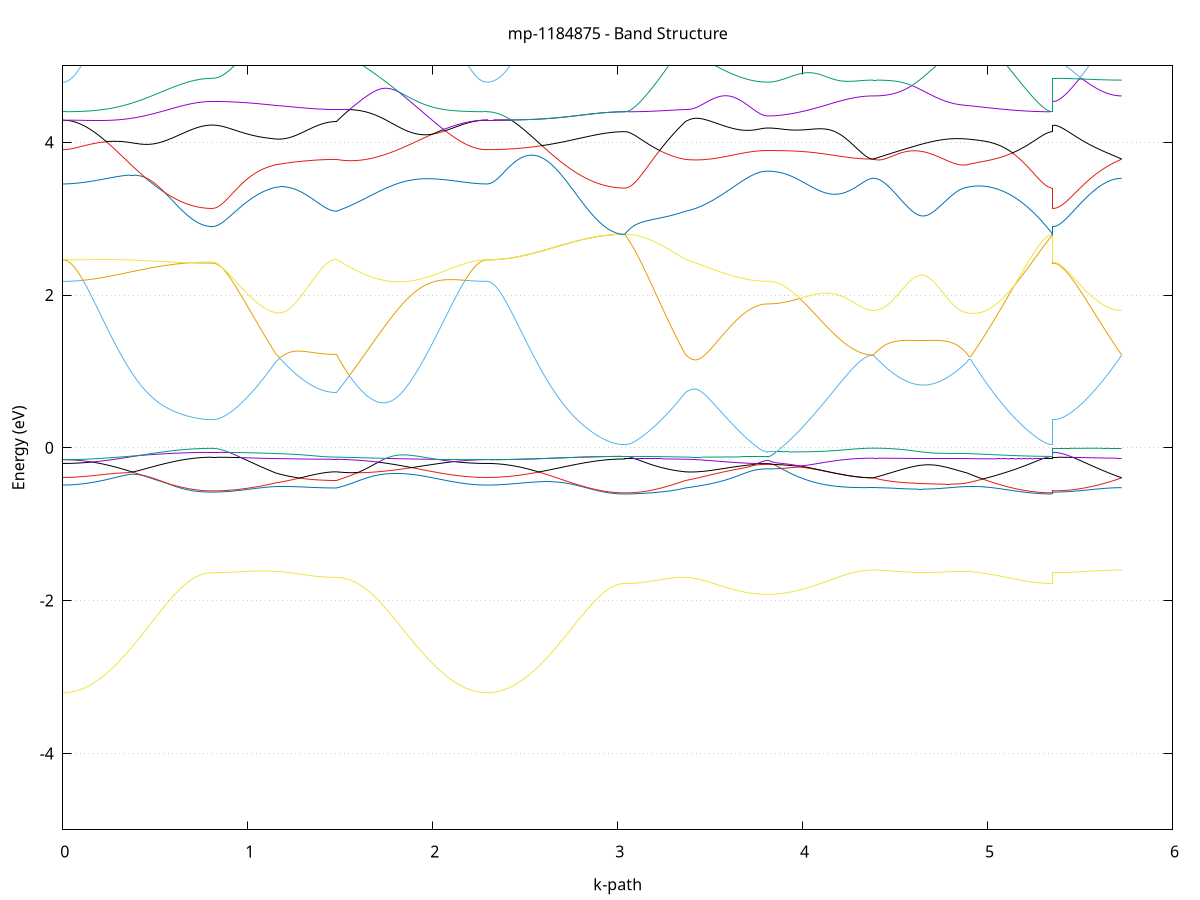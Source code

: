 set title 'mp-1184875 - Band Structure'
set xlabel 'k-path'
set ylabel 'Energy (eV)'
set grid y
set yrange [-5:5]
set terminal png size 800,600
set output 'mp-1184875_bands_gnuplot.png'
plot '-' using 1:2 with lines notitle, '-' using 1:2 with lines notitle, '-' using 1:2 with lines notitle, '-' using 1:2 with lines notitle, '-' using 1:2 with lines notitle, '-' using 1:2 with lines notitle, '-' using 1:2 with lines notitle, '-' using 1:2 with lines notitle, '-' using 1:2 with lines notitle, '-' using 1:2 with lines notitle, '-' using 1:2 with lines notitle, '-' using 1:2 with lines notitle, '-' using 1:2 with lines notitle, '-' using 1:2 with lines notitle, '-' using 1:2 with lines notitle, '-' using 1:2 with lines notitle, '-' using 1:2 with lines notitle, '-' using 1:2 with lines notitle, '-' using 1:2 with lines notitle, '-' using 1:2 with lines notitle, '-' using 1:2 with lines notitle, '-' using 1:2 with lines notitle, '-' using 1:2 with lines notitle, '-' using 1:2 with lines notitle, '-' using 1:2 with lines notitle, '-' using 1:2 with lines notitle, '-' using 1:2 with lines notitle, '-' using 1:2 with lines notitle, '-' using 1:2 with lines notitle, '-' using 1:2 with lines notitle, '-' using 1:2 with lines notitle, '-' using 1:2 with lines notitle, '-' using 1:2 with lines notitle, '-' using 1:2 with lines notitle, '-' using 1:2 with lines notitle, '-' using 1:2 with lines notitle, '-' using 1:2 with lines notitle, '-' using 1:2 with lines notitle, '-' using 1:2 with lines notitle, '-' using 1:2 with lines notitle, '-' using 1:2 with lines notitle, '-' using 1:2 with lines notitle, '-' using 1:2 with lines notitle, '-' using 1:2 with lines notitle, '-' using 1:2 with lines notitle, '-' using 1:2 with lines notitle, '-' using 1:2 with lines notitle, '-' using 1:2 with lines notitle
0.000000 -31.837781
0.009972 -31.837781
0.019944 -31.837781
0.029916 -31.837781
0.039888 -31.837781
0.049860 -31.837781
0.059832 -31.837781
0.069804 -31.837681
0.079776 -31.837681
0.089748 -31.837681
0.099721 -31.837581
0.109693 -31.837581
0.119665 -31.837481
0.129637 -31.837481
0.139609 -31.837381
0.149581 -31.837281
0.159553 -31.837281
0.169525 -31.837181
0.179497 -31.837081
0.189469 -31.836981
0.199441 -31.836981
0.209413 -31.836881
0.219385 -31.836781
0.229357 -31.836681
0.239329 -31.836581
0.249301 -31.836481
0.259273 -31.836381
0.269245 -31.836281
0.279218 -31.836181
0.289190 -31.836081
0.299162 -31.835981
0.309134 -31.835881
0.319106 -31.835781
0.329078 -31.835681
0.339050 -31.835481
0.349022 -31.835381
0.358994 -31.835281
0.368966 -31.835181
0.378938 -31.835081
0.388910 -31.834981
0.398882 -31.834781
0.408854 -31.834681
0.418826 -31.834581
0.428798 -31.834481
0.438770 -31.834381
0.448742 -31.834281
0.458714 -31.834081
0.468687 -31.833981
0.478659 -31.833881
0.488631 -31.833781
0.498603 -31.833681
0.508575 -31.833581
0.518547 -31.833481
0.528519 -31.833381
0.538491 -31.833281
0.548463 -31.833181
0.558435 -31.833081
0.568407 -31.832981
0.578379 -31.832881
0.588351 -31.832781
0.598323 -31.832681
0.608295 -31.832581
0.618267 -31.832481
0.628239 -31.832481
0.638211 -31.832381
0.648184 -31.832281
0.658156 -31.832281
0.668128 -31.832181
0.678100 -31.832081
0.688072 -31.832081
0.698044 -31.831981
0.708016 -31.831981
0.717988 -31.831881
0.727960 -31.831881
0.737932 -31.831881
0.747904 -31.831781
0.757876 -31.831781
0.767848 -31.831781
0.777820 -31.831781
0.787792 -31.831781
0.797764 -31.831781
0.807736 -31.831781
0.807736 -31.831781
0.817547 -31.831781
0.827357 -31.831781
0.837168 -31.831781
0.846978 -31.831781
0.856788 -31.831781
0.866599 -31.831781
0.876409 -31.831781
0.886220 -31.831781
0.896030 -31.831781
0.905840 -31.831781
0.915651 -31.831781
0.925461 -31.831781
0.935272 -31.831781
0.945082 -31.831781
0.954892 -31.831781
0.964703 -31.831781
0.974513 -31.831781
0.984324 -31.831781
0.994134 -31.831781
1.003945 -31.831781
1.013755 -31.831781
1.023565 -31.831781
1.033376 -31.831781
1.043186 -31.831781
1.052997 -31.831781
1.062807 -31.831781
1.072617 -31.831781
1.082428 -31.831781
1.092238 -31.831781
1.102049 -31.831781
1.111859 -31.831781
1.121669 -31.831781
1.131480 -31.831781
1.141290 -31.831781
1.151101 -31.831781
1.151101 -31.831781
1.161051 -31.831781
1.171001 -31.831781
1.180952 -31.831781
1.190902 -31.831781
1.200852 -31.831781
1.210803 -31.831881
1.220753 -31.831881
1.230703 -31.831881
1.240654 -31.831881
1.250604 -31.831881
1.260554 -31.831881
1.270505 -31.831881
1.280455 -31.831881
1.290405 -31.831881
1.300355 -31.831881
1.310306 -31.831981
1.320256 -31.831981
1.330206 -31.831981
1.340157 -31.831981
1.350107 -31.831981
1.360057 -31.831981
1.370008 -31.831981
1.379958 -31.831981
1.389908 -31.831981
1.399859 -31.831981
1.409809 -31.832081
1.419759 -31.832081
1.429710 -31.832081
1.439660 -31.832081
1.449610 -31.832081
1.459561 -31.832081
1.469511 -31.832081
1.479461 -31.832081
1.479461 -31.832081
1.489388 -31.832081
1.499314 -31.832081
1.509240 -31.832081
1.519166 -31.832181
1.529092 -31.832181
1.539019 -31.832181
1.548945 -31.832281
1.558871 -31.832281
1.568797 -31.832381
1.578724 -31.832381
1.588650 -31.832381
1.598576 -31.832481
1.608502 -31.832481
1.618429 -31.832581
1.628355 -31.832581
1.638281 -31.832681
1.648207 -31.832781
1.658134 -31.832781
1.668060 -31.832881
1.677986 -31.832981
1.687912 -31.832981
1.697838 -31.833081
1.707765 -31.833181
1.717691 -31.833281
1.727617 -31.833281
1.737543 -31.833381
1.747470 -31.833481
1.757396 -31.833581
1.767322 -31.833681
1.777248 -31.833781
1.787175 -31.833881
1.797101 -31.833981
1.807027 -31.834081
1.816953 -31.834181
1.826879 -31.834281
1.836806 -31.834381
1.846732 -31.834481
1.856658 -31.834581
1.866584 -31.834681
1.876511 -31.834781
1.886437 -31.834881
1.896363 -31.834981
1.906289 -31.835081
1.916216 -31.835181
1.926142 -31.835281
1.936068 -31.835381
1.945994 -31.835481
1.955920 -31.835581
1.965847 -31.835681
1.975773 -31.835781
1.985699 -31.835981
1.995625 -31.836081
2.005552 -31.836181
2.015478 -31.836281
2.025404 -31.836381
2.035330 -31.836481
2.045257 -31.836481
2.055183 -31.836581
2.065109 -31.836681
2.075035 -31.836781
2.084961 -31.836881
2.094888 -31.836981
2.104814 -31.837081
2.114740 -31.837081
2.124666 -31.837181
2.134593 -31.837281
2.144519 -31.837281
2.154445 -31.837381
2.164371 -31.837481
2.174298 -31.837481
2.184224 -31.837581
2.194150 -31.837581
2.204076 -31.837681
2.214003 -31.837681
2.223929 -31.837681
2.233855 -31.837781
2.243781 -31.837781
2.253707 -31.837781
2.263634 -31.837781
2.273560 -31.837781
2.283486 -31.837781
2.293412 -31.837781
2.293412 -31.837781
2.303343 -31.837781
2.313273 -31.837781
2.323204 -31.837781
2.333134 -31.837781
2.343064 -31.837781
2.352995 -31.837681
2.362925 -31.837681
2.372855 -31.837681
2.382786 -31.837581
2.392716 -31.837581
2.402647 -31.837481
2.412577 -31.837481
2.422507 -31.837381
2.432438 -31.837281
2.442368 -31.837281
2.452299 -31.837181
2.462229 -31.837081
2.472159 -31.836981
2.482090 -31.836981
2.492020 -31.836881
2.501950 -31.836781
2.511881 -31.836681
2.521811 -31.836581
2.531742 -31.836481
2.541672 -31.836381
2.551602 -31.836281
2.561533 -31.836081
2.571463 -31.835981
2.581394 -31.835881
2.591324 -31.835781
2.601254 -31.835681
2.611185 -31.835581
2.621115 -31.835381
2.631045 -31.835281
2.640976 -31.835181
2.650906 -31.835081
2.660837 -31.834881
2.670767 -31.834781
2.680697 -31.834681
2.690628 -31.834581
2.700558 -31.834481
2.710489 -31.834281
2.720419 -31.834181
2.730349 -31.834081
2.740280 -31.833981
2.750210 -31.833881
2.760140 -31.833681
2.770071 -31.833581
2.780001 -31.833481
2.789932 -31.833381
2.799862 -31.833281
2.809792 -31.833181
2.819723 -31.833081
2.829653 -31.832981
2.839584 -31.832881
2.849514 -31.832781
2.859444 -31.832681
2.869375 -31.832581
2.879305 -31.832581
2.889235 -31.832481
2.899166 -31.832381
2.909096 -31.832381
2.919027 -31.832281
2.928957 -31.832181
2.938887 -31.832181
2.948818 -31.832081
2.958748 -31.832081
2.968679 -31.831981
2.978609 -31.831981
2.988539 -31.831981
2.998470 -31.831981
3.008400 -31.831881
3.018330 -31.831881
3.028261 -31.831881
3.038191 -31.831881
3.038191 -31.831881
3.048142 -31.831881
3.058092 -31.831881
3.068042 -31.831881
3.077993 -31.831881
3.087943 -31.831881
3.097893 -31.831881
3.107843 -31.831881
3.117794 -31.831881
3.127744 -31.831881
3.137694 -31.831881
3.147645 -31.831881
3.157595 -31.831881
3.167545 -31.831881
3.177496 -31.831881
3.187446 -31.831881
3.197396 -31.831881
3.207347 -31.831881
3.217297 -31.831881
3.227247 -31.831881
3.237198 -31.831881
3.247148 -31.831881
3.257098 -31.831881
3.267049 -31.831881
3.276999 -31.831981
3.286949 -31.831981
3.296900 -31.831981
3.306850 -31.831981
3.316800 -31.831981
3.326751 -31.831981
3.336701 -31.831981
3.346651 -31.831981
3.356602 -31.832081
3.366552 -31.832081
3.366552 -31.832081
3.376431 -31.832081
3.386310 -31.832081
3.396188 -31.832081
3.406067 -31.832081
3.415946 -31.832181
3.425825 -31.832181
3.435704 -31.832181
3.445583 -31.832181
3.455462 -31.832281
3.465340 -31.832281
3.475219 -31.832281
3.485098 -31.832381
3.494977 -31.832381
3.504856 -31.832481
3.514735 -31.832481
3.524614 -31.832481
3.534492 -31.832581
3.544371 -31.832581
3.554250 -31.832581
3.564129 -31.832681
3.574008 -31.832681
3.583887 -31.832781
3.593766 -31.832781
3.603644 -31.832781
3.613523 -31.832881
3.623402 -31.832881
3.633281 -31.832881
3.643160 -31.832981
3.653039 -31.832981
3.662918 -31.832981
3.672796 -31.833081
3.682675 -31.833081
3.692554 -31.833081
3.702433 -31.833181
3.712312 -31.833181
3.722191 -31.833181
3.732070 -31.833181
3.741948 -31.833181
3.751827 -31.833181
3.761706 -31.833281
3.771585 -31.833281
3.781464 -31.833281
3.791343 -31.833281
3.801222 -31.833281
3.811100 -31.833281
3.811100 -31.833281
3.820948 -31.833281
3.830795 -31.833281
3.840643 -31.833281
3.850491 -31.833281
3.860338 -31.833281
3.870186 -31.833281
3.880033 -31.833181
3.889881 -31.833181
3.899728 -31.833181
3.909576 -31.833181
3.919423 -31.833181
3.929271 -31.833081
3.939118 -31.833081
3.948966 -31.833081
3.958813 -31.833081
3.968661 -31.832981
3.978508 -31.832981
3.988356 -31.832981
3.998203 -31.832881
4.008051 -31.832881
4.017898 -31.832781
4.027746 -31.832781
4.037593 -31.832781
4.047441 -31.832681
4.057288 -31.832681
4.067136 -31.832681
4.076983 -31.832581
4.086831 -31.832581
4.096678 -31.832481
4.106526 -31.832481
4.116373 -31.832381
4.126221 -31.832381
4.136068 -31.832381
4.145916 -31.832281
4.155763 -31.832281
4.165611 -31.832181
4.175459 -31.832181
4.185306 -31.832181
4.195154 -31.832081
4.205001 -31.832081
4.214849 -31.832081
4.224696 -31.831981
4.234544 -31.831981
4.244391 -31.831981
4.254239 -31.831881
4.264086 -31.831881
4.273934 -31.831881
4.283781 -31.831881
4.293629 -31.831881
4.303476 -31.831781
4.313324 -31.831781
4.323171 -31.831781
4.333019 -31.831781
4.342866 -31.831781
4.352714 -31.831781
4.362561 -31.831781
4.372409 -31.831781
4.382256 -31.831781
4.382256 -31.831781
4.392188 -31.831781
4.402120 -31.831781
4.412052 -31.831781
4.421984 -31.831781
4.431916 -31.831781
4.441848 -31.831781
4.451780 -31.831781
4.461712 -31.831781
4.471644 -31.831781
4.481576 -31.831781
4.491508 -31.831781
4.501440 -31.831781
4.511372 -31.831781
4.521304 -31.831781
4.531236 -31.831781
4.541168 -31.831781
4.551100 -31.831781
4.561032 -31.831781
4.570964 -31.831881
4.580896 -31.831881
4.590828 -31.831881
4.600760 -31.831881
4.610692 -31.831881
4.620623 -31.831881
4.630555 -31.831881
4.640487 -31.831881
4.650419 -31.831881
4.660351 -31.831881
4.670283 -31.831881
4.680215 -31.831881
4.690147 -31.831881
4.700079 -31.831881
4.710011 -31.831881
4.719943 -31.831881
4.729875 -31.831881
4.739807 -31.831881
4.749739 -31.831881
4.759671 -31.831781
4.769603 -31.831781
4.779535 -31.831781
4.789467 -31.831781
4.799399 -31.831781
4.809331 -31.831781
4.819263 -31.831781
4.829195 -31.831781
4.839127 -31.831781
4.849059 -31.831781
4.858991 -31.831781
4.868923 -31.831781
4.878855 -31.831781
4.888787 -31.831781
4.888787 -31.831781
4.898667 -31.831781
4.908547 -31.831781
4.918427 -31.831781
4.928308 -31.831781
4.938188 -31.831781
4.948068 -31.831781
4.957948 -31.831781
4.967829 -31.831781
4.977709 -31.831781
4.987589 -31.831781
4.997469 -31.831881
5.007350 -31.831881
5.017230 -31.831881
5.027110 -31.831881
5.036990 -31.831881
5.046871 -31.831881
5.056751 -31.831881
5.066631 -31.831881
5.076511 -31.831881
5.086392 -31.831881
5.096272 -31.831881
5.106152 -31.831881
5.116033 -31.831881
5.125913 -31.831881
5.135793 -31.831881
5.145673 -31.831881
5.155554 -31.831881
5.165434 -31.831881
5.175314 -31.831881
5.185194 -31.831881
5.195075 -31.831881
5.204955 -31.831881
5.214835 -31.831881
5.224715 -31.831881
5.234596 -31.831881
5.244476 -31.831881
5.254356 -31.831881
5.264236 -31.831881
5.274117 -31.831881
5.283997 -31.831881
5.293877 -31.831881
5.303757 -31.831881
5.313638 -31.831881
5.323518 -31.831881
5.333398 -31.831881
5.343278 -31.831881
5.353159 -31.831881
5.353159 -31.831781
5.362958 -31.831781
5.372758 -31.831781
5.382558 -31.831781
5.392358 -31.831781
5.402157 -31.831781
5.411957 -31.831781
5.421757 -31.831781
5.431557 -31.831781
5.441356 -31.831781
5.451156 -31.831781
5.460956 -31.831781
5.470755 -31.831781
5.480555 -31.831781
5.490355 -31.831781
5.500155 -31.831781
5.509954 -31.831781
5.519754 -31.831781
5.529554 -31.831781
5.539353 -31.831781
5.549153 -31.831781
5.558953 -31.831781
5.568753 -31.831781
5.578552 -31.831781
5.588352 -31.831781
5.598152 -31.831781
5.607951 -31.831781
5.617751 -31.831781
5.627551 -31.831781
5.637351 -31.831781
5.647150 -31.831781
5.656950 -31.831781
5.666750 -31.831781
5.676550 -31.831781
5.686349 -31.831781
5.696149 -31.831781
5.705949 -31.831781
5.715748 -31.831781
5.725548 -31.831781
e
0.000000 -30.862881
0.009972 -30.862881
0.019944 -30.862881
0.029916 -30.862881
0.039888 -30.862881
0.049860 -30.862781
0.059832 -30.862781
0.069804 -30.862681
0.079776 -30.862681
0.089748 -30.862581
0.099721 -30.862581
0.109693 -30.862481
0.119665 -30.862381
0.129637 -30.862281
0.139609 -30.862181
0.149581 -30.862081
0.159553 -30.861981
0.169525 -30.861881
0.179497 -30.861781
0.189469 -30.861681
0.199441 -30.861481
0.209413 -30.861381
0.219385 -30.861281
0.229357 -30.861081
0.239329 -30.860981
0.249301 -30.860781
0.259273 -30.860681
0.269245 -30.860481
0.279218 -30.860281
0.289190 -30.860181
0.299162 -30.859981
0.309134 -30.859781
0.319106 -30.859581
0.329078 -30.859481
0.339050 -30.859281
0.349022 -30.859081
0.358994 -30.858881
0.368966 -30.858681
0.378938 -30.858481
0.388910 -30.858281
0.398882 -30.858181
0.408854 -30.857981
0.418826 -30.857781
0.428798 -30.857581
0.438770 -30.857381
0.448742 -30.857181
0.458714 -30.856981
0.468687 -30.856781
0.478659 -30.856681
0.488631 -30.856481
0.498603 -30.856281
0.508575 -30.856081
0.518547 -30.855981
0.528519 -30.855781
0.538491 -30.855581
0.548463 -30.855481
0.558435 -30.855281
0.568407 -30.855081
0.578379 -30.854981
0.588351 -30.854781
0.598323 -30.854681
0.608295 -30.854581
0.618267 -30.854381
0.628239 -30.854281
0.638211 -30.854181
0.648184 -30.854081
0.658156 -30.853981
0.668128 -30.853881
0.678100 -30.853781
0.688072 -30.853681
0.698044 -30.853581
0.708016 -30.853481
0.717988 -30.853481
0.727960 -30.853381
0.737932 -30.853281
0.747904 -30.853281
0.757876 -30.853181
0.767848 -30.853181
0.777820 -30.853181
0.787792 -30.853181
0.797764 -30.853181
0.807736 -30.853181
0.807736 -30.853181
0.817547 -30.853181
0.827357 -30.853081
0.837168 -30.853081
0.846978 -30.853081
0.856788 -30.852981
0.866599 -30.852881
0.876409 -30.852881
0.886220 -30.852781
0.896030 -30.852681
0.905840 -30.852581
0.915651 -30.852481
0.925461 -30.852281
0.935272 -30.852181
0.945082 -30.851981
0.954892 -30.851881
0.964703 -30.851681
0.974513 -30.851481
0.984324 -30.851281
0.994134 -30.851081
1.003945 -30.850881
1.013755 -30.850681
1.023565 -30.850481
1.033376 -30.850181
1.043186 -30.850181
1.052997 -30.850481
1.062807 -30.850681
1.072617 -30.850981
1.082428 -30.851281
1.092238 -30.851481
1.102049 -30.851781
1.111859 -30.852081
1.121669 -30.852381
1.131480 -30.852681
1.141290 -30.852981
1.151101 -30.853281
1.151101 -30.853281
1.161051 -30.853481
1.171001 -30.853781
1.180952 -30.853981
1.190902 -30.854181
1.200852 -30.854381
1.210803 -30.854581
1.220753 -30.854781
1.230703 -30.854881
1.240654 -30.855081
1.250604 -30.855281
1.260554 -30.855381
1.270505 -30.855581
1.280455 -30.855781
1.290405 -30.855881
1.300355 -30.855981
1.310306 -30.856181
1.320256 -30.856281
1.330206 -30.856381
1.340157 -30.856481
1.350107 -30.856581
1.360057 -30.856681
1.370008 -30.856781
1.379958 -30.856881
1.389908 -30.856981
1.399859 -30.856981
1.409809 -30.857081
1.419759 -30.857081
1.429710 -30.857181
1.439660 -30.857181
1.449610 -30.857181
1.459561 -30.857181
1.469511 -30.857281
1.479461 -30.857281
1.479461 -30.857281
1.489388 -30.856881
1.499314 -30.856481
1.509240 -30.856181
1.519166 -30.855781
1.529092 -30.855381
1.539019 -30.854981
1.548945 -30.854581
1.558871 -30.854181
1.568797 -30.853781
1.578724 -30.853381
1.588650 -30.852981
1.598576 -30.852581
1.608502 -30.852081
1.618429 -30.851681
1.628355 -30.851281
1.638281 -30.850881
1.648207 -30.850381
1.658134 -30.849981
1.668060 -30.849581
1.677986 -30.849981
1.687912 -30.850281
1.697838 -30.850681
1.707765 -30.850981
1.717691 -30.851381
1.727617 -30.851781
1.737543 -30.852081
1.747470 -30.852481
1.757396 -30.852781
1.767322 -30.853181
1.777248 -30.853481
1.787175 -30.853781
1.797101 -30.854181
1.807027 -30.854481
1.816953 -30.854781
1.826879 -30.855081
1.836806 -30.855381
1.846732 -30.855781
1.856658 -30.856081
1.866584 -30.856381
1.876511 -30.856581
1.886437 -30.856881
1.896363 -30.857181
1.906289 -30.857481
1.916216 -30.857781
1.926142 -30.857981
1.936068 -30.858281
1.945994 -30.858481
1.955920 -30.858781
1.965847 -30.858981
1.975773 -30.859181
1.985699 -30.859481
1.995625 -30.859681
2.005552 -30.859881
2.015478 -30.860081
2.025404 -30.860281
2.035330 -30.860481
2.045257 -30.860681
2.055183 -30.860781
2.065109 -30.860981
2.075035 -30.861181
2.084961 -30.861281
2.094888 -30.861481
2.104814 -30.861581
2.114740 -30.861781
2.124666 -30.861881
2.134593 -30.861981
2.144519 -30.862081
2.154445 -30.862181
2.164371 -30.862281
2.174298 -30.862381
2.184224 -30.862481
2.194150 -30.862581
2.204076 -30.862581
2.214003 -30.862681
2.223929 -30.862681
2.233855 -30.862781
2.243781 -30.862781
2.253707 -30.862881
2.263634 -30.862881
2.273560 -30.862881
2.283486 -30.862881
2.293412 -30.862881
2.293412 -30.862881
2.303343 -30.862881
2.313273 -30.862881
2.323204 -30.862881
2.333134 -30.862881
2.343064 -30.862881
2.352995 -30.862881
2.362925 -30.862881
2.372855 -30.862881
2.382786 -30.862881
2.392716 -30.862881
2.402647 -30.862981
2.412577 -30.862981
2.422507 -30.862981
2.432438 -30.862981
2.442368 -30.862981
2.452299 -30.862981
2.462229 -30.862981
2.472159 -30.862981
2.482090 -30.862981
2.492020 -30.862981
2.501950 -30.862981
2.511881 -30.862981
2.521811 -30.863081
2.531742 -30.863081
2.541672 -30.863081
2.551602 -30.863081
2.561533 -30.863081
2.571463 -30.863081
2.581394 -30.863081
2.591324 -30.863081
2.601254 -30.863081
2.611185 -30.863181
2.621115 -30.863181
2.631045 -30.863181
2.640976 -30.863181
2.650906 -30.863181
2.660837 -30.863181
2.670767 -30.863181
2.680697 -30.863281
2.690628 -30.863281
2.700558 -30.863281
2.710489 -30.863281
2.720419 -30.863281
2.730349 -30.863281
2.740280 -30.863281
2.750210 -30.863281
2.760140 -30.863381
2.770071 -30.863381
2.780001 -30.863381
2.789932 -30.863381
2.799862 -30.863381
2.809792 -30.863381
2.819723 -30.863381
2.829653 -30.863381
2.839584 -30.863381
2.849514 -30.863481
2.859444 -30.863481
2.869375 -30.863481
2.879305 -30.863481
2.889235 -30.863481
2.899166 -30.863481
2.909096 -30.863481
2.919027 -30.863481
2.928957 -30.863481
2.938887 -30.863481
2.948818 -30.863481
2.958748 -30.863481
2.968679 -30.863481
2.978609 -30.863481
2.988539 -30.863481
2.998470 -30.863481
3.008400 -30.863481
3.018330 -30.863481
3.028261 -30.863481
3.038191 -30.863481
3.038191 -30.863481
3.048142 -30.863481
3.058092 -30.863481
3.068042 -30.863481
3.077993 -30.863381
3.087943 -30.863381
3.097893 -30.863281
3.107843 -30.863181
3.117794 -30.863181
3.127744 -30.862981
3.137694 -30.862881
3.147645 -30.862781
3.157595 -30.862681
3.167545 -30.862481
3.177496 -30.862281
3.187446 -30.862181
3.197396 -30.861981
3.207347 -30.861781
3.217297 -30.861581
3.227247 -30.861381
3.237198 -30.861081
3.247148 -30.860881
3.257098 -30.860581
3.267049 -30.860381
3.276999 -30.860081
3.286949 -30.859781
3.296900 -30.859481
3.306850 -30.859181
3.316800 -30.858881
3.326751 -30.858581
3.336701 -30.858281
3.346651 -30.857981
3.356602 -30.857581
3.366552 -30.857281
3.366552 -30.857281
3.376431 -30.857081
3.386310 -30.856881
3.396188 -30.856681
3.406067 -30.856481
3.415946 -30.856281
3.425825 -30.856081
3.435704 -30.855881
3.445583 -30.855681
3.455462 -30.855481
3.465340 -30.855281
3.475219 -30.855081
3.485098 -30.854881
3.494977 -30.854681
3.504856 -30.854581
3.514735 -30.854381
3.524614 -30.854181
3.534492 -30.853981
3.544371 -30.853781
3.554250 -30.853581
3.564129 -30.853381
3.574008 -30.853281
3.583887 -30.853081
3.593766 -30.852881
3.603644 -30.852781
3.613523 -30.852581
3.623402 -30.852381
3.633281 -30.852281
3.643160 -30.852081
3.653039 -30.851881
3.662918 -30.851781
3.672796 -30.851681
3.682675 -30.851481
3.692554 -30.851381
3.702433 -30.851181
3.712312 -30.851081
3.722191 -30.850981
3.732070 -30.850881
3.741948 -30.850781
3.751827 -30.850681
3.761706 -30.850581
3.771585 -30.850481
3.781464 -30.850481
3.791343 -30.850381
3.801222 -30.850381
3.811100 -30.850381
3.811100 -30.850381
3.820948 -30.850381
3.830795 -30.850381
3.840643 -30.850381
3.850491 -30.850381
3.860338 -30.850381
3.870186 -30.850381
3.880033 -30.850381
3.889881 -30.850381
3.899728 -30.850381
3.909576 -30.850381
3.919423 -30.850281
3.929271 -30.850281
3.939118 -30.850281
3.948966 -30.850281
3.958813 -30.850281
3.968661 -30.850281
3.978508 -30.850281
3.988356 -30.850281
3.998203 -30.850281
4.008051 -30.850281
4.017898 -30.850281
4.027746 -30.850281
4.037593 -30.850281
4.047441 -30.850281
4.057288 -30.850281
4.067136 -30.850181
4.076983 -30.850181
4.086831 -30.850181
4.096678 -30.850181
4.106526 -30.850181
4.116373 -30.850181
4.126221 -30.850181
4.136068 -30.850181
4.145916 -30.850181
4.155763 -30.850181
4.165611 -30.850181
4.175459 -30.850181
4.185306 -30.850081
4.195154 -30.850081
4.205001 -30.850081
4.214849 -30.850081
4.224696 -30.850081
4.234544 -30.850081
4.244391 -30.850081
4.254239 -30.850081
4.264086 -30.850081
4.273934 -30.850081
4.283781 -30.850081
4.293629 -30.850081
4.303476 -30.850081
4.313324 -30.850081
4.323171 -30.850081
4.333019 -30.850081
4.342866 -30.850081
4.352714 -30.850081
4.362561 -30.850081
4.372409 -30.850081
4.382256 -30.850081
4.382256 -30.850081
4.392188 -30.850181
4.402120 -30.850181
4.412052 -30.850281
4.421984 -30.850381
4.431916 -30.850481
4.441848 -30.850481
4.451780 -30.850581
4.461712 -30.850581
4.471644 -30.850681
4.481576 -30.850681
4.491508 -30.850781
4.501440 -30.850781
4.511372 -30.850781
4.521304 -30.850781
4.531236 -30.850781
4.541168 -30.850781
4.551100 -30.850781
4.561032 -30.850781
4.570964 -30.850781
4.580896 -30.850781
4.590828 -30.850681
4.600760 -30.850681
4.610692 -30.850581
4.620623 -30.850581
4.630555 -30.850481
4.640487 -30.850481
4.650419 -30.850381
4.660351 -30.850281
4.670283 -30.850181
4.680215 -30.850181
4.690147 -30.850081
4.700079 -30.850081
4.710011 -30.850181
4.719943 -30.850381
4.729875 -30.850481
4.739807 -30.850581
4.749739 -30.850781
4.759671 -30.850881
4.769603 -30.851081
4.779535 -30.851181
4.789467 -30.851381
4.799399 -30.851581
4.809331 -30.851781
4.819263 -30.851881
4.829195 -30.852081
4.839127 -30.852281
4.849059 -30.852481
4.858991 -30.852681
4.868923 -30.852881
4.878855 -30.853081
4.888787 -30.853281
4.888787 -30.853281
4.898667 -30.853581
4.908547 -30.853981
4.918427 -30.854281
4.928308 -30.854581
4.938188 -30.854881
4.948068 -30.855181
4.957948 -30.855481
4.967829 -30.855881
4.977709 -30.856181
4.987589 -30.856481
4.997469 -30.856781
5.007350 -30.857081
5.017230 -30.857381
5.027110 -30.857681
5.036990 -30.857981
5.046871 -30.858281
5.056751 -30.858581
5.066631 -30.858881
5.076511 -30.859181
5.086392 -30.859481
5.096272 -30.859681
5.106152 -30.859981
5.116033 -30.860281
5.125913 -30.860481
5.135793 -30.860781
5.145673 -30.860981
5.155554 -30.861181
5.165434 -30.861381
5.175314 -30.861581
5.185194 -30.861781
5.195075 -30.861981
5.204955 -30.862181
5.214835 -30.862381
5.224715 -30.862481
5.234596 -30.862681
5.244476 -30.862781
5.254356 -30.862881
5.264236 -30.863081
5.274117 -30.863181
5.283997 -30.863281
5.293877 -30.863281
5.303757 -30.863381
5.313638 -30.863481
5.323518 -30.863481
5.333398 -30.863481
5.343278 -30.863481
5.353159 -30.863481
5.353159 -30.853181
5.362958 -30.853181
5.372758 -30.853081
5.382558 -30.853081
5.392358 -30.853081
5.402157 -30.853081
5.411957 -30.853081
5.421757 -30.852981
5.431557 -30.852981
5.441356 -30.852881
5.451156 -30.852881
5.460956 -30.852781
5.470755 -30.852781
5.480555 -30.852681
5.490355 -30.852681
5.500155 -30.852581
5.509954 -30.852481
5.519754 -30.852381
5.529554 -30.852281
5.539353 -30.852181
5.549153 -30.852181
5.558953 -30.852081
5.568753 -30.851981
5.578552 -30.851881
5.588352 -30.851781
5.598152 -30.851581
5.607951 -30.851481
5.617751 -30.851381
5.627551 -30.851281
5.637351 -30.851181
5.647150 -30.851081
5.656950 -30.850881
5.666750 -30.850781
5.676550 -30.850681
5.686349 -30.850581
5.696149 -30.850381
5.705949 -30.850281
5.715748 -30.850181
5.725548 -30.850081
e
0.000000 -30.830881
0.009972 -30.830881
0.019944 -30.830881
0.029916 -30.830881
0.039888 -30.830981
0.049860 -30.830981
0.059832 -30.831081
0.069804 -30.831181
0.079776 -30.831281
0.089748 -30.831381
0.099721 -30.831481
0.109693 -30.831581
0.119665 -30.831681
0.129637 -30.831881
0.139609 -30.831981
0.149581 -30.832181
0.159553 -30.832381
0.169525 -30.832581
0.179497 -30.832781
0.189469 -30.832981
0.199441 -30.833181
0.209413 -30.833381
0.219385 -30.833581
0.229357 -30.833881
0.239329 -30.834081
0.249301 -30.834381
0.259273 -30.834581
0.269245 -30.834881
0.279218 -30.835181
0.289190 -30.835481
0.299162 -30.835681
0.309134 -30.835981
0.319106 -30.836281
0.329078 -30.836581
0.339050 -30.836881
0.349022 -30.837181
0.358994 -30.837481
0.368966 -30.837781
0.378938 -30.838181
0.388910 -30.838481
0.398882 -30.838781
0.408854 -30.839081
0.418826 -30.839381
0.428798 -30.839681
0.438770 -30.839981
0.448742 -30.840281
0.458714 -30.840581
0.468687 -30.840881
0.478659 -30.841181
0.488631 -30.841481
0.498603 -30.841781
0.508575 -30.842081
0.518547 -30.842381
0.528519 -30.842681
0.538491 -30.842881
0.548463 -30.843181
0.558435 -30.843481
0.568407 -30.843681
0.578379 -30.843981
0.588351 -30.844181
0.598323 -30.844381
0.608295 -30.844681
0.618267 -30.844881
0.628239 -30.845081
0.638211 -30.845281
0.648184 -30.845481
0.658156 -30.845581
0.668128 -30.845781
0.678100 -30.845981
0.688072 -30.846081
0.698044 -30.846181
0.708016 -30.846381
0.717988 -30.846481
0.727960 -30.846581
0.737932 -30.846681
0.747904 -30.846681
0.757876 -30.846781
0.767848 -30.846881
0.777820 -30.846881
0.787792 -30.846881
0.797764 -30.846881
0.807736 -30.846981
0.807736 -30.846981
0.817547 -30.846981
0.827357 -30.846981
0.837168 -30.846981
0.846978 -30.847081
0.856788 -30.847081
0.866599 -30.847181
0.876409 -30.847181
0.886220 -30.847281
0.896030 -30.847381
0.905840 -30.847581
0.915651 -30.847681
0.925461 -30.847781
0.935272 -30.847981
0.945082 -30.848081
0.954892 -30.848281
0.964703 -30.848481
0.974513 -30.848581
0.984324 -30.848781
0.994134 -30.848981
1.003945 -30.849281
1.013755 -30.849481
1.023565 -30.849681
1.033376 -30.849981
1.043186 -30.849981
1.052997 -30.849681
1.062807 -30.849481
1.072617 -30.849181
1.082428 -30.848881
1.092238 -30.848681
1.102049 -30.848381
1.111859 -30.848081
1.121669 -30.847781
1.131480 -30.847481
1.141290 -30.847181
1.151101 -30.846881
1.151101 -30.846881
1.161051 -30.846681
1.171001 -30.846481
1.180952 -30.846281
1.190902 -30.846081
1.200852 -30.845881
1.210803 -30.845681
1.220753 -30.845481
1.230703 -30.845281
1.240654 -30.845081
1.250604 -30.844981
1.260554 -30.844781
1.270505 -30.844581
1.280455 -30.844481
1.290405 -30.844281
1.300355 -30.844181
1.310306 -30.843981
1.320256 -30.843881
1.330206 -30.843781
1.340157 -30.843681
1.350107 -30.843581
1.360057 -30.843381
1.370008 -30.843381
1.379958 -30.843281
1.389908 -30.843181
1.399859 -30.843081
1.409809 -30.843081
1.419759 -30.842981
1.429710 -30.842981
1.439660 -30.842881
1.449610 -30.842881
1.459561 -30.842881
1.469511 -30.842881
1.479461 -30.842881
1.479461 -30.842881
1.489388 -30.843181
1.499314 -30.843481
1.509240 -30.843781
1.519166 -30.844181
1.529092 -30.844481
1.539019 -30.844881
1.548945 -30.845181
1.558871 -30.845581
1.568797 -30.845881
1.578724 -30.846281
1.588650 -30.846681
1.598576 -30.846981
1.608502 -30.847381
1.618429 -30.847781
1.628355 -30.848081
1.638281 -30.848481
1.648207 -30.848881
1.658134 -30.849181
1.668060 -30.849481
1.677986 -30.849081
1.687912 -30.848681
1.697838 -30.848181
1.707765 -30.847781
1.717691 -30.847281
1.727617 -30.846881
1.737543 -30.846381
1.747470 -30.845981
1.757396 -30.845481
1.767322 -30.845081
1.777248 -30.844681
1.787175 -30.844181
1.797101 -30.843781
1.807027 -30.843281
1.816953 -30.842881
1.826879 -30.842481
1.836806 -30.842081
1.846732 -30.841581
1.856658 -30.841181
1.866584 -30.840781
1.876511 -30.840381
1.886437 -30.839981
1.896363 -30.839581
1.906289 -30.839181
1.916216 -30.838781
1.926142 -30.838481
1.936068 -30.838081
1.945994 -30.837681
1.955920 -30.837381
1.965847 -30.836981
1.975773 -30.836681
1.985699 -30.836281
1.995625 -30.835981
2.005552 -30.835681
2.015478 -30.835381
2.025404 -30.835081
2.035330 -30.834781
2.045257 -30.834481
2.055183 -30.834181
2.065109 -30.833981
2.075035 -30.833681
2.084961 -30.833481
2.094888 -30.833181
2.104814 -30.832981
2.114740 -30.832781
2.124666 -30.832581
2.134593 -30.832381
2.144519 -30.832181
2.154445 -30.831981
2.164371 -30.831881
2.174298 -30.831681
2.184224 -30.831581
2.194150 -30.831481
2.204076 -30.831381
2.214003 -30.831281
2.223929 -30.831181
2.233855 -30.831081
2.243781 -30.830981
2.253707 -30.830981
2.263634 -30.830881
2.273560 -30.830881
2.283486 -30.830881
2.293412 -30.830881
2.293412 -30.830881
2.303343 -30.830881
2.313273 -30.830881
2.323204 -30.830881
2.333134 -30.830881
2.343064 -30.830881
2.352995 -30.830981
2.362925 -30.830981
2.372855 -30.830981
2.382786 -30.831081
2.392716 -30.831081
2.402647 -30.831181
2.412577 -30.831281
2.422507 -30.831281
2.432438 -30.831381
2.442368 -30.831481
2.452299 -30.831481
2.462229 -30.831581
2.472159 -30.831681
2.482090 -30.831781
2.492020 -30.831881
2.501950 -30.831981
2.511881 -30.832081
2.521811 -30.832181
2.531742 -30.832281
2.541672 -30.832381
2.551602 -30.832481
2.561533 -30.832581
2.571463 -30.832681
2.581394 -30.832781
2.591324 -30.832881
2.601254 -30.833081
2.611185 -30.833181
2.621115 -30.833281
2.631045 -30.833381
2.640976 -30.833581
2.650906 -30.833681
2.660837 -30.833781
2.670767 -30.833881
2.680697 -30.834081
2.690628 -30.834181
2.700558 -30.834281
2.710489 -30.834381
2.720419 -30.834581
2.730349 -30.834681
2.740280 -30.834781
2.750210 -30.834881
2.760140 -30.834981
2.770071 -30.835081
2.780001 -30.835281
2.789932 -30.835381
2.799862 -30.835481
2.809792 -30.835581
2.819723 -30.835681
2.829653 -30.835781
2.839584 -30.835881
2.849514 -30.835981
2.859444 -30.836081
2.869375 -30.836081
2.879305 -30.836181
2.889235 -30.836281
2.899166 -30.836381
2.909096 -30.836381
2.919027 -30.836481
2.928957 -30.836481
2.938887 -30.836581
2.948818 -30.836681
2.958748 -30.836681
2.968679 -30.836681
2.978609 -30.836781
2.988539 -30.836781
2.998470 -30.836781
3.008400 -30.836781
3.018330 -30.836881
3.028261 -30.836881
3.038191 -30.836881
3.038191 -30.836881
3.048142 -30.836881
3.058092 -30.836881
3.068042 -30.836881
3.077993 -30.836981
3.087943 -30.836981
3.097893 -30.837081
3.107843 -30.837181
3.117794 -30.837281
3.127744 -30.837381
3.137694 -30.837481
3.147645 -30.837581
3.157595 -30.837681
3.167545 -30.837881
3.177496 -30.837981
3.187446 -30.838181
3.197396 -30.838381
3.207347 -30.838581
3.217297 -30.838781
3.227247 -30.838981
3.237198 -30.839181
3.247148 -30.839381
3.257098 -30.839681
3.267049 -30.839881
3.276999 -30.840181
3.286949 -30.840481
3.296900 -30.840681
3.306850 -30.840981
3.316800 -30.841281
3.326751 -30.841581
3.336701 -30.841881
3.346651 -30.842181
3.356602 -30.842481
3.366552 -30.842881
3.366552 -30.842881
3.376431 -30.842981
3.386310 -30.843181
3.396188 -30.843381
3.406067 -30.843481
3.415946 -30.843681
3.425825 -30.843881
3.435704 -30.843981
3.445583 -30.844181
3.455462 -30.844281
3.465340 -30.844481
3.475219 -30.844681
3.485098 -30.844781
3.494977 -30.844981
3.504856 -30.845081
3.514735 -30.845281
3.524614 -30.845381
3.534492 -30.845481
3.544371 -30.845681
3.554250 -30.845781
3.564129 -30.845881
3.574008 -30.846081
3.583887 -30.846181
3.593766 -30.846281
3.603644 -30.846481
3.613523 -30.846581
3.623402 -30.846681
3.633281 -30.846781
3.643160 -30.846881
3.653039 -30.847081
3.662918 -30.847181
3.672796 -30.847281
3.682675 -30.847381
3.692554 -30.847481
3.702433 -30.847581
3.712312 -30.847681
3.722191 -30.847781
3.732070 -30.847881
3.741948 -30.847981
3.751827 -30.848081
3.761706 -30.848081
3.771585 -30.848181
3.781464 -30.848181
3.791343 -30.848281
3.801222 -30.848281
3.811100 -30.848281
3.811100 -30.848281
3.820948 -30.848281
3.830795 -30.848281
3.840643 -30.848281
3.850491 -30.848281
3.860338 -30.848281
3.870186 -30.848381
3.880033 -30.848381
3.889881 -30.848381
3.899728 -30.848381
3.909576 -30.848381
3.919423 -30.848481
3.929271 -30.848481
3.939118 -30.848481
3.948966 -30.848481
3.958813 -30.848581
3.968661 -30.848581
3.978508 -30.848681
3.988356 -30.848681
3.998203 -30.848681
4.008051 -30.848781
4.017898 -30.848781
4.027746 -30.848881
4.037593 -30.848881
4.047441 -30.848881
4.057288 -30.848981
4.067136 -30.848981
4.076983 -30.849081
4.086831 -30.849081
4.096678 -30.849181
4.106526 -30.849181
4.116373 -30.849281
4.126221 -30.849281
4.136068 -30.849381
4.145916 -30.849381
4.155763 -30.849481
4.165611 -30.849481
4.175459 -30.849481
4.185306 -30.849581
4.195154 -30.849581
4.205001 -30.849681
4.214849 -30.849681
4.224696 -30.849681
4.234544 -30.849781
4.244391 -30.849781
4.254239 -30.849781
4.264086 -30.849881
4.273934 -30.849881
4.283781 -30.849881
4.293629 -30.849981
4.303476 -30.849981
4.313324 -30.849981
4.323171 -30.849981
4.333019 -30.849981
4.342866 -30.849981
4.352714 -30.849981
4.362561 -30.850081
4.372409 -30.850081
4.382256 -30.850081
4.382256 -30.850081
4.392188 -30.849981
4.402120 -30.849881
4.412052 -30.849781
4.421984 -30.849681
4.431916 -30.849581
4.441848 -30.849581
4.451780 -30.849481
4.461712 -30.849481
4.471644 -30.849381
4.481576 -30.849381
4.491508 -30.849281
4.501440 -30.849281
4.511372 -30.849281
4.521304 -30.849181
4.531236 -30.849181
4.541168 -30.849181
4.551100 -30.849181
4.561032 -30.849181
4.570964 -30.849281
4.580896 -30.849281
4.590828 -30.849281
4.600760 -30.849381
4.610692 -30.849381
4.620623 -30.849481
4.630555 -30.849481
4.640487 -30.849581
4.650419 -30.849681
4.660351 -30.849681
4.670283 -30.849781
4.680215 -30.849881
4.690147 -30.849981
4.700079 -30.849981
4.710011 -30.849781
4.719943 -30.849681
4.729875 -30.849581
4.739807 -30.849481
4.749739 -30.849381
4.759671 -30.849181
4.769603 -30.849081
4.779535 -30.848881
4.789467 -30.848781
4.799399 -30.848581
4.809331 -30.848381
4.819263 -30.848281
4.829195 -30.848081
4.839127 -30.847881
4.849059 -30.847681
4.858991 -30.847481
4.868923 -30.847281
4.878855 -30.847081
4.888787 -30.846881
4.888787 -30.846881
4.898667 -30.846581
4.908547 -30.846281
4.918427 -30.845981
4.928308 -30.845681
4.938188 -30.845381
4.948068 -30.845081
4.957948 -30.844681
4.967829 -30.844381
4.977709 -30.844081
4.987589 -30.843781
4.997469 -30.843481
5.007350 -30.843181
5.017230 -30.842881
5.027110 -30.842581
5.036990 -30.842281
5.046871 -30.841981
5.056751 -30.841681
5.066631 -30.841381
5.076511 -30.841181
5.086392 -30.840881
5.096272 -30.840581
5.106152 -30.840281
5.116033 -30.840081
5.125913 -30.839781
5.135793 -30.839581
5.145673 -30.839381
5.155554 -30.839181
5.165434 -30.838881
5.175314 -30.838681
5.185194 -30.838481
5.195075 -30.838381
5.204955 -30.838181
5.214835 -30.837981
5.224715 -30.837881
5.234596 -30.837681
5.244476 -30.837581
5.254356 -30.837481
5.264236 -30.837281
5.274117 -30.837181
5.283997 -30.837181
5.293877 -30.837081
5.303757 -30.836981
5.313638 -30.836981
5.323518 -30.836881
5.333398 -30.836881
5.343278 -30.836881
5.353159 -30.836881
5.353159 -30.846981
5.362958 -30.846981
5.372758 -30.846981
5.382558 -30.846981
5.392358 -30.846981
5.402157 -30.846981
5.411957 -30.846981
5.421757 -30.847081
5.431557 -30.847081
5.441356 -30.847181
5.451156 -30.847181
5.460956 -30.847281
5.470755 -30.847281
5.480555 -30.847381
5.490355 -30.847481
5.500155 -30.847481
5.509954 -30.847581
5.519754 -30.847681
5.529554 -30.847781
5.539353 -30.847881
5.549153 -30.847981
5.558953 -30.848081
5.568753 -30.848181
5.578552 -30.848281
5.588352 -30.848381
5.598152 -30.848481
5.607951 -30.848581
5.617751 -30.848681
5.627551 -30.848781
5.637351 -30.848881
5.647150 -30.849081
5.656950 -30.849181
5.666750 -30.849281
5.676550 -30.849381
5.686349 -30.849481
5.696149 -30.849681
5.705949 -30.849781
5.715748 -30.849881
5.725548 -30.850081
e
0.000000 -15.479581
0.009972 -15.479681
0.019944 -15.479681
0.029916 -15.479781
0.039888 -15.479881
0.049860 -15.480081
0.059832 -15.480281
0.069804 -15.480481
0.079776 -15.480681
0.089748 -15.480981
0.099721 -15.481381
0.109693 -15.481681
0.119665 -15.482081
0.129637 -15.482481
0.139609 -15.482981
0.149581 -15.483381
0.159553 -15.483881
0.169525 -15.484481
0.179497 -15.484981
0.189469 -15.485581
0.199441 -15.486181
0.209413 -15.486881
0.219385 -15.487481
0.229357 -15.488181
0.239329 -15.488881
0.249301 -15.489581
0.259273 -15.490381
0.269245 -15.491081
0.279218 -15.491881
0.289190 -15.492681
0.299162 -15.493481
0.309134 -15.494281
0.319106 -15.495181
0.329078 -15.495981
0.339050 -15.496881
0.349022 -15.497681
0.358994 -15.498581
0.368966 -15.499481
0.378938 -15.500381
0.388910 -15.501181
0.398882 -15.502081
0.408854 -15.502981
0.418826 -15.503881
0.428798 -15.504781
0.438770 -15.505681
0.448742 -15.506481
0.458714 -15.507381
0.468687 -15.508281
0.478659 -15.509081
0.488631 -15.509981
0.498603 -15.510781
0.508575 -15.511581
0.518547 -15.512381
0.528519 -15.513181
0.538491 -15.513981
0.548463 -15.514681
0.558435 -15.515481
0.568407 -15.516181
0.578379 -15.516881
0.588351 -15.517581
0.598323 -15.518181
0.608295 -15.518781
0.618267 -15.519381
0.628239 -15.519981
0.638211 -15.520581
0.648184 -15.521081
0.658156 -15.521581
0.668128 -15.522081
0.678100 -15.522481
0.688072 -15.522881
0.698044 -15.523281
0.708016 -15.523581
0.717988 -15.523981
0.727960 -15.524181
0.737932 -15.524481
0.747904 -15.524681
0.757876 -15.524881
0.767848 -15.525081
0.777820 -15.525181
0.787792 -15.525281
0.797764 -15.525281
0.807736 -15.525281
0.807736 -15.525281
0.817547 -15.525281
0.827357 -15.525181
0.837168 -15.524981
0.846978 -15.524781
0.856788 -15.524481
0.866599 -15.524081
0.876409 -15.523681
0.886220 -15.523181
0.896030 -15.522681
0.905840 -15.521981
0.915651 -15.521381
0.925461 -15.520581
0.935272 -15.519781
0.945082 -15.518981
0.954892 -15.518081
0.964703 -15.517081
0.974513 -15.516081
0.984324 -15.515081
0.994134 -15.513981
1.003945 -15.512781
1.013755 -15.511581
1.023565 -15.510381
1.033376 -15.509081
1.043186 -15.507781
1.052997 -15.506381
1.062807 -15.504981
1.072617 -15.503581
1.082428 -15.502181
1.092238 -15.500681
1.102049 -15.499181
1.111859 -15.497681
1.121669 -15.496181
1.131480 -15.494581
1.141290 -15.492981
1.151101 -15.491481
1.151101 -15.491481
1.161051 -15.490281
1.171001 -15.489181
1.180952 -15.488081
1.190902 -15.486881
1.200852 -15.485781
1.210803 -15.484681
1.220753 -15.483581
1.230703 -15.482481
1.240654 -15.481381
1.250604 -15.480381
1.260554 -15.479381
1.270505 -15.478281
1.280455 -15.477381
1.290405 -15.476381
1.300355 -15.475481
1.310306 -15.474581
1.320256 -15.473781
1.330206 -15.472981
1.340157 -15.472181
1.350107 -15.471481
1.360057 -15.470781
1.370008 -15.470181
1.379958 -15.469581
1.389908 -15.469081
1.399859 -15.468581
1.409809 -15.468181
1.419759 -15.467781
1.429710 -15.467481
1.439660 -15.467181
1.449610 -15.466981
1.459561 -15.466881
1.469511 -15.466781
1.479461 -15.466781
1.479461 -15.466781
1.489388 -15.467881
1.499314 -15.469081
1.509240 -15.470281
1.519166 -15.471381
1.529092 -15.472481
1.539019 -15.473681
1.548945 -15.474781
1.558871 -15.475881
1.568797 -15.476981
1.578724 -15.477981
1.588650 -15.479081
1.598576 -15.480081
1.608502 -15.481081
1.618429 -15.481981
1.628355 -15.482981
1.638281 -15.483881
1.648207 -15.484681
1.658134 -15.485581
1.668060 -15.486381
1.677986 -15.487081
1.687912 -15.487881
1.697838 -15.488581
1.707765 -15.489181
1.717691 -15.489781
1.727617 -15.490381
1.737543 -15.490881
1.747470 -15.491381
1.757396 -15.491781
1.767322 -15.492181
1.777248 -15.492481
1.787175 -15.492781
1.797101 -15.493081
1.807027 -15.493281
1.816953 -15.493481
1.826879 -15.493581
1.836806 -15.493681
1.846732 -15.493681
1.856658 -15.493781
1.866584 -15.493681
1.876511 -15.493581
1.886437 -15.493481
1.896363 -15.493381
1.906289 -15.493181
1.916216 -15.492981
1.926142 -15.492681
1.936068 -15.492481
1.945994 -15.492181
1.955920 -15.491781
1.965847 -15.491481
1.975773 -15.491081
1.985699 -15.490681
1.995625 -15.490281
2.005552 -15.489781
2.015478 -15.489381
2.025404 -15.488881
2.035330 -15.488381
2.045257 -15.487881
2.055183 -15.487381
2.065109 -15.486881
2.075035 -15.486481
2.084961 -15.485981
2.094888 -15.485481
2.104814 -15.484981
2.114740 -15.484481
2.124666 -15.484081
2.134593 -15.483581
2.144519 -15.483181
2.154445 -15.482681
2.164371 -15.482281
2.174298 -15.481981
2.184224 -15.481581
2.194150 -15.481281
2.204076 -15.480981
2.214003 -15.480681
2.223929 -15.480481
2.233855 -15.480181
2.243781 -15.480081
2.253707 -15.479881
2.263634 -15.479781
2.273560 -15.479681
2.283486 -15.479681
2.293412 -15.479581
2.293412 -15.479581
2.303343 -15.479581
2.313273 -15.479581
2.323204 -15.479481
2.333134 -15.479381
2.343064 -15.479281
2.352995 -15.479081
2.362925 -15.478981
2.372855 -15.478681
2.382786 -15.478481
2.392716 -15.478181
2.402647 -15.477981
2.412577 -15.477581
2.422507 -15.477281
2.432438 -15.476881
2.442368 -15.476481
2.452299 -15.476081
2.462229 -15.475681
2.472159 -15.475181
2.482090 -15.474681
2.492020 -15.474181
2.501950 -15.473681
2.511881 -15.473081
2.521811 -15.472581
2.531742 -15.471981
2.541672 -15.471381
2.551602 -15.470681
2.561533 -15.470081
2.571463 -15.469381
2.581394 -15.468681
2.591324 -15.467981
2.601254 -15.467281
2.611185 -15.466581
2.621115 -15.465881
2.631045 -15.465081
2.640976 -15.464381
2.650906 -15.463581
2.660837 -15.462781
2.670767 -15.461981
2.680697 -15.461281
2.690628 -15.460481
2.700558 -15.459681
2.710489 -15.458881
2.720419 -15.458081
2.730349 -15.457281
2.740280 -15.456581
2.750210 -15.455781
2.760140 -15.454981
2.770071 -15.454281
2.780001 -15.453481
2.789932 -15.452781
2.799862 -15.452081
2.809792 -15.451281
2.819723 -15.450581
2.829653 -15.449981
2.839584 -15.449281
2.849514 -15.448681
2.859444 -15.448081
2.869375 -15.447481
2.879305 -15.446881
2.889235 -15.446381
2.899166 -15.445881
2.909096 -15.445381
2.919027 -15.444981
2.928957 -15.444481
2.938887 -15.444181
2.948818 -15.443781
2.958748 -15.443481
2.968679 -15.443181
2.978609 -15.442981
2.988539 -15.442781
2.998470 -15.442581
3.008400 -15.442481
3.018330 -15.442381
3.028261 -15.442281
3.038191 -15.442281
3.038191 -15.442281
3.048142 -15.442281
3.058092 -15.442381
3.068042 -15.442481
3.077993 -15.442681
3.087943 -15.442981
3.097893 -15.443281
3.107843 -15.443581
3.117794 -15.443981
3.127744 -15.444481
3.137694 -15.444981
3.147645 -15.445581
3.157595 -15.446181
3.167545 -15.446781
3.177496 -15.447481
3.187446 -15.448281
3.197396 -15.449081
3.207347 -15.449881
3.217297 -15.450781
3.227247 -15.451681
3.237198 -15.452581
3.247148 -15.453581
3.257098 -15.454581
3.267049 -15.455581
3.276999 -15.456581
3.286949 -15.457681
3.296900 -15.458781
3.306850 -15.459881
3.316800 -15.460981
3.326751 -15.462181
3.336701 -15.463281
3.346651 -15.464481
3.356602 -15.465581
3.366552 -15.466781
3.366552 -15.466781
3.376431 -15.467381
3.386310 -15.468081
3.396188 -15.468781
3.406067 -15.469481
3.415946 -15.470181
3.425825 -15.470881
3.435704 -15.471581
3.445583 -15.472381
3.455462 -15.473081
3.465340 -15.473881
3.475219 -15.474581
3.485098 -15.475381
3.494977 -15.476181
3.504856 -15.476881
3.514735 -15.477681
3.524614 -15.478481
3.534492 -15.479181
3.544371 -15.479981
3.554250 -15.480681
3.564129 -15.481381
3.574008 -15.482081
3.583887 -15.482781
3.593766 -15.483481
3.603644 -15.484181
3.613523 -15.484781
3.623402 -15.485381
3.633281 -15.486081
3.643160 -15.486581
3.653039 -15.487181
3.662918 -15.487681
3.672796 -15.488181
3.682675 -15.488681
3.692554 -15.489081
3.702433 -15.489481
3.712312 -15.489881
3.722191 -15.490281
3.732070 -15.490581
3.741948 -15.490781
3.751827 -15.491081
3.761706 -15.491281
3.771585 -15.491381
3.781464 -15.491581
3.791343 -15.491681
3.801222 -15.491681
3.811100 -15.491681
3.811100 -15.491681
3.820948 -15.491781
3.830795 -15.491781
3.840643 -15.491981
3.850491 -15.492181
3.860338 -15.492381
3.870186 -15.492681
3.880033 -15.492981
3.889881 -15.493381
3.899728 -15.493781
3.909576 -15.494281
3.919423 -15.494781
3.929271 -15.495281
3.939118 -15.495881
3.948966 -15.496581
3.958813 -15.497281
3.968661 -15.497981
3.978508 -15.498681
3.988356 -15.499481
3.998203 -15.500281
4.008051 -15.501081
4.017898 -15.501981
4.027746 -15.502881
4.037593 -15.503781
4.047441 -15.504681
4.057288 -15.505581
4.067136 -15.506581
4.076983 -15.507481
4.086831 -15.508481
4.096678 -15.509381
4.106526 -15.510381
4.116373 -15.511381
4.126221 -15.512281
4.136068 -15.513181
4.145916 -15.514181
4.155763 -15.515081
4.165611 -15.515981
4.175459 -15.516881
4.185306 -15.517681
4.195154 -15.518581
4.205001 -15.519381
4.214849 -15.520081
4.224696 -15.520881
4.234544 -15.521581
4.244391 -15.522281
4.254239 -15.522881
4.264086 -15.523481
4.273934 -15.524081
4.283781 -15.524581
4.293629 -15.524981
4.303476 -15.525481
4.313324 -15.525781
4.323171 -15.526181
4.333019 -15.526381
4.342866 -15.526681
4.352714 -15.526881
4.362561 -15.526981
4.372409 -15.527081
4.382256 -15.527081
4.382256 -15.527081
4.392188 -15.527081
4.402120 -15.526981
4.412052 -15.526981
4.421984 -15.526881
4.431916 -15.526681
4.441848 -15.526581
4.451780 -15.526381
4.461712 -15.526181
4.471644 -15.525881
4.481576 -15.525581
4.491508 -15.525281
4.501440 -15.524881
4.511372 -15.524581
4.521304 -15.524081
4.531236 -15.523681
4.541168 -15.523181
4.551100 -15.522681
4.561032 -15.522181
4.570964 -15.521581
4.580896 -15.520981
4.590828 -15.520281
4.600760 -15.519681
4.610692 -15.518981
4.620623 -15.518181
4.630555 -15.517481
4.640487 -15.516681
4.650419 -15.515881
4.660351 -15.515081
4.670283 -15.514181
4.680215 -15.513281
4.690147 -15.512381
4.700079 -15.511481
4.710011 -15.510481
4.719943 -15.509581
4.729875 -15.508581
4.739807 -15.507581
4.749739 -15.506581
4.759671 -15.505481
4.769603 -15.504481
4.779535 -15.503381
4.789467 -15.502381
4.799399 -15.501281
4.809331 -15.500181
4.819263 -15.499081
4.829195 -15.497981
4.839127 -15.496881
4.849059 -15.495781
4.858991 -15.494781
4.868923 -15.493681
4.878855 -15.492581
4.888787 -15.491481
4.888787 -15.491481
4.898667 -15.489881
4.908547 -15.488281
4.918427 -15.486681
4.928308 -15.485081
4.938188 -15.483481
4.948068 -15.481881
4.957948 -15.480281
4.967829 -15.478681
4.977709 -15.477081
4.987589 -15.475581
4.997469 -15.473981
5.007350 -15.472481
5.017230 -15.470981
5.027110 -15.469481
5.036990 -15.467981
5.046871 -15.466581
5.056751 -15.465181
5.066631 -15.463781
5.076511 -15.462381
5.086392 -15.461081
5.096272 -15.459781
5.106152 -15.458581
5.116033 -15.457381
5.125913 -15.456181
5.135793 -15.455081
5.145673 -15.453981
5.155554 -15.452881
5.165434 -15.451881
5.175314 -15.450981
5.185194 -15.449981
5.195075 -15.449181
5.204955 -15.448381
5.214835 -15.447581
5.224715 -15.446881
5.234596 -15.446181
5.244476 -15.445581
5.254356 -15.444981
5.264236 -15.444481
5.274117 -15.443981
5.283997 -15.443581
5.293877 -15.443281
5.303757 -15.442981
5.313638 -15.442681
5.323518 -15.442481
5.333398 -15.442381
5.343278 -15.442281
5.353159 -15.442281
5.353159 -15.525281
5.362958 -15.525281
5.372758 -15.525281
5.382558 -15.525281
5.392358 -15.525381
5.402157 -15.525381
5.411957 -15.525381
5.421757 -15.525481
5.431557 -15.525481
5.441356 -15.525581
5.451156 -15.525581
5.460956 -15.525681
5.470755 -15.525681
5.480555 -15.525781
5.490355 -15.525781
5.500155 -15.525881
5.509954 -15.525981
5.519754 -15.526081
5.529554 -15.526081
5.539353 -15.526181
5.549153 -15.526281
5.558953 -15.526281
5.568753 -15.526381
5.578552 -15.526481
5.588352 -15.526581
5.598152 -15.526581
5.607951 -15.526681
5.617751 -15.526681
5.627551 -15.526781
5.637351 -15.526781
5.647150 -15.526881
5.656950 -15.526881
5.666750 -15.526981
5.676550 -15.526981
5.686349 -15.526981
5.696149 -15.527081
5.705949 -15.527081
5.715748 -15.527081
5.725548 -15.527081
e
0.000000 -15.384881
0.009972 -15.384881
0.019944 -15.384981
0.029916 -15.385081
0.039888 -15.385181
0.049860 -15.385381
0.059832 -15.385681
0.069804 -15.385981
0.079776 -15.386281
0.089748 -15.386681
0.099721 -15.387081
0.109693 -15.387581
0.119665 -15.388081
0.129637 -15.388581
0.139609 -15.389181
0.149581 -15.389881
0.159553 -15.390481
0.169525 -15.391181
0.179497 -15.391981
0.189469 -15.392681
0.199441 -15.393481
0.209413 -15.394381
0.219385 -15.395181
0.229357 -15.396081
0.239329 -15.396981
0.249301 -15.397981
0.259273 -15.398981
0.269245 -15.399981
0.279218 -15.400981
0.289190 -15.401981
0.299162 -15.403081
0.309134 -15.404081
0.319106 -15.405181
0.329078 -15.406281
0.339050 -15.407381
0.349022 -15.408481
0.358994 -15.409581
0.368966 -15.410781
0.378938 -15.411881
0.388910 -15.413081
0.398882 -15.414181
0.408854 -15.415281
0.418826 -15.416481
0.428798 -15.417581
0.438770 -15.418681
0.448742 -15.419781
0.458714 -15.420881
0.468687 -15.421981
0.478659 -15.423081
0.488631 -15.424181
0.498603 -15.425281
0.508575 -15.426281
0.518547 -15.427281
0.528519 -15.428281
0.538491 -15.429281
0.548463 -15.430281
0.558435 -15.431181
0.568407 -15.432081
0.578379 -15.432981
0.588351 -15.433781
0.598323 -15.434681
0.608295 -15.435481
0.618267 -15.436181
0.628239 -15.436881
0.638211 -15.437581
0.648184 -15.438281
0.658156 -15.438881
0.668128 -15.439481
0.678100 -15.440081
0.688072 -15.440581
0.698044 -15.441081
0.708016 -15.441481
0.717988 -15.441881
0.727960 -15.442281
0.737932 -15.442581
0.747904 -15.442781
0.757876 -15.443081
0.767848 -15.443281
0.777820 -15.443381
0.787792 -15.443481
0.797764 -15.443581
0.807736 -15.443581
0.807736 -15.443581
0.817547 -15.443581
0.827357 -15.443581
0.837168 -15.443581
0.846978 -15.443681
0.856788 -15.443681
0.866599 -15.443681
0.876409 -15.443681
0.886220 -15.443781
0.896030 -15.443781
0.905840 -15.443881
0.915651 -15.443881
0.925461 -15.443981
0.935272 -15.443981
0.945082 -15.444081
0.954892 -15.444081
0.964703 -15.444181
0.974513 -15.444181
0.984324 -15.444281
0.994134 -15.444281
1.003945 -15.444381
1.013755 -15.444381
1.023565 -15.444381
1.033376 -15.444481
1.043186 -15.444481
1.052997 -15.444481
1.062807 -15.444581
1.072617 -15.444581
1.082428 -15.444581
1.092238 -15.444581
1.102049 -15.444581
1.111859 -15.444481
1.121669 -15.444481
1.131480 -15.444481
1.141290 -15.444381
1.151101 -15.444381
1.151101 -15.444381
1.161051 -15.444281
1.171001 -15.444181
1.180952 -15.444081
1.190902 -15.443881
1.200852 -15.443681
1.210803 -15.443481
1.220753 -15.443181
1.230703 -15.442881
1.240654 -15.442581
1.250604 -15.442281
1.260554 -15.441881
1.270505 -15.441381
1.280455 -15.440981
1.290405 -15.440481
1.300355 -15.439981
1.310306 -15.439381
1.320256 -15.438781
1.330206 -15.438181
1.340157 -15.437481
1.350107 -15.436881
1.360057 -15.436081
1.370008 -15.435381
1.379958 -15.434581
1.389908 -15.433781
1.399859 -15.432981
1.409809 -15.432181
1.419759 -15.431281
1.429710 -15.430381
1.439660 -15.429481
1.449610 -15.428581
1.459561 -15.427581
1.469511 -15.426781
1.479461 -15.426281
1.479461 -15.426281
1.489388 -15.425681
1.499314 -15.425081
1.509240 -15.424481
1.519166 -15.423881
1.529092 -15.423281
1.539019 -15.422681
1.548945 -15.421981
1.558871 -15.421381
1.568797 -15.420681
1.578724 -15.420081
1.588650 -15.419381
1.598576 -15.418681
1.608502 -15.418081
1.618429 -15.417381
1.628355 -15.416681
1.638281 -15.415981
1.648207 -15.415381
1.658134 -15.414681
1.668060 -15.413981
1.677986 -15.413281
1.687912 -15.412581
1.697838 -15.411981
1.707765 -15.411281
1.717691 -15.410581
1.727617 -15.409881
1.737543 -15.409181
1.747470 -15.408581
1.757396 -15.407881
1.767322 -15.407181
1.777248 -15.406581
1.787175 -15.405881
1.797101 -15.405281
1.807027 -15.404581
1.816953 -15.403981
1.826879 -15.403281
1.836806 -15.402681
1.846732 -15.402081
1.856658 -15.401381
1.866584 -15.400781
1.876511 -15.400181
1.886437 -15.399581
1.896363 -15.398981
1.906289 -15.398381
1.916216 -15.397781
1.926142 -15.397181
1.936068 -15.396681
1.945994 -15.396081
1.955920 -15.395581
1.965847 -15.394981
1.975773 -15.394481
1.985699 -15.393981
1.995625 -15.393381
2.005552 -15.392881
2.015478 -15.392381
2.025404 -15.391981
2.035330 -15.391481
2.045257 -15.390981
2.055183 -15.390581
2.065109 -15.390081
2.075035 -15.389681
2.084961 -15.389281
2.094888 -15.388881
2.104814 -15.388581
2.114740 -15.388181
2.124666 -15.387881
2.134593 -15.387481
2.144519 -15.387181
2.154445 -15.386881
2.164371 -15.386581
2.174298 -15.386381
2.184224 -15.386181
2.194150 -15.385881
2.204076 -15.385681
2.214003 -15.385581
2.223929 -15.385381
2.233855 -15.385181
2.243781 -15.385081
2.253707 -15.384981
2.263634 -15.384981
2.273560 -15.384881
2.283486 -15.384881
2.293412 -15.384881
2.293412 -15.384881
2.303343 -15.384881
2.313273 -15.384981
2.323204 -15.385081
2.333134 -15.385181
2.343064 -15.385481
2.352995 -15.385681
2.362925 -15.385981
2.372855 -15.386381
2.382786 -15.386781
2.392716 -15.387181
2.402647 -15.387681
2.412577 -15.388281
2.422507 -15.388781
2.432438 -15.389481
2.442368 -15.390081
2.452299 -15.390781
2.462229 -15.391481
2.472159 -15.392281
2.482090 -15.393081
2.492020 -15.393881
2.501950 -15.394781
2.511881 -15.395581
2.521811 -15.396581
2.531742 -15.397481
2.541672 -15.398481
2.551602 -15.399381
2.561533 -15.400381
2.571463 -15.401381
2.581394 -15.402481
2.591324 -15.403481
2.601254 -15.404581
2.611185 -15.405681
2.621115 -15.406681
2.631045 -15.407781
2.640976 -15.408881
2.650906 -15.409981
2.660837 -15.411081
2.670767 -15.412181
2.680697 -15.413181
2.690628 -15.414281
2.700558 -15.415381
2.710489 -15.416481
2.720419 -15.417481
2.730349 -15.418481
2.740280 -15.419581
2.750210 -15.420581
2.760140 -15.421581
2.770071 -15.422481
2.780001 -15.423481
2.789932 -15.424381
2.799862 -15.425281
2.809792 -15.426181
2.819723 -15.426981
2.829653 -15.427881
2.839584 -15.428681
2.849514 -15.429381
2.859444 -15.430181
2.869375 -15.430881
2.879305 -15.431481
2.889235 -15.432181
2.899166 -15.432781
2.909096 -15.433281
2.919027 -15.433781
2.928957 -15.434281
2.938887 -15.434781
2.948818 -15.435181
2.958748 -15.435481
2.968679 -15.435781
2.978609 -15.436081
2.988539 -15.436381
2.998470 -15.436581
3.008400 -15.436681
3.018330 -15.436781
3.028261 -15.436881
3.038191 -15.436881
3.038191 -15.436881
3.048142 -15.436881
3.058092 -15.436881
3.068042 -15.436781
3.077993 -15.436681
3.087943 -15.436581
3.097893 -15.436481
3.107843 -15.436381
3.117794 -15.436181
3.127744 -15.435981
3.137694 -15.435781
3.147645 -15.435581
3.157595 -15.435381
3.167545 -15.435081
3.177496 -15.434781
3.187446 -15.434481
3.197396 -15.434181
3.207347 -15.433881
3.217297 -15.433481
3.227247 -15.433181
3.237198 -15.432781
3.247148 -15.432381
3.257098 -15.431981
3.267049 -15.431481
3.276999 -15.431081
3.286949 -15.430581
3.296900 -15.430081
3.306850 -15.429581
3.316800 -15.429081
3.326751 -15.428581
3.336701 -15.427981
3.346651 -15.427481
3.356602 -15.426881
3.366552 -15.426281
3.366552 -15.426281
3.376431 -15.425981
3.386310 -15.425581
3.396188 -15.425281
3.406067 -15.424881
3.415946 -15.424381
3.425825 -15.423981
3.435704 -15.423481
3.445583 -15.422981
3.455462 -15.422481
3.465340 -15.421981
3.475219 -15.421481
3.485098 -15.420881
3.494977 -15.420381
3.504856 -15.419781
3.514735 -15.419181
3.524614 -15.418581
3.534492 -15.418081
3.544371 -15.417481
3.554250 -15.416881
3.564129 -15.416281
3.574008 -15.415681
3.583887 -15.415081
3.593766 -15.414581
3.603644 -15.413981
3.613523 -15.413481
3.623402 -15.412981
3.633281 -15.412381
3.643160 -15.411881
3.653039 -15.411481
3.662918 -15.410981
3.672796 -15.410581
3.682675 -15.410081
3.692554 -15.409781
3.702433 -15.409381
3.712312 -15.409081
3.722191 -15.408781
3.732070 -15.408481
3.741948 -15.408181
3.751827 -15.407981
3.761706 -15.407781
3.771585 -15.407681
3.781464 -15.407581
3.791343 -15.407481
3.801222 -15.407381
3.811100 -15.407381
3.811100 -15.407381
3.820948 -15.407381
3.830795 -15.407381
3.840643 -15.407381
3.850491 -15.407381
3.860338 -15.407281
3.870186 -15.407281
3.880033 -15.407281
3.889881 -15.407281
3.899728 -15.407181
3.909576 -15.407181
3.919423 -15.407081
3.929271 -15.407081
3.939118 -15.406981
3.948966 -15.406981
3.958813 -15.406881
3.968661 -15.406781
3.978508 -15.406681
3.988356 -15.406681
3.998203 -15.406581
4.008051 -15.406481
4.017898 -15.406381
4.027746 -15.406281
4.037593 -15.406181
4.047441 -15.406081
4.057288 -15.405981
4.067136 -15.405881
4.076983 -15.405781
4.086831 -15.405681
4.096678 -15.405581
4.106526 -15.405481
4.116373 -15.405281
4.126221 -15.405181
4.136068 -15.405081
4.145916 -15.404981
4.155763 -15.404881
4.165611 -15.404781
4.175459 -15.404681
4.185306 -15.404581
4.195154 -15.404381
4.205001 -15.404281
4.214849 -15.404181
4.224696 -15.404081
4.234544 -15.404081
4.244391 -15.403981
4.254239 -15.403881
4.264086 -15.403781
4.273934 -15.403681
4.283781 -15.403681
4.293629 -15.403581
4.303476 -15.403481
4.313324 -15.403481
4.323171 -15.403481
4.333019 -15.403381
4.342866 -15.403381
4.352714 -15.403381
4.362561 -15.403281
4.372409 -15.403281
4.382256 -15.403281
4.382256 -15.403281
4.392188 -15.404581
4.402120 -15.405781
4.412052 -15.407081
4.421984 -15.408281
4.431916 -15.409581
4.441848 -15.410781
4.451780 -15.412081
4.461712 -15.413281
4.471644 -15.414481
4.481576 -15.415781
4.491508 -15.416981
4.501440 -15.418181
4.511372 -15.419381
4.521304 -15.420581
4.531236 -15.421681
4.541168 -15.422881
4.551100 -15.423981
4.561032 -15.425081
4.570964 -15.426181
4.580896 -15.427281
4.590828 -15.428281
4.600760 -15.429381
4.610692 -15.430381
4.620623 -15.431281
4.630555 -15.432281
4.640487 -15.433181
4.650419 -15.434081
4.660351 -15.434881
4.670283 -15.435681
4.680215 -15.436481
4.690147 -15.437281
4.700079 -15.437981
4.710011 -15.438681
4.719943 -15.439281
4.729875 -15.439881
4.739807 -15.440481
4.749739 -15.441081
4.759671 -15.441481
4.769603 -15.441981
4.779535 -15.442381
4.789467 -15.442781
4.799399 -15.443081
4.809331 -15.443381
4.819263 -15.443681
4.829195 -15.443881
4.839127 -15.444081
4.849059 -15.444181
4.858991 -15.444281
4.868923 -15.444381
4.878855 -15.444381
4.888787 -15.444381
4.888787 -15.444381
4.898667 -15.444281
4.908547 -15.444181
4.918427 -15.444081
4.928308 -15.443981
4.938188 -15.443881
4.948068 -15.443781
4.957948 -15.443581
4.967829 -15.443481
4.977709 -15.443281
4.987589 -15.443181
4.997469 -15.442981
5.007350 -15.442781
5.017230 -15.442581
5.027110 -15.442381
5.036990 -15.442181
5.046871 -15.441981
5.056751 -15.441781
5.066631 -15.441581
5.076511 -15.441381
5.086392 -15.441081
5.096272 -15.440881
5.106152 -15.440681
5.116033 -15.440481
5.125913 -15.440181
5.135793 -15.439981
5.145673 -15.439781
5.155554 -15.439481
5.165434 -15.439281
5.175314 -15.439081
5.185194 -15.438881
5.195075 -15.438681
5.204955 -15.438481
5.214835 -15.438281
5.224715 -15.438081
5.234596 -15.437881
5.244476 -15.437781
5.254356 -15.437581
5.264236 -15.437481
5.274117 -15.437381
5.283997 -15.437281
5.293877 -15.437181
5.303757 -15.437081
5.313638 -15.436981
5.323518 -15.436981
5.333398 -15.436881
5.343278 -15.436881
5.353159 -15.436881
5.353159 -15.443581
5.362958 -15.443581
5.372758 -15.443481
5.382558 -15.443281
5.392358 -15.443081
5.402157 -15.442781
5.411957 -15.442381
5.421757 -15.441881
5.431557 -15.441381
5.441356 -15.440881
5.451156 -15.440181
5.460956 -15.439481
5.470755 -15.438781
5.480555 -15.437881
5.490355 -15.436981
5.500155 -15.436081
5.509954 -15.435081
5.519754 -15.434081
5.529554 -15.432981
5.539353 -15.431781
5.549153 -15.430581
5.558953 -15.429381
5.568753 -15.428081
5.578552 -15.426681
5.588352 -15.425381
5.598152 -15.423881
5.607951 -15.422481
5.617751 -15.420981
5.627551 -15.419481
5.637351 -15.417981
5.647150 -15.416381
5.656950 -15.414781
5.666750 -15.413181
5.676550 -15.411581
5.686349 -15.409881
5.696149 -15.408281
5.705949 -15.406581
5.715748 -15.404981
5.725548 -15.403281
e
0.000000 -15.384881
0.009972 -15.384881
0.019944 -15.384781
0.029916 -15.384781
0.039888 -15.384781
0.049860 -15.384681
0.059832 -15.384681
0.069804 -15.384581
0.079776 -15.384481
0.089748 -15.384481
0.099721 -15.384381
0.109693 -15.384281
0.119665 -15.384081
0.129637 -15.383981
0.139609 -15.383881
0.149581 -15.383681
0.159553 -15.383581
0.169525 -15.383381
0.179497 -15.383181
0.189469 -15.382981
0.199441 -15.382781
0.209413 -15.382581
0.219385 -15.382381
0.229357 -15.382081
0.239329 -15.381881
0.249301 -15.381581
0.259273 -15.381281
0.269245 -15.380981
0.279218 -15.380681
0.289190 -15.380381
0.299162 -15.380081
0.309134 -15.379781
0.319106 -15.379481
0.329078 -15.379081
0.339050 -15.378781
0.349022 -15.378381
0.358994 -15.377981
0.368966 -15.377581
0.378938 -15.377181
0.388910 -15.376881
0.398882 -15.376381
0.408854 -15.375981
0.418826 -15.375581
0.428798 -15.375181
0.438770 -15.374781
0.448742 -15.374281
0.458714 -15.373881
0.468687 -15.373381
0.478659 -15.372981
0.488631 -15.372581
0.498603 -15.372081
0.508575 -15.371681
0.518547 -15.371181
0.528519 -15.370781
0.538491 -15.370381
0.548463 -15.369881
0.558435 -15.369481
0.568407 -15.369081
0.578379 -15.368681
0.588351 -15.368281
0.598323 -15.367881
0.608295 -15.367481
0.618267 -15.367081
0.628239 -15.366681
0.638211 -15.366381
0.648184 -15.365981
0.658156 -15.365681
0.668128 -15.365381
0.678100 -15.365081
0.688072 -15.364781
0.698044 -15.364581
0.708016 -15.364381
0.717988 -15.364081
0.727960 -15.363881
0.737932 -15.363781
0.747904 -15.363581
0.757876 -15.363481
0.767848 -15.363381
0.777820 -15.363281
0.787792 -15.363181
0.797764 -15.363181
0.807736 -15.363181
0.807736 -15.363181
0.817547 -15.363181
0.827357 -15.363281
0.837168 -15.363381
0.846978 -15.363581
0.856788 -15.363781
0.866599 -15.363981
0.876409 -15.364281
0.886220 -15.364681
0.896030 -15.365081
0.905840 -15.365481
0.915651 -15.365981
0.925461 -15.366581
0.935272 -15.367081
0.945082 -15.367681
0.954892 -15.368381
0.964703 -15.369081
0.974513 -15.369881
0.984324 -15.370581
0.994134 -15.371481
1.003945 -15.372281
1.013755 -15.373181
1.023565 -15.374181
1.033376 -15.375181
1.043186 -15.376181
1.052997 -15.377181
1.062807 -15.378281
1.072617 -15.379381
1.082428 -15.380581
1.092238 -15.381681
1.102049 -15.382881
1.111859 -15.384181
1.121669 -15.385381
1.131480 -15.386681
1.141290 -15.387981
1.151101 -15.389281
1.151101 -15.389281
1.161051 -15.390281
1.171001 -15.391281
1.180952 -15.392281
1.190902 -15.393281
1.200852 -15.394281
1.210803 -15.395381
1.220753 -15.396381
1.230703 -15.397481
1.240654 -15.398581
1.250604 -15.399681
1.260554 -15.400781
1.270505 -15.401881
1.280455 -15.402981
1.290405 -15.404181
1.300355 -15.405281
1.310306 -15.406481
1.320256 -15.407581
1.330206 -15.408781
1.340157 -15.409881
1.350107 -15.411081
1.360057 -15.412181
1.370008 -15.413281
1.379958 -15.414481
1.389908 -15.415581
1.399859 -15.416681
1.409809 -15.417881
1.419759 -15.418981
1.429710 -15.420081
1.439660 -15.421081
1.449610 -15.422181
1.459561 -15.423181
1.469511 -15.424081
1.479461 -15.424581
1.479461 -15.424581
1.489388 -15.423881
1.499314 -15.423181
1.509240 -15.422481
1.519166 -15.421781
1.529092 -15.421081
1.539019 -15.420381
1.548945 -15.419681
1.558871 -15.418981
1.568797 -15.418281
1.578724 -15.417581
1.588650 -15.416781
1.598576 -15.416081
1.608502 -15.415381
1.618429 -15.414581
1.628355 -15.413881
1.638281 -15.413181
1.648207 -15.412381
1.658134 -15.411681
1.668060 -15.410881
1.677986 -15.410181
1.687912 -15.409481
1.697838 -15.408781
1.707765 -15.408081
1.717691 -15.407281
1.727617 -15.406581
1.737543 -15.405881
1.747470 -15.405181
1.757396 -15.404581
1.767322 -15.403881
1.777248 -15.403181
1.787175 -15.402481
1.797101 -15.401881
1.807027 -15.401181
1.816953 -15.400581
1.826879 -15.399981
1.836806 -15.399381
1.846732 -15.398781
1.856658 -15.398181
1.866584 -15.397581
1.876511 -15.396981
1.886437 -15.396381
1.896363 -15.395881
1.906289 -15.395381
1.916216 -15.394781
1.926142 -15.394281
1.936068 -15.393781
1.945994 -15.393281
1.955920 -15.392881
1.965847 -15.392381
1.975773 -15.391881
1.985699 -15.391481
1.995625 -15.391081
2.005552 -15.390681
2.015478 -15.390281
2.025404 -15.389881
2.035330 -15.389481
2.045257 -15.389181
2.055183 -15.388881
2.065109 -15.388481
2.075035 -15.388181
2.084961 -15.387881
2.094888 -15.387581
2.104814 -15.387381
2.114740 -15.387081
2.124666 -15.386881
2.134593 -15.386581
2.144519 -15.386381
2.154445 -15.386181
2.164371 -15.385981
2.174298 -15.385881
2.184224 -15.385681
2.194150 -15.385581
2.204076 -15.385381
2.214003 -15.385281
2.223929 -15.385181
2.233855 -15.385081
2.243781 -15.384981
2.253707 -15.384981
2.263634 -15.384881
2.273560 -15.384881
2.283486 -15.384881
2.293412 -15.384881
2.293412 -15.384881
2.303343 -15.384881
2.313273 -15.384981
2.323204 -15.385081
2.333134 -15.385181
2.343064 -15.385481
2.352995 -15.385681
2.362925 -15.385981
2.372855 -15.386381
2.382786 -15.386781
2.392716 -15.387181
2.402647 -15.387681
2.412577 -15.388281
2.422507 -15.388781
2.432438 -15.389481
2.442368 -15.390081
2.452299 -15.390781
2.462229 -15.391481
2.472159 -15.392281
2.482090 -15.393081
2.492020 -15.393881
2.501950 -15.394781
2.511881 -15.395581
2.521811 -15.396581
2.531742 -15.397481
2.541672 -15.398481
2.551602 -15.399381
2.561533 -15.400381
2.571463 -15.401381
2.581394 -15.402481
2.591324 -15.403481
2.601254 -15.404581
2.611185 -15.405681
2.621115 -15.406681
2.631045 -15.407781
2.640976 -15.408881
2.650906 -15.409981
2.660837 -15.411081
2.670767 -15.412181
2.680697 -15.413181
2.690628 -15.414281
2.700558 -15.415381
2.710489 -15.416481
2.720419 -15.417481
2.730349 -15.418481
2.740280 -15.419581
2.750210 -15.420581
2.760140 -15.421581
2.770071 -15.422481
2.780001 -15.423481
2.789932 -15.424381
2.799862 -15.425281
2.809792 -15.426181
2.819723 -15.426981
2.829653 -15.427881
2.839584 -15.428681
2.849514 -15.429381
2.859444 -15.430181
2.869375 -15.430881
2.879305 -15.431481
2.889235 -15.432181
2.899166 -15.432781
2.909096 -15.433281
2.919027 -15.433781
2.928957 -15.434281
2.938887 -15.434781
2.948818 -15.435181
2.958748 -15.435481
2.968679 -15.435781
2.978609 -15.436081
2.988539 -15.436381
2.998470 -15.436581
3.008400 -15.436681
3.018330 -15.436781
3.028261 -15.436881
3.038191 -15.436881
3.038191 -15.436881
3.048142 -15.436881
3.058092 -15.436881
3.068042 -15.436781
3.077993 -15.436681
3.087943 -15.436581
3.097893 -15.436381
3.107843 -15.436281
3.117794 -15.436081
3.127744 -15.435881
3.137694 -15.435581
3.147645 -15.435381
3.157595 -15.435081
3.167545 -15.434781
3.177496 -15.434381
3.187446 -15.434081
3.197396 -15.433681
3.207347 -15.433281
3.217297 -15.432881
3.227247 -15.432481
3.237198 -15.431981
3.247148 -15.431481
3.257098 -15.431081
3.267049 -15.430481
3.276999 -15.429981
3.286949 -15.429481
3.296900 -15.428881
3.306850 -15.428281
3.316800 -15.427681
3.326751 -15.427081
3.336701 -15.426481
3.346651 -15.425881
3.356602 -15.425181
3.366552 -15.424581
3.366552 -15.424581
3.376431 -15.424181
3.386310 -15.423781
3.396188 -15.423381
3.406067 -15.422981
3.415946 -15.422481
3.425825 -15.422081
3.435704 -15.421581
3.445583 -15.421081
3.455462 -15.420581
3.465340 -15.420081
3.475219 -15.419581
3.485098 -15.418981
3.494977 -15.418481
3.504856 -15.417881
3.514735 -15.417381
3.524614 -15.416881
3.534492 -15.416281
3.544371 -15.415781
3.554250 -15.415181
3.564129 -15.414681
3.574008 -15.414181
3.583887 -15.413681
3.593766 -15.413181
3.603644 -15.412681
3.613523 -15.412181
3.623402 -15.411681
3.633281 -15.411281
3.643160 -15.410781
3.653039 -15.410381
3.662918 -15.409981
3.672796 -15.409581
3.682675 -15.409181
3.692554 -15.408881
3.702433 -15.408581
3.712312 -15.408281
3.722191 -15.407981
3.732070 -15.407781
3.741948 -15.407581
3.751827 -15.407381
3.761706 -15.407181
3.771585 -15.407081
3.781464 -15.406981
3.791343 -15.406881
3.801222 -15.406881
3.811100 -15.406881
3.811100 -15.406881
3.820948 -15.406881
3.830795 -15.406881
3.840643 -15.406881
3.850491 -15.406781
3.860338 -15.406781
3.870186 -15.406781
3.880033 -15.406781
3.889881 -15.406681
3.899728 -15.406681
3.909576 -15.406681
3.919423 -15.406581
3.929271 -15.406581
3.939118 -15.406481
3.948966 -15.406481
3.958813 -15.406381
3.968661 -15.406381
3.978508 -15.406281
3.988356 -15.406181
3.998203 -15.406181
4.008051 -15.406081
4.017898 -15.405981
4.027746 -15.405881
4.037593 -15.405781
4.047441 -15.405681
4.057288 -15.405681
4.067136 -15.405581
4.076983 -15.405481
4.086831 -15.405381
4.096678 -15.405281
4.106526 -15.405181
4.116373 -15.405081
4.126221 -15.404981
4.136068 -15.404881
4.145916 -15.404781
4.155763 -15.404681
4.165611 -15.404581
4.175459 -15.404481
4.185306 -15.404381
4.195154 -15.404281
4.205001 -15.404181
4.214849 -15.404081
4.224696 -15.404081
4.234544 -15.403981
4.244391 -15.403881
4.254239 -15.403781
4.264086 -15.403781
4.273934 -15.403681
4.283781 -15.403581
4.293629 -15.403581
4.303476 -15.403481
4.313324 -15.403481
4.323171 -15.403381
4.333019 -15.403381
4.342866 -15.403381
4.352714 -15.403381
4.362561 -15.403281
4.372409 -15.403281
4.382256 -15.403281
4.382256 -15.403281
4.392188 -15.402081
4.402120 -15.400881
4.412052 -15.399581
4.421984 -15.398381
4.431916 -15.397181
4.441848 -15.395981
4.451780 -15.394781
4.461712 -15.393681
4.471644 -15.392581
4.481576 -15.391481
4.491508 -15.390381
4.501440 -15.389381
4.511372 -15.388381
4.521304 -15.387381
4.531236 -15.386481
4.541168 -15.385581
4.551100 -15.384781
4.561032 -15.383981
4.570964 -15.383281
4.580896 -15.382581
4.590828 -15.381981
4.600760 -15.381381
4.610692 -15.380881
4.620623 -15.380381
4.630555 -15.379981
4.640487 -15.379681
4.650419 -15.379381
4.660351 -15.379181
4.670283 -15.379081
4.680215 -15.378981
4.690147 -15.378881
4.700079 -15.378881
4.710011 -15.378981
4.719943 -15.379181
4.729875 -15.379381
4.739807 -15.379681
4.749739 -15.379981
4.759671 -15.380281
4.769603 -15.380781
4.779535 -15.381181
4.789467 -15.381781
4.799399 -15.382381
4.809331 -15.382981
4.819263 -15.383581
4.829195 -15.384281
4.839127 -15.385081
4.849059 -15.385881
4.858991 -15.386681
4.868923 -15.387481
4.878855 -15.388381
4.888787 -15.389281
4.888787 -15.389281
4.898667 -15.390681
4.908547 -15.391981
4.918427 -15.393381
4.928308 -15.394781
4.938188 -15.396181
4.948068 -15.397581
4.957948 -15.398981
4.967829 -15.400381
4.977709 -15.401881
4.987589 -15.403281
4.997469 -15.404681
5.007350 -15.406081
5.017230 -15.407481
5.027110 -15.408881
5.036990 -15.410281
5.046871 -15.411681
5.056751 -15.413081
5.066631 -15.414381
5.076511 -15.415781
5.086392 -15.417081
5.096272 -15.418381
5.106152 -15.419581
5.116033 -15.420781
5.125913 -15.421981
5.135793 -15.423181
5.145673 -15.424281
5.155554 -15.425381
5.165434 -15.426481
5.175314 -15.427481
5.185194 -15.428481
5.195075 -15.429381
5.204955 -15.430181
5.214835 -15.431081
5.224715 -15.431881
5.234596 -15.432581
5.244476 -15.433281
5.254356 -15.433881
5.264236 -15.434381
5.274117 -15.434981
5.283997 -15.435381
5.293877 -15.435781
5.303757 -15.436081
5.313638 -15.436381
5.323518 -15.436581
5.333398 -15.436781
5.343278 -15.436881
5.353159 -15.436881
5.353159 -15.363181
5.362958 -15.363181
5.372758 -15.363281
5.382558 -15.363481
5.392358 -15.363681
5.402157 -15.363981
5.411957 -15.364381
5.421757 -15.364881
5.431557 -15.365381
5.441356 -15.365881
5.451156 -15.366581
5.460956 -15.367281
5.470755 -15.367981
5.480555 -15.368781
5.490355 -15.369681
5.500155 -15.370681
5.509954 -15.371581
5.519754 -15.372681
5.529554 -15.373781
5.539353 -15.374881
5.549153 -15.376081
5.558953 -15.377381
5.568753 -15.378681
5.578552 -15.379981
5.588352 -15.381381
5.598152 -15.382781
5.607951 -15.384181
5.617751 -15.385681
5.627551 -15.387181
5.637351 -15.388681
5.647150 -15.390281
5.656950 -15.391881
5.666750 -15.393481
5.676550 -15.395081
5.686349 -15.396681
5.696149 -15.398381
5.705949 -15.399981
5.715748 -15.401681
5.725548 -15.403281
e
0.000000 -14.543781
0.009972 -14.543781
0.019944 -14.543781
0.029916 -14.543681
0.039888 -14.543481
0.049860 -14.543381
0.059832 -14.543081
0.069804 -14.542881
0.079776 -14.542581
0.089748 -14.542281
0.099721 -14.541881
0.109693 -14.541481
0.119665 -14.541081
0.129637 -14.540581
0.139609 -14.540081
0.149581 -14.539481
0.159553 -14.538881
0.169525 -14.538281
0.179497 -14.537581
0.189469 -14.536881
0.199441 -14.536181
0.209413 -14.535381
0.219385 -14.534581
0.229357 -14.533781
0.239329 -14.532881
0.249301 -14.531981
0.259273 -14.531081
0.269245 -14.530081
0.279218 -14.529081
0.289190 -14.527981
0.299162 -14.526981
0.309134 -14.525881
0.319106 -14.524781
0.329078 -14.523581
0.339050 -14.522481
0.349022 -14.521281
0.358994 -14.520081
0.368966 -14.518781
0.378938 -14.517581
0.388910 -14.516281
0.398882 -14.514981
0.408854 -14.513681
0.418826 -14.512281
0.428798 -14.510981
0.438770 -14.509581
0.448742 -14.508281
0.458714 -14.506881
0.468687 -14.505481
0.478659 -14.504081
0.488631 -14.502681
0.498603 -14.506781
0.508575 -14.511781
0.518547 -14.516781
0.528519 -14.521581
0.538491 -14.526281
0.548463 -14.530881
0.558435 -14.535381
0.568407 -14.539781
0.578379 -14.544081
0.588351 -14.548181
0.598323 -14.552181
0.608295 -14.555981
0.618267 -14.559681
0.628239 -14.563281
0.638211 -14.566581
0.648184 -14.569881
0.658156 -14.572881
0.668128 -14.575781
0.678100 -14.578481
0.688072 -14.580981
0.698044 -14.583281
0.708016 -14.585381
0.717988 -14.587381
0.727960 -14.589081
0.737932 -14.590681
0.747904 -14.591981
0.757876 -14.593081
0.767848 -14.594081
0.777820 -14.594781
0.787792 -14.595281
0.797764 -14.595581
0.807736 -14.595681
0.807736 -14.595681
0.817547 -14.595681
0.827357 -14.595581
0.837168 -14.595381
0.846978 -14.595081
0.856788 -14.594781
0.866599 -14.594381
0.876409 -14.593881
0.886220 -14.593281
0.896030 -14.592681
0.905840 -14.591881
0.915651 -14.591181
0.925461 -14.590281
0.935272 -14.589381
0.945082 -14.588381
0.954892 -14.587381
0.964703 -14.586281
0.974513 -14.585081
0.984324 -14.583881
0.994134 -14.582581
1.003945 -14.581181
1.013755 -14.579781
1.023565 -14.578381
1.033376 -14.576881
1.043186 -14.575381
1.052997 -14.573781
1.062807 -14.572181
1.072617 -14.570581
1.082428 -14.568881
1.092238 -14.567181
1.102049 -14.565481
1.111859 -14.563681
1.121669 -14.561881
1.131480 -14.560081
1.141290 -14.558281
1.151101 -14.556481
1.151101 -14.556481
1.161051 -14.555081
1.171001 -14.553681
1.180952 -14.552181
1.190902 -14.550581
1.200852 -14.548881
1.210803 -14.547181
1.220753 -14.545381
1.230703 -14.543581
1.240654 -14.541681
1.250604 -14.539681
1.260554 -14.537781
1.270505 -14.535781
1.280455 -14.533681
1.290405 -14.531681
1.300355 -14.529581
1.310306 -14.527481
1.320256 -14.525481
1.330206 -14.523381
1.340157 -14.521381
1.350107 -14.519381
1.360057 -14.517381
1.370008 -14.515481
1.379958 -14.513681
1.389908 -14.511881
1.399859 -14.510281
1.409809 -14.508781
1.419759 -14.507381
1.429710 -14.506181
1.439660 -14.505181
1.449610 -14.504281
1.459561 -14.503681
1.469511 -14.503381
1.479461 -14.503281
1.479461 -14.503281
1.489388 -14.502481
1.499314 -14.501581
1.509240 -14.500681
1.519166 -14.499681
1.529092 -14.498681
1.539019 -14.497481
1.548945 -14.496281
1.558871 -14.494981
1.568797 -14.493681
1.578724 -14.492181
1.588650 -14.490681
1.598576 -14.489081
1.608502 -14.487381
1.618429 -14.485581
1.628355 -14.483681
1.638281 -14.481781
1.648207 -14.479781
1.658134 -14.477681
1.668060 -14.475481
1.677986 -14.473281
1.687912 -14.470981
1.697838 -14.468581
1.707765 -14.466181
1.717691 -14.463581
1.727617 -14.461081
1.737543 -14.458381
1.747470 -14.455781
1.757396 -14.453081
1.767322 -14.455181
1.777248 -14.457881
1.787175 -14.460681
1.797101 -14.463381
1.807027 -14.466081
1.816953 -14.468781
1.826879 -14.471481
1.836806 -14.474081
1.846732 -14.476781
1.856658 -14.479381
1.866584 -14.481881
1.876511 -14.484481
1.886437 -14.486981
1.896363 -14.489481
1.906289 -14.491881
1.916216 -14.494281
1.926142 -14.496581
1.936068 -14.498981
1.945994 -14.501181
1.955920 -14.503481
1.965847 -14.505681
1.975773 -14.507781
1.985699 -14.509881
1.995625 -14.511881
2.005552 -14.513881
2.015478 -14.515781
2.025404 -14.517681
2.035330 -14.519481
2.045257 -14.521281
2.055183 -14.522981
2.065109 -14.524681
2.075035 -14.526181
2.084961 -14.527781
2.094888 -14.529181
2.104814 -14.530581
2.114740 -14.531981
2.124666 -14.533181
2.134593 -14.534381
2.144519 -14.535481
2.154445 -14.536581
2.164371 -14.537581
2.174298 -14.538481
2.184224 -14.539281
2.194150 -14.540081
2.204076 -14.540781
2.214003 -14.541381
2.223929 -14.541981
2.233855 -14.542481
2.243781 -14.542881
2.253707 -14.543181
2.263634 -14.543481
2.273560 -14.543681
2.283486 -14.543781
2.293412 -14.543781
2.293412 -14.543781
2.303343 -14.543781
2.313273 -14.543681
2.323204 -14.543481
2.333134 -14.543281
2.343064 -14.542981
2.352995 -14.542681
2.362925 -14.542281
2.372855 -14.541781
2.382786 -14.541281
2.392716 -14.540681
2.402647 -14.539981
2.412577 -14.539281
2.422507 -14.538481
2.432438 -14.537681
2.442368 -14.536781
2.452299 -14.535881
2.462229 -14.534881
2.472159 -14.533881
2.482090 -14.532781
2.492020 -14.531581
2.501950 -14.530381
2.511881 -14.529181
2.521811 -14.527881
2.531742 -14.526581
2.541672 -14.525281
2.551602 -14.523881
2.561533 -14.522481
2.571463 -14.520981
2.581394 -14.519481
2.591324 -14.517981
2.601254 -14.516481
2.611185 -14.514881
2.621115 -14.513281
2.631045 -14.511681
2.640976 -14.510081
2.650906 -14.508481
2.660837 -14.506781
2.670767 -14.505181
2.680697 -14.503481
2.690628 -14.501781
2.700558 -14.500181
2.710489 -14.498481
2.720419 -14.496781
2.730349 -14.495181
2.740280 -14.493481
2.750210 -14.491881
2.760140 -14.490181
2.770071 -14.488581
2.780001 -14.486981
2.789932 -14.485481
2.799862 -14.483881
2.809792 -14.482381
2.819723 -14.480881
2.829653 -14.479481
2.839584 -14.478081
2.849514 -14.478881
2.859444 -14.481581
2.869375 -14.484081
2.879305 -14.486581
2.889235 -14.488881
2.899166 -14.490981
2.909096 -14.493081
2.919027 -14.494981
2.928957 -14.496681
2.938887 -14.498381
2.948818 -14.499781
2.958748 -14.501181
2.968679 -14.502281
2.978609 -14.503381
2.988539 -14.504181
2.998470 -14.504981
3.008400 -14.505481
3.018330 -14.505881
3.028261 -14.506081
3.038191 -14.506181
3.038191 -14.506181
3.048142 -14.506181
3.058092 -14.506281
3.068042 -14.506281
3.077993 -14.506381
3.087943 -14.506481
3.097893 -14.506581
3.107843 -14.506681
3.117794 -14.506881
3.127744 -14.506981
3.137694 -14.507081
3.147645 -14.507281
3.157595 -14.507381
3.167545 -14.507481
3.177496 -14.507581
3.187446 -14.507681
3.197396 -14.507781
3.207347 -14.507881
3.217297 -14.507881
3.227247 -14.507881
3.237198 -14.507881
3.247148 -14.507781
3.257098 -14.507681
3.267049 -14.507581
3.276999 -14.507381
3.286949 -14.507181
3.296900 -14.506881
3.306850 -14.506481
3.316800 -14.506081
3.326751 -14.505681
3.336701 -14.505181
3.346651 -14.504581
3.356602 -14.503981
3.366552 -14.503281
3.366552 -14.503281
3.376431 -14.502781
3.386310 -14.502281
3.396188 -14.501681
3.406067 -14.500981
3.415946 -14.500281
3.425825 -14.499481
3.435704 -14.498581
3.445583 -14.497681
3.455462 -14.496681
3.465340 -14.495581
3.475219 -14.494481
3.485098 -14.493281
3.494977 -14.492081
3.504856 -14.490781
3.514735 -14.489481
3.524614 -14.488181
3.534492 -14.486781
3.544371 -14.485381
3.554250 -14.483881
3.564129 -14.482481
3.574008 -14.480981
3.583887 -14.479481
3.593766 -14.477881
3.603644 -14.476381
3.613523 -14.474881
3.623402 -14.473281
3.633281 -14.471781
3.643160 -14.470181
3.653039 -14.468681
3.662918 -14.467181
3.672796 -14.465681
3.682675 -14.464281
3.692554 -14.462781
3.702433 -14.461481
3.712312 -14.460081
3.722191 -14.458881
3.732070 -14.457681
3.741948 -14.456581
3.751827 -14.455581
3.761706 -14.454681
3.771585 -14.453981
3.781464 -14.453381
3.791343 -14.452881
3.801222 -14.452681
3.811100 -14.452581
3.811100 -14.452581
3.820948 -14.452781
3.830795 -14.453281
3.840643 -14.454281
3.850491 -14.455581
3.860338 -14.457181
3.870186 -14.459081
3.880033 -14.461281
3.889881 -14.463681
3.899728 -14.466181
3.909576 -14.468981
3.919423 -14.471881
3.929271 -14.474881
3.939118 -14.477981
3.948966 -14.481081
3.958813 -14.484381
3.968661 -14.487581
3.978508 -14.490881
3.988356 -14.494281
3.998203 -14.497581
4.008051 -14.500981
4.017898 -14.504281
4.027746 -14.507581
4.037593 -14.510981
4.047441 -14.514281
4.057288 -14.517481
4.067136 -14.520681
4.076983 -14.523881
4.086831 -14.527081
4.096678 -14.530081
4.106526 -14.533181
4.116373 -14.536081
4.126221 -14.538981
4.136068 -14.541781
4.145916 -14.544581
4.155763 -14.547181
4.165611 -14.549781
4.175459 -14.552281
4.185306 -14.554681
4.195154 -14.556981
4.205001 -14.559181
4.214849 -14.561381
4.224696 -14.563381
4.234544 -14.565281
4.244391 -14.567081
4.254239 -14.568681
4.264086 -14.570281
4.273934 -14.571681
4.283781 -14.573081
4.293629 -14.574281
4.303476 -14.575381
4.313324 -14.576281
4.323171 -14.577181
4.333019 -14.577881
4.342866 -14.578381
4.352714 -14.578881
4.362561 -14.579181
4.372409 -14.579381
4.382256 -14.579481
4.382256 -14.579481
4.392188 -14.579481
4.402120 -14.579381
4.412052 -14.579381
4.421984 -14.579281
4.431916 -14.579181
4.441848 -14.579081
4.451780 -14.578981
4.461712 -14.578881
4.471644 -14.578781
4.481576 -14.578681
4.491508 -14.578581
4.501440 -14.578381
4.511372 -14.578281
4.521304 -14.578181
4.531236 -14.577981
4.541168 -14.577881
4.551100 -14.577681
4.561032 -14.577481
4.570964 -14.577381
4.580896 -14.577181
4.590828 -14.576981
4.600760 -14.576681
4.610692 -14.576481
4.620623 -14.576181
4.630555 -14.575881
4.640487 -14.575581
4.650419 -14.575281
4.660351 -14.574881
4.670283 -14.574481
4.680215 -14.574081
4.690147 -14.573581
4.700079 -14.573181
4.710011 -14.572581
4.719943 -14.572081
4.729875 -14.571481
4.739807 -14.570781
4.749739 -14.570181
4.759671 -14.569381
4.769603 -14.568681
4.779535 -14.567881
4.789467 -14.567081
4.799399 -14.566181
4.809331 -14.565281
4.819263 -14.564281
4.829195 -14.563281
4.839127 -14.562281
4.849059 -14.561181
4.858991 -14.560081
4.868923 -14.558881
4.878855 -14.557681
4.888787 -14.556481
4.888787 -14.556481
4.898667 -14.554581
4.908547 -14.552781
4.918427 -14.550881
4.928308 -14.549081
4.938188 -14.547181
4.948068 -14.545381
4.957948 -14.543481
4.967829 -14.541681
4.977709 -14.539881
4.987589 -14.538081
4.997469 -14.536281
5.007350 -14.534581
5.017230 -14.532881
5.027110 -14.531181
5.036990 -14.529581
5.046871 -14.527981
5.056751 -14.526381
5.066631 -14.524881
5.076511 -14.523381
5.086392 -14.521981
5.096272 -14.520681
5.106152 -14.519381
5.116033 -14.518081
5.125913 -14.516981
5.135793 -14.515781
5.145673 -14.514781
5.155554 -14.513781
5.165434 -14.512881
5.175314 -14.511981
5.185194 -14.511281
5.195075 -14.510581
5.204955 -14.509881
5.214835 -14.509281
5.224715 -14.508781
5.234596 -14.508281
5.244476 -14.507881
5.254356 -14.507581
5.264236 -14.507281
5.274117 -14.506981
5.283997 -14.506781
5.293877 -14.506681
5.303757 -14.506481
5.313638 -14.506381
5.323518 -14.506281
5.333398 -14.506281
5.343278 -14.506181
5.353159 -14.506181
5.353159 -14.595681
5.362958 -14.595681
5.372758 -14.595581
5.382558 -14.595481
5.392358 -14.595381
5.402157 -14.595081
5.411957 -14.594881
5.421757 -14.594581
5.431557 -14.594181
5.441356 -14.593781
5.451156 -14.593381
5.460956 -14.592881
5.470755 -14.592381
5.480555 -14.591881
5.490355 -14.591281
5.500155 -14.590681
5.509954 -14.590081
5.519754 -14.589481
5.529554 -14.588781
5.539353 -14.588181
5.549153 -14.587481
5.558953 -14.586781
5.568753 -14.586081
5.578552 -14.585481
5.588352 -14.584781
5.598152 -14.584181
5.607951 -14.583581
5.617751 -14.582981
5.627551 -14.582381
5.637351 -14.581881
5.647150 -14.581381
5.656950 -14.580981
5.666750 -14.580581
5.676550 -14.580281
5.686349 -14.579981
5.696149 -14.579781
5.705949 -14.579581
5.715748 -14.579481
5.725548 -14.579481
e
0.000000 -14.543781
0.009972 -14.543781
0.019944 -14.543481
0.029916 -14.543081
0.039888 -14.542481
0.049860 -14.541781
0.059832 -14.540781
0.069804 -14.539781
0.079776 -14.538481
0.089748 -14.537081
0.099721 -14.535581
0.109693 -14.533881
0.119665 -14.531981
0.129637 -14.529981
0.139609 -14.527781
0.149581 -14.525481
0.159553 -14.523081
0.169525 -14.520481
0.179497 -14.517681
0.189469 -14.514881
0.199441 -14.511881
0.209413 -14.508781
0.219385 -14.505581
0.229357 -14.502181
0.239329 -14.498781
0.249301 -14.495181
0.259273 -14.491581
0.269245 -14.487781
0.279218 -14.483981
0.289190 -14.480081
0.299162 -14.476081
0.309134 -14.471981
0.319106 -14.467881
0.329078 -14.463681
0.339050 -14.459481
0.349022 -14.455181
0.358994 -14.450781
0.368966 -14.446481
0.378938 -14.442981
0.388910 -14.448381
0.398882 -14.453881
0.408854 -14.459281
0.418826 -14.464681
0.428798 -14.470081
0.438770 -14.475481
0.448742 -14.480781
0.458714 -14.486081
0.468687 -14.491381
0.478659 -14.496581
0.488631 -14.501781
0.498603 -14.501381
0.508575 -14.499981
0.518547 -14.498581
0.528519 -14.497181
0.538491 -14.495781
0.548463 -14.494481
0.558435 -14.493181
0.568407 -14.491781
0.578379 -14.490481
0.588351 -14.489181
0.598323 -14.487981
0.608295 -14.486781
0.618267 -14.485581
0.628239 -14.484381
0.638211 -14.483281
0.648184 -14.482181
0.658156 -14.481181
0.668128 -14.480181
0.678100 -14.479181
0.688072 -14.478381
0.698044 -14.477481
0.708016 -14.476781
0.717988 -14.476081
0.727960 -14.475381
0.737932 -14.474881
0.747904 -14.474381
0.757876 -14.473881
0.767848 -14.473581
0.777820 -14.473281
0.787792 -14.473081
0.797764 -14.472981
0.807736 -14.472981
0.807736 -14.472981
0.817547 -14.472881
0.827357 -14.472781
0.837168 -14.472581
0.846978 -14.472281
0.856788 -14.471881
0.866599 -14.471381
0.876409 -14.470881
0.886220 -14.470181
0.896030 -14.469481
0.905840 -14.468681
0.915651 -14.467781
0.925461 -14.466781
0.935272 -14.465681
0.945082 -14.464581
0.954892 -14.463381
0.964703 -14.462081
0.974513 -14.460681
0.984324 -14.459281
0.994134 -14.457781
1.003945 -14.456181
1.013755 -14.454481
1.023565 -14.452781
1.033376 -14.450981
1.043186 -14.449181
1.052997 -14.447281
1.062807 -14.445281
1.072617 -14.443281
1.082428 -14.441181
1.092238 -14.438981
1.102049 -14.436881
1.111859 -14.434581
1.121669 -14.432281
1.131480 -14.429981
1.141290 -14.427681
1.151101 -14.425281
1.151101 -14.425281
1.161051 -14.423581
1.171001 -14.421781
1.180952 -14.420081
1.190902 -14.418381
1.200852 -14.416681
1.210803 -14.415081
1.220753 -14.416081
1.230703 -14.417481
1.240654 -14.418781
1.250604 -14.420081
1.260554 -14.421381
1.270505 -14.422581
1.280455 -14.423781
1.290405 -14.424981
1.300355 -14.426081
1.310306 -14.427181
1.320256 -14.428281
1.330206 -14.429281
1.340157 -14.430181
1.350107 -14.431081
1.360057 -14.431981
1.370008 -14.432781
1.379958 -14.433481
1.389908 -14.434181
1.399859 -14.434881
1.409809 -14.435481
1.419759 -14.436081
1.429710 -14.436581
1.439660 -14.437081
1.449610 -14.437481
1.459561 -14.437781
1.469511 -14.438081
1.479461 -14.438081
1.479461 -14.438081
1.489388 -14.436681
1.499314 -14.435181
1.509240 -14.433681
1.519166 -14.432081
1.529092 -14.430581
1.539019 -14.428881
1.548945 -14.427281
1.558871 -14.426381
1.568797 -14.425381
1.578724 -14.424481
1.588650 -14.423681
1.598576 -14.422781
1.608502 -14.421981
1.618429 -14.421281
1.628355 -14.420581
1.638281 -14.419881
1.648207 -14.421881
1.658134 -14.424581
1.668060 -14.427381
1.677986 -14.430181
1.687912 -14.432881
1.697838 -14.435681
1.707765 -14.438481
1.717691 -14.441281
1.727617 -14.444081
1.737543 -14.446881
1.747470 -14.449581
1.757396 -14.452381
1.767322 -14.450281
1.777248 -14.447481
1.787175 -14.444781
1.797101 -14.441981
1.807027 -14.439281
1.816953 -14.436681
1.826879 -14.439081
1.836806 -14.442281
1.846732 -14.445481
1.856658 -14.448681
1.866584 -14.451881
1.876511 -14.455181
1.886437 -14.458381
1.896363 -14.461581
1.906289 -14.464781
1.916216 -14.468081
1.926142 -14.471181
1.936068 -14.474381
1.945994 -14.477581
1.955920 -14.480681
1.965847 -14.483781
1.975773 -14.486881
1.985699 -14.489881
1.995625 -14.492881
2.005552 -14.495781
2.015478 -14.498681
2.025404 -14.501581
2.035330 -14.504281
2.045257 -14.506981
2.055183 -14.509681
2.065109 -14.512281
2.075035 -14.514681
2.084961 -14.517181
2.094888 -14.519481
2.104814 -14.521681
2.114740 -14.523881
2.124666 -14.525981
2.134593 -14.527881
2.144519 -14.529781
2.154445 -14.531481
2.164371 -14.533181
2.174298 -14.534681
2.184224 -14.536181
2.194150 -14.537481
2.204076 -14.538681
2.214003 -14.539681
2.223929 -14.540681
2.233855 -14.541481
2.243781 -14.542181
2.253707 -14.542781
2.263634 -14.543281
2.273560 -14.543581
2.283486 -14.543781
2.293412 -14.543781
2.293412 -14.543781
2.303343 -14.543781
2.313273 -14.543681
2.323204 -14.543481
2.333134 -14.543281
2.343064 -14.542981
2.352995 -14.542681
2.362925 -14.542281
2.372855 -14.541781
2.382786 -14.541281
2.392716 -14.540681
2.402647 -14.539981
2.412577 -14.539281
2.422507 -14.538481
2.432438 -14.537681
2.442368 -14.536781
2.452299 -14.535881
2.462229 -14.534881
2.472159 -14.533881
2.482090 -14.532781
2.492020 -14.531581
2.501950 -14.530381
2.511881 -14.529181
2.521811 -14.527881
2.531742 -14.526581
2.541672 -14.525281
2.551602 -14.523881
2.561533 -14.522481
2.571463 -14.520981
2.581394 -14.519481
2.591324 -14.517981
2.601254 -14.516481
2.611185 -14.514881
2.621115 -14.513281
2.631045 -14.511681
2.640976 -14.510081
2.650906 -14.508481
2.660837 -14.506781
2.670767 -14.505181
2.680697 -14.503481
2.690628 -14.501781
2.700558 -14.500181
2.710489 -14.498481
2.720419 -14.496781
2.730349 -14.495181
2.740280 -14.493481
2.750210 -14.491881
2.760140 -14.490181
2.770071 -14.488581
2.780001 -14.486981
2.789932 -14.485481
2.799862 -14.483881
2.809792 -14.482381
2.819723 -14.480881
2.829653 -14.479481
2.839584 -14.478081
2.849514 -14.476681
2.859444 -14.475381
2.869375 -14.474081
2.879305 -14.472881
2.889235 -14.471781
2.899166 -14.470581
2.909096 -14.469581
2.919027 -14.468581
2.928957 -14.467681
2.938887 -14.466881
2.948818 -14.466081
2.958748 -14.465381
2.968679 -14.464781
2.978609 -14.464181
2.988539 -14.463681
2.998470 -14.463381
3.008400 -14.463081
3.018330 -14.462881
3.028261 -14.462681
3.038191 -14.462681
3.038191 -14.462681
3.048142 -14.462681
3.058092 -14.462581
3.068042 -14.462481
3.077993 -14.462281
3.087943 -14.462081
3.097893 -14.461781
3.107843 -14.461481
3.117794 -14.461181
3.127744 -14.460781
3.137694 -14.460281
3.147645 -14.459881
3.157595 -14.459281
3.167545 -14.458681
3.177496 -14.458081
3.187446 -14.457481
3.197396 -14.456681
3.207347 -14.455981
3.217297 -14.455181
3.227247 -14.454281
3.237198 -14.453481
3.247148 -14.452481
3.257098 -14.451481
3.267049 -14.450481
3.276999 -14.449481
3.286949 -14.448381
3.296900 -14.447181
3.306850 -14.445981
3.316800 -14.444781
3.326751 -14.443581
3.336701 -14.442281
3.346651 -14.440881
3.356602 -14.439481
3.366552 -14.438081
3.366552 -14.438081
3.376431 -14.437381
3.386310 -14.436681
3.396188 -14.436081
3.406067 -14.435481
3.415946 -14.434981
3.425825 -14.434581
3.435704 -14.434281
3.445583 -14.433981
3.455462 -14.433781
3.465340 -14.433681
3.475219 -14.433681
3.485098 -14.433681
3.494977 -14.433881
3.504856 -14.433981
3.514735 -14.434281
3.524614 -14.434581
3.534492 -14.434981
3.544371 -14.435381
3.554250 -14.435881
3.564129 -14.436381
3.574008 -14.436881
3.583887 -14.437381
3.593766 -14.437981
3.603644 -14.438581
3.613523 -14.439181
3.623402 -14.439781
3.633281 -14.440381
3.643160 -14.440981
3.653039 -14.441581
3.662918 -14.442081
3.672796 -14.442681
3.682675 -14.443181
3.692554 -14.443681
3.702433 -14.444081
3.712312 -14.444581
3.722191 -14.444981
3.732070 -14.445281
3.741948 -14.445581
3.751827 -14.445881
3.761706 -14.446081
3.771585 -14.446281
3.781464 -14.446481
3.791343 -14.446581
3.801222 -14.446681
3.811100 -14.446681
3.811100 -14.446681
3.820948 -14.446781
3.830795 -14.447181
3.840643 -14.447781
3.850491 -14.448581
3.860338 -14.449481
3.870186 -14.450581
3.880033 -14.451781
3.889881 -14.452981
3.899728 -14.454281
3.909576 -14.455681
3.919423 -14.456981
3.929271 -14.458381
3.939118 -14.459781
3.948966 -14.461081
3.958813 -14.462481
3.968661 -14.463781
3.978508 -14.465081
3.988356 -14.466281
3.998203 -14.467581
4.008051 -14.468781
4.017898 -14.469881
4.027746 -14.470981
4.037593 -14.472081
4.047441 -14.473081
4.057288 -14.474081
4.067136 -14.475081
4.076983 -14.475981
4.086831 -14.476881
4.096678 -14.477681
4.106526 -14.478481
4.116373 -14.479181
4.126221 -14.479881
4.136068 -14.480581
4.145916 -14.481181
4.155763 -14.481781
4.165611 -14.482381
4.175459 -14.482881
4.185306 -14.483381
4.195154 -14.483781
4.205001 -14.484181
4.214849 -14.484581
4.224696 -14.484981
4.234544 -14.485281
4.244391 -14.485581
4.254239 -14.485881
4.264086 -14.486181
4.273934 -14.486381
4.283781 -14.486581
4.293629 -14.486781
4.303476 -14.486981
4.313324 -14.487081
4.323171 -14.487181
4.333019 -14.487281
4.342866 -14.487381
4.352714 -14.487481
4.362561 -14.487481
4.372409 -14.487481
4.382256 -14.487481
4.382256 -14.487481
4.392188 -14.487481
4.402120 -14.487481
4.412052 -14.487281
4.421984 -14.487181
4.431916 -14.486981
4.441848 -14.486681
4.451780 -14.486281
4.461712 -14.485881
4.471644 -14.485481
4.481576 -14.484881
4.491508 -14.484281
4.501440 -14.483681
4.511372 -14.482981
4.521304 -14.482181
4.531236 -14.481281
4.541168 -14.480381
4.551100 -14.479381
4.561032 -14.478381
4.570964 -14.477281
4.580896 -14.476081
4.590828 -14.474881
4.600760 -14.473681
4.610692 -14.472381
4.620623 -14.470981
4.630555 -14.469581
4.640487 -14.468181
4.650419 -14.466681
4.660351 -14.465181
4.670283 -14.463581
4.680215 -14.461981
4.690147 -14.460381
4.700079 -14.458781
4.710011 -14.457081
4.719943 -14.455381
4.729875 -14.453681
4.739807 -14.451981
4.749739 -14.450281
4.759671 -14.448481
4.769603 -14.446681
4.779535 -14.444881
4.789467 -14.443081
4.799399 -14.441281
4.809331 -14.439481
4.819263 -14.437681
4.829195 -14.435881
4.839127 -14.434081
4.849059 -14.432281
4.858991 -14.430481
4.868923 -14.428681
4.878855 -14.426981
4.888787 -14.425281
4.888787 -14.425281
4.898667 -14.422781
4.908547 -14.420381
4.918427 -14.417881
4.928308 -14.415281
4.938188 -14.416081
4.948068 -14.418081
4.957948 -14.419981
4.967829 -14.421881
4.977709 -14.423881
4.987589 -14.425781
4.997469 -14.427681
5.007350 -14.429481
5.017230 -14.431381
5.027110 -14.433181
5.036990 -14.434981
5.046871 -14.436781
5.056751 -14.438481
5.066631 -14.440181
5.076511 -14.441781
5.086392 -14.443381
5.096272 -14.444981
5.106152 -14.446481
5.116033 -14.447881
5.125913 -14.449181
5.135793 -14.450481
5.145673 -14.451781
5.155554 -14.452881
5.165434 -14.453981
5.175314 -14.455081
5.185194 -14.455981
5.195075 -14.456881
5.204955 -14.457681
5.214835 -14.458381
5.224715 -14.459081
5.234596 -14.459681
5.244476 -14.460181
5.254356 -14.460681
5.264236 -14.461081
5.274117 -14.461481
5.283997 -14.461781
5.293877 -14.461981
5.303757 -14.462181
5.313638 -14.462381
5.323518 -14.462481
5.333398 -14.462581
5.343278 -14.462681
5.353159 -14.462681
5.353159 -14.472981
5.362958 -14.472981
5.372758 -14.472981
5.382558 -14.473181
5.392358 -14.473281
5.402157 -14.473481
5.411957 -14.473681
5.421757 -14.473981
5.431557 -14.474281
5.441356 -14.474681
5.451156 -14.474981
5.460956 -14.475481
5.470755 -14.475881
5.480555 -14.476381
5.490355 -14.476881
5.500155 -14.477381
5.509954 -14.477981
5.519754 -14.478481
5.529554 -14.479081
5.539353 -14.479681
5.549153 -14.480281
5.558953 -14.480881
5.568753 -14.481481
5.578552 -14.482081
5.588352 -14.482681
5.598152 -14.483281
5.607951 -14.483781
5.617751 -14.484381
5.627551 -14.484881
5.637351 -14.485281
5.647150 -14.485781
5.656950 -14.486181
5.666750 -14.486481
5.676550 -14.486781
5.686349 -14.487081
5.696149 -14.487281
5.705949 -14.487381
5.715748 -14.487481
5.725548 -14.487481
e
0.000000 -14.439481
0.009972 -14.439481
0.019944 -14.439381
0.029916 -14.439281
0.039888 -14.439181
0.049860 -14.438981
0.059832 -14.438781
0.069804 -14.438581
0.079776 -14.438281
0.089748 -14.437981
0.099721 -14.437581
0.109693 -14.437181
0.119665 -14.436781
0.129637 -14.436281
0.139609 -14.435781
0.149581 -14.435281
0.159553 -14.434681
0.169525 -14.434081
0.179497 -14.433381
0.189469 -14.432681
0.199441 -14.431981
0.209413 -14.431281
0.219385 -14.430481
0.229357 -14.429681
0.239329 -14.428781
0.249301 -14.427981
0.259273 -14.427081
0.269245 -14.426081
0.279218 -14.425181
0.289190 -14.424181
0.299162 -14.423081
0.309134 -14.422081
0.319106 -14.420981
0.329078 -14.419881
0.339050 -14.421581
0.349022 -14.426881
0.358994 -14.432181
0.368966 -14.437581
0.378938 -14.442081
0.388910 -14.437581
0.398882 -14.433181
0.408854 -14.428781
0.418826 -14.424281
0.428798 -14.419881
0.438770 -14.415381
0.448742 -14.410981
0.458714 -14.406581
0.468687 -14.402481
0.478659 -14.401081
0.488631 -14.399781
0.498603 -14.398381
0.508575 -14.397081
0.518547 -14.395681
0.528519 -14.394381
0.538491 -14.392981
0.548463 -14.391581
0.558435 -14.390281
0.568407 -14.388981
0.578379 -14.387581
0.588351 -14.386281
0.598323 -14.384981
0.608295 -14.383781
0.618267 -14.382481
0.628239 -14.381281
0.638211 -14.380081
0.648184 -14.378881
0.658156 -14.377781
0.668128 -14.376681
0.678100 -14.375681
0.688072 -14.374681
0.698044 -14.373681
0.708016 -14.372781
0.717988 -14.371981
0.727960 -14.371181
0.737932 -14.370481
0.747904 -14.369881
0.757876 -14.369381
0.767848 -14.368981
0.777820 -14.368581
0.787792 -14.368381
0.797764 -14.368181
0.807736 -14.368181
0.807736 -14.368181
0.817547 -14.368181
0.827357 -14.368281
0.837168 -14.368481
0.846978 -14.368781
0.856788 -14.369081
0.866599 -14.369481
0.876409 -14.369881
0.886220 -14.370481
0.896030 -14.371081
0.905840 -14.371681
0.915651 -14.372481
0.925461 -14.373281
0.935272 -14.374181
0.945082 -14.375081
0.954892 -14.376081
0.964703 -14.377081
0.974513 -14.378281
0.984324 -14.379381
0.994134 -14.380681
1.003945 -14.381981
1.013755 -14.383281
1.023565 -14.384681
1.033376 -14.386081
1.043186 -14.387581
1.052997 -14.389181
1.062807 -14.390781
1.072617 -14.392381
1.082428 -14.393981
1.092238 -14.395681
1.102049 -14.397481
1.111859 -14.399181
1.121669 -14.400981
1.131480 -14.402881
1.141290 -14.404681
1.151101 -14.406581
1.151101 -14.406581
1.161051 -14.407881
1.171001 -14.409281
1.180952 -14.410581
1.190902 -14.411981
1.200852 -14.413381
1.210803 -14.414781
1.220753 -14.413381
1.230703 -14.411681
1.240654 -14.410081
1.250604 -14.408381
1.260554 -14.406781
1.270505 -14.405281
1.280455 -14.407281
1.290405 -14.409281
1.300355 -14.411281
1.310306 -14.413181
1.320256 -14.415181
1.330206 -14.417081
1.340157 -14.418981
1.350107 -14.420881
1.360057 -14.422681
1.370008 -14.424381
1.379958 -14.426081
1.389908 -14.427681
1.399859 -14.429081
1.409809 -14.430381
1.419759 -14.431581
1.429710 -14.432581
1.439660 -14.433381
1.449610 -14.433981
1.459561 -14.434381
1.469511 -14.434581
1.479461 -14.434681
1.479461 -14.434681
1.489388 -14.433581
1.499314 -14.432481
1.509240 -14.431381
1.519166 -14.430281
1.529092 -14.429281
1.539019 -14.428281
1.548945 -14.427281
1.558871 -14.425581
1.568797 -14.423881
1.578724 -14.422181
1.588650 -14.420381
1.598576 -14.418581
1.608502 -14.416781
1.618429 -14.414981
1.628355 -14.416381
1.638281 -14.419181
1.648207 -14.419181
1.658134 -14.418581
1.668060 -14.418081
1.677986 -14.417481
1.687912 -14.416981
1.697838 -14.416581
1.707765 -14.416181
1.717691 -14.415781
1.727617 -14.415381
1.737543 -14.415081
1.747470 -14.414781
1.757396 -14.417481
1.767322 -14.420481
1.777248 -14.423481
1.787175 -14.426581
1.797101 -14.429681
1.807027 -14.432781
1.816953 -14.435881
1.826879 -14.434081
1.836806 -14.431781
1.846732 -14.429681
1.856658 -14.427881
1.866584 -14.426481
1.876511 -14.425481
1.886437 -14.424781
1.896363 -14.424281
1.906289 -14.424081
1.916216 -14.424081
1.926142 -14.424181
1.936068 -14.424381
1.945994 -14.424681
1.955920 -14.425081
1.965847 -14.425481
1.975773 -14.425981
1.985699 -14.426481
1.995625 -14.426981
2.005552 -14.427581
2.015478 -14.428081
2.025404 -14.428681
2.035330 -14.429281
2.045257 -14.429881
2.055183 -14.430481
2.065109 -14.431081
2.075035 -14.431681
2.084961 -14.432281
2.094888 -14.432881
2.104814 -14.433381
2.114740 -14.433981
2.124666 -14.434481
2.134593 -14.434981
2.144519 -14.435481
2.154445 -14.435981
2.164371 -14.436481
2.174298 -14.436881
2.184224 -14.437281
2.194150 -14.437681
2.204076 -14.437981
2.214003 -14.438281
2.223929 -14.438581
2.233855 -14.438781
2.243781 -14.438981
2.253707 -14.439181
2.263634 -14.439281
2.273560 -14.439381
2.283486 -14.439481
2.293412 -14.439481
2.293412 -14.439481
2.303343 -14.439481
2.313273 -14.439281
2.323204 -14.439081
2.333134 -14.438681
2.343064 -14.438281
2.352995 -14.437681
2.362925 -14.437081
2.372855 -14.436381
2.382786 -14.435481
2.392716 -14.434581
2.402647 -14.433581
2.412577 -14.432481
2.422507 -14.431281
2.432438 -14.429981
2.442368 -14.428681
2.452299 -14.427181
2.462229 -14.425681
2.472159 -14.424081
2.482090 -14.422481
2.492020 -14.420681
2.501950 -14.418881
2.511881 -14.416981
2.521811 -14.415081
2.531742 -14.413081
2.541672 -14.411081
2.551602 -14.408981
2.561533 -14.406781
2.571463 -14.404581
2.581394 -14.402381
2.591324 -14.400181
2.601254 -14.397881
2.611185 -14.395481
2.621115 -14.398881
2.631045 -14.402581
2.640976 -14.406381
2.650906 -14.410081
2.660837 -14.413881
2.670767 -14.417681
2.680697 -14.421381
2.690628 -14.425181
2.700558 -14.428881
2.710489 -14.432581
2.720419 -14.436281
2.730349 -14.439981
2.740280 -14.443581
2.750210 -14.447181
2.760140 -14.450681
2.770071 -14.454181
2.780001 -14.457581
2.789932 -14.460881
2.799862 -14.464081
2.809792 -14.467281
2.819723 -14.470281
2.829653 -14.473281
2.839584 -14.476181
2.849514 -14.476681
2.859444 -14.475381
2.869375 -14.474081
2.879305 -14.472881
2.889235 -14.471781
2.899166 -14.470581
2.909096 -14.469581
2.919027 -14.468581
2.928957 -14.467681
2.938887 -14.466881
2.948818 -14.466081
2.958748 -14.465381
2.968679 -14.464781
2.978609 -14.464181
2.988539 -14.463681
2.998470 -14.463381
3.008400 -14.463081
3.018330 -14.462881
3.028261 -14.462681
3.038191 -14.462681
3.038191 -14.462681
3.048142 -14.462581
3.058092 -14.462481
3.068042 -14.462281
3.077993 -14.461981
3.087943 -14.461681
3.097893 -14.461281
3.107843 -14.460781
3.117794 -14.460181
3.127744 -14.459581
3.137694 -14.458881
3.147645 -14.458181
3.157595 -14.457381
3.167545 -14.456481
3.177496 -14.455681
3.187446 -14.454681
3.197396 -14.453781
3.207347 -14.452781
3.217297 -14.451681
3.227247 -14.450681
3.237198 -14.449581
3.247148 -14.448481
3.257098 -14.447381
3.267049 -14.446281
3.276999 -14.445081
3.286949 -14.443981
3.296900 -14.442781
3.306850 -14.441581
3.316800 -14.440481
3.326751 -14.439281
3.336701 -14.438081
3.346651 -14.436981
3.356602 -14.435781
3.366552 -14.434681
3.366552 -14.434681
3.376431 -14.434081
3.386310 -14.433481
3.396188 -14.432881
3.406067 -14.432381
3.415946 -14.431781
3.425825 -14.431181
3.435704 -14.430681
3.445583 -14.430081
3.455462 -14.429581
3.465340 -14.428981
3.475219 -14.428381
3.485098 -14.427881
3.494977 -14.427281
3.504856 -14.426681
3.514735 -14.426081
3.524614 -14.425481
3.534492 -14.424881
3.544371 -14.424281
3.554250 -14.423581
3.564129 -14.422981
3.574008 -14.422281
3.583887 -14.421681
3.593766 -14.420981
3.603644 -14.420281
3.613523 -14.419581
3.623402 -14.418881
3.633281 -14.418181
3.643160 -14.417481
3.653039 -14.416781
3.662918 -14.416081
3.672796 -14.415381
3.682675 -14.414781
3.692554 -14.414081
3.702433 -14.413481
3.712312 -14.412881
3.722191 -14.412381
3.732070 -14.411881
3.741948 -14.411381
3.751827 -14.410981
3.761706 -14.410681
3.771585 -14.410381
3.781464 -14.410181
3.791343 -14.410081
3.801222 -14.410081
3.811100 -14.410081
3.811100 -14.410081
3.820948 -14.409881
3.830795 -14.409381
3.840643 -14.409281
3.850491 -14.409481
3.860338 -14.409681
3.870186 -14.409781
3.880033 -14.409781
3.889881 -14.409681
3.899728 -14.409481
3.909576 -14.409181
3.919423 -14.408781
3.929271 -14.408281
3.939118 -14.407681
3.948966 -14.406981
3.958813 -14.406281
3.968661 -14.405481
3.978508 -14.404581
3.988356 -14.403581
3.998203 -14.402581
4.008051 -14.401581
4.017898 -14.400481
4.027746 -14.399281
4.037593 -14.398081
4.047441 -14.396881
4.057288 -14.395581
4.067136 -14.394281
4.076983 -14.392981
4.086831 -14.391581
4.096678 -14.390181
4.106526 -14.388881
4.116373 -14.387381
4.126221 -14.385981
4.136068 -14.384581
4.145916 -14.383181
4.155763 -14.381781
4.165611 -14.380381
4.175459 -14.378981
4.185306 -14.377581
4.195154 -14.376181
4.205001 -14.374881
4.214849 -14.373581
4.224696 -14.372281
4.234544 -14.370981
4.244391 -14.369881
4.254239 -14.368681
4.264086 -14.367581
4.273934 -14.366581
4.283781 -14.365581
4.293629 -14.364781
4.303476 -14.363881
4.313324 -14.363181
4.323171 -14.362581
4.333019 -14.361981
4.342866 -14.361481
4.352714 -14.361181
4.362561 -14.360881
4.372409 -14.360781
4.382256 -14.360681
4.382256 -14.360681
4.392188 -14.360981
4.402120 -14.361181
4.412052 -14.361481
4.421984 -14.361781
4.431916 -14.362081
4.441848 -14.362381
4.451780 -14.362681
4.461712 -14.363081
4.471644 -14.363481
4.481576 -14.363881
4.491508 -14.364281
4.501440 -14.364781
4.511372 -14.365181
4.521304 -14.365781
4.531236 -14.366281
4.541168 -14.366881
4.551100 -14.367481
4.561032 -14.368181
4.570964 -14.368781
4.580896 -14.369581
4.590828 -14.370281
4.600760 -14.371081
4.610692 -14.371881
4.620623 -14.372781
4.630555 -14.373681
4.640487 -14.374581
4.650419 -14.375581
4.660351 -14.376581
4.670283 -14.377681
4.680215 -14.378681
4.690147 -14.379881
4.700079 -14.380981
4.710011 -14.382181
4.719943 -14.383381
4.729875 -14.384581
4.739807 -14.385881
4.749739 -14.387181
4.759671 -14.388481
4.769603 -14.389781
4.779535 -14.391181
4.789467 -14.392481
4.799399 -14.393881
4.809331 -14.395281
4.819263 -14.396781
4.829195 -14.398181
4.839127 -14.399581
4.849059 -14.400981
4.858991 -14.402481
4.868923 -14.403881
4.878855 -14.405181
4.888787 -14.406581
4.888787 -14.406581
4.898667 -14.408381
4.908547 -14.410381
4.918427 -14.412281
4.928308 -14.414181
4.938188 -14.412781
4.948068 -14.410181
4.957948 -14.407681
4.967829 -14.405081
4.977709 -14.405781
4.987589 -14.408281
4.997469 -14.410881
5.007350 -14.413381
5.017230 -14.415781
5.027110 -14.418281
5.036990 -14.420681
5.046871 -14.422981
5.056751 -14.425281
5.066631 -14.427581
5.076511 -14.429781
5.086392 -14.431981
5.096272 -14.434081
5.106152 -14.436081
5.116033 -14.438081
5.125913 -14.439981
5.135793 -14.441781
5.145673 -14.443581
5.155554 -14.445281
5.165434 -14.446981
5.175314 -14.448481
5.185194 -14.449981
5.195075 -14.451381
5.204955 -14.452781
5.214835 -14.453981
5.224715 -14.455181
5.234596 -14.456281
5.244476 -14.457281
5.254356 -14.458181
5.264236 -14.459081
5.274117 -14.459781
5.283997 -14.460481
5.293877 -14.461081
5.303757 -14.461581
5.313638 -14.461981
5.323518 -14.462281
5.333398 -14.462481
5.343278 -14.462581
5.353159 -14.462681
5.353159 -14.368181
5.362958 -14.368181
5.372758 -14.368081
5.382558 -14.368081
5.392358 -14.368081
5.402157 -14.367981
5.411957 -14.367881
5.421757 -14.367881
5.431557 -14.367781
5.441356 -14.367681
5.451156 -14.367581
5.460956 -14.367481
5.470755 -14.367281
5.480555 -14.367181
5.490355 -14.366981
5.500155 -14.366781
5.509954 -14.366681
5.519754 -14.366481
5.529554 -14.366281
5.539353 -14.366081
5.549153 -14.365781
5.558953 -14.365581
5.568753 -14.365381
5.578552 -14.365081
5.588352 -14.364881
5.598152 -14.364581
5.607951 -14.364381
5.617751 -14.364081
5.627551 -14.363781
5.637351 -14.363481
5.647150 -14.363181
5.656950 -14.362881
5.666750 -14.362581
5.676550 -14.362281
5.686349 -14.361981
5.696149 -14.361681
5.705949 -14.361381
5.715748 -14.360981
5.725548 -14.360681
e
0.000000 -14.325981
0.009972 -14.325981
0.019944 -14.325981
0.029916 -14.325981
0.039888 -14.325981
0.049860 -14.325981
0.059832 -14.326081
0.069804 -14.326081
0.079776 -14.326081
0.089748 -14.326181
0.099721 -14.326181
0.109693 -14.328081
0.119665 -14.330481
0.129637 -14.333081
0.139609 -14.335781
0.149581 -14.338781
0.159553 -14.341881
0.169525 -14.345181
0.179497 -14.348681
0.189469 -14.352281
0.199441 -14.356081
0.209413 -14.359981
0.219385 -14.364081
0.229357 -14.368281
0.239329 -14.372581
0.249301 -14.377081
0.259273 -14.381581
0.269245 -14.386281
0.279218 -14.391081
0.289190 -14.395981
0.299162 -14.400981
0.309134 -14.405981
0.319106 -14.411181
0.329078 -14.416381
0.339050 -14.418781
0.349022 -14.417681
0.358994 -14.416481
0.368966 -14.415281
0.378938 -14.414081
0.388910 -14.412881
0.398882 -14.411581
0.408854 -14.410281
0.418826 -14.409081
0.428798 -14.407781
0.438770 -14.406481
0.448742 -14.405081
0.458714 -14.403781
0.468687 -14.402281
0.478659 -14.397981
0.488631 -14.393681
0.498603 -14.389481
0.508575 -14.385281
0.518547 -14.381181
0.528519 -14.377181
0.538491 -14.373281
0.548463 -14.369381
0.558435 -14.365581
0.568407 -14.361881
0.578379 -14.358381
0.588351 -14.354881
0.598323 -14.351481
0.608295 -14.348281
0.618267 -14.345481
0.628239 -14.346081
0.638211 -14.346681
0.648184 -14.347181
0.658156 -14.347781
0.668128 -14.348281
0.678100 -14.348781
0.688072 -14.349281
0.698044 -14.349781
0.708016 -14.350181
0.717988 -14.350581
0.727960 -14.350981
0.737932 -14.351281
0.747904 -14.351581
0.757876 -14.351781
0.767848 -14.351981
0.777820 -14.352181
0.787792 -14.352281
0.797764 -14.352381
0.807736 -14.352381
0.807736 -14.352381
0.817547 -14.352381
0.827357 -14.352281
0.837168 -14.352281
0.846978 -14.352181
0.856788 -14.352081
0.866599 -14.351981
0.876409 -14.351881
0.886220 -14.351681
0.896030 -14.351581
0.905840 -14.351381
0.915651 -14.351181
0.925461 -14.350881
0.935272 -14.350681
0.945082 -14.350381
0.954892 -14.350181
0.964703 -14.349881
0.974513 -14.349481
0.984324 -14.349181
0.994134 -14.348881
1.003945 -14.348481
1.013755 -14.349081
1.023565 -14.351181
1.033376 -14.353281
1.043186 -14.355381
1.052997 -14.357681
1.062807 -14.359881
1.072617 -14.362281
1.082428 -14.364581
1.092238 -14.367081
1.102049 -14.369481
1.111859 -14.371981
1.121669 -14.374481
1.131480 -14.377081
1.141290 -14.379581
1.151101 -14.382181
1.151101 -14.382181
1.161051 -14.384081
1.171001 -14.385981
1.180952 -14.387781
1.190902 -14.389681
1.200852 -14.391681
1.210803 -14.393581
1.220753 -14.395481
1.230703 -14.397381
1.240654 -14.399381
1.250604 -14.401381
1.260554 -14.403281
1.270505 -14.405181
1.280455 -14.403481
1.290405 -14.401881
1.300355 -14.400281
1.310306 -14.398681
1.320256 -14.397081
1.330206 -14.395581
1.340157 -14.393981
1.350107 -14.392481
1.360057 -14.390981
1.370008 -14.389481
1.379958 -14.388081
1.389908 -14.386681
1.399859 -14.385281
1.409809 -14.384081
1.419759 -14.382881
1.429710 -14.381781
1.439660 -14.380881
1.449610 -14.380081
1.459561 -14.379481
1.469511 -14.379081
1.479461 -14.378981
1.479461 -14.378981
1.489388 -14.381181
1.499314 -14.383481
1.509240 -14.385781
1.519166 -14.388181
1.529092 -14.390581
1.539019 -14.393081
1.548945 -14.395481
1.558871 -14.398081
1.568797 -14.400581
1.578724 -14.403181
1.588650 -14.405781
1.598576 -14.408381
1.608502 -14.411081
1.618429 -14.413681
1.628355 -14.413081
1.638281 -14.411181
1.648207 -14.409281
1.658134 -14.407381
1.668060 -14.405481
1.677986 -14.403481
1.687912 -14.401581
1.697838 -14.400281
1.707765 -14.402981
1.717691 -14.405781
1.727617 -14.408681
1.737543 -14.411581
1.747470 -14.414481
1.757396 -14.414481
1.767322 -14.414281
1.777248 -14.413981
1.787175 -14.413781
1.797101 -14.413481
1.807027 -14.413181
1.816953 -14.412681
1.826879 -14.412181
1.836806 -14.411481
1.846732 -14.410581
1.856658 -14.409281
1.866584 -14.407681
1.876511 -14.405681
1.886437 -14.403481
1.896363 -14.400881
1.906289 -14.398181
1.916216 -14.395281
1.926142 -14.392281
1.936068 -14.389181
1.945994 -14.385981
1.955920 -14.382881
1.965847 -14.379681
1.975773 -14.376581
1.985699 -14.373381
1.995625 -14.370281
2.005552 -14.367181
2.015478 -14.364081
2.025404 -14.361081
2.035330 -14.358181
2.045257 -14.355281
2.055183 -14.352381
2.065109 -14.349581
2.075035 -14.346981
2.084961 -14.344281
2.094888 -14.341781
2.104814 -14.339381
2.114740 -14.336981
2.124666 -14.334781
2.134593 -14.332681
2.144519 -14.330581
2.154445 -14.328681
2.164371 -14.326881
2.174298 -14.326281
2.184224 -14.326281
2.194150 -14.326181
2.204076 -14.326181
2.214003 -14.326081
2.223929 -14.326081
2.233855 -14.326081
2.243781 -14.325981
2.253707 -14.325981
2.263634 -14.325981
2.273560 -14.325981
2.283486 -14.325981
2.293412 -14.325981
2.293412 -14.325981
2.303343 -14.325981
2.313273 -14.326281
2.323204 -14.326681
2.333134 -14.327181
2.343064 -14.327881
2.352995 -14.328781
2.362925 -14.329781
2.372855 -14.330981
2.382786 -14.332281
2.392716 -14.333681
2.402647 -14.335281
2.412577 -14.337081
2.422507 -14.338881
2.432438 -14.340981
2.442368 -14.343081
2.452299 -14.345381
2.462229 -14.347781
2.472159 -14.350281
2.482090 -14.352881
2.492020 -14.355681
2.501950 -14.358481
2.511881 -14.361481
2.521811 -14.364481
2.531742 -14.367581
2.541672 -14.370781
2.551602 -14.374081
2.561533 -14.377481
2.571463 -14.380881
2.581394 -14.384381
2.591324 -14.387981
2.601254 -14.391581
2.611185 -14.395281
2.621115 -14.393181
2.631045 -14.390781
2.640976 -14.388381
2.650906 -14.385981
2.660837 -14.383581
2.670767 -14.381181
2.680697 -14.378781
2.690628 -14.376381
2.700558 -14.373981
2.710489 -14.371581
2.720419 -14.369181
2.730349 -14.366881
2.740280 -14.364481
2.750210 -14.362181
2.760140 -14.359981
2.770071 -14.357781
2.780001 -14.355581
2.789932 -14.353381
2.799862 -14.351381
2.809792 -14.349281
2.819723 -14.347281
2.829653 -14.345381
2.839584 -14.343581
2.849514 -14.341781
2.859444 -14.340081
2.869375 -14.338481
2.879305 -14.336881
2.889235 -14.335681
2.899166 -14.336081
2.909096 -14.336581
2.919027 -14.336981
2.928957 -14.337381
2.938887 -14.337681
2.948818 -14.338081
2.958748 -14.338381
2.968679 -14.338681
2.978609 -14.338881
2.988539 -14.339081
2.998470 -14.339281
3.008400 -14.339381
3.018330 -14.339481
3.028261 -14.339581
3.038191 -14.339581
3.038191 -14.339581
3.048142 -14.339581
3.058092 -14.339681
3.068042 -14.339881
3.077993 -14.340181
3.087943 -14.340581
3.097893 -14.340981
3.107843 -14.341481
3.117794 -14.342081
3.127744 -14.342681
3.137694 -14.343381
3.147645 -14.344181
3.157595 -14.345081
3.167545 -14.346081
3.177496 -14.347081
3.187446 -14.348181
3.197396 -14.349381
3.207347 -14.350581
3.217297 -14.351881
3.227247 -14.353281
3.237198 -14.354681
3.247148 -14.356181
3.257098 -14.357781
3.267049 -14.359381
3.276999 -14.361081
3.286949 -14.362881
3.296900 -14.364681
3.306850 -14.366581
3.316800 -14.368481
3.326751 -14.370481
3.336701 -14.372581
3.346651 -14.374681
3.356602 -14.376781
3.366552 -14.378981
3.366552 -14.378981
3.376431 -14.380181
3.386310 -14.381281
3.396188 -14.382381
3.406067 -14.383481
3.415946 -14.384481
3.425825 -14.385381
3.435704 -14.386281
3.445583 -14.387181
3.455462 -14.387881
3.465340 -14.388581
3.475219 -14.389281
3.485098 -14.389781
3.494977 -14.390281
3.504856 -14.390781
3.514735 -14.391081
3.524614 -14.391381
3.534492 -14.391681
3.544371 -14.391881
3.554250 -14.391981
3.564129 -14.392081
3.574008 -14.392181
3.583887 -14.392181
3.593766 -14.392181
3.603644 -14.392181
3.613523 -14.392181
3.623402 -14.392081
3.633281 -14.391981
3.643160 -14.391881
3.653039 -14.392281
3.662918 -14.393881
3.672796 -14.395381
3.682675 -14.396981
3.692554 -14.398381
3.702433 -14.399881
3.712312 -14.401181
3.722191 -14.402581
3.732070 -14.403781
3.741948 -14.404881
3.751827 -14.405881
3.761706 -14.406781
3.771585 -14.407581
3.781464 -14.408181
3.791343 -14.408481
3.801222 -14.408781
3.811100 -14.408781
3.811100 -14.408781
3.820948 -14.408881
3.830795 -14.408981
3.840643 -14.408681
3.850491 -14.407581
3.860338 -14.406381
3.870186 -14.404881
3.880033 -14.403281
3.889881 -14.401481
3.899728 -14.399581
3.909576 -14.397681
3.919423 -14.395581
3.929271 -14.393481
3.939118 -14.391281
3.948966 -14.388981
3.958813 -14.386781
3.968661 -14.384481
3.978508 -14.382181
3.988356 -14.379781
3.998203 -14.377481
4.008051 -14.375181
4.017898 -14.372881
4.027746 -14.370581
4.037593 -14.368281
4.047441 -14.365981
4.057288 -14.363681
4.067136 -14.361481
4.076983 -14.359281
4.086831 -14.357181
4.096678 -14.355281
4.106526 -14.354381
4.116373 -14.354481
4.126221 -14.354781
4.136068 -14.355181
4.145916 -14.355481
4.155763 -14.355881
4.165611 -14.356181
4.175459 -14.356481
4.185306 -14.356881
4.195154 -14.357181
4.205001 -14.357481
4.214849 -14.357781
4.224696 -14.358081
4.234544 -14.358381
4.244391 -14.358681
4.254239 -14.358981
4.264086 -14.359181
4.273934 -14.359381
4.283781 -14.359681
4.293629 -14.359881
4.303476 -14.359981
4.313324 -14.360181
4.323171 -14.360281
4.333019 -14.360381
4.342866 -14.360481
4.352714 -14.360581
4.362561 -14.360681
4.372409 -14.360681
4.382256 -14.360681
4.382256 -14.360681
4.392188 -14.360481
4.402120 -14.360281
4.412052 -14.360081
4.421984 -14.359981
4.431916 -14.359781
4.441848 -14.359681
4.451780 -14.359581
4.461712 -14.359481
4.471644 -14.359481
4.481576 -14.359381
4.491508 -14.359381
4.501440 -14.359281
4.511372 -14.359281
4.521304 -14.359281
4.531236 -14.359281
4.541168 -14.359281
4.551100 -14.359181
4.561032 -14.359181
4.570964 -14.359181
4.580896 -14.359181
4.590828 -14.359181
4.600760 -14.359181
4.610692 -14.359181
4.620623 -14.359181
4.630555 -14.359181
4.640487 -14.359181
4.650419 -14.359281
4.660351 -14.359381
4.670283 -14.359481
4.680215 -14.359681
4.690147 -14.359881
4.700079 -14.360181
4.710011 -14.360581
4.719943 -14.360981
4.729875 -14.361581
4.739807 -14.362281
4.749739 -14.362981
4.759671 -14.363881
4.769603 -14.364781
4.779535 -14.365881
4.789467 -14.367081
4.799399 -14.368281
4.809331 -14.369581
4.819263 -14.370981
4.829195 -14.372381
4.839127 -14.373881
4.849059 -14.375481
4.858991 -14.377081
4.868923 -14.378781
4.878855 -14.380481
4.888787 -14.382181
4.888787 -14.382181
4.898667 -14.384781
4.908547 -14.387481
4.918427 -14.390081
4.928308 -14.392681
4.938188 -14.395381
4.948068 -14.397981
4.957948 -14.400581
4.967829 -14.403181
4.977709 -14.402481
4.987589 -14.399981
4.997469 -14.397381
5.007350 -14.394781
5.017230 -14.392281
5.027110 -14.389681
5.036990 -14.387181
5.046871 -14.384681
5.056751 -14.382281
5.066631 -14.379781
5.076511 -14.377381
5.086392 -14.375081
5.096272 -14.372781
5.106152 -14.370481
5.116033 -14.368281
5.125913 -14.366181
5.135793 -14.364081
5.145673 -14.362081
5.155554 -14.360081
5.165434 -14.358181
5.175314 -14.356381
5.185194 -14.354681
5.195075 -14.352981
5.204955 -14.351381
5.214835 -14.349981
5.224715 -14.348581
5.234596 -14.347281
5.244476 -14.346081
5.254356 -14.344881
5.264236 -14.343881
5.274117 -14.342981
5.283997 -14.342181
5.293877 -14.341481
5.303757 -14.340881
5.313638 -14.340481
5.323518 -14.340081
5.333398 -14.339781
5.343278 -14.339581
5.353159 -14.339581
5.353159 -14.352381
5.362958 -14.352381
5.372758 -14.352381
5.382558 -14.352481
5.392358 -14.352481
5.402157 -14.352581
5.411957 -14.352681
5.421757 -14.352681
5.431557 -14.352881
5.441356 -14.352981
5.451156 -14.353081
5.460956 -14.353281
5.470755 -14.353381
5.480555 -14.353581
5.490355 -14.353781
5.500155 -14.353981
5.509954 -14.354181
5.519754 -14.354381
5.529554 -14.354681
5.539353 -14.354881
5.549153 -14.355181
5.558953 -14.355381
5.568753 -14.355681
5.578552 -14.355981
5.588352 -14.356281
5.598152 -14.356581
5.607951 -14.356881
5.617751 -14.357181
5.627551 -14.357481
5.637351 -14.357781
5.647150 -14.358081
5.656950 -14.358381
5.666750 -14.358681
5.676550 -14.359081
5.686349 -14.359381
5.696149 -14.359681
5.705949 -14.360081
5.715748 -14.360381
5.725548 -14.360681
e
0.000000 -14.315281
0.009972 -14.315381
0.019944 -14.315681
0.029916 -14.316281
0.039888 -14.316981
0.049860 -14.317981
0.059832 -14.319081
0.069804 -14.320481
0.079776 -14.322081
0.089748 -14.323881
0.099721 -14.325881
0.109693 -14.326281
0.119665 -14.326381
0.129637 -14.326381
0.139609 -14.326481
0.149581 -14.326581
0.159553 -14.326681
0.169525 -14.326781
0.179497 -14.326881
0.189469 -14.327081
0.199441 -14.327181
0.209413 -14.327381
0.219385 -14.327481
0.229357 -14.327681
0.239329 -14.327881
0.249301 -14.328081
0.259273 -14.328281
0.269245 -14.328481
0.279218 -14.328781
0.289190 -14.328981
0.299162 -14.329281
0.309134 -14.329581
0.319106 -14.329881
0.329078 -14.330181
0.339050 -14.330581
0.349022 -14.330881
0.358994 -14.331281
0.368966 -14.331681
0.378938 -14.332081
0.388910 -14.332481
0.398882 -14.332881
0.408854 -14.333381
0.418826 -14.333781
0.428798 -14.334281
0.438770 -14.334781
0.448742 -14.335281
0.458714 -14.335881
0.468687 -14.336381
0.478659 -14.336981
0.488631 -14.337481
0.498603 -14.338081
0.508575 -14.338681
0.518547 -14.339281
0.528519 -14.339881
0.538491 -14.340481
0.548463 -14.341081
0.558435 -14.341781
0.568407 -14.342381
0.578379 -14.342981
0.588351 -14.343581
0.598323 -14.344281
0.608295 -14.344881
0.618267 -14.345181
0.628239 -14.342181
0.638211 -14.339281
0.648184 -14.336581
0.658156 -14.333981
0.668128 -14.331581
0.678100 -14.329281
0.688072 -14.327181
0.698044 -14.325181
0.708016 -14.323981
0.717988 -14.324381
0.727960 -14.324781
0.737932 -14.325181
0.747904 -14.325481
0.757876 -14.325781
0.767848 -14.325981
0.777820 -14.326181
0.787792 -14.326381
0.797764 -14.326381
0.807736 -14.326481
0.807736 -14.326481
0.817547 -14.326481
0.827357 -14.326681
0.837168 -14.326981
0.846978 -14.327281
0.856788 -14.327781
0.866599 -14.328381
0.876409 -14.329081
0.886220 -14.329981
0.896030 -14.330881
0.905840 -14.331881
0.915651 -14.332981
0.925461 -14.334181
0.935272 -14.335481
0.945082 -14.336881
0.954892 -14.338381
0.964703 -14.339981
0.974513 -14.341681
0.984324 -14.343381
0.994134 -14.345181
1.003945 -14.347081
1.013755 -14.348081
1.023565 -14.347681
1.033376 -14.347281
1.043186 -14.346881
1.052997 -14.346481
1.062807 -14.345981
1.072617 -14.345581
1.082428 -14.345081
1.092238 -14.344681
1.102049 -14.344181
1.111859 -14.343681
1.121669 -14.343181
1.131480 -14.342681
1.141290 -14.342181
1.151101 -14.341581
1.151101 -14.341581
1.161051 -14.341281
1.171001 -14.340881
1.180952 -14.340481
1.190902 -14.340081
1.200852 -14.339681
1.210803 -14.339281
1.220753 -14.338881
1.230703 -14.338481
1.240654 -14.338081
1.250604 -14.337781
1.260554 -14.337481
1.270505 -14.337281
1.280455 -14.337181
1.290405 -14.337481
1.300355 -14.337981
1.310306 -14.338781
1.320256 -14.339781
1.330206 -14.340781
1.340157 -14.341981
1.350107 -14.343181
1.360057 -14.344381
1.370008 -14.345681
1.379958 -14.346881
1.389908 -14.348081
1.399859 -14.349281
1.409809 -14.350381
1.419759 -14.351481
1.429710 -14.352481
1.439660 -14.353381
1.449610 -14.354081
1.459561 -14.354581
1.469511 -14.354981
1.479461 -14.355081
1.479461 -14.355081
1.489388 -14.356481
1.499314 -14.357881
1.509240 -14.359381
1.519166 -14.360981
1.529092 -14.362581
1.539019 -14.364281
1.548945 -14.366081
1.558871 -14.367881
1.568797 -14.369781
1.578724 -14.371781
1.588650 -14.373781
1.598576 -14.375881
1.608502 -14.378081
1.618429 -14.380281
1.628355 -14.382581
1.638281 -14.384981
1.648207 -14.387381
1.658134 -14.389881
1.668060 -14.392381
1.677986 -14.394981
1.687912 -14.397581
1.697838 -14.399581
1.707765 -14.397581
1.717691 -14.395581
1.727617 -14.393581
1.737543 -14.391581
1.747470 -14.389481
1.757396 -14.387481
1.767322 -14.385481
1.777248 -14.383381
1.787175 -14.381381
1.797101 -14.379381
1.807027 -14.377281
1.816953 -14.375281
1.826879 -14.373281
1.836806 -14.371281
1.846732 -14.369281
1.856658 -14.367281
1.866584 -14.365281
1.876511 -14.363381
1.886437 -14.361381
1.896363 -14.359481
1.906289 -14.357581
1.916216 -14.355681
1.926142 -14.353881
1.936068 -14.351981
1.945994 -14.350181
1.955920 -14.348381
1.965847 -14.346681
1.975773 -14.344981
1.985699 -14.343281
1.995625 -14.341681
2.005552 -14.340081
2.015478 -14.338481
2.025404 -14.336981
2.035330 -14.335481
2.045257 -14.334081
2.055183 -14.332681
2.065109 -14.331281
2.075035 -14.329981
2.084961 -14.328681
2.094888 -14.327481
2.104814 -14.326781
2.114740 -14.326681
2.124666 -14.326681
2.134593 -14.326581
2.144519 -14.326481
2.154445 -14.326481
2.164371 -14.326381
2.174298 -14.325181
2.184224 -14.323681
2.194150 -14.322281
2.204076 -14.320881
2.214003 -14.319781
2.223929 -14.318681
2.233855 -14.317781
2.243781 -14.317081
2.253707 -14.316381
2.263634 -14.315881
2.273560 -14.315581
2.283486 -14.315381
2.293412 -14.315281
2.293412 -14.315281
2.303343 -14.315281
2.313273 -14.315281
2.323204 -14.315281
2.333134 -14.315381
2.343064 -14.315381
2.352995 -14.315481
2.362925 -14.315581
2.372855 -14.315681
2.382786 -14.315781
2.392716 -14.315881
2.402647 -14.315981
2.412577 -14.316081
2.422507 -14.316281
2.432438 -14.316381
2.442368 -14.316581
2.452299 -14.316781
2.462229 -14.316981
2.472159 -14.317181
2.482090 -14.317381
2.492020 -14.317681
2.501950 -14.317881
2.511881 -14.318181
2.521811 -14.318481
2.531742 -14.318681
2.541672 -14.318981
2.551602 -14.319381
2.561533 -14.319681
2.571463 -14.319981
2.581394 -14.320381
2.591324 -14.320781
2.601254 -14.321181
2.611185 -14.321481
2.621115 -14.321981
2.631045 -14.322381
2.640976 -14.322781
2.650906 -14.323181
2.660837 -14.323681
2.670767 -14.324181
2.680697 -14.324581
2.690628 -14.325081
2.700558 -14.325581
2.710489 -14.326081
2.720419 -14.326681
2.730349 -14.327181
2.740280 -14.327681
2.750210 -14.328281
2.760140 -14.328781
2.770071 -14.329281
2.780001 -14.329881
2.789932 -14.330381
2.799862 -14.330981
2.809792 -14.331481
2.819723 -14.332081
2.829653 -14.332581
2.839584 -14.333181
2.849514 -14.333681
2.859444 -14.334181
2.869375 -14.334681
2.879305 -14.335181
2.889235 -14.335681
2.899166 -14.336081
2.909096 -14.336581
2.919027 -14.336981
2.928957 -14.337381
2.938887 -14.337681
2.948818 -14.338081
2.958748 -14.338381
2.968679 -14.338681
2.978609 -14.338881
2.988539 -14.339081
2.998470 -14.339281
3.008400 -14.339381
3.018330 -14.339481
3.028261 -14.339581
3.038191 -14.339581
3.038191 -14.339581
3.048142 -14.339581
3.058092 -14.339581
3.068042 -14.339581
3.077993 -14.339681
3.087943 -14.339781
3.097893 -14.339781
3.107843 -14.339881
3.117794 -14.340081
3.127744 -14.340181
3.137694 -14.340381
3.147645 -14.340481
3.157595 -14.340681
3.167545 -14.340981
3.177496 -14.341181
3.187446 -14.341481
3.197396 -14.341781
3.207347 -14.342181
3.217297 -14.342581
3.227247 -14.342981
3.237198 -14.343481
3.247148 -14.343981
3.257098 -14.344581
3.267049 -14.345281
3.276999 -14.345981
3.286949 -14.346681
3.296900 -14.347481
3.306850 -14.348381
3.316800 -14.349281
3.326751 -14.350381
3.336701 -14.351381
3.346651 -14.352581
3.356602 -14.353781
3.366552 -14.355081
3.366552 -14.355081
3.376431 -14.355781
3.386310 -14.356581
3.396188 -14.357381
3.406067 -14.358281
3.415946 -14.359181
3.425825 -14.360181
3.435704 -14.361181
3.445583 -14.362181
3.455462 -14.363281
3.465340 -14.364481
3.475219 -14.365581
3.485098 -14.366881
3.494977 -14.368081
3.504856 -14.369481
3.514735 -14.370781
3.524614 -14.372181
3.534492 -14.373581
3.544371 -14.375081
3.554250 -14.376581
3.564129 -14.378081
3.574008 -14.379581
3.583887 -14.381181
3.593766 -14.382681
3.603644 -14.384281
3.613523 -14.385881
3.623402 -14.387481
3.633281 -14.389081
3.643160 -14.390681
3.653039 -14.391781
3.662918 -14.391681
3.672796 -14.391581
3.682675 -14.391481
3.692554 -14.391381
3.702433 -14.391281
3.712312 -14.391181
3.722191 -14.391081
3.732070 -14.390981
3.741948 -14.390881
3.751827 -14.390881
3.761706 -14.390781
3.771585 -14.390681
3.781464 -14.390681
3.791343 -14.390681
3.801222 -14.390681
3.811100 -14.390681
3.811100 -14.390681
3.820948 -14.390381
3.830795 -14.389681
3.840643 -14.388481
3.850491 -14.387081
3.860338 -14.385281
3.870186 -14.383381
3.880033 -14.381281
3.889881 -14.379081
3.899728 -14.376781
3.909576 -14.374381
3.919423 -14.372081
3.929271 -14.369681
3.939118 -14.367281
3.948966 -14.364981
3.958813 -14.362581
3.968661 -14.360281
3.978508 -14.358081
3.988356 -14.355881
3.998203 -14.353681
4.008051 -14.351581
4.017898 -14.350781
4.027746 -14.351081
4.037593 -14.351381
4.047441 -14.351781
4.057288 -14.352081
4.067136 -14.352381
4.076983 -14.352781
4.086831 -14.353081
4.096678 -14.353181
4.106526 -14.352381
4.116373 -14.350581
4.126221 -14.348681
4.136068 -14.346681
4.145916 -14.344881
4.155763 -14.342981
4.165611 -14.341181
4.175459 -14.339481
4.185306 -14.337881
4.195154 -14.336281
4.205001 -14.334681
4.214849 -14.333281
4.224696 -14.331881
4.234544 -14.330581
4.244391 -14.329381
4.254239 -14.328181
4.264086 -14.327081
4.273934 -14.326081
4.283781 -14.325181
4.293629 -14.324381
4.303476 -14.323581
4.313324 -14.322981
4.323171 -14.322381
4.333019 -14.321881
4.342866 -14.321481
4.352714 -14.321181
4.362561 -14.320981
4.372409 -14.320781
4.382256 -14.320781
4.382256 -14.320781
4.392188 -14.320881
4.402120 -14.321081
4.412052 -14.321381
4.421984 -14.321681
4.431916 -14.322081
4.441848 -14.322581
4.451780 -14.323081
4.461712 -14.323581
4.471644 -14.324081
4.481576 -14.324681
4.491508 -14.325381
4.501440 -14.325981
4.511372 -14.326681
4.521304 -14.327481
4.531236 -14.328181
4.541168 -14.328981
4.551100 -14.329781
4.561032 -14.330581
4.570964 -14.331381
4.580896 -14.332281
4.590828 -14.333081
4.600760 -14.333981
4.610692 -14.334881
4.620623 -14.335781
4.630555 -14.336581
4.640487 -14.337481
4.650419 -14.338381
4.660351 -14.339181
4.670283 -14.339981
4.680215 -14.340781
4.690147 -14.341481
4.700079 -14.342181
4.710011 -14.342781
4.719943 -14.343281
4.729875 -14.343681
4.739807 -14.343981
4.749739 -14.344281
4.759671 -14.344481
4.769603 -14.344481
4.779535 -14.344481
4.789467 -14.344481
4.799399 -14.344281
4.809331 -14.344081
4.819263 -14.343881
4.829195 -14.343581
4.839127 -14.343381
4.849059 -14.342981
4.858991 -14.342681
4.868923 -14.342281
4.878855 -14.341981
4.888787 -14.341581
4.888787 -14.341581
4.898667 -14.341081
4.908547 -14.340581
4.918427 -14.339981
4.928308 -14.339481
4.938188 -14.338981
4.948068 -14.338381
4.957948 -14.337881
4.967829 -14.337281
4.977709 -14.336781
4.987589 -14.336281
4.997469 -14.335681
5.007350 -14.335181
5.017230 -14.334681
5.027110 -14.334181
5.036990 -14.333581
5.046871 -14.333081
5.056751 -14.332681
5.066631 -14.332681
5.076511 -14.333081
5.086392 -14.333481
5.096272 -14.333881
5.106152 -14.334281
5.116033 -14.334681
5.125913 -14.334981
5.135793 -14.335381
5.145673 -14.335681
5.155554 -14.336081
5.165434 -14.336381
5.175314 -14.336681
5.185194 -14.336981
5.195075 -14.337281
5.204955 -14.337581
5.214835 -14.337781
5.224715 -14.338081
5.234596 -14.338281
5.244476 -14.338481
5.254356 -14.338681
5.264236 -14.338781
5.274117 -14.338981
5.283997 -14.339081
5.293877 -14.339281
5.303757 -14.339381
5.313638 -14.339381
5.323518 -14.339481
5.333398 -14.339481
5.343278 -14.339581
5.353159 -14.339581
5.353159 -14.326481
5.362958 -14.326481
5.372758 -14.326481
5.382558 -14.326381
5.392358 -14.326381
5.402157 -14.326381
5.411957 -14.326281
5.421757 -14.326181
5.431557 -14.326181
5.441356 -14.326081
5.451156 -14.325981
5.460956 -14.325881
5.470755 -14.325781
5.480555 -14.325581
5.490355 -14.325481
5.500155 -14.325381
5.509954 -14.325181
5.519754 -14.325081
5.529554 -14.324881
5.539353 -14.324781
5.549153 -14.324581
5.558953 -14.324381
5.568753 -14.324181
5.578552 -14.323981
5.588352 -14.323781
5.598152 -14.323581
5.607951 -14.323381
5.617751 -14.323181
5.627551 -14.322881
5.637351 -14.322681
5.647150 -14.322481
5.656950 -14.322281
5.666750 -14.321981
5.676550 -14.321781
5.686349 -14.321581
5.696149 -14.321281
5.705949 -14.321081
5.715748 -14.320881
5.725548 -14.320781
e
0.000000 -14.315281
0.009972 -14.315281
0.019944 -14.315281
0.029916 -14.315281
0.039888 -14.315181
0.049860 -14.315181
0.059832 -14.315081
0.069804 -14.315081
0.079776 -14.314981
0.089748 -14.314981
0.099721 -14.314881
0.109693 -14.314781
0.119665 -14.314681
0.129637 -14.314581
0.139609 -14.314481
0.149581 -14.314381
0.159553 -14.314281
0.169525 -14.314181
0.179497 -14.314081
0.189469 -14.313981
0.199441 -14.313881
0.209413 -14.313781
0.219385 -14.313681
0.229357 -14.313581
0.239329 -14.313481
0.249301 -14.313381
0.259273 -14.313281
0.269245 -14.313181
0.279218 -14.313181
0.289190 -14.313081
0.299162 -14.313081
0.309134 -14.312981
0.319106 -14.312981
0.329078 -14.312981
0.339050 -14.312881
0.349022 -14.312881
0.358994 -14.312981
0.368966 -14.312981
0.378938 -14.312981
0.388910 -14.313081
0.398882 -14.313181
0.408854 -14.313281
0.418826 -14.313381
0.428798 -14.313481
0.438770 -14.313681
0.448742 -14.313881
0.458714 -14.313981
0.468687 -14.314281
0.478659 -14.314481
0.488631 -14.314681
0.498603 -14.314981
0.508575 -14.315281
0.518547 -14.315581
0.528519 -14.315881
0.538491 -14.316281
0.548463 -14.316681
0.558435 -14.317081
0.568407 -14.317481
0.578379 -14.317881
0.588351 -14.318281
0.598323 -14.318781
0.608295 -14.319181
0.618267 -14.319681
0.628239 -14.320181
0.638211 -14.320681
0.648184 -14.321081
0.658156 -14.321581
0.668128 -14.322081
0.678100 -14.322581
0.688072 -14.323081
0.698044 -14.323481
0.708016 -14.323381
0.717988 -14.321781
0.727960 -14.320281
0.737932 -14.318981
0.747904 -14.317781
0.757876 -14.316881
0.767848 -14.316081
0.777820 -14.315381
0.787792 -14.314981
0.797764 -14.314681
0.807736 -14.314581
0.807736 -14.314581
0.817547 -14.314681
0.827357 -14.314681
0.837168 -14.314681
0.846978 -14.314781
0.856788 -14.314881
0.866599 -14.314981
0.876409 -14.315081
0.886220 -14.315181
0.896030 -14.315381
0.905840 -14.315481
0.915651 -14.315681
0.925461 -14.315881
0.935272 -14.316181
0.945082 -14.316381
0.954892 -14.316581
0.964703 -14.316881
0.974513 -14.317181
0.984324 -14.317481
0.994134 -14.317781
1.003945 -14.318081
1.013755 -14.318381
1.023565 -14.318781
1.033376 -14.319181
1.043186 -14.319481
1.052997 -14.319881
1.062807 -14.320281
1.072617 -14.320681
1.082428 -14.321081
1.092238 -14.321481
1.102049 -14.321981
1.111859 -14.322381
1.121669 -14.322881
1.131480 -14.323281
1.141290 -14.323781
1.151101 -14.324181
1.151101 -14.324181
1.161051 -14.324581
1.171001 -14.324981
1.180952 -14.325481
1.190902 -14.326081
1.200852 -14.326681
1.210803 -14.327381
1.220753 -14.328181
1.230703 -14.328881
1.240654 -14.329781
1.250604 -14.330581
1.260554 -14.331381
1.270505 -14.332181
1.280455 -14.332881
1.290405 -14.333381
1.300355 -14.333581
1.310306 -14.333581
1.320256 -14.333481
1.330206 -14.333281
1.340157 -14.332981
1.350107 -14.332781
1.360057 -14.332481
1.370008 -14.332181
1.379958 -14.331981
1.389908 -14.331781
1.399859 -14.331581
1.409809 -14.331381
1.419759 -14.331181
1.429710 -14.331081
1.439660 -14.330981
1.449610 -14.330881
1.459561 -14.330781
1.469511 -14.330781
1.479461 -14.330681
1.479461 -14.330681
1.489388 -14.330881
1.499314 -14.330981
1.509240 -14.331081
1.519166 -14.331181
1.529092 -14.331281
1.539019 -14.331281
1.548945 -14.331381
1.558871 -14.331381
1.568797 -14.331381
1.578724 -14.331481
1.588650 -14.331481
1.598576 -14.331481
1.608502 -14.331481
1.618429 -14.331481
1.628355 -14.331481
1.638281 -14.331381
1.648207 -14.331381
1.658134 -14.331381
1.668060 -14.331281
1.677986 -14.331281
1.687912 -14.331181
1.697838 -14.331081
1.707765 -14.331081
1.717691 -14.330981
1.727617 -14.330881
1.737543 -14.330781
1.747470 -14.330781
1.757396 -14.330681
1.767322 -14.330581
1.777248 -14.330481
1.787175 -14.330381
1.797101 -14.330281
1.807027 -14.330181
1.816953 -14.330081
1.826879 -14.329981
1.836806 -14.329781
1.846732 -14.329681
1.856658 -14.329581
1.866584 -14.329481
1.876511 -14.329381
1.886437 -14.329281
1.896363 -14.329081
1.906289 -14.328981
1.916216 -14.328881
1.926142 -14.328781
1.936068 -14.328681
1.945994 -14.328481
1.955920 -14.328381
1.965847 -14.328281
1.975773 -14.328181
1.985699 -14.328081
1.995625 -14.327981
2.005552 -14.327781
2.015478 -14.327681
2.025404 -14.327581
2.035330 -14.327481
2.045257 -14.327381
2.055183 -14.327281
2.065109 -14.327181
2.075035 -14.327081
2.084961 -14.326981
2.094888 -14.326881
2.104814 -14.326381
2.114740 -14.325281
2.124666 -14.324181
2.134593 -14.323181
2.144519 -14.322281
2.154445 -14.321381
2.164371 -14.320581
2.174298 -14.319781
2.184224 -14.319081
2.194150 -14.318381
2.204076 -14.317781
2.214003 -14.317281
2.223929 -14.316781
2.233855 -14.316381
2.243781 -14.316081
2.253707 -14.315781
2.263634 -14.315581
2.273560 -14.315381
2.283486 -14.315281
2.293412 -14.315281
2.293412 -14.315281
2.303343 -14.315281
2.313273 -14.315281
2.323204 -14.315281
2.333134 -14.315381
2.343064 -14.315381
2.352995 -14.315481
2.362925 -14.315581
2.372855 -14.315681
2.382786 -14.315781
2.392716 -14.315881
2.402647 -14.315981
2.412577 -14.316081
2.422507 -14.316281
2.432438 -14.316381
2.442368 -14.316581
2.452299 -14.316781
2.462229 -14.316981
2.472159 -14.317181
2.482090 -14.317381
2.492020 -14.317681
2.501950 -14.317881
2.511881 -14.318181
2.521811 -14.318481
2.531742 -14.318681
2.541672 -14.318981
2.551602 -14.319381
2.561533 -14.319681
2.571463 -14.319981
2.581394 -14.320381
2.591324 -14.320781
2.601254 -14.321181
2.611185 -14.321481
2.621115 -14.321981
2.631045 -14.322381
2.640976 -14.322781
2.650906 -14.323181
2.660837 -14.323681
2.670767 -14.324181
2.680697 -14.324581
2.690628 -14.325081
2.700558 -14.325581
2.710489 -14.326081
2.720419 -14.326681
2.730349 -14.327181
2.740280 -14.327681
2.750210 -14.328281
2.760140 -14.328781
2.770071 -14.329281
2.780001 -14.329881
2.789932 -14.330381
2.799862 -14.330981
2.809792 -14.331481
2.819723 -14.332081
2.829653 -14.332581
2.839584 -14.333181
2.849514 -14.333681
2.859444 -14.334181
2.869375 -14.334681
2.879305 -14.335181
2.889235 -14.335381
2.899166 -14.333981
2.909096 -14.332681
2.919027 -14.331481
2.928957 -14.330281
2.938887 -14.329281
2.948818 -14.328381
2.958748 -14.327481
2.968679 -14.326681
2.978609 -14.326081
2.988539 -14.325481
2.998470 -14.325081
3.008400 -14.324681
3.018330 -14.324381
3.028261 -14.324281
3.038191 -14.324181
3.038191 -14.324181
3.048142 -14.324181
3.058092 -14.324281
3.068042 -14.324281
3.077993 -14.324381
3.087943 -14.324481
3.097893 -14.324581
3.107843 -14.324681
3.117794 -14.324881
3.127744 -14.325081
3.137694 -14.325281
3.147645 -14.325481
3.157595 -14.325681
3.167545 -14.325881
3.177496 -14.326181
3.187446 -14.326381
3.197396 -14.326681
3.207347 -14.326981
3.217297 -14.327281
3.227247 -14.327581
3.237198 -14.327781
3.247148 -14.328081
3.257098 -14.328381
3.267049 -14.328681
3.276999 -14.328881
3.286949 -14.329181
3.296900 -14.329381
3.306850 -14.329681
3.316800 -14.329881
3.326751 -14.330081
3.336701 -14.330281
3.346651 -14.330381
3.356602 -14.330581
3.366552 -14.330681
3.366552 -14.330681
3.376431 -14.330781
3.386310 -14.330881
3.396188 -14.331081
3.406067 -14.331181
3.415946 -14.331381
3.425825 -14.331581
3.435704 -14.331881
3.445583 -14.332081
3.455462 -14.332381
3.465340 -14.332681
3.475219 -14.332981
3.485098 -14.333281
3.494977 -14.333581
3.504856 -14.333981
3.514735 -14.334381
3.524614 -14.334681
3.534492 -14.335181
3.544371 -14.335581
3.554250 -14.335981
3.564129 -14.336481
3.574008 -14.336981
3.583887 -14.337481
3.593766 -14.337981
3.603644 -14.338481
3.613523 -14.339081
3.623402 -14.339581
3.633281 -14.340181
3.643160 -14.340681
3.653039 -14.341281
3.662918 -14.341781
3.672796 -14.342381
3.682675 -14.342881
3.692554 -14.343381
3.702433 -14.343881
3.712312 -14.344381
3.722191 -14.344881
3.732070 -14.345281
3.741948 -14.345681
3.751827 -14.345981
3.761706 -14.346281
3.771585 -14.346581
3.781464 -14.346781
3.791343 -14.346881
3.801222 -14.346981
3.811100 -14.347081
3.811100 -14.347081
3.820948 -14.347081
3.830795 -14.347081
3.840643 -14.347081
3.850491 -14.347181
3.860338 -14.347281
3.870186 -14.347381
3.880033 -14.347481
3.889881 -14.347581
3.899728 -14.347781
3.909576 -14.347981
3.919423 -14.348181
3.929271 -14.348381
3.939118 -14.348581
3.948966 -14.348781
3.958813 -14.348981
3.968661 -14.349281
3.978508 -14.349581
3.988356 -14.349881
3.998203 -14.350181
4.008051 -14.350481
4.017898 -14.349581
4.027746 -14.347581
4.037593 -14.345681
4.047441 -14.343781
4.057288 -14.342081
4.067136 -14.340381
4.076983 -14.338681
4.086831 -14.337181
4.096678 -14.335681
4.106526 -14.334281
4.116373 -14.332981
4.126221 -14.331681
4.136068 -14.330581
4.145916 -14.329481
4.155763 -14.328381
4.165611 -14.327481
4.175459 -14.326581
4.185306 -14.325781
4.195154 -14.325081
4.205001 -14.324381
4.214849 -14.323781
4.224696 -14.323281
4.234544 -14.322781
4.244391 -14.322381
4.254239 -14.321981
4.264086 -14.321681
4.273934 -14.321381
4.283781 -14.321181
4.293629 -14.320981
4.303476 -14.320781
4.313324 -14.320681
4.323171 -14.320581
4.333019 -14.320481
4.342866 -14.320381
4.352714 -14.320381
4.362561 -14.320381
4.372409 -14.320281
4.382256 -14.320281
4.382256 -14.320281
4.392188 -14.320281
4.402120 -14.320081
4.412052 -14.319881
4.421984 -14.319781
4.431916 -14.319581
4.441848 -14.319381
4.451780 -14.319181
4.461712 -14.318981
4.471644 -14.318881
4.481576 -14.318681
4.491508 -14.318481
4.501440 -14.318381
4.511372 -14.318281
4.521304 -14.318081
4.531236 -14.317981
4.541168 -14.317981
4.551100 -14.317881
4.561032 -14.317781
4.570964 -14.317781
4.580896 -14.317781
4.590828 -14.317781
4.600760 -14.317781
4.610692 -14.317781
4.620623 -14.317881
4.630555 -14.317881
4.640487 -14.317981
4.650419 -14.318081
4.660351 -14.318181
4.670283 -14.318381
4.680215 -14.318481
4.690147 -14.318681
4.700079 -14.318881
4.710011 -14.319081
4.719943 -14.319281
4.729875 -14.319481
4.739807 -14.319781
4.749739 -14.319981
4.759671 -14.320281
4.769603 -14.320481
4.779535 -14.320781
4.789467 -14.321081
4.799399 -14.321381
4.809331 -14.321681
4.819263 -14.321981
4.829195 -14.322281
4.839127 -14.322581
4.849059 -14.322981
4.858991 -14.323281
4.868923 -14.323581
4.878855 -14.323881
4.888787 -14.324181
4.888787 -14.324181
4.898667 -14.324681
4.908547 -14.325181
4.918427 -14.325581
4.928308 -14.326081
4.938188 -14.326581
4.948068 -14.327081
4.957948 -14.327581
4.967829 -14.327981
4.977709 -14.328481
4.987589 -14.328981
4.997469 -14.329381
5.007350 -14.329881
5.017230 -14.330381
5.027110 -14.330781
5.036990 -14.331281
5.046871 -14.331681
5.056751 -14.332081
5.066631 -14.332081
5.076511 -14.331581
5.086392 -14.331181
5.096272 -14.330681
5.106152 -14.330281
5.116033 -14.329781
5.125913 -14.329381
5.135793 -14.328981
5.145673 -14.328581
5.155554 -14.328181
5.165434 -14.327781
5.175314 -14.327481
5.185194 -14.327081
5.195075 -14.326781
5.204955 -14.326481
5.214835 -14.326181
5.224715 -14.325981
5.234596 -14.325681
5.244476 -14.325481
5.254356 -14.325281
5.264236 -14.325081
5.274117 -14.324881
5.283997 -14.324681
5.293877 -14.324581
5.303757 -14.324481
5.313638 -14.324381
5.323518 -14.324281
5.333398 -14.324281
5.343278 -14.324181
5.353159 -14.324181
5.353159 -14.314581
5.362958 -14.314581
5.372758 -14.314681
5.382558 -14.314681
5.392358 -14.314681
5.402157 -14.314781
5.411957 -14.314781
5.421757 -14.314881
5.431557 -14.314981
5.441356 -14.314981
5.451156 -14.315081
5.460956 -14.315181
5.470755 -14.315381
5.480555 -14.315481
5.490355 -14.315581
5.500155 -14.315681
5.509954 -14.315881
5.519754 -14.315981
5.529554 -14.316181
5.539353 -14.316381
5.549153 -14.316581
5.558953 -14.316681
5.568753 -14.316881
5.578552 -14.317081
5.588352 -14.317281
5.598152 -14.317481
5.607951 -14.317681
5.617751 -14.317981
5.627551 -14.318181
5.637351 -14.318381
5.647150 -14.318581
5.656950 -14.318881
5.666750 -14.319081
5.676550 -14.319281
5.686349 -14.319581
5.696149 -14.319781
5.705949 -14.319981
5.715748 -14.320181
5.725548 -14.320281
e
0.000000 -3.206381
0.009972 -3.205981
0.019944 -3.204581
0.029916 -3.202181
0.039888 -3.198981
0.049860 -3.194781
0.059832 -3.189681
0.069804 -3.183581
0.079776 -3.176681
0.089748 -3.168781
0.099721 -3.159981
0.109693 -3.150281
0.119665 -3.139781
0.129637 -3.128281
0.139609 -3.115981
0.149581 -3.102781
0.159553 -3.088681
0.169525 -3.073881
0.179497 -3.058081
0.189469 -3.041581
0.199441 -3.024181
0.209413 -3.005981
0.219385 -2.987081
0.229357 -2.967381
0.239329 -2.946981
0.249301 -2.925781
0.259273 -2.903881
0.269245 -2.881281
0.279218 -2.857981
0.289190 -2.834081
0.299162 -2.809581
0.309134 -2.784381
0.319106 -2.758581
0.329078 -2.732281
0.339050 -2.705481
0.349022 -2.678081
0.358994 -2.650281
0.368966 -2.621981
0.378938 -2.593281
0.388910 -2.564181
0.398882 -2.534781
0.408854 -2.504981
0.418826 -2.474981
0.428798 -2.444681
0.438770 -2.414181
0.448742 -2.383581
0.458714 -2.352781
0.468687 -2.321881
0.478659 -2.291081
0.488631 -2.260181
0.498603 -2.229481
0.508575 -2.198781
0.518547 -2.168381
0.528519 -2.138181
0.538491 -2.108281
0.548463 -2.078681
0.558435 -2.049581
0.568407 -2.020881
0.578379 -1.992881
0.588351 -1.965381
0.598323 -1.938581
0.608295 -1.912581
0.618267 -1.887381
0.628239 -1.863081
0.638211 -1.839681
0.648184 -1.817381
0.658156 -1.796081
0.668128 -1.775981
0.678100 -1.756981
0.688072 -1.739281
0.698044 -1.722881
0.708016 -1.707781
0.717988 -1.693981
0.727960 -1.681581
0.737932 -1.670681
0.747904 -1.661081
0.757876 -1.652981
0.767848 -1.646381
0.777820 -1.641181
0.787792 -1.637581
0.797764 -1.635281
0.807736 -1.634581
0.807736 -1.634581
0.817547 -1.634481
0.827357 -1.634381
0.837168 -1.633981
0.846978 -1.633581
0.856788 -1.633081
0.866599 -1.632481
0.876409 -1.631681
0.886220 -1.630881
0.896030 -1.629981
0.905840 -1.628981
0.915651 -1.627881
0.925461 -1.626781
0.935272 -1.625581
0.945082 -1.624381
0.954892 -1.623181
0.964703 -1.621981
0.974513 -1.620781
0.984324 -1.619581
0.994134 -1.618481
1.003945 -1.617381
1.013755 -1.616481
1.023565 -1.615481
1.033376 -1.614681
1.043186 -1.613981
1.052997 -1.613481
1.062807 -1.612981
1.072617 -1.612781
1.082428 -1.612681
1.092238 -1.612781
1.102049 -1.612981
1.111859 -1.613481
1.121669 -1.614181
1.131480 -1.615081
1.141290 -1.616181
1.151101 -1.617481
1.151101 -1.617481
1.161051 -1.618781
1.171001 -1.620381
1.180952 -1.622381
1.190902 -1.624581
1.200852 -1.627181
1.210803 -1.629981
1.220753 -1.632881
1.230703 -1.636081
1.240654 -1.639281
1.250604 -1.642681
1.260554 -1.646081
1.270505 -1.649581
1.280455 -1.653081
1.290405 -1.656581
1.300355 -1.659981
1.310306 -1.663381
1.320256 -1.666681
1.330206 -1.669981
1.340157 -1.672981
1.350107 -1.675981
1.360057 -1.678781
1.370008 -1.681381
1.379958 -1.683881
1.389908 -1.686081
1.399859 -1.688181
1.409809 -1.689981
1.419759 -1.691581
1.429710 -1.692981
1.439660 -1.694081
1.449610 -1.694981
1.459561 -1.695581
1.469511 -1.695981
1.479461 -1.696081
1.479461 -1.696081
1.489388 -1.697681
1.499314 -1.700081
1.509240 -1.703381
1.519166 -1.707581
1.529092 -1.712881
1.539019 -1.719181
1.548945 -1.726581
1.558871 -1.735081
1.568797 -1.744781
1.578724 -1.755681
1.588650 -1.767681
1.598576 -1.780881
1.608502 -1.795381
1.618429 -1.810981
1.628355 -1.827681
1.638281 -1.845581
1.648207 -1.864681
1.658134 -1.884681
1.668060 -1.905781
1.677986 -1.927881
1.687912 -1.950881
1.697838 -1.974781
1.707765 -1.999481
1.717691 -2.024981
1.727617 -2.051081
1.737543 -2.077881
1.747470 -2.105281
1.757396 -2.133181
1.767322 -2.161481
1.777248 -2.190181
1.787175 -2.219181
1.797101 -2.248481
1.807027 -2.277981
1.816953 -2.307581
1.826879 -2.337381
1.836806 -2.367181
1.846732 -2.396881
1.856658 -2.426681
1.866584 -2.456281
1.876511 -2.485781
1.886437 -2.515081
1.896363 -2.544081
1.906289 -2.572881
1.916216 -2.601381
1.926142 -2.629481
1.936068 -2.657281
1.945994 -2.684581
1.955920 -2.711481
1.965847 -2.737881
1.975773 -2.763781
1.985699 -2.789181
1.995625 -2.813981
2.005552 -2.838181
2.015478 -2.861781
2.025404 -2.884681
2.035330 -2.906981
2.045257 -2.928681
2.055183 -2.949581
2.065109 -2.969781
2.075035 -2.989281
2.084961 -3.007981
2.094888 -3.025981
2.104814 -3.043181
2.114740 -3.059581
2.124666 -3.075081
2.134593 -3.089881
2.144519 -3.103781
2.154445 -3.116781
2.164371 -3.129081
2.174298 -3.140381
2.184224 -3.150881
2.194150 -3.160481
2.204076 -3.169081
2.214003 -3.176881
2.223929 -3.183781
2.233855 -3.189781
2.243781 -3.194881
2.253707 -3.198981
2.263634 -3.202281
2.273560 -3.204581
2.283486 -3.205981
2.293412 -3.206381
2.293412 -3.206381
2.303343 -3.205981
2.313273 -3.204581
2.323204 -3.202281
2.333134 -3.199081
2.343064 -3.194881
2.352995 -3.189881
2.362925 -3.183881
2.372855 -3.177081
2.382786 -3.169281
2.392716 -3.160681
2.402647 -3.151081
2.412577 -3.140681
2.422507 -3.129381
2.432438 -3.117281
2.442368 -3.104281
2.452299 -3.090381
2.462229 -3.075681
2.472159 -3.060181
2.482090 -3.043881
2.492020 -3.026781
2.501950 -3.008881
2.511881 -2.990181
2.521811 -2.970781
2.531742 -2.950581
2.541672 -2.929681
2.551602 -2.908081
2.561533 -2.885881
2.571463 -2.862881
2.581394 -2.839281
2.591324 -2.815081
2.601254 -2.790381
2.611185 -2.764981
2.621115 -2.739081
2.631045 -2.712581
2.640976 -2.685681
2.650906 -2.658281
2.660837 -2.630481
2.670767 -2.602281
2.680697 -2.573681
2.690628 -2.544781
2.700558 -2.515581
2.710489 -2.486181
2.720419 -2.456581
2.730349 -2.426681
2.740280 -2.396781
2.750210 -2.366781
2.760140 -2.336781
2.770071 -2.306781
2.780001 -2.276981
2.789932 -2.247181
2.799862 -2.217681
2.809792 -2.188481
2.819723 -2.159581
2.829653 -2.131081
2.839584 -2.103181
2.849514 -2.075781
2.859444 -2.048981
2.869375 -2.022981
2.879305 -1.997781
2.889235 -1.973481
2.899166 -1.950181
2.909096 -1.927981
2.919027 -1.906981
2.928957 -1.887181
2.938887 -1.868781
2.948818 -1.851881
2.958748 -1.836481
2.968679 -1.822581
2.978609 -1.810481
2.988539 -1.800081
2.998470 -1.791481
3.008400 -1.784781
3.018330 -1.779881
3.028261 -1.776981
3.038191 -1.775981
3.038191 -1.775981
3.048142 -1.775881
3.058092 -1.775381
3.068042 -1.774581
3.077993 -1.773481
3.087943 -1.772181
3.097893 -1.770481
3.107843 -1.768481
3.117794 -1.766281
3.127744 -1.763781
3.137694 -1.761081
3.147645 -1.758081
3.157595 -1.754881
3.167545 -1.751481
3.177496 -1.747981
3.187446 -1.744281
3.197396 -1.740481
3.207347 -1.736581
3.217297 -1.732581
3.227247 -1.728581
3.237198 -1.724681
3.247148 -1.720781
3.257098 -1.716881
3.267049 -1.713281
3.276999 -1.709781
3.286949 -1.706481
3.296900 -1.703581
3.306850 -1.700981
3.316800 -1.698781
3.326751 -1.697081
3.336701 -1.695881
3.346651 -1.695281
3.356602 -1.695381
3.366552 -1.696081
3.366552 -1.696081
3.376431 -1.697181
3.386310 -1.699081
3.396188 -1.701781
3.406067 -1.705181
3.415946 -1.709281
3.425825 -1.713981
3.435704 -1.719181
3.445583 -1.724781
3.455462 -1.730881
3.465340 -1.737281
3.475219 -1.744081
3.485098 -1.751081
3.494977 -1.758281
3.504856 -1.765581
3.514735 -1.773081
3.524614 -1.780581
3.534492 -1.788181
3.544371 -1.795781
3.554250 -1.803281
3.564129 -1.810781
3.574008 -1.818181
3.583887 -1.825381
3.593766 -1.832581
3.603644 -1.839481
3.613523 -1.846281
3.623402 -1.852781
3.633281 -1.859081
3.643160 -1.865081
3.653039 -1.870881
3.662918 -1.876381
3.672796 -1.881581
3.682675 -1.886481
3.692554 -1.891081
3.702433 -1.895281
3.712312 -1.899181
3.722191 -1.902781
3.732070 -1.905981
3.741948 -1.908781
3.751827 -1.911281
3.761706 -1.913381
3.771585 -1.915081
3.781464 -1.916481
3.791343 -1.917381
3.801222 -1.917981
3.811100 -1.918181
3.811100 -1.918181
3.820948 -1.917981
3.830795 -1.917381
3.840643 -1.916481
3.850491 -1.915181
3.860338 -1.913481
3.870186 -1.911381
3.880033 -1.908881
3.889881 -1.906081
3.899728 -1.902981
3.909576 -1.899381
3.919423 -1.895481
3.929271 -1.891281
3.939118 -1.886781
3.948966 -1.881881
3.958813 -1.876681
3.968661 -1.871081
3.978508 -1.865281
3.988356 -1.859181
3.998203 -1.852781
4.008051 -1.846081
4.017898 -1.839181
4.027746 -1.831981
4.037593 -1.824581
4.047441 -1.816981
4.057288 -1.809181
4.067136 -1.801181
4.076983 -1.793081
4.086831 -1.784781
4.096678 -1.776381
4.106526 -1.767881
4.116373 -1.759381
4.126221 -1.750681
4.136068 -1.742081
4.145916 -1.733381
4.155763 -1.724781
4.165611 -1.716181
4.175459 -1.707781
4.185306 -1.699381
4.195154 -1.691081
4.205001 -1.683081
4.214849 -1.675181
4.224696 -1.667481
4.234544 -1.660181
4.244391 -1.653081
4.254239 -1.646281
4.264086 -1.639881
4.273934 -1.633881
4.283781 -1.628281
4.293629 -1.623081
4.303476 -1.618381
4.313324 -1.614181
4.323171 -1.610481
4.333019 -1.607281
4.342866 -1.604681
4.352714 -1.602681
4.362561 -1.601181
4.372409 -1.600281
4.382256 -1.599981
4.382256 -1.599981
4.392188 -1.600181
4.402120 -1.600581
4.412052 -1.601381
4.421984 -1.602381
4.431916 -1.603581
4.441848 -1.604981
4.451780 -1.606481
4.461712 -1.608081
4.471644 -1.609781
4.481576 -1.611581
4.491508 -1.613381
4.501440 -1.615281
4.511372 -1.617081
4.521304 -1.618881
4.531236 -1.620681
4.541168 -1.622281
4.551100 -1.623881
4.561032 -1.625381
4.570964 -1.626781
4.580896 -1.628081
4.590828 -1.629181
4.600760 -1.630181
4.610692 -1.630981
4.620623 -1.631681
4.630555 -1.632181
4.640487 -1.632481
4.650419 -1.632681
4.660351 -1.632681
4.670283 -1.632481
4.680215 -1.632181
4.690147 -1.631781
4.700079 -1.631181
4.710011 -1.630481
4.719943 -1.629581
4.729875 -1.628581
4.739807 -1.627581
4.749739 -1.626481
4.759671 -1.625281
4.769603 -1.624081
4.779535 -1.622881
4.789467 -1.621681
4.799399 -1.620481
4.809331 -1.619381
4.819263 -1.618381
4.829195 -1.617581
4.839127 -1.616881
4.849059 -1.616381
4.858991 -1.616181
4.868923 -1.616281
4.878855 -1.616681
4.888787 -1.617481
4.888787 -1.617481
4.898667 -1.619081
4.908547 -1.620881
4.918427 -1.622881
4.928308 -1.625181
4.938188 -1.627681
4.948068 -1.630481
4.957948 -1.633381
4.967829 -1.636581
4.977709 -1.639981
4.987589 -1.643581
4.997469 -1.647381
5.007350 -1.651381
5.017230 -1.655481
5.027110 -1.659781
5.036990 -1.664181
5.046871 -1.668681
5.056751 -1.673381
5.066631 -1.678081
5.076511 -1.682981
5.086392 -1.687781
5.096272 -1.692781
5.106152 -1.697681
5.116033 -1.702581
5.125913 -1.707481
5.135793 -1.712381
5.145673 -1.717181
5.155554 -1.721881
5.165434 -1.726581
5.175314 -1.731081
5.185194 -1.735481
5.195075 -1.739681
5.204955 -1.743781
5.214835 -1.747681
5.224715 -1.751381
5.234596 -1.754781
5.244476 -1.758081
5.254356 -1.761081
5.264236 -1.763881
5.274117 -1.766381
5.283997 -1.768581
5.293877 -1.770481
5.303757 -1.772181
5.313638 -1.773581
5.323518 -1.774581
5.333398 -1.775381
5.343278 -1.775881
5.353159 -1.775981
5.353159 -1.634581
5.362958 -1.634481
5.372758 -1.634381
5.382558 -1.634081
5.392358 -1.633681
5.402157 -1.633181
5.411957 -1.632481
5.421757 -1.631781
5.431557 -1.630981
5.441356 -1.630081
5.451156 -1.629081
5.460956 -1.627981
5.470755 -1.626781
5.480555 -1.625581
5.490355 -1.624281
5.500155 -1.622981
5.509954 -1.621581
5.519754 -1.620181
5.529554 -1.618781
5.539353 -1.617381
5.549153 -1.615981
5.558953 -1.614481
5.568753 -1.613081
5.578552 -1.611781
5.588352 -1.610381
5.598152 -1.609081
5.607951 -1.607881
5.617751 -1.606681
5.627551 -1.605581
5.637351 -1.604581
5.647150 -1.603681
5.656950 -1.602781
5.666750 -1.602081
5.676550 -1.601481
5.686349 -1.600981
5.696149 -1.600481
5.705949 -1.600181
5.715748 -1.600081
5.725548 -1.599981
e
0.000000 -0.487181
0.009972 -0.486981
0.019944 -0.486581
0.029916 -0.485881
0.039888 -0.484881
0.049860 -0.483681
0.059832 -0.482181
0.069804 -0.480381
0.079776 -0.478381
0.089748 -0.476081
0.099721 -0.473481
0.109693 -0.470681
0.119665 -0.467681
0.129637 -0.464381
0.139609 -0.460881
0.149581 -0.457081
0.159553 -0.453181
0.169525 -0.448981
0.179497 -0.444581
0.189469 -0.439981
0.199441 -0.435281
0.209413 -0.430381
0.219385 -0.425281
0.229357 -0.419981
0.239329 -0.414581
0.249301 -0.408981
0.259273 -0.403381
0.269245 -0.397581
0.279218 -0.391781
0.289190 -0.385881
0.299162 -0.379881
0.309134 -0.373981
0.319106 -0.368081
0.329078 -0.362381
0.339050 -0.357081
0.349022 -0.352381
0.358994 -0.348681
0.368966 -0.346381
0.378938 -0.345781
0.388910 -0.346481
0.398882 -0.348281
0.408854 -0.351081
0.418826 -0.354681
0.428798 -0.358981
0.438770 -0.366681
0.448742 -0.374781
0.458714 -0.382881
0.468687 -0.390881
0.478659 -0.398981
0.488631 -0.406981
0.498603 -0.414881
0.508575 -0.422781
0.518547 -0.430581
0.528519 -0.438281
0.538491 -0.445981
0.548463 -0.453381
0.558435 -0.460781
0.568407 -0.469281
0.578379 -0.478481
0.588351 -0.487381
0.598323 -0.496181
0.608295 -0.504581
0.618267 -0.512681
0.628239 -0.520281
0.638211 -0.527581
0.648184 -0.534381
0.658156 -0.540581
0.668128 -0.546381
0.678100 -0.551581
0.688072 -0.556381
0.698044 -0.560581
0.708016 -0.564281
0.717988 -0.567481
0.727960 -0.570281
0.737932 -0.572581
0.747904 -0.574481
0.757876 -0.576081
0.767848 -0.577381
0.777820 -0.578281
0.787792 -0.578881
0.797764 -0.579281
0.807736 -0.579481
0.807736 -0.579481
0.817547 -0.579381
0.827357 -0.578981
0.837168 -0.578481
0.846978 -0.577781
0.856788 -0.576881
0.866599 -0.575681
0.876409 -0.574381
0.886220 -0.572881
0.896030 -0.571181
0.905840 -0.569281
0.915651 -0.567181
0.925461 -0.564981
0.935272 -0.562681
0.945082 -0.560181
0.954892 -0.557581
0.964703 -0.554881
0.974513 -0.551981
0.984324 -0.549081
0.994134 -0.546181
1.003945 -0.543181
1.013755 -0.540181
1.023565 -0.537081
1.033376 -0.534081
1.043186 -0.531081
1.052997 -0.528181
1.062807 -0.525381
1.072617 -0.522681
1.082428 -0.520081
1.092238 -0.517681
1.102049 -0.515381
1.111859 -0.513381
1.121669 -0.511481
1.131480 -0.509981
1.141290 -0.508581
1.151101 -0.507481
1.151101 -0.507481
1.161051 -0.506881
1.171001 -0.506481
1.180952 -0.506081
1.190902 -0.505981
1.200852 -0.505981
1.210803 -0.506081
1.220753 -0.506381
1.230703 -0.506781
1.240654 -0.507381
1.250604 -0.507981
1.260554 -0.508781
1.270505 -0.509681
1.280455 -0.510581
1.290405 -0.511581
1.300355 -0.512681
1.310306 -0.513781
1.320256 -0.514881
1.330206 -0.515981
1.340157 -0.517081
1.350107 -0.518081
1.360057 -0.519081
1.370008 -0.520081
1.379958 -0.520981
1.389908 -0.521781
1.399859 -0.522581
1.409809 -0.523281
1.419759 -0.523881
1.429710 -0.524381
1.439660 -0.524781
1.449610 -0.525081
1.459561 -0.525381
1.469511 -0.525481
1.479461 -0.525581
1.479461 -0.525581
1.489388 -0.519581
1.499314 -0.513181
1.509240 -0.506381
1.519166 -0.499281
1.529092 -0.491781
1.539019 -0.483881
1.548945 -0.475681
1.558871 -0.467281
1.568797 -0.458481
1.578724 -0.449681
1.588650 -0.440681
1.598576 -0.431681
1.608502 -0.422781
1.618429 -0.414081
1.628355 -0.405681
1.638281 -0.397581
1.648207 -0.389881
1.658134 -0.382781
1.668060 -0.376081
1.677986 -0.369981
1.687912 -0.364381
1.697838 -0.359381
1.707765 -0.354881
1.717691 -0.350881
1.727617 -0.347381
1.737543 -0.344381
1.747470 -0.341781
1.757396 -0.339681
1.767322 -0.338081
1.777248 -0.336781
1.787175 -0.335981
1.797101 -0.335581
1.807027 -0.335481
1.816953 -0.335881
1.826879 -0.336481
1.836806 -0.337581
1.846732 -0.338881
1.856658 -0.340581
1.866584 -0.342681
1.876511 -0.344981
1.886437 -0.347581
1.896363 -0.350381
1.906289 -0.353581
1.916216 -0.356881
1.926142 -0.360481
1.936068 -0.364281
1.945994 -0.368281
1.955920 -0.372481
1.965847 -0.376781
1.975773 -0.381181
1.985699 -0.385781
1.995625 -0.390381
2.005552 -0.395081
2.015478 -0.399881
2.025404 -0.404681
2.035330 -0.409481
2.045257 -0.414281
2.055183 -0.419081
2.065109 -0.423781
2.075035 -0.428381
2.084961 -0.432981
2.094888 -0.437481
2.104814 -0.441881
2.114740 -0.446081
2.124666 -0.450181
2.134593 -0.454181
2.144519 -0.457881
2.154445 -0.461481
2.164371 -0.464881
2.174298 -0.468081
2.184224 -0.470981
2.194150 -0.473681
2.204076 -0.476181
2.214003 -0.478481
2.223929 -0.480481
2.233855 -0.482181
2.243781 -0.483681
2.253707 -0.484981
2.263634 -0.485881
2.273560 -0.486581
2.283486 -0.486981
2.293412 -0.487181
2.293412 -0.487181
2.303343 -0.487081
2.313273 -0.486781
2.323204 -0.486381
2.333134 -0.485681
2.343064 -0.484981
2.352995 -0.483981
2.362925 -0.482881
2.372855 -0.481681
2.382786 -0.480281
2.392716 -0.478681
2.402647 -0.477081
2.412577 -0.475281
2.422507 -0.473481
2.432438 -0.471481
2.442368 -0.469481
2.452299 -0.467381
2.462229 -0.465281
2.472159 -0.463181
2.482090 -0.460981
2.492020 -0.458881
2.501950 -0.456781
2.511881 -0.454781
2.521811 -0.452781
2.531742 -0.450881
2.541672 -0.449181
2.551602 -0.447581
2.561533 -0.446081
2.571463 -0.444881
2.581394 -0.443781
2.591324 -0.442981
2.601254 -0.442481
2.611185 -0.442181
2.621115 -0.442181
2.631045 -0.442481
2.640976 -0.443181
2.650906 -0.444281
2.660837 -0.445681
2.670767 -0.447381
2.680697 -0.449581
2.690628 -0.452081
2.700558 -0.455081
2.710489 -0.458381
2.720419 -0.462181
2.730349 -0.466281
2.740280 -0.470681
2.750210 -0.475481
2.760140 -0.480681
2.770071 -0.486081
2.780001 -0.491781
2.789932 -0.497681
2.799862 -0.503781
2.809792 -0.509981
2.819723 -0.516281
2.829653 -0.522681
2.839584 -0.529081
2.849514 -0.535381
2.859444 -0.541681
2.869375 -0.547781
2.879305 -0.553781
2.889235 -0.559581
2.899166 -0.565081
2.909096 -0.570281
2.919027 -0.575181
2.928957 -0.579781
2.938887 -0.583981
2.948818 -0.587881
2.958748 -0.591281
2.968679 -0.594381
2.978609 -0.596981
2.988539 -0.599281
2.998470 -0.601081
3.008400 -0.602581
3.018330 -0.603581
3.028261 -0.604181
3.038191 -0.604381
3.038191 -0.604381
3.048142 -0.604281
3.058092 -0.603981
3.068042 -0.603481
3.077993 -0.602781
3.087943 -0.601881
3.097893 -0.600881
3.107843 -0.599781
3.117794 -0.598581
3.127744 -0.597281
3.137694 -0.595881
3.147645 -0.594381
3.157595 -0.592881
3.167545 -0.591181
3.177496 -0.589481
3.187446 -0.587681
3.197396 -0.585681
3.207347 -0.583681
3.217297 -0.581481
3.227247 -0.579181
3.237198 -0.576781
3.247148 -0.574181
3.257098 -0.571381
3.267049 -0.568481
3.276999 -0.565281
3.286949 -0.561981
3.296900 -0.558381
3.306850 -0.554581
3.316800 -0.550481
3.326751 -0.546181
3.336701 -0.541481
3.346651 -0.536481
3.356602 -0.531181
3.366552 -0.525581
3.366552 -0.525581
3.376431 -0.522281
3.386310 -0.518881
3.396188 -0.515381
3.406067 -0.511681
3.415946 -0.507981
3.425825 -0.504081
3.435704 -0.500181
3.445583 -0.496081
3.455462 -0.491981
3.465340 -0.487681
3.475219 -0.483281
3.485098 -0.478681
3.494977 -0.473881
3.504856 -0.468981
3.514735 -0.463881
3.524614 -0.458481
3.534492 -0.452881
3.544371 -0.447081
3.554250 -0.440881
3.564129 -0.434481
3.574008 -0.427881
3.583887 -0.420881
3.593766 -0.413581
3.603644 -0.406081
3.613523 -0.398181
3.623402 -0.390081
3.633281 -0.381681
3.643160 -0.373081
3.653039 -0.364181
3.662918 -0.355281
3.672796 -0.346181
3.682675 -0.337081
3.692554 -0.328181
3.702433 -0.319581
3.712312 -0.311481
3.722191 -0.304081
3.732070 -0.297481
3.741948 -0.291781
3.751827 -0.287181
3.761706 -0.283381
3.771585 -0.280481
3.781464 -0.278381
3.791343 -0.276881
3.801222 -0.275981
3.811100 -0.275681
3.811100 -0.275681
3.820948 -0.275581
3.830795 -0.275281
3.840643 -0.274781
3.850491 -0.274081
3.860338 -0.273081
3.870186 -0.271981
3.880033 -0.270681
3.889881 -0.276981
3.899728 -0.289981
3.909576 -0.302581
3.919423 -0.314881
3.929271 -0.326881
3.939118 -0.338381
3.948966 -0.349581
3.958813 -0.360381
3.968661 -0.370781
3.978508 -0.380681
3.988356 -0.390281
3.998203 -0.399381
4.008051 -0.408181
4.017898 -0.416581
4.027746 -0.424581
4.037593 -0.432181
4.047441 -0.439381
4.057288 -0.446181
4.067136 -0.452681
4.076983 -0.458781
4.086831 -0.464581
4.096678 -0.469981
4.106526 -0.475081
4.116373 -0.479781
4.126221 -0.484181
4.136068 -0.488281
4.145916 -0.492081
4.155763 -0.495581
4.165611 -0.498781
4.175459 -0.501781
4.185306 -0.504481
4.195154 -0.506881
4.205001 -0.509081
4.214849 -0.510981
4.224696 -0.512681
4.234544 -0.514281
4.244391 -0.515581
4.254239 -0.516781
4.264086 -0.517781
4.273934 -0.518581
4.283781 -0.519281
4.293629 -0.519881
4.303476 -0.520281
4.313324 -0.520681
4.323171 -0.520981
4.333019 -0.521181
4.342866 -0.521381
4.352714 -0.521481
4.362561 -0.521581
4.372409 -0.521581
4.382256 -0.521681
4.382256 -0.521681
4.392188 -0.521681
4.402120 -0.521881
4.412052 -0.522181
4.421984 -0.522581
4.431916 -0.523181
4.441848 -0.523881
4.451780 -0.524681
4.461712 -0.525581
4.471644 -0.526581
4.481576 -0.527681
4.491508 -0.528781
4.501440 -0.529981
4.511372 -0.531181
4.521304 -0.532381
4.531236 -0.533581
4.541168 -0.534681
4.551100 -0.535781
4.561032 -0.536781
4.570964 -0.537681
4.580896 -0.538481
4.590828 -0.539281
4.600760 -0.539781
4.610692 -0.540281
4.620623 -0.540581
4.630555 -0.540781
4.640487 -0.540781
4.650419 -0.540581
4.660351 -0.540281
4.670283 -0.539881
4.680215 -0.539281
4.690147 -0.538481
4.700079 -0.537581
4.710011 -0.536481
4.719943 -0.535281
4.729875 -0.533881
4.739807 -0.532381
4.749739 -0.530681
4.759671 -0.528981
4.769603 -0.527081
4.779535 -0.525081
4.789467 -0.523081
4.799399 -0.521081
4.809331 -0.518981
4.819263 -0.516981
4.829195 -0.515081
4.839127 -0.513281
4.849059 -0.511681
4.858991 -0.510381
4.868923 -0.509181
4.878855 -0.508281
4.888787 -0.507481
4.888787 -0.507481
4.898667 -0.506681
4.908547 -0.506181
4.918427 -0.505981
4.928308 -0.506081
4.938188 -0.506481
4.948068 -0.507281
4.957948 -0.508281
4.967829 -0.509581
4.977709 -0.511081
4.987589 -0.512981
4.997469 -0.515081
5.007350 -0.517381
5.017230 -0.519881
5.027110 -0.522681
5.036990 -0.525581
5.046871 -0.528681
5.056751 -0.531881
5.066631 -0.535181
5.076511 -0.538581
5.086392 -0.542081
5.096272 -0.545581
5.106152 -0.549081
5.116033 -0.552681
5.125913 -0.556181
5.135793 -0.559681
5.145673 -0.563181
5.155554 -0.566581
5.165434 -0.569881
5.175314 -0.573081
5.185194 -0.576181
5.195075 -0.579181
5.204955 -0.582081
5.214835 -0.584781
5.224715 -0.587381
5.234596 -0.589881
5.244476 -0.592081
5.254356 -0.594181
5.264236 -0.596081
5.274117 -0.597781
5.283997 -0.599281
5.293877 -0.600681
5.303757 -0.601781
5.313638 -0.602681
5.323518 -0.603481
5.333398 -0.603981
5.343278 -0.604281
5.353159 -0.604381
5.353159 -0.579481
5.362958 -0.579381
5.372758 -0.579081
5.382558 -0.578681
5.392358 -0.577981
5.402157 -0.577281
5.411957 -0.576281
5.421757 -0.575181
5.431557 -0.573881
5.441356 -0.572481
5.451156 -0.570881
5.460956 -0.569181
5.470755 -0.567381
5.480555 -0.565481
5.490355 -0.563381
5.500155 -0.561281
5.509954 -0.559081
5.519754 -0.556781
5.529554 -0.554481
5.539353 -0.552081
5.549153 -0.549681
5.558953 -0.547281
5.568753 -0.544881
5.578552 -0.542581
5.588352 -0.540281
5.598152 -0.537981
5.607951 -0.535881
5.617751 -0.533781
5.627551 -0.531881
5.637351 -0.529981
5.647150 -0.528381
5.656950 -0.526881
5.666750 -0.525481
5.676550 -0.524381
5.686349 -0.523381
5.696149 -0.522581
5.705949 -0.522081
5.715748 -0.521781
5.725548 -0.521681
e
0.000000 -0.388081
0.009972 -0.387981
0.019944 -0.387681
0.029916 -0.387181
0.039888 -0.386481
0.049860 -0.385581
0.059832 -0.384481
0.069804 -0.383281
0.079776 -0.381781
0.089748 -0.380181
0.099721 -0.378481
0.109693 -0.376481
0.119665 -0.374481
0.129637 -0.372281
0.139609 -0.369981
0.149581 -0.367581
0.159553 -0.365081
0.169525 -0.362481
0.179497 -0.359881
0.189469 -0.357181
0.199441 -0.354481
0.209413 -0.351881
0.219385 -0.349181
0.229357 -0.346581
0.239329 -0.344081
0.249301 -0.341581
0.259273 -0.339281
0.269245 -0.337181
0.279218 -0.335181
0.289190 -0.333281
0.299162 -0.331681
0.309134 -0.330181
0.319106 -0.328881
0.329078 -0.327681
0.339050 -0.326481
0.349022 -0.324981
0.358994 -0.322881
0.368966 -0.319781
0.378938 -0.319181
0.388910 -0.326881
0.398882 -0.334781
0.408854 -0.342681
0.418826 -0.350681
0.428798 -0.358681
0.438770 -0.363981
0.448742 -0.369581
0.458714 -0.375881
0.468687 -0.382581
0.478659 -0.389881
0.488631 -0.397681
0.498603 -0.405781
0.508575 -0.414381
0.518547 -0.423181
0.528519 -0.432181
0.538491 -0.441381
0.548463 -0.450681
0.558435 -0.459981
0.568407 -0.467981
0.578379 -0.474981
0.588351 -0.481881
0.598323 -0.488481
0.608295 -0.494981
0.618267 -0.501181
0.628239 -0.507181
0.638211 -0.512981
0.648184 -0.518481
0.658156 -0.523681
0.668128 -0.528581
0.678100 -0.533281
0.688072 -0.537581
0.698044 -0.541681
0.708016 -0.545381
0.717988 -0.548781
0.727960 -0.551781
0.737932 -0.554481
0.747904 -0.556881
0.757876 -0.558881
0.767848 -0.560481
0.777820 -0.561781
0.787792 -0.562681
0.797764 -0.563281
0.807736 -0.563481
0.807736 -0.563481
0.817547 -0.563381
0.827357 -0.563081
0.837168 -0.562581
0.846978 -0.561981
0.856788 -0.561081
0.866599 -0.560081
0.876409 -0.558881
0.886220 -0.557481
0.896030 -0.555881
0.905840 -0.554081
0.915651 -0.552181
0.925461 -0.550081
0.935272 -0.547781
0.945082 -0.545281
0.954892 -0.542681
0.964703 -0.539881
0.974513 -0.536881
0.984324 -0.533781
0.994134 -0.530481
1.003945 -0.527081
1.013755 -0.523481
1.023565 -0.519781
1.033376 -0.515881
1.043186 -0.511881
1.052997 -0.507781
1.062807 -0.503481
1.072617 -0.499081
1.082428 -0.494481
1.092238 -0.489881
1.102049 -0.485081
1.111859 -0.480181
1.121669 -0.475181
1.131480 -0.469981
1.141290 -0.464781
1.151101 -0.459481
1.151101 -0.459481
1.161051 -0.455481
1.171001 -0.451281
1.180952 -0.446981
1.190902 -0.442381
1.200852 -0.437681
1.210803 -0.432881
1.220753 -0.427881
1.230703 -0.422681
1.240654 -0.417381
1.250604 -0.412081
1.260554 -0.406581
1.270505 -0.400981
1.280455 -0.395881
1.290405 -0.399181
1.300355 -0.402281
1.310306 -0.405181
1.320256 -0.407881
1.330206 -0.410381
1.340157 -0.412681
1.350107 -0.414781
1.360057 -0.416681
1.370008 -0.418481
1.379958 -0.420081
1.389908 -0.421481
1.399859 -0.422781
1.409809 -0.423981
1.419759 -0.424881
1.429710 -0.425781
1.439660 -0.426481
1.449610 -0.426981
1.459561 -0.427381
1.469511 -0.427581
1.479461 -0.427681
1.479461 -0.427681
1.489388 -0.419381
1.499314 -0.411081
1.509240 -0.402681
1.519166 -0.394181
1.529092 -0.385581
1.539019 -0.376881
1.548945 -0.367981
1.558871 -0.358981
1.568797 -0.349781
1.578724 -0.340281
1.588650 -0.330581
1.598576 -0.326281
1.608502 -0.325881
1.618429 -0.325281
1.628355 -0.324581
1.638281 -0.323581
1.648207 -0.322481
1.658134 -0.321281
1.668060 -0.319781
1.677986 -0.318181
1.687912 -0.316481
1.697838 -0.314581
1.707765 -0.312581
1.717691 -0.310481
1.727617 -0.308181
1.737543 -0.305781
1.747470 -0.303281
1.757396 -0.300581
1.767322 -0.297881
1.777248 -0.294981
1.787175 -0.292081
1.797101 -0.289081
1.807027 -0.285981
1.816953 -0.282781
1.826879 -0.279581
1.836806 -0.276281
1.846732 -0.272881
1.856658 -0.269381
1.866584 -0.265981
1.876511 -0.262381
1.886437 -0.258981
1.896363 -0.263581
1.906289 -0.268281
1.916216 -0.272881
1.926142 -0.277581
1.936068 -0.282281
1.945994 -0.286881
1.955920 -0.291581
1.965847 -0.296181
1.975773 -0.300781
1.985699 -0.305381
1.995625 -0.309881
2.005552 -0.314381
2.015478 -0.318781
2.025404 -0.323081
2.035330 -0.327281
2.045257 -0.331481
2.055183 -0.335481
2.065109 -0.339481
2.075035 -0.343281
2.084961 -0.346981
2.094888 -0.350581
2.104814 -0.354081
2.114740 -0.357381
2.124666 -0.360581
2.134593 -0.363581
2.144519 -0.366381
2.154445 -0.369181
2.164371 -0.371681
2.174298 -0.374081
2.184224 -0.376281
2.194150 -0.378281
2.204076 -0.380081
2.214003 -0.381781
2.223929 -0.383281
2.233855 -0.384481
2.243781 -0.385581
2.253707 -0.386481
2.263634 -0.387181
2.273560 -0.387681
2.283486 -0.387981
2.293412 -0.388081
2.293412 -0.388081
2.303343 -0.387981
2.313273 -0.387681
2.323204 -0.387181
2.333134 -0.386481
2.343064 -0.385581
2.352995 -0.384581
2.362925 -0.383281
2.372855 -0.381781
2.382786 -0.380181
2.392716 -0.378381
2.402647 -0.376381
2.412577 -0.374181
2.422507 -0.371781
2.432438 -0.369181
2.442368 -0.366481
2.452299 -0.363581
2.462229 -0.360581
2.472159 -0.357381
2.482090 -0.353981
2.492020 -0.350481
2.501950 -0.346881
2.511881 -0.343081
2.521811 -0.339181
2.531742 -0.335081
2.541672 -0.330981
2.551602 -0.326681
2.561533 -0.322281
2.571463 -0.317781
2.581394 -0.322181
2.591324 -0.329581
2.601254 -0.337081
2.611185 -0.344781
2.621115 -0.352481
2.631045 -0.360381
2.640976 -0.368281
2.650906 -0.376281
2.660837 -0.384381
2.670767 -0.392381
2.680697 -0.400481
2.690628 -0.408681
2.700558 -0.416781
2.710489 -0.424881
2.720419 -0.432881
2.730349 -0.440881
2.740280 -0.448781
2.750210 -0.456681
2.760140 -0.464481
2.770071 -0.472081
2.780001 -0.479581
2.789932 -0.486981
2.799862 -0.494181
2.809792 -0.501281
2.819723 -0.508081
2.829653 -0.514781
2.839584 -0.521281
2.849514 -0.527481
2.859444 -0.533481
2.869375 -0.539181
2.879305 -0.544681
2.889235 -0.549881
2.899166 -0.554881
2.909096 -0.559481
2.919027 -0.563781
2.928957 -0.567881
2.938887 -0.571581
2.948818 -0.574881
2.958748 -0.577981
2.968679 -0.580581
2.978609 -0.582981
2.988539 -0.584981
2.998470 -0.586581
3.008400 -0.587881
3.018330 -0.588781
3.028261 -0.589381
3.038191 -0.589481
3.038191 -0.589481
3.048142 -0.589381
3.058092 -0.588981
3.068042 -0.588281
3.077993 -0.587281
3.087943 -0.585981
3.097893 -0.584281
3.107843 -0.582281
3.117794 -0.579881
3.127744 -0.577181
3.137694 -0.574081
3.147645 -0.570581
3.157595 -0.566781
3.167545 -0.562581
3.177496 -0.558081
3.187446 -0.553181
3.197396 -0.548081
3.207347 -0.542581
3.217297 -0.536881
3.227247 -0.530881
3.237198 -0.524681
3.247148 -0.518181
3.257098 -0.511481
3.267049 -0.504581
3.276999 -0.497581
3.286949 -0.490281
3.296900 -0.482881
3.306850 -0.475381
3.316800 -0.467681
3.326751 -0.459881
3.336701 -0.451981
3.346651 -0.443881
3.356602 -0.435781
3.366552 -0.427681
3.366552 -0.427681
3.376431 -0.423081
3.386310 -0.418381
3.396188 -0.413481
3.406067 -0.408381
3.415946 -0.403181
3.425825 -0.397881
3.435704 -0.392481
3.445583 -0.386981
3.455462 -0.381481
3.465340 -0.375881
3.475219 -0.370181
3.485098 -0.364481
3.494977 -0.358881
3.504856 -0.353181
3.514735 -0.347581
3.524614 -0.341981
3.534492 -0.336381
3.544371 -0.330881
3.554250 -0.325481
3.564129 -0.320181
3.574008 -0.314981
3.583887 -0.309881
3.593766 -0.304781
3.603644 -0.299881
3.613523 -0.295081
3.623402 -0.290381
3.633281 -0.285681
3.643160 -0.281181
3.653039 -0.276581
3.662918 -0.272081
3.672796 -0.267481
3.682675 -0.262781
3.692554 -0.257881
3.702433 -0.252581
3.712312 -0.246881
3.722191 -0.240781
3.732070 -0.234381
3.741948 -0.228581
3.751827 -0.224181
3.761706 -0.221281
3.771585 -0.219381
3.781464 -0.218081
3.791343 -0.217281
3.801222 -0.216781
3.811100 -0.216581
3.811100 -0.216581
3.820948 -0.216681
3.830795 -0.216981
3.840643 -0.217481
3.850491 -0.226181
3.860338 -0.237881
3.870186 -0.250781
3.880033 -0.263881
3.889881 -0.269181
3.899728 -0.267481
3.909576 -0.265681
3.919423 -0.263681
3.929271 -0.261581
3.939118 -0.259381
3.948966 -0.257281
3.958813 -0.255281
3.968661 -0.253681
3.978508 -0.253181
3.988356 -0.253881
3.998203 -0.255881
4.008051 -0.258581
4.017898 -0.261781
4.027746 -0.265281
4.037593 -0.268981
4.047441 -0.272881
4.057288 -0.276981
4.067136 -0.281181
4.076983 -0.285481
4.086831 -0.289881
4.096678 -0.294381
4.106526 -0.298981
4.116373 -0.303581
4.126221 -0.308281
4.136068 -0.312981
4.145916 -0.317681
4.155763 -0.322381
4.165611 -0.327081
4.175459 -0.331781
4.185306 -0.336381
4.195154 -0.341081
4.205001 -0.345581
4.214849 -0.350081
4.224696 -0.354381
4.234544 -0.358581
4.244391 -0.362481
4.254239 -0.366281
4.264086 -0.369981
4.273934 -0.373281
4.283781 -0.376481
4.293629 -0.379381
4.303476 -0.382081
4.313324 -0.384481
4.323171 -0.386581
4.333019 -0.388381
4.342866 -0.389781
4.352714 -0.390981
4.362561 -0.391881
4.372409 -0.392381
4.382256 -0.392481
4.382256 -0.392481
4.392188 -0.398581
4.402120 -0.404381
4.412052 -0.409881
4.421984 -0.414981
4.431916 -0.419681
4.441848 -0.424181
4.451780 -0.428281
4.461712 -0.432081
4.471644 -0.435581
4.481576 -0.438881
4.491508 -0.441881
4.501440 -0.444581
4.511372 -0.447081
4.521304 -0.449381
4.531236 -0.451581
4.541168 -0.453481
4.551100 -0.455281
4.561032 -0.456981
4.570964 -0.458581
4.580896 -0.460081
4.590828 -0.461381
4.600760 -0.462681
4.610692 -0.463981
4.620623 -0.465081
4.630555 -0.466181
4.640487 -0.467181
4.650419 -0.468181
4.660351 -0.469081
4.670283 -0.469981
4.680215 -0.470781
4.690147 -0.471481
4.700079 -0.472281
4.710011 -0.472881
4.719943 -0.473581
4.729875 -0.474081
4.739807 -0.474581
4.749739 -0.475081
4.759671 -0.475381
4.769603 -0.475681
4.779535 -0.475781
4.789467 -0.475781
4.799399 -0.475681
4.809331 -0.475281
4.819263 -0.474581
4.829195 -0.473681
4.839127 -0.472381
4.849059 -0.470681
4.858991 -0.468581
4.868923 -0.465981
4.878855 -0.462881
4.888787 -0.459481
4.888787 -0.459481
4.898667 -0.453981
4.908547 -0.448381
4.918427 -0.442681
4.928308 -0.436881
4.938188 -0.430981
4.948068 -0.424981
4.957948 -0.418981
4.967829 -0.412781
4.977709 -0.411681
4.987589 -0.420181
4.997469 -0.428481
5.007350 -0.436681
5.017230 -0.444681
5.027110 -0.452481
5.036990 -0.460181
5.046871 -0.467681
5.056751 -0.474981
5.066631 -0.482081
5.076511 -0.488981
5.086392 -0.495681
5.096272 -0.502181
5.106152 -0.508581
5.116033 -0.514681
5.125913 -0.520581
5.135793 -0.526181
5.145673 -0.531681
5.155554 -0.536881
5.165434 -0.541881
5.175314 -0.546681
5.185194 -0.551281
5.195075 -0.555481
5.204955 -0.559581
5.214835 -0.563381
5.224715 -0.566981
5.234596 -0.570281
5.244476 -0.573281
5.254356 -0.576081
5.264236 -0.578681
5.274117 -0.580881
5.283997 -0.582881
5.293877 -0.584681
5.303757 -0.586181
5.313638 -0.587381
5.323518 -0.588281
5.333398 -0.588981
5.343278 -0.589381
5.353159 -0.589481
5.353159 -0.563481
5.362958 -0.563281
5.372758 -0.562981
5.382558 -0.562281
5.392358 -0.561381
5.402157 -0.560281
5.411957 -0.558881
5.421757 -0.557281
5.431557 -0.555381
5.441356 -0.553181
5.451156 -0.550781
5.460956 -0.548181
5.470755 -0.545281
5.480555 -0.542181
5.490355 -0.538781
5.500155 -0.535181
5.509954 -0.531381
5.519754 -0.527281
5.529554 -0.522981
5.539353 -0.518381
5.549153 -0.513681
5.558953 -0.508681
5.568753 -0.503481
5.578552 -0.497981
5.588352 -0.492381
5.598152 -0.486581
5.607951 -0.480481
5.617751 -0.474181
5.627551 -0.467681
5.637351 -0.461081
5.647150 -0.454181
5.656950 -0.447081
5.666750 -0.439881
5.676550 -0.432381
5.686349 -0.424781
5.696149 -0.416981
5.705949 -0.408981
5.715748 -0.400881
5.725548 -0.392481
e
0.000000 -0.204581
0.009972 -0.204481
0.019944 -0.204281
0.029916 -0.203881
0.039888 -0.203381
0.049860 -0.202681
0.059832 -0.201781
0.069804 -0.200881
0.079776 -0.199681
0.089748 -0.198381
0.099721 -0.196981
0.109693 -0.195481
0.119665 -0.193681
0.129637 -0.191881
0.139609 -0.189881
0.149581 -0.187781
0.159553 -0.186381
0.169525 -0.190281
0.179497 -0.194481
0.189469 -0.198881
0.199441 -0.203581
0.209413 -0.208381
0.219385 -0.213481
0.229357 -0.218781
0.239329 -0.224281
0.249301 -0.229881
0.259273 -0.235781
0.269245 -0.241881
0.279218 -0.248081
0.289190 -0.254581
0.299162 -0.261181
0.309134 -0.267881
0.319106 -0.274781
0.329078 -0.281881
0.339050 -0.289081
0.349022 -0.296481
0.358994 -0.303881
0.368966 -0.311481
0.378938 -0.315581
0.388910 -0.310581
0.398882 -0.304881
0.408854 -0.298781
0.418826 -0.292481
0.428798 -0.285981
0.438770 -0.279381
0.448742 -0.272781
0.458714 -0.266181
0.468687 -0.259581
0.478659 -0.252981
0.488631 -0.246481
0.498603 -0.239981
0.508575 -0.233581
0.518547 -0.227281
0.528519 -0.221081
0.538491 -0.214981
0.548463 -0.208981
0.558435 -0.203081
0.568407 -0.197381
0.578379 -0.191781
0.588351 -0.186381
0.598323 -0.181181
0.608295 -0.176081
0.618267 -0.171181
0.628239 -0.166481
0.638211 -0.161981
0.648184 -0.157781
0.658156 -0.153681
0.668128 -0.149881
0.678100 -0.146281
0.688072 -0.142881
0.698044 -0.139781
0.708016 -0.136881
0.717988 -0.134281
0.727960 -0.131881
0.737932 -0.129781
0.747904 -0.127981
0.757876 -0.126481
0.767848 -0.125181
0.777820 -0.124181
0.787792 -0.123481
0.797764 -0.123081
0.807736 -0.122981
0.807736 -0.122981
0.817547 -0.122981
0.827357 -0.122981
0.837168 -0.123181
0.846978 -0.123281
0.856788 -0.123481
0.866599 -0.123781
0.876409 -0.124081
0.886220 -0.124381
0.896030 -0.124781
0.905840 -0.125281
0.915651 -0.125681
0.925461 -0.126181
0.935272 -0.126681
0.945082 -0.127281
0.954892 -0.127881
0.964703 -0.128881
0.974513 -0.139781
0.984324 -0.150781
0.994134 -0.161681
1.003945 -0.172681
1.013755 -0.183581
1.023565 -0.194481
1.033376 -0.205281
1.043186 -0.216081
1.052997 -0.226781
1.062807 -0.237481
1.072617 -0.247981
1.082428 -0.258481
1.092238 -0.268881
1.102049 -0.279181
1.111859 -0.289281
1.121669 -0.299381
1.131480 -0.309381
1.141290 -0.319281
1.151101 -0.328981
1.151101 -0.328981
1.161051 -0.335781
1.171001 -0.342381
1.180952 -0.348681
1.190902 -0.354581
1.200852 -0.360281
1.210803 -0.365681
1.220753 -0.370881
1.230703 -0.375681
1.240654 -0.380281
1.250604 -0.384581
1.260554 -0.388581
1.270505 -0.392381
1.280455 -0.395381
1.290405 -0.389681
1.300355 -0.383981
1.310306 -0.378281
1.320256 -0.372681
1.330206 -0.366981
1.340157 -0.361481
1.350107 -0.356081
1.360057 -0.350781
1.370008 -0.345681
1.379958 -0.340881
1.389908 -0.336281
1.399859 -0.331981
1.409809 -0.328081
1.419759 -0.324581
1.429710 -0.321481
1.439660 -0.318881
1.449610 -0.316881
1.459561 -0.315381
1.469511 -0.314481
1.479461 -0.314181
1.479461 -0.314181
1.489388 -0.316481
1.499314 -0.318481
1.509240 -0.320281
1.519166 -0.321881
1.529092 -0.323181
1.539019 -0.324281
1.548945 -0.325181
1.558871 -0.325781
1.568797 -0.326281
1.578724 -0.326481
1.588650 -0.326481
1.598576 -0.320381
1.608502 -0.309981
1.618429 -0.298981
1.628355 -0.287581
1.638281 -0.275781
1.648207 -0.263481
1.658134 -0.250781
1.668060 -0.237781
1.677986 -0.224581
1.687912 -0.211181
1.697838 -0.197981
1.707765 -0.188281
1.717691 -0.191281
1.727617 -0.194481
1.737543 -0.197781
1.747470 -0.201181
1.757396 -0.204781
1.767322 -0.208381
1.777248 -0.212081
1.787175 -0.215981
1.797101 -0.219881
1.807027 -0.223981
1.816953 -0.228081
1.826879 -0.232281
1.836806 -0.236581
1.846732 -0.240981
1.856658 -0.245381
1.866584 -0.249881
1.876511 -0.254381
1.886437 -0.258881
1.896363 -0.255281
1.906289 -0.251581
1.916216 -0.247981
1.926142 -0.244381
1.936068 -0.240681
1.945994 -0.236981
1.955920 -0.233381
1.965847 -0.229681
1.975773 -0.226081
1.985699 -0.222481
1.995625 -0.218881
2.005552 -0.215381
2.015478 -0.211881
2.025404 -0.208481
2.035330 -0.205081
2.045257 -0.201781
2.055183 -0.198481
2.065109 -0.195281
2.075035 -0.192181
2.084961 -0.189181
2.094888 -0.186281
2.104814 -0.183481
2.114740 -0.180781
2.124666 -0.182881
2.134593 -0.185381
2.144519 -0.187681
2.154445 -0.189781
2.164371 -0.191881
2.174298 -0.193681
2.184224 -0.195381
2.194150 -0.196981
2.204076 -0.198481
2.214003 -0.199681
2.223929 -0.200881
2.233855 -0.201881
2.243781 -0.202681
2.253707 -0.203381
2.263634 -0.203881
2.273560 -0.204281
2.283486 -0.204481
2.293412 -0.204581
2.293412 -0.204581
2.303343 -0.204681
2.313273 -0.205181
2.323204 -0.205981
2.333134 -0.206981
2.343064 -0.208381
2.352995 -0.210081
2.362925 -0.211981
2.372855 -0.214281
2.382786 -0.216881
2.392716 -0.219681
2.402647 -0.222881
2.412577 -0.226281
2.422507 -0.229981
2.432438 -0.233981
2.442368 -0.238181
2.452299 -0.242681
2.462229 -0.247481
2.472159 -0.252481
2.482090 -0.257781
2.492020 -0.263281
2.501950 -0.268981
2.511881 -0.274981
2.521811 -0.281181
2.531742 -0.287581
2.541672 -0.294081
2.551602 -0.300881
2.561533 -0.307781
2.571463 -0.314881
2.581394 -0.313281
2.591324 -0.308581
2.601254 -0.303881
2.611185 -0.299081
2.621115 -0.294181
2.631045 -0.289281
2.640976 -0.284281
2.650906 -0.279281
2.660837 -0.274281
2.670767 -0.269181
2.680697 -0.264081
2.690628 -0.259081
2.700558 -0.253981
2.710489 -0.248881
2.720419 -0.243881
2.730349 -0.238881
2.740280 -0.233981
2.750210 -0.229081
2.760140 -0.224181
2.770071 -0.219481
2.780001 -0.214781
2.789932 -0.210181
2.799862 -0.205681
2.809792 -0.201281
2.819723 -0.196981
2.829653 -0.192781
2.839584 -0.188781
2.849514 -0.184881
2.859444 -0.181181
2.869375 -0.177581
2.879305 -0.174181
2.889235 -0.170881
2.899166 -0.167781
2.909096 -0.164881
2.919027 -0.162181
2.928957 -0.159681
2.938887 -0.157381
2.948818 -0.155281
2.958748 -0.153381
2.968679 -0.151681
2.978609 -0.150181
2.988539 -0.148981
2.998470 -0.147981
3.008400 -0.147181
3.018330 -0.146581
3.028261 -0.146281
3.038191 -0.146081
3.038191 -0.146081
3.048142 -0.146081
3.058092 -0.146081
3.068042 -0.146081
3.077993 -0.146081
3.087943 -0.146081
3.097893 -0.145981
3.107843 -0.154181
3.117794 -0.163181
3.127744 -0.172281
3.137694 -0.181281
3.147645 -0.190081
3.157595 -0.198781
3.167545 -0.207181
3.177496 -0.215381
3.187446 -0.223281
3.197396 -0.230881
3.207347 -0.238181
3.217297 -0.245281
3.227247 -0.251981
3.237198 -0.258381
3.247148 -0.264481
3.257098 -0.270281
3.267049 -0.275681
3.276999 -0.280881
3.286949 -0.285681
3.296900 -0.290281
3.306850 -0.294581
3.316800 -0.298481
3.326751 -0.302181
3.336701 -0.305581
3.346651 -0.308681
3.356602 -0.311581
3.366552 -0.314181
3.366552 -0.314181
3.376431 -0.315281
3.386310 -0.315881
3.396188 -0.316181
3.406067 -0.315981
3.415946 -0.315381
3.425825 -0.314381
3.435704 -0.313081
3.445583 -0.311381
3.455462 -0.309381
3.465340 -0.307081
3.475219 -0.304481
3.485098 -0.301681
3.494977 -0.298681
3.504856 -0.295581
3.514735 -0.292181
3.524614 -0.288781
3.534492 -0.285181
3.544371 -0.281581
3.554250 -0.277881
3.564129 -0.274181
3.574008 -0.270481
3.583887 -0.266681
3.593766 -0.262981
3.603644 -0.259381
3.613523 -0.255781
3.623402 -0.252181
3.633281 -0.248681
3.643160 -0.245281
3.653039 -0.242081
3.662918 -0.238881
3.672796 -0.235781
3.682675 -0.232881
3.692554 -0.229981
3.702433 -0.227181
3.712312 -0.224481
3.722191 -0.221681
3.732070 -0.218381
3.741948 -0.213981
3.751827 -0.207581
3.761706 -0.205981
3.771585 -0.206481
3.781464 -0.206781
3.791343 -0.207081
3.801222 -0.207181
3.811100 -0.207281
3.811100 -0.207281
3.820948 -0.208081
3.830795 -0.210981
3.840643 -0.216781
3.850491 -0.218181
3.860338 -0.219081
3.870186 -0.220081
3.880033 -0.221381
3.889881 -0.222781
3.899728 -0.224381
3.909576 -0.226181
3.919423 -0.228081
3.929271 -0.230081
3.939118 -0.232181
3.948966 -0.234281
3.958813 -0.236281
3.968661 -0.237781
3.978508 -0.238281
3.988356 -0.238581
3.998203 -0.242781
4.008051 -0.247281
4.017898 -0.251781
4.027746 -0.256481
4.037593 -0.261181
4.047441 -0.266081
4.057288 -0.270981
4.067136 -0.275981
4.076983 -0.280981
4.086831 -0.286081
4.096678 -0.291181
4.106526 -0.296281
4.116373 -0.301481
4.126221 -0.306581
4.136068 -0.311681
4.145916 -0.316681
4.155763 -0.321681
4.165611 -0.326681
4.175459 -0.331581
4.185306 -0.336381
4.195154 -0.340981
4.205001 -0.345481
4.214849 -0.349781
4.224696 -0.354081
4.234544 -0.358281
4.244391 -0.362181
4.254239 -0.366081
4.264086 -0.369681
4.273934 -0.373081
4.283781 -0.376281
4.293629 -0.379281
4.303476 -0.381981
4.313324 -0.384381
4.323171 -0.386481
4.333019 -0.388281
4.342866 -0.389781
4.352714 -0.390981
4.362561 -0.391781
4.372409 -0.392381
4.382256 -0.392481
4.382256 -0.392481
4.392188 -0.386181
4.402120 -0.379681
4.412052 -0.372981
4.421984 -0.366181
4.431916 -0.359181
4.441848 -0.352181
4.451780 -0.344981
4.461712 -0.337781
4.471644 -0.330481
4.481576 -0.323281
4.491508 -0.315981
4.501440 -0.308681
4.511372 -0.301481
4.521304 -0.294381
4.531236 -0.287281
4.541168 -0.280381
4.551100 -0.273681
4.561032 -0.267181
4.570964 -0.260881
4.580896 -0.254981
4.590828 -0.249381
4.600760 -0.244081
4.610692 -0.239281
4.620623 -0.234981
4.630555 -0.231181
4.640487 -0.227981
4.650419 -0.225381
4.660351 -0.223481
4.670283 -0.222281
4.680215 -0.221881
4.690147 -0.222281
4.700079 -0.223381
4.710011 -0.225281
4.719943 -0.227881
4.729875 -0.231081
4.739807 -0.235081
4.749739 -0.239481
4.759671 -0.244481
4.769603 -0.249881
4.779535 -0.255681
4.789467 -0.261681
4.799399 -0.268081
4.809331 -0.274581
4.819263 -0.281281
4.829195 -0.288081
4.839127 -0.294881
4.849059 -0.301781
4.858991 -0.308681
4.868923 -0.315481
4.878855 -0.322281
4.888787 -0.328981
4.888787 -0.328981
4.898667 -0.338681
4.908547 -0.348281
4.918427 -0.357781
4.928308 -0.367081
4.938188 -0.376281
4.948068 -0.385381
4.957948 -0.394281
4.967829 -0.403081
4.977709 -0.406481
4.987589 -0.400181
4.997469 -0.393681
5.007350 -0.387081
5.017230 -0.380481
5.027110 -0.373681
5.036990 -0.366881
5.046871 -0.359881
5.056751 -0.352881
5.066631 -0.345681
5.076511 -0.338381
5.086392 -0.330981
5.096272 -0.323481
5.106152 -0.315781
5.116033 -0.308081
5.125913 -0.300081
5.135793 -0.292081
5.145673 -0.283881
5.155554 -0.275581
5.165434 -0.267081
5.175314 -0.258481
5.185194 -0.249681
5.195075 -0.240681
5.204955 -0.231581
5.214835 -0.222381
5.224715 -0.212981
5.234596 -0.203481
5.244476 -0.193881
5.254356 -0.184281
5.264236 -0.174581
5.274117 -0.164981
5.283997 -0.155381
5.293877 -0.146181
5.303757 -0.146081
5.313638 -0.146081
5.323518 -0.146081
5.333398 -0.146081
5.343278 -0.146081
5.353159 -0.146081
5.353159 -0.122981
5.362958 -0.122981
5.372758 -0.122981
5.382558 -0.123081
5.392358 -0.123281
5.402157 -0.123381
5.411957 -0.123581
5.421757 -0.123881
5.431557 -0.124181
5.441356 -0.124481
5.451156 -0.124781
5.460956 -0.125181
5.470755 -0.134081
5.480555 -0.144181
5.490355 -0.154581
5.500155 -0.164981
5.509954 -0.175581
5.519754 -0.186181
5.529554 -0.196881
5.539353 -0.207481
5.549153 -0.218081
5.558953 -0.228681
5.568753 -0.239281
5.578552 -0.249781
5.588352 -0.260081
5.598152 -0.270381
5.607951 -0.280581
5.617751 -0.290681
5.627551 -0.300681
5.637351 -0.310481
5.647150 -0.320181
5.656950 -0.329781
5.666750 -0.339181
5.676550 -0.348481
5.686349 -0.357581
5.696149 -0.366581
5.705949 -0.375381
5.715748 -0.383981
5.725548 -0.392481
e
0.000000 -0.155181
0.009972 -0.155281
0.019944 -0.155681
0.029916 -0.156281
0.039888 -0.157181
0.049860 -0.158281
0.059832 -0.159581
0.069804 -0.161181
0.079776 -0.163081
0.089748 -0.165081
0.099721 -0.167481
0.109693 -0.169981
0.119665 -0.172781
0.129637 -0.175881
0.139609 -0.179081
0.149581 -0.182581
0.159553 -0.185581
0.169525 -0.183181
0.179497 -0.180781
0.189469 -0.178181
0.199441 -0.175481
0.209413 -0.172681
0.219385 -0.169681
0.229357 -0.166681
0.239329 -0.163581
0.249301 -0.160381
0.259273 -0.157181
0.269245 -0.153781
0.279218 -0.150381
0.289190 -0.146881
0.299162 -0.143281
0.309134 -0.139681
0.319106 -0.135981
0.329078 -0.132281
0.339050 -0.128581
0.349022 -0.124781
0.358994 -0.120981
0.368966 -0.117181
0.378938 -0.113281
0.388910 -0.109481
0.398882 -0.105581
0.408854 -0.101781
0.418826 -0.099581
0.428798 -0.097781
0.438770 -0.095881
0.448742 -0.094181
0.458714 -0.092381
0.468687 -0.090581
0.478659 -0.088881
0.488631 -0.087281
0.498603 -0.085681
0.508575 -0.084081
0.518547 -0.082481
0.528519 -0.080981
0.538491 -0.079481
0.548463 -0.078081
0.558435 -0.076681
0.568407 -0.075381
0.578379 -0.074081
0.588351 -0.072881
0.598323 -0.071681
0.608295 -0.070481
0.618267 -0.069481
0.628239 -0.068381
0.638211 -0.067481
0.648184 -0.066481
0.658156 -0.065681
0.668128 -0.064881
0.678100 -0.064081
0.688072 -0.063381
0.698044 -0.062681
0.708016 -0.062181
0.717988 -0.061581
0.727960 -0.061081
0.737932 -0.060681
0.747904 -0.060381
0.757876 -0.059981
0.767848 -0.059781
0.777820 -0.059581
0.787792 -0.059381
0.797764 -0.059381
0.807736 -0.059281
0.807736 -0.059281
0.817547 -0.059281
0.827357 -0.059381
0.837168 -0.059381
0.846978 -0.059481
0.856788 -0.059581
0.866599 -0.059781
0.876409 -0.059881
0.886220 -0.060081
0.896030 -0.060281
0.905840 -0.065881
0.915651 -0.075781
0.925461 -0.086081
0.935272 -0.096581
0.945082 -0.107181
0.954892 -0.117981
0.964703 -0.128481
0.974513 -0.129181
0.984324 -0.129881
0.994134 -0.130481
1.003945 -0.131181
1.013755 -0.131981
1.023565 -0.132681
1.033376 -0.133381
1.043186 -0.134081
1.052997 -0.134781
1.062807 -0.135481
1.072617 -0.136181
1.082428 -0.136881
1.092238 -0.137481
1.102049 -0.138181
1.111859 -0.138781
1.121669 -0.139381
1.131480 -0.139881
1.141290 -0.140381
1.151101 -0.140881
1.151101 -0.140881
1.161051 -0.141181
1.171001 -0.141481
1.180952 -0.141881
1.190902 -0.142181
1.200852 -0.142581
1.210803 -0.142881
1.220753 -0.143281
1.230703 -0.143581
1.240654 -0.143981
1.250604 -0.144281
1.260554 -0.144581
1.270505 -0.144981
1.280455 -0.145281
1.290405 -0.145581
1.300355 -0.145981
1.310306 -0.146281
1.320256 -0.146581
1.330206 -0.146881
1.340157 -0.147181
1.350107 -0.147481
1.360057 -0.147781
1.370008 -0.147981
1.379958 -0.148281
1.389908 -0.148481
1.399859 -0.148681
1.409809 -0.148881
1.419759 -0.149081
1.429710 -0.149181
1.439660 -0.149281
1.449610 -0.149381
1.459561 -0.149481
1.469511 -0.149481
1.479461 -0.149481
1.479461 -0.149481
1.489388 -0.150181
1.499314 -0.150881
1.509240 -0.151681
1.519166 -0.152581
1.529092 -0.153481
1.539019 -0.154481
1.548945 -0.155681
1.558871 -0.156881
1.568797 -0.158181
1.578724 -0.159581
1.588650 -0.161081
1.598576 -0.162681
1.608502 -0.164481
1.618429 -0.166281
1.628355 -0.168281
1.638281 -0.170381
1.648207 -0.172581
1.658134 -0.174881
1.668060 -0.177281
1.677986 -0.179881
1.687912 -0.182581
1.697838 -0.185381
1.707765 -0.184881
1.717691 -0.172181
1.727617 -0.160081
1.737543 -0.148681
1.747470 -0.138181
1.757396 -0.138781
1.767322 -0.139381
1.777248 -0.139981
1.787175 -0.140581
1.797101 -0.141181
1.807027 -0.141781
1.816953 -0.142281
1.826879 -0.142881
1.836806 -0.143381
1.846732 -0.143981
1.856658 -0.144481
1.866584 -0.144981
1.876511 -0.145481
1.886437 -0.145981
1.896363 -0.146481
1.906289 -0.146881
1.916216 -0.147381
1.926142 -0.147781
1.936068 -0.148181
1.945994 -0.148581
1.955920 -0.148981
1.965847 -0.149381
1.975773 -0.149781
1.985699 -0.150081
1.995625 -0.150481
2.005552 -0.150781
2.015478 -0.151081
2.025404 -0.151481
2.035330 -0.155181
2.045257 -0.158681
2.055183 -0.162181
2.065109 -0.165481
2.075035 -0.168681
2.084961 -0.171781
2.094888 -0.174781
2.104814 -0.177681
2.114740 -0.180381
2.124666 -0.178181
2.134593 -0.175681
2.144519 -0.173281
2.154445 -0.171081
2.164371 -0.168881
2.174298 -0.166981
2.184224 -0.165081
2.194150 -0.163481
2.204076 -0.161881
2.214003 -0.160481
2.223929 -0.159281
2.233855 -0.158181
2.243781 -0.157281
2.253707 -0.156581
2.263634 -0.155981
2.273560 -0.155481
2.283486 -0.155281
2.293412 -0.155181
2.293412 -0.155181
2.303343 -0.155181
2.313273 -0.155081
2.323204 -0.154981
2.333134 -0.154881
2.343064 -0.154781
2.352995 -0.154581
2.362925 -0.154281
2.372855 -0.154081
2.382786 -0.153781
2.392716 -0.153381
2.402647 -0.153081
2.412577 -0.152681
2.422507 -0.152181
2.432438 -0.151781
2.442368 -0.151281
2.452299 -0.150681
2.462229 -0.150181
2.472159 -0.149581
2.482090 -0.148981
2.492020 -0.148281
2.501950 -0.147681
2.511881 -0.146981
2.521811 -0.146281
2.531742 -0.145481
2.541672 -0.144781
2.551602 -0.143981
2.561533 -0.143181
2.571463 -0.142381
2.581394 -0.141581
2.591324 -0.140681
2.601254 -0.139881
2.611185 -0.138981
2.621115 -0.138081
2.631045 -0.137181
2.640976 -0.136281
2.650906 -0.135381
2.660837 -0.134481
2.670767 -0.133581
2.680697 -0.132681
2.690628 -0.131781
2.700558 -0.130881
2.710489 -0.129981
2.720419 -0.129081
2.730349 -0.128181
2.740280 -0.127281
2.750210 -0.126481
2.760140 -0.125581
2.770071 -0.124781
2.780001 -0.123981
2.789932 -0.123081
2.799862 -0.122381
2.809792 -0.121581
2.819723 -0.120781
2.829653 -0.120081
2.839584 -0.119381
2.849514 -0.118681
2.859444 -0.118081
2.869375 -0.117481
2.879305 -0.116881
2.889235 -0.116281
2.899166 -0.115781
2.909096 -0.115281
2.919027 -0.114781
2.928957 -0.114381
2.938887 -0.113981
2.948818 -0.113581
2.958748 -0.113281
2.968679 -0.112981
2.978609 -0.112681
2.988539 -0.112481
2.998470 -0.112281
3.008400 -0.112181
3.018330 -0.112081
3.028261 -0.111981
3.038191 -0.111981
3.038191 -0.111981
3.048142 -0.113181
3.058092 -0.116781
3.068042 -0.122181
3.077993 -0.128981
3.087943 -0.136881
3.097893 -0.145281
3.107843 -0.145981
3.117794 -0.145981
3.127744 -0.145881
3.137694 -0.145881
3.147645 -0.145881
3.157595 -0.145781
3.167545 -0.145781
3.177496 -0.145781
3.187446 -0.145681
3.197396 -0.145681
3.207347 -0.145681
3.217297 -0.145681
3.227247 -0.145781
3.237198 -0.145781
3.247148 -0.145881
3.257098 -0.145981
3.267049 -0.146081
3.276999 -0.146281
3.286949 -0.146481
3.296900 -0.146681
3.306850 -0.146881
3.316800 -0.147181
3.326751 -0.147581
3.336701 -0.147981
3.346651 -0.148481
3.356602 -0.148981
3.366552 -0.149481
3.366552 -0.149481
3.376431 -0.149981
3.386310 -0.150581
3.396188 -0.151381
3.406067 -0.152281
3.415946 -0.153381
3.425825 -0.154581
3.435704 -0.155981
3.445583 -0.157481
3.455462 -0.158981
3.465340 -0.160681
3.475219 -0.162381
3.485098 -0.164181
3.494977 -0.165981
3.504856 -0.167881
3.514735 -0.169781
3.524614 -0.171681
3.534492 -0.173581
3.544371 -0.175581
3.554250 -0.177481
3.564129 -0.179381
3.574008 -0.181281
3.583887 -0.183081
3.593766 -0.184881
3.603644 -0.186681
3.613523 -0.188481
3.623402 -0.190081
3.633281 -0.191781
3.643160 -0.193281
3.653039 -0.194781
3.662918 -0.196281
3.672796 -0.197581
3.682675 -0.198881
3.692554 -0.200081
3.702433 -0.201181
3.712312 -0.202281
3.722191 -0.203181
3.732070 -0.203981
3.741948 -0.204781
3.751827 -0.205381
3.761706 -0.199281
3.771585 -0.190181
3.781464 -0.181081
3.791343 -0.173081
3.801222 -0.167381
3.811100 -0.165281
3.811100 -0.165281
3.820948 -0.169681
3.830795 -0.178681
3.840643 -0.187181
3.850491 -0.193081
3.860338 -0.196881
3.870186 -0.199781
3.880033 -0.202381
3.889881 -0.204881
3.899728 -0.207481
3.909576 -0.210281
3.919423 -0.213181
3.929271 -0.216281
3.939118 -0.219481
3.948966 -0.222981
3.958813 -0.226581
3.968661 -0.230381
3.978508 -0.234381
3.988356 -0.237481
3.998203 -0.235581
4.008051 -0.232881
4.017898 -0.229781
4.027746 -0.226381
4.037593 -0.222781
4.047441 -0.219081
4.057288 -0.215281
4.067136 -0.211381
4.076983 -0.207481
4.086831 -0.203481
4.096678 -0.199481
4.106526 -0.195581
4.116373 -0.191581
4.126221 -0.187781
4.136068 -0.183881
4.145916 -0.180181
4.155763 -0.176481
4.165611 -0.172981
4.175459 -0.169581
4.185306 -0.166281
4.195154 -0.163181
4.205001 -0.160181
4.214849 -0.157381
4.224696 -0.154781
4.234544 -0.152381
4.244391 -0.150081
4.254239 -0.147981
4.264086 -0.145981
4.273934 -0.144281
4.283781 -0.142681
4.293629 -0.141281
4.303476 -0.139981
4.313324 -0.138881
4.323171 -0.137981
4.333019 -0.137181
4.342866 -0.136581
4.352714 -0.136081
4.362561 -0.135681
4.372409 -0.135481
4.382256 -0.135381
4.382256 -0.135381
4.392188 -0.135481
4.402120 -0.135481
4.412052 -0.135581
4.421984 -0.135681
4.431916 -0.135781
4.441848 -0.135981
4.451780 -0.136181
4.461712 -0.136281
4.471644 -0.136481
4.481576 -0.136681
4.491508 -0.136881
4.501440 -0.137081
4.511372 -0.137281
4.521304 -0.137481
4.531236 -0.137681
4.541168 -0.137881
4.551100 -0.137981
4.561032 -0.138181
4.570964 -0.138381
4.580896 -0.138481
4.590828 -0.138581
4.600760 -0.138781
4.610692 -0.138881
4.620623 -0.138881
4.630555 -0.138981
4.640487 -0.139081
4.650419 -0.139181
4.660351 -0.139181
4.670283 -0.139181
4.680215 -0.139281
4.690147 -0.139281
4.700079 -0.139281
4.710011 -0.139281
4.719943 -0.139281
4.729875 -0.139281
4.739807 -0.139281
4.749739 -0.139281
4.759671 -0.139281
4.769603 -0.139281
4.779535 -0.139281
4.789467 -0.139281
4.799399 -0.139381
4.809331 -0.139381
4.819263 -0.139481
4.829195 -0.139581
4.839127 -0.139781
4.849059 -0.139881
4.858991 -0.140081
4.868923 -0.140281
4.878855 -0.140581
4.888787 -0.140881
4.888787 -0.140881
4.898667 -0.141281
4.908547 -0.141681
4.918427 -0.142081
4.928308 -0.142381
4.938188 -0.142681
4.948068 -0.142981
4.957948 -0.143181
4.967829 -0.143381
4.977709 -0.143581
4.987589 -0.143681
4.997469 -0.143881
5.007350 -0.143981
5.017230 -0.144081
5.027110 -0.144181
5.036990 -0.144281
5.046871 -0.144381
5.056751 -0.144481
5.066631 -0.144481
5.076511 -0.144581
5.086392 -0.144681
5.096272 -0.144681
5.106152 -0.144781
5.116033 -0.144881
5.125913 -0.144981
5.135793 -0.144981
5.145673 -0.145081
5.155554 -0.145181
5.165434 -0.145281
5.175314 -0.145281
5.185194 -0.145381
5.195075 -0.145481
5.204955 -0.145481
5.214835 -0.145581
5.224715 -0.145681
5.234596 -0.145681
5.244476 -0.145781
5.254356 -0.145881
5.264236 -0.145881
5.274117 -0.145981
5.283997 -0.145981
5.293877 -0.145981
5.303757 -0.137381
5.313638 -0.129381
5.323518 -0.122281
5.333398 -0.116781
5.343278 -0.113281
5.353159 -0.111981
5.353159 -0.059281
5.362958 -0.059981
5.372758 -0.061981
5.382558 -0.065181
5.392358 -0.069681
5.402157 -0.075181
5.411957 -0.081581
5.421757 -0.088881
5.431557 -0.096981
5.441356 -0.105581
5.451156 -0.114681
5.460956 -0.124281
5.470755 -0.125581
5.480555 -0.125981
5.490355 -0.126381
5.500155 -0.126881
5.509954 -0.127381
5.519754 -0.127881
5.529554 -0.128381
5.539353 -0.128881
5.549153 -0.129381
5.558953 -0.129881
5.568753 -0.130381
5.578552 -0.130881
5.588352 -0.131381
5.598152 -0.131881
5.607951 -0.132381
5.617751 -0.132781
5.627551 -0.133181
5.637351 -0.133581
5.647150 -0.133981
5.656950 -0.134281
5.666750 -0.134581
5.676550 -0.134881
5.686349 -0.135081
5.696149 -0.135181
5.705949 -0.135381
5.715748 -0.135381
5.725548 -0.135381
e
0.000000 -0.155181
0.009972 -0.155181
0.019944 -0.154981
0.029916 -0.154781
0.039888 -0.154481
0.049860 -0.154081
0.059832 -0.153681
0.069804 -0.153081
0.079776 -0.152481
0.089748 -0.151781
0.099721 -0.150981
0.109693 -0.150081
0.119665 -0.149181
0.129637 -0.148181
0.139609 -0.147081
0.149581 -0.145881
0.159553 -0.144681
0.169525 -0.143381
0.179497 -0.142081
0.189469 -0.140681
0.199441 -0.139181
0.209413 -0.137681
0.219385 -0.136081
0.229357 -0.134481
0.239329 -0.132881
0.249301 -0.131181
0.259273 -0.129481
0.269245 -0.127681
0.279218 -0.125881
0.289190 -0.124081
0.299162 -0.122181
0.309134 -0.120381
0.319106 -0.118481
0.329078 -0.116581
0.339050 -0.114681
0.349022 -0.112781
0.358994 -0.110881
0.368966 -0.108981
0.378938 -0.107081
0.388910 -0.105181
0.398882 -0.103281
0.408854 -0.101381
0.418826 -0.097981
0.428798 -0.094081
0.438770 -0.090281
0.448742 -0.086581
0.458714 -0.082781
0.468687 -0.079081
0.478659 -0.075381
0.488631 -0.071781
0.498603 -0.068281
0.508575 -0.064781
0.518547 -0.061281
0.528519 -0.057981
0.538491 -0.054681
0.548463 -0.051481
0.558435 -0.048281
0.568407 -0.045281
0.578379 -0.042281
0.588351 -0.039481
0.598323 -0.036681
0.608295 -0.034081
0.618267 -0.031481
0.628239 -0.029081
0.638211 -0.026781
0.648184 -0.024581
0.658156 -0.022481
0.668128 -0.020581
0.678100 -0.018681
0.688072 -0.016981
0.698044 -0.015381
0.708016 -0.013981
0.717988 -0.012681
0.727960 -0.011481
0.737932 -0.010381
0.747904 -0.009481
0.757876 -0.008681
0.767848 -0.008081
0.777820 -0.007581
0.787792 -0.007281
0.797764 -0.007081
0.807736 -0.006981
0.807736 -0.006981
0.817547 -0.007681
0.827357 -0.009881
0.837168 -0.013381
0.846978 -0.018181
0.856788 -0.024081
0.866599 -0.031081
0.876409 -0.038781
0.886220 -0.047281
0.896030 -0.056381
0.905840 -0.060581
0.915651 -0.060781
0.925461 -0.061081
0.935272 -0.061381
0.945082 -0.061781
0.954892 -0.062081
0.964703 -0.062481
0.974513 -0.062981
0.984324 -0.063381
0.994134 -0.063881
1.003945 -0.064381
1.013755 -0.064881
1.023565 -0.065481
1.033376 -0.065981
1.043186 -0.066681
1.052997 -0.067281
1.062807 -0.067981
1.072617 -0.068581
1.082428 -0.069381
1.092238 -0.070081
1.102049 -0.070881
1.111859 -0.071681
1.121669 -0.072481
1.131480 -0.073281
1.141290 -0.074181
1.151101 -0.075081
1.151101 -0.075081
1.161051 -0.075781
1.171001 -0.076481
1.180952 -0.077281
1.190902 -0.078181
1.200852 -0.079181
1.210803 -0.080181
1.220753 -0.081281
1.230703 -0.082481
1.240654 -0.083781
1.250604 -0.085081
1.260554 -0.086581
1.270505 -0.088081
1.280455 -0.089681
1.290405 -0.091381
1.300355 -0.093181
1.310306 -0.094981
1.320256 -0.096881
1.330206 -0.098881
1.340157 -0.100881
1.350107 -0.102881
1.360057 -0.104981
1.370008 -0.106981
1.379958 -0.108981
1.389908 -0.110981
1.399859 -0.112881
1.409809 -0.114681
1.419759 -0.116281
1.429710 -0.117781
1.439660 -0.118981
1.449610 -0.119981
1.459561 -0.120681
1.469511 -0.121181
1.479461 -0.121281
1.479461 -0.121281
1.489388 -0.121881
1.499314 -0.122381
1.509240 -0.122981
1.519166 -0.123581
1.529092 -0.124181
1.539019 -0.124781
1.548945 -0.125381
1.558871 -0.125981
1.568797 -0.126581
1.578724 -0.127181
1.588650 -0.127881
1.598576 -0.128481
1.608502 -0.129181
1.618429 -0.129781
1.628355 -0.130481
1.638281 -0.131081
1.648207 -0.131781
1.658134 -0.132381
1.668060 -0.133081
1.677986 -0.133681
1.687912 -0.134381
1.697838 -0.134981
1.707765 -0.135681
1.717691 -0.136281
1.727617 -0.136881
1.737543 -0.137581
1.747470 -0.138081
1.757396 -0.128481
1.767322 -0.119981
1.777248 -0.112581
1.787175 -0.106481
1.797101 -0.101481
1.807027 -0.097581
1.816953 -0.094881
1.826879 -0.093181
1.836806 -0.092381
1.846732 -0.092481
1.856658 -0.093281
1.866584 -0.094781
1.876511 -0.096781
1.886437 -0.099281
1.896363 -0.102181
1.906289 -0.105381
1.916216 -0.108781
1.926142 -0.112481
1.936068 -0.116281
1.945994 -0.120181
1.955920 -0.124081
1.965847 -0.128081
1.975773 -0.132081
1.985699 -0.136081
1.995625 -0.140081
2.005552 -0.143981
2.015478 -0.147781
2.025404 -0.151381
2.035330 -0.151681
2.045257 -0.151981
2.055183 -0.152281
2.065109 -0.152481
2.075035 -0.152781
2.084961 -0.152981
2.094888 -0.153181
2.104814 -0.153381
2.114740 -0.153581
2.124666 -0.153781
2.134593 -0.153881
2.144519 -0.154081
2.154445 -0.154181
2.164371 -0.154381
2.174298 -0.154481
2.184224 -0.154581
2.194150 -0.154681
2.204076 -0.154781
2.214003 -0.154881
2.223929 -0.154981
2.233855 -0.154981
2.243781 -0.155081
2.253707 -0.155081
2.263634 -0.155181
2.273560 -0.155181
2.283486 -0.155181
2.293412 -0.155181
2.293412 -0.155181
2.303343 -0.155181
2.313273 -0.155081
2.323204 -0.154981
2.333134 -0.154881
2.343064 -0.154781
2.352995 -0.154581
2.362925 -0.154281
2.372855 -0.154081
2.382786 -0.153781
2.392716 -0.153381
2.402647 -0.153081
2.412577 -0.152681
2.422507 -0.152181
2.432438 -0.151781
2.442368 -0.151281
2.452299 -0.150681
2.462229 -0.150181
2.472159 -0.149581
2.482090 -0.148981
2.492020 -0.148281
2.501950 -0.147681
2.511881 -0.146981
2.521811 -0.146281
2.531742 -0.145481
2.541672 -0.144781
2.551602 -0.143981
2.561533 -0.143181
2.571463 -0.142381
2.581394 -0.141581
2.591324 -0.140681
2.601254 -0.139881
2.611185 -0.138981
2.621115 -0.138081
2.631045 -0.137181
2.640976 -0.136281
2.650906 -0.135381
2.660837 -0.134481
2.670767 -0.133581
2.680697 -0.132681
2.690628 -0.131781
2.700558 -0.130881
2.710489 -0.129981
2.720419 -0.129081
2.730349 -0.128181
2.740280 -0.127281
2.750210 -0.126481
2.760140 -0.125581
2.770071 -0.124781
2.780001 -0.123981
2.789932 -0.123081
2.799862 -0.122381
2.809792 -0.121581
2.819723 -0.120781
2.829653 -0.120081
2.839584 -0.119381
2.849514 -0.118681
2.859444 -0.118081
2.869375 -0.117481
2.879305 -0.116881
2.889235 -0.116281
2.899166 -0.115781
2.909096 -0.115281
2.919027 -0.114781
2.928957 -0.114381
2.938887 -0.113981
2.948818 -0.113581
2.958748 -0.113281
2.968679 -0.112981
2.978609 -0.112681
2.988539 -0.112481
2.998470 -0.112281
3.008400 -0.112181
3.018330 -0.112081
3.028261 -0.111981
3.038191 -0.111981
3.038191 -0.111981
3.048142 -0.111981
3.058092 -0.112081
3.068042 -0.112081
3.077993 -0.112181
3.087943 -0.112181
3.097893 -0.112281
3.107843 -0.112381
3.117794 -0.112581
3.127744 -0.112681
3.137694 -0.112881
3.147645 -0.113081
3.157595 -0.113281
3.167545 -0.113481
3.177496 -0.113681
3.187446 -0.113981
3.197396 -0.114281
3.207347 -0.114481
3.217297 -0.114781
3.227247 -0.115181
3.237198 -0.115481
3.247148 -0.115881
3.257098 -0.116181
3.267049 -0.116581
3.276999 -0.116981
3.286949 -0.117381
3.296900 -0.117881
3.306850 -0.118281
3.316800 -0.118781
3.326751 -0.119281
3.336701 -0.119781
3.346651 -0.120281
3.356602 -0.120781
3.366552 -0.121281
3.366552 -0.121281
3.376431 -0.121581
3.386310 -0.121781
3.396188 -0.121981
3.406067 -0.122081
3.415946 -0.122081
3.425825 -0.122081
3.435704 -0.121981
3.445583 -0.121981
3.455462 -0.121881
3.465340 -0.121681
3.475219 -0.121581
3.485098 -0.121381
3.494977 -0.121281
3.504856 -0.121081
3.514735 -0.120981
3.524614 -0.120781
3.534492 -0.120581
3.544371 -0.120481
3.554250 -0.120281
3.564129 -0.120181
3.574008 -0.119981
3.583887 -0.119881
3.593766 -0.119781
3.603644 -0.119681
3.613523 -0.119581
3.623402 -0.119481
3.633281 -0.119381
3.643160 -0.119281
3.653039 -0.119181
3.662918 -0.119081
3.672796 -0.118981
3.682675 -0.118981
3.692554 -0.118881
3.702433 -0.118881
3.712312 -0.118781
3.722191 -0.118781
3.732070 -0.118681
3.741948 -0.118681
3.751827 -0.118681
3.761706 -0.118581
3.771585 -0.118581
3.781464 -0.118581
3.791343 -0.118581
3.801222 -0.118581
3.811100 -0.118581
3.811100 -0.118581
3.820948 -0.113081
3.830795 -0.100281
3.840643 -0.084281
3.850491 -0.066881
3.860338 -0.054481
3.870186 -0.054481
3.880033 -0.054381
3.889881 -0.054381
3.899728 -0.054281
3.909576 -0.054181
3.919423 -0.054181
3.929271 -0.054081
3.939118 -0.053881
3.948966 -0.053781
3.958813 -0.053581
3.968661 -0.053381
3.978508 -0.053181
3.988356 -0.052981
3.998203 -0.052681
4.008051 -0.052381
4.017898 -0.051981
4.027746 -0.051581
4.037593 -0.051081
4.047441 -0.050481
4.057288 -0.049881
4.067136 -0.049281
4.076983 -0.048481
4.086831 -0.047681
4.096678 -0.046781
4.106526 -0.045781
4.116373 -0.044781
4.126221 -0.043581
4.136068 -0.042281
4.145916 -0.040981
4.155763 -0.039481
4.165611 -0.037881
4.175459 -0.036281
4.185306 -0.034481
4.195154 -0.032681
4.205001 -0.030781
4.214849 -0.028881
4.224696 -0.026881
4.234544 -0.024781
4.244391 -0.022781
4.254239 -0.020681
4.264086 -0.018681
4.273934 -0.016781
4.283781 -0.014881
4.293629 -0.013081
4.303476 -0.011381
4.313324 -0.009781
4.323171 -0.008481
4.333019 -0.007281
4.342866 -0.006281
4.352714 -0.005481
4.362561 -0.004881
4.372409 -0.004481
4.382256 -0.004381
4.382256 -0.004381
4.392188 -0.004481
4.402120 -0.004681
4.412052 -0.004981
4.421984 -0.005381
4.431916 -0.005981
4.441848 -0.006681
4.451780 -0.007581
4.461712 -0.008581
4.471644 -0.009781
4.481576 -0.011081
4.491508 -0.012681
4.501440 -0.014381
4.511372 -0.016181
4.521304 -0.018281
4.531236 -0.020481
4.541168 -0.022881
4.551100 -0.025381
4.561032 -0.028081
4.570964 -0.030981
4.580896 -0.033981
4.590828 -0.036981
4.600760 -0.040181
4.610692 -0.043281
4.620623 -0.046481
4.630555 -0.049681
4.640487 -0.052681
4.650419 -0.055681
4.660351 -0.058381
4.670283 -0.060981
4.680215 -0.063281
4.690147 -0.065281
4.700079 -0.066981
4.710011 -0.068481
4.719943 -0.069581
4.729875 -0.070481
4.739807 -0.071181
4.749739 -0.071681
4.759671 -0.071981
4.769603 -0.072181
4.779535 -0.072281
4.789467 -0.072381
4.799399 -0.072481
4.809331 -0.072481
4.819263 -0.072581
4.829195 -0.072781
4.839127 -0.072981
4.849059 -0.073281
4.858991 -0.073581
4.868923 -0.073981
4.878855 -0.074481
4.888787 -0.075081
4.888787 -0.075081
4.898667 -0.075981
4.908547 -0.076881
4.918427 -0.077881
4.928308 -0.078881
4.938188 -0.079781
4.948068 -0.080881
4.957948 -0.081881
4.967829 -0.082881
4.977709 -0.083981
4.987589 -0.084981
4.997469 -0.086081
5.007350 -0.087081
5.017230 -0.088181
5.027110 -0.089281
5.036990 -0.090281
5.046871 -0.091381
5.056751 -0.092481
5.066631 -0.093481
5.076511 -0.094581
5.086392 -0.095581
5.096272 -0.096581
5.106152 -0.097581
5.116033 -0.098581
5.125913 -0.099581
5.135793 -0.100481
5.145673 -0.101481
5.155554 -0.102381
5.165434 -0.103181
5.175314 -0.104081
5.185194 -0.104881
5.195075 -0.105681
5.204955 -0.106381
5.214835 -0.107081
5.224715 -0.107681
5.234596 -0.108381
5.244476 -0.108881
5.254356 -0.109381
5.264236 -0.109881
5.274117 -0.110381
5.283997 -0.110681
5.293877 -0.111081
5.303757 -0.111381
5.313638 -0.111581
5.323518 -0.111781
5.333398 -0.111881
5.343278 -0.111981
5.353159 -0.111981
5.353159 -0.006981
5.362958 -0.006981
5.372758 -0.006981
5.382558 -0.006981
5.392358 -0.006881
5.402157 -0.006881
5.411957 -0.006781
5.421757 -0.006781
5.431557 -0.006681
5.441356 -0.006681
5.451156 -0.006581
5.460956 -0.006481
5.470755 -0.006381
5.480555 -0.006281
5.490355 -0.006181
5.500155 -0.006081
5.509954 -0.005981
5.519754 -0.005881
5.529554 -0.005781
5.539353 -0.005681
5.549153 -0.005581
5.558953 -0.005481
5.568753 -0.005381
5.578552 -0.005281
5.588352 -0.005181
5.598152 -0.005081
5.607951 -0.004981
5.617751 -0.004881
5.627551 -0.004781
5.637351 -0.004781
5.647150 -0.004681
5.656950 -0.004581
5.666750 -0.004581
5.676550 -0.004481
5.686349 -0.004481
5.696149 -0.004481
5.705949 -0.004381
5.715748 -0.004381
5.725548 -0.004381
e
0.000000 2.179319
0.009972 2.179419
0.019944 2.179719
0.029916 2.180319
0.039888 2.181119
0.049860 2.182219
0.059832 2.183519
0.069804 2.185019
0.079776 2.186719
0.089748 2.188619
0.099721 2.190819
0.109693 2.192919
0.119665 2.149819
0.129637 2.105219
0.139609 2.059219
0.149581 2.012119
0.159553 1.964119
0.169525 1.915419
0.179497 1.866219
0.189469 1.816819
0.199441 1.767119
0.209413 1.717419
0.219385 1.667919
0.229357 1.618519
0.239329 1.569519
0.249301 1.520919
0.259273 1.472819
0.269245 1.425319
0.279218 1.378519
0.289190 1.332419
0.299162 1.287219
0.309134 1.242919
0.319106 1.199519
0.329078 1.157219
0.339050 1.115919
0.349022 1.075719
0.358994 1.036819
0.368966 0.999019
0.378938 0.962519
0.388910 0.927319
0.398882 0.893519
0.408854 0.860919
0.418826 0.829819
0.428798 0.800019
0.438770 0.771619
0.448742 0.744619
0.458714 0.718919
0.468687 0.694619
0.478659 0.671719
0.488631 0.650019
0.498603 0.629519
0.508575 0.610219
0.518547 0.592119
0.528519 0.575119
0.538491 0.559219
0.548463 0.544219
0.558435 0.530119
0.568407 0.516919
0.578379 0.504519
0.588351 0.492819
0.598323 0.481819
0.608295 0.471419
0.618267 0.461719
0.628239 0.452519
0.638211 0.443819
0.648184 0.435619
0.658156 0.428019
0.668128 0.420719
0.678100 0.413919
0.688072 0.407619
0.698044 0.401719
0.708016 0.396219
0.717988 0.391219
0.727960 0.386719
0.737932 0.382619
0.747904 0.379119
0.757876 0.376119
0.767848 0.373519
0.777820 0.371619
0.787792 0.370219
0.797764 0.369319
0.807736 0.369019
0.807736 0.369019
0.817547 0.370119
0.827357 0.373419
0.837168 0.378719
0.846978 0.386119
0.856788 0.395319
0.866599 0.406319
0.876409 0.418819
0.886220 0.432819
0.896030 0.448019
0.905840 0.464519
0.915651 0.482119
0.925461 0.500719
0.935272 0.520219
0.945082 0.540719
0.954892 0.562019
0.964703 0.584019
0.974513 0.606819
0.984324 0.630419
0.994134 0.654619
1.003945 0.679619
1.013755 0.705119
1.023565 0.731419
1.033376 0.758219
1.043186 0.785619
1.052997 0.813719
1.062807 0.842319
1.072617 0.871419
1.082428 0.901219
1.092238 0.931519
1.102049 0.962319
1.111859 0.993619
1.121669 1.025519
1.131480 1.057919
1.141290 1.090719
1.151101 1.124119
1.151101 1.124119
1.161051 1.147519
1.171001 1.169219
1.180952 1.153119
1.190902 1.127619
1.200852 1.102719
1.210803 1.078419
1.220753 1.054719
1.230703 1.031719
1.240654 1.009319
1.250604 0.987519
1.260554 0.966519
1.270505 0.946219
1.280455 0.926619
1.290405 0.907819
1.300355 0.889819
1.310306 0.872619
1.320256 0.856319
1.330206 0.840819
1.340157 0.826119
1.350107 0.812419
1.360057 0.799619
1.370008 0.787719
1.379958 0.776819
1.389908 0.766919
1.399859 0.757919
1.409809 0.750019
1.419759 0.743119
1.429710 0.737219
1.439660 0.732419
1.449610 0.728719
1.459561 0.726019
1.469511 0.724419
1.479461 0.723819
1.479461 0.723819
1.489388 0.754119
1.499314 0.784719
1.509240 0.815619
1.519166 0.847019
1.529092 0.878619
1.539019 0.910619
1.548945 0.942919
1.558871 0.914119
1.568797 0.881419
1.578724 0.850119
1.588650 0.820419
1.598576 0.792119
1.608502 0.765419
1.618429 0.740319
1.628355 0.716919
1.638281 0.695119
1.648207 0.675219
1.658134 0.657119
1.668060 0.640919
1.677986 0.626719
1.687912 0.614519
1.697838 0.604619
1.707765 0.596919
1.717691 0.591719
1.727617 0.588919
1.737543 0.588619
1.747470 0.591119
1.757396 0.596319
1.767322 0.604219
1.777248 0.614919
1.787175 0.628419
1.797101 0.644619
1.807027 0.663419
1.816953 0.684719
1.826879 0.708419
1.836806 0.734419
1.846732 0.762419
1.856658 0.792519
1.866584 0.824419
1.876511 0.858119
1.886437 0.893319
1.896363 0.929919
1.906289 0.967919
1.916216 1.007219
1.926142 1.047619
1.936068 1.089019
1.945994 1.131519
1.955920 1.174819
1.965847 1.218919
1.975773 1.263819
1.985699 1.309319
1.995625 1.355519
2.005552 1.402119
2.015478 1.449219
2.025404 1.496619
2.035330 1.544419
2.045257 1.592419
2.055183 1.640519
2.065109 1.688619
2.075035 1.736819
2.084961 1.784719
2.094888 1.832419
2.104814 1.879819
2.114740 1.926619
2.124666 1.972919
2.134593 2.018319
2.144519 2.062819
2.154445 2.106119
2.164371 2.148119
2.174298 2.188619
2.184224 2.191219
2.194150 2.189419
2.204076 2.187719
2.214003 2.186119
2.223929 2.184619
2.233855 2.183219
2.243781 2.182119
2.253707 2.181119
2.263634 2.180319
2.273560 2.179719
2.283486 2.179419
2.293412 2.179319
2.293412 2.179319
2.303343 2.176219
2.313273 2.167219
2.323204 2.152319
2.333134 2.132219
2.343064 2.107219
2.352995 2.077819
2.362925 2.044719
2.372855 2.008319
2.382786 1.969219
2.392716 1.927819
2.402647 1.884619
2.412577 1.839819
2.422507 1.793819
2.432438 1.746919
2.442368 1.699319
2.452299 1.651219
2.462229 1.602819
2.472159 1.554219
2.482090 1.505719
2.492020 1.457319
2.501950 1.409119
2.511881 1.361219
2.521811 1.313819
2.531742 1.266819
2.541672 1.220419
2.551602 1.174619
2.561533 1.129519
2.571463 1.085119
2.581394 1.041519
2.591324 0.998819
2.601254 0.956919
2.611185 0.915919
2.621115 0.875819
2.631045 0.836619
2.640976 0.798519
2.650906 0.761319
2.660837 0.725219
2.670767 0.690119
2.680697 0.656119
2.690628 0.623019
2.700558 0.591119
2.710489 0.560119
2.720419 0.530319
2.730349 0.501419
2.740280 0.473619
2.750210 0.446719
2.760140 0.420919
2.770071 0.396019
2.780001 0.372019
2.789932 0.349019
2.799862 0.326819
2.809792 0.305419
2.819723 0.284919
2.829653 0.265219
2.839584 0.246319
2.849514 0.228119
2.859444 0.210719
2.869375 0.194019
2.879305 0.178019
2.889235 0.162819
2.899166 0.148319
2.909096 0.134619
2.919027 0.121719
2.928957 0.109619
2.938887 0.098319
2.948818 0.088019
2.958748 0.078519
2.968679 0.070019
2.978609 0.062619
2.988539 0.056219
2.998470 0.050919
3.008400 0.046719
3.018330 0.043719
3.028261 0.041919
3.038191 0.041319
3.038191 0.041319
3.048142 0.043019
3.058092 0.047919
3.068042 0.055619
3.077993 0.065719
3.087943 0.077719
3.097893 0.091219
3.107843 0.106119
3.117794 0.122019
3.127744 0.138919
3.137694 0.156619
3.147645 0.175019
3.157595 0.194219
3.167545 0.214119
3.177496 0.234619
3.187446 0.255619
3.197396 0.277319
3.207347 0.299619
3.217297 0.322319
3.227247 0.345719
3.237198 0.369519
3.247148 0.393919
3.257098 0.418819
3.267049 0.444219
3.276999 0.470119
3.286949 0.496519
3.296900 0.523319
3.306850 0.550719
3.316800 0.578419
3.326751 0.606719
3.336701 0.635319
3.346651 0.664419
3.356602 0.693919
3.366552 0.723819
3.366552 0.723819
3.376431 0.739219
3.386310 0.752319
3.396188 0.762319
3.406067 0.768319
3.415946 0.769719
3.425825 0.766319
3.435704 0.758019
3.445583 0.745319
3.455462 0.729019
3.465340 0.709919
3.475219 0.688519
3.485098 0.665419
3.494977 0.641119
3.504856 0.615919
3.514735 0.590219
3.524614 0.564019
3.534492 0.537619
3.544371 0.511019
3.554250 0.484419
3.564129 0.457919
3.574008 0.431519
3.583887 0.405219
3.593766 0.379119
3.603644 0.353319
3.613523 0.327819
3.623402 0.302519
3.633281 0.277619
3.643160 0.253119
3.653039 0.228919
3.662918 0.205219
3.672796 0.181819
3.682675 0.159019
3.692554 0.136619
3.702433 0.114719
3.712312 0.093419
3.722191 0.072619
3.732070 0.052619
3.741948 0.033319
3.751827 0.014819
3.761706 -0.002481
3.771585 -0.018481
3.781464 -0.032581
3.791343 -0.044081
3.801222 -0.051781
3.811100 -0.054481
3.811100 -0.054481
3.820948 -0.054481
3.830795 -0.054481
3.840643 -0.054481
3.850491 -0.054481
3.860338 -0.048381
3.870186 -0.029081
3.880033 -0.009281
3.889881 0.011119
3.899728 0.032119
3.909576 0.053519
3.919423 0.075519
3.929271 0.097819
3.939118 0.120619
3.948966 0.143919
3.958813 0.167619
3.968661 0.191619
3.978508 0.216119
3.988356 0.241019
3.998203 0.266219
4.008051 0.291819
4.017898 0.317819
4.027746 0.344119
4.037593 0.370719
4.047441 0.397719
4.057288 0.424919
4.067136 0.452419
4.076983 0.480219
4.086831 0.508219
4.096678 0.536519
4.106526 0.565019
4.116373 0.593619
4.126221 0.622419
4.136068 0.651419
4.145916 0.680419
4.155763 0.709519
4.165611 0.738719
4.175459 0.767819
4.185306 0.796919
4.195154 0.826019
4.205001 0.854819
4.214849 0.883519
4.224696 0.911919
4.234544 0.939919
4.244391 0.967519
4.254239 0.994619
4.264086 1.021019
4.273934 1.046619
4.283781 1.071319
4.293629 1.094819
4.303476 1.117119
4.313324 1.137719
4.323171 1.156519
4.333019 1.173219
4.342866 1.187419
4.352714 1.198919
4.362561 1.207319
4.372409 1.212519
4.382256 1.214219
4.382256 1.214219
4.392188 1.189019
4.402120 1.164419
4.412052 1.140319
4.421984 1.116919
4.431916 1.094219
4.441848 1.072219
4.451780 1.050819
4.461712 1.030319
4.471644 1.010519
4.481576 0.991619
4.491508 0.973419
4.501440 0.956219
4.511372 0.939919
4.521304 0.924519
4.531236 0.910019
4.541168 0.896619
4.551100 0.884219
4.561032 0.872919
4.570964 0.862619
4.580896 0.853419
4.590828 0.845419
4.600760 0.838519
4.610692 0.832819
4.620623 0.828319
4.630555 0.825019
4.640487 0.822819
4.650419 0.821919
4.660351 0.822219
4.670283 0.823719
4.680215 0.826419
4.690147 0.830319
4.700079 0.835419
4.710011 0.841619
4.719943 0.849019
4.729875 0.857519
4.739807 0.867019
4.749739 0.877719
4.759671 0.889419
4.769603 0.902219
4.779535 0.915919
4.789467 0.930619
4.799399 0.946219
4.809331 0.962819
4.819263 0.980219
4.829195 0.998419
4.839127 1.017519
4.849059 1.037419
4.858991 1.058019
4.868923 1.079319
4.878855 1.101419
4.888787 1.124119
4.888787 1.124119
4.898667 1.158219
4.908547 1.156819
4.918427 1.119519
4.928308 1.082519
4.938188 1.046019
4.948068 1.010019
4.957948 0.974419
4.967829 0.939219
4.977709 0.904519
4.987589 0.870319
4.997469 0.836519
5.007350 0.803319
5.017230 0.770619
5.027110 0.738419
5.036990 0.706719
5.046871 0.675619
5.056751 0.644919
5.066631 0.614919
5.076511 0.585419
5.086392 0.556419
5.096272 0.528019
5.106152 0.500219
5.116033 0.473019
5.125913 0.446319
5.135793 0.420319
5.145673 0.394819
5.155554 0.369919
5.165434 0.345619
5.175314 0.321919
5.185194 0.298819
5.195075 0.276419
5.204955 0.254519
5.214835 0.233419
5.224715 0.212819
5.234596 0.193019
5.244476 0.173819
5.254356 0.155419
5.264236 0.137819
5.274117 0.121119
5.283997 0.105319
5.293877 0.090619
5.303757 0.077219
5.313638 0.065419
5.323518 0.055419
5.333398 0.047819
5.343278 0.043019
5.353159 0.041319
5.353159 0.369019
5.362958 0.370119
5.372758 0.373119
5.382558 0.378219
5.392358 0.385319
5.402157 0.394119
5.411957 0.404619
5.421757 0.416719
5.431557 0.430219
5.441356 0.445119
5.451156 0.461219
5.460956 0.478419
5.470755 0.496719
5.480555 0.516019
5.490355 0.536119
5.500155 0.557219
5.509954 0.579019
5.519754 0.601619
5.529554 0.625019
5.539353 0.649019
5.549153 0.673819
5.558953 0.699119
5.568753 0.725119
5.578552 0.751819
5.588352 0.779019
5.598152 0.806819
5.607951 0.835119
5.617751 0.864019
5.627551 0.893419
5.637351 0.923419
5.647150 0.953819
5.656950 0.984819
5.666750 1.016219
5.676550 1.048119
5.686349 1.080519
5.696149 1.113319
5.705949 1.146519
5.715748 1.180219
5.725548 1.214219
e
0.000000 2.460819
0.009972 2.458219
0.019944 2.450519
0.029916 2.437719
0.039888 2.420219
0.049860 2.398219
0.059832 2.372119
0.069804 2.342219
0.079776 2.309019
0.089748 2.272819
0.099721 2.233919
0.109693 2.193119
0.119665 2.195719
0.129637 2.198519
0.139609 2.201419
0.149581 2.204619
0.159553 2.207919
0.169525 2.211419
0.179497 2.215019
0.189469 2.218819
0.199441 2.222819
0.209413 2.226919
0.219385 2.231119
0.229357 2.235419
0.239329 2.239919
0.249301 2.244519
0.259273 2.249119
0.269245 2.253819
0.279218 2.258719
0.289190 2.263519
0.299162 2.268519
0.309134 2.273419
0.319106 2.278419
0.329078 2.283519
0.339050 2.288519
0.349022 2.293619
0.358994 2.298719
0.368966 2.303719
0.378938 2.308819
0.388910 2.313819
0.398882 2.318719
0.408854 2.323719
0.418826 2.328619
0.428798 2.333419
0.438770 2.338219
0.448742 2.342919
0.458714 2.347519
0.468687 2.352019
0.478659 2.356519
0.488631 2.360819
0.498603 2.365119
0.508575 2.369319
0.518547 2.373319
0.528519 2.377319
0.538491 2.381119
0.548463 2.384819
0.558435 2.388419
0.568407 2.391919
0.578379 2.395219
0.588351 2.398519
0.598323 2.401519
0.608295 2.404519
0.618267 2.407319
0.628239 2.410019
0.638211 2.412519
0.648184 2.415019
0.658156 2.417219
0.668128 2.419319
0.678100 2.421319
0.688072 2.422919
0.698044 2.422219
0.708016 2.421519
0.717988 2.420919
0.727960 2.420319
0.737932 2.419919
0.747904 2.419419
0.757876 2.419119
0.767848 2.418819
0.777820 2.418519
0.787792 2.418419
0.797764 2.418319
0.807736 2.418219
0.807736 2.418219
0.817547 2.416019
0.827357 2.409619
0.837168 2.399219
0.846978 2.385419
0.856788 2.368619
0.866599 2.345019
0.876409 2.316919
0.886220 2.286319
0.896030 2.253719
0.905840 2.219419
0.915651 2.183719
0.925461 2.146919
0.935272 2.109219
0.945082 2.070719
0.954892 2.031619
0.964703 1.992019
0.974513 1.952019
0.984324 1.911819
0.994134 1.871319
1.003945 1.830719
1.013755 1.790019
1.023565 1.749219
1.033376 1.708519
1.043186 1.667819
1.052997 1.627219
1.062807 1.586719
1.072617 1.546419
1.082428 1.506319
1.092238 1.466419
1.102049 1.426719
1.111859 1.387319
1.121669 1.348119
1.131480 1.309319
1.141290 1.270819
1.151101 1.232619
1.151101 1.232619
1.161051 1.205619
1.171001 1.179119
1.180952 1.189019
1.190902 1.206719
1.200852 1.222019
1.210803 1.234919
1.220753 1.245319
1.230703 1.253319
1.240654 1.259219
1.250604 1.263219
1.260554 1.265519
1.270505 1.266319
1.280455 1.266019
1.290405 1.264819
1.300355 1.262919
1.310306 1.260519
1.320256 1.257619
1.330206 1.254519
1.340157 1.251319
1.350107 1.248019
1.360057 1.244819
1.370008 1.241619
1.379958 1.238619
1.389908 1.235819
1.399859 1.233119
1.409809 1.230819
1.419759 1.228719
1.429710 1.226919
1.439660 1.225419
1.449610 1.224219
1.459561 1.223419
1.469511 1.222919
1.479461 1.222719
1.479461 1.222719
1.489388 1.180019
1.499314 1.138319
1.509240 1.097919
1.519166 1.058619
1.529092 1.020519
1.539019 0.983719
1.548945 0.948219
1.558871 0.975519
1.568797 1.008319
1.578724 1.041319
1.588650 1.074619
1.598576 1.108119
1.608502 1.141819
1.618429 1.175619
1.628355 1.209519
1.638281 1.243519
1.648207 1.277619
1.658134 1.311719
1.668060 1.345819
1.677986 1.379819
1.687912 1.413819
1.697838 1.447719
1.707765 1.481319
1.717691 1.514819
1.727617 1.548119
1.737543 1.581019
1.747470 1.613619
1.757396 1.645819
1.767322 1.677519
1.777248 1.708819
1.787175 1.739519
1.797101 1.769519
1.807027 1.798919
1.816953 1.827619
1.826879 1.855519
1.836806 1.882519
1.846732 1.908719
1.856658 1.933819
1.866584 1.958019
1.876511 1.981119
1.886437 2.003119
1.896363 2.024019
1.906289 2.043719
1.916216 2.062219
1.926142 2.079419
1.936068 2.095419
1.945994 2.110219
1.955920 2.123719
1.965847 2.136019
1.975773 2.147119
1.985699 2.157019
1.995625 2.165819
2.005552 2.173519
2.015478 2.180019
2.025404 2.185619
2.035330 2.190319
2.045257 2.194019
2.055183 2.197019
2.065109 2.199219
2.075035 2.200719
2.084961 2.201619
2.094888 2.202019
2.104814 2.201819
2.114740 2.201319
2.124666 2.200419
2.134593 2.199319
2.144519 2.197919
2.154445 2.196319
2.164371 2.194719
2.174298 2.192919
2.184224 2.227319
2.194150 2.264019
2.204076 2.298419
2.214003 2.330219
2.223929 2.359219
2.233855 2.385119
2.243781 2.407519
2.253707 2.426419
2.263634 2.441319
2.273560 2.452119
2.283486 2.458619
2.293412 2.460819
2.293412 2.460819
2.303343 2.461019
2.313273 2.461419
2.323204 2.462119
2.333134 2.463219
2.343064 2.464519
2.352995 2.466119
2.362925 2.468119
2.372855 2.470319
2.382786 2.472719
2.392716 2.475519
2.402647 2.478519
2.412577 2.481819
2.422507 2.485419
2.432438 2.489219
2.442368 2.493319
2.452299 2.497619
2.462229 2.502119
2.472159 2.506919
2.482090 2.511919
2.492020 2.517019
2.501950 2.522419
2.511881 2.528019
2.521811 2.533819
2.531742 2.539719
2.541672 2.545819
2.551602 2.552019
2.561533 2.558319
2.571463 2.564819
2.581394 2.571419
2.591324 2.578119
2.601254 2.584919
2.611185 2.591819
2.621115 2.598719
2.631045 2.605719
2.640976 2.612719
2.650906 2.619719
2.660837 2.626819
2.670767 2.633819
2.680697 2.640919
2.690628 2.647919
2.700558 2.654919
2.710489 2.661819
2.720419 2.668619
2.730349 2.675419
2.740280 2.682119
2.750210 2.688719
2.760140 2.695219
2.770071 2.701619
2.780001 2.707819
2.789932 2.713919
2.799862 2.719819
2.809792 2.725619
2.819723 2.731119
2.829653 2.736619
2.839584 2.741819
2.849514 2.746819
2.859444 2.751619
2.869375 2.756219
2.879305 2.760519
2.889235 2.764719
2.899166 2.768519
2.909096 2.772219
2.919027 2.775619
2.928957 2.778719
2.938887 2.781619
2.948818 2.784319
2.958748 2.786619
2.968679 2.788719
2.978609 2.790519
2.988539 2.792119
2.998470 2.793319
3.008400 2.794319
3.018330 2.795019
3.028261 2.794619
3.038191 2.793719
3.038191 2.793719
3.048142 2.762819
3.058092 2.727919
3.068042 2.690219
3.077993 2.650119
3.087943 2.607819
3.097893 2.563519
3.107843 2.517719
3.117794 2.470419
3.127744 2.422019
3.137694 2.372519
3.147645 2.322319
3.157595 2.271419
3.167545 2.219919
3.177496 2.168119
3.187446 2.115919
3.197396 2.063619
3.207347 2.011219
3.217297 1.958819
3.227247 1.906419
3.237198 1.854319
3.247148 1.802319
3.257098 1.750719
3.267049 1.699519
3.276999 1.648719
3.286949 1.598519
3.296900 1.548819
3.306850 1.499819
3.316800 1.451519
3.326751 1.403919
3.336701 1.357219
3.346651 1.311419
3.356602 1.266619
3.366552 1.222719
3.366552 1.222719
3.376431 1.200519
3.386310 1.181519
3.396188 1.166519
3.406067 1.156119
3.415946 1.151119
3.425825 1.151619
3.435704 1.157619
3.445583 1.168619
3.455462 1.183819
3.465340 1.202419
3.475219 1.223719
3.485098 1.247019
3.494977 1.271919
3.504856 1.298019
3.514735 1.324919
3.524614 1.352419
3.534492 1.380319
3.544371 1.408419
3.554250 1.436519
3.564129 1.464519
3.574008 1.492319
3.583887 1.519819
3.593766 1.546819
3.603644 1.573319
3.613523 1.599219
3.623402 1.624419
3.633281 1.648819
3.643160 1.672319
3.653039 1.694919
3.662918 1.716519
3.672796 1.737119
3.682675 1.756419
3.692554 1.774619
3.702433 1.791619
3.712312 1.807219
3.722191 1.821519
3.732070 1.834419
3.741948 1.845919
3.751827 1.855919
3.761706 1.864519
3.771585 1.871519
3.781464 1.876919
3.791343 1.880919
3.801222 1.883219
3.811100 1.884019
3.811100 1.884019
3.820948 1.884319
3.830795 1.885119
3.840643 1.886419
3.850491 1.888219
3.860338 1.890619
3.870186 1.893419
3.880033 1.896819
3.889881 1.900619
3.899728 1.904819
3.909576 1.909519
3.919423 1.914519
3.929271 1.919919
3.939118 1.925719
3.948966 1.931719
3.958813 1.938019
3.968661 1.944419
3.978508 1.951119
3.988356 1.947519
3.998203 1.924419
4.008051 1.900719
4.017898 1.876619
4.027746 1.852019
4.037593 1.827119
4.047441 1.801919
4.057288 1.776419
4.067136 1.750919
4.076983 1.725319
4.086831 1.699619
4.096678 1.674119
4.106526 1.648619
4.116373 1.623419
4.126221 1.598419
4.136068 1.573719
4.145916 1.549419
4.155763 1.525619
4.165611 1.502219
4.175459 1.479419
4.185306 1.457219
4.195154 1.435619
4.205001 1.414819
4.214849 1.394719
4.224696 1.375419
4.234544 1.357019
4.244391 1.339619
4.254239 1.323119
4.264086 1.307619
4.273934 1.293219
4.283781 1.279819
4.293629 1.267719
4.303476 1.256719
4.313324 1.246819
4.323171 1.238319
4.333019 1.231019
4.342866 1.225019
4.352714 1.220319
4.362561 1.216919
4.372409 1.214919
4.382256 1.214219
4.382256 1.214219
4.392188 1.239219
4.402120 1.262719
4.412052 1.284619
4.421984 1.304619
4.431916 1.322719
4.441848 1.338719
4.451780 1.352519
4.461712 1.364219
4.471644 1.374019
4.481576 1.382019
4.491508 1.388419
4.501440 1.393519
4.511372 1.397419
4.521304 1.400419
4.531236 1.402619
4.541168 1.404219
4.551100 1.405419
4.561032 1.406119
4.570964 1.406619
4.580896 1.406919
4.590828 1.407019
4.600760 1.407119
4.610692 1.407119
4.620623 1.407019
4.630555 1.407019
4.640487 1.407019
4.650419 1.407019
4.660351 1.407019
4.670283 1.407019
4.680215 1.407019
4.690147 1.406919
4.700079 1.406819
4.710011 1.406519
4.719943 1.406019
4.729875 1.405319
4.739807 1.404319
4.749739 1.402719
4.759671 1.400619
4.769603 1.397719
4.779535 1.393919
4.789467 1.388919
4.799399 1.382619
4.809331 1.374619
4.819263 1.364719
4.829195 1.352619
4.839127 1.338319
4.849059 1.321719
4.858991 1.302619
4.868923 1.281319
4.878855 1.257919
4.888787 1.232619
4.888787 1.232619
4.898667 1.194519
4.908547 1.192719
4.918427 1.227819
4.928308 1.263219
4.938188 1.299119
4.948068 1.335519
4.957948 1.372219
4.967829 1.409419
4.977709 1.447019
4.987589 1.484919
4.997469 1.523219
5.007350 1.561819
5.017230 1.600819
5.027110 1.640119
5.036990 1.679719
5.046871 1.719619
5.056751 1.759719
5.066631 1.800119
5.076511 1.840719
5.086392 1.881519
5.096272 1.922519
5.106152 1.963619
5.116033 2.004819
5.125913 2.046119
5.135793 2.087519
5.145673 2.128419
5.155554 2.157819
5.165434 2.187919
5.175314 2.218519
5.185194 2.249619
5.195075 2.281219
5.204955 2.313119
5.214835 2.345319
5.224715 2.377819
5.234596 2.410419
5.244476 2.443119
5.254356 2.475919
5.264236 2.508719
5.274117 2.541519
5.283997 2.574119
5.293877 2.606519
5.303757 2.638719
5.313638 2.670619
5.323518 2.702219
5.333398 2.733519
5.343278 2.764319
5.353159 2.793719
5.353159 2.418219
5.362958 2.415919
5.372758 2.409019
5.382558 2.397719
5.392358 2.382419
5.402157 2.363419
5.411957 2.341419
5.421757 2.316619
5.431557 2.289519
5.441356 2.260419
5.451156 2.229719
5.460956 2.197519
5.470755 2.164219
5.480555 2.129919
5.490355 2.094919
5.500155 2.059119
5.509954 2.022819
5.519754 1.986119
5.529554 1.949119
5.539353 1.911719
5.549153 1.874219
5.558953 1.836619
5.568753 1.798819
5.578552 1.761119
5.588352 1.723319
5.598152 1.685619
5.607951 1.648119
5.617751 1.610619
5.627551 1.573319
5.637351 1.536119
5.647150 1.499219
5.656950 1.462619
5.666750 1.426119
5.676550 1.390019
5.686349 1.354219
5.696149 1.318719
5.705949 1.283519
5.715748 1.248719
5.725548 1.214219
e
0.000000 2.460819
0.009972 2.460819
0.019944 2.460919
0.029916 2.460919
0.039888 2.461019
0.049860 2.461119
0.059832 2.461319
0.069804 2.461419
0.079776 2.461619
0.089748 2.461819
0.099721 2.462019
0.109693 2.462219
0.119665 2.462419
0.129637 2.462619
0.139609 2.462819
0.149581 2.463019
0.159553 2.463219
0.169525 2.463419
0.179497 2.463619
0.189469 2.463719
0.199441 2.463819
0.209413 2.463919
0.219385 2.463919
0.229357 2.463919
0.239329 2.463919
0.249301 2.463819
0.259273 2.463719
0.269245 2.463519
0.279218 2.463219
0.289190 2.462919
0.299162 2.462619
0.309134 2.462119
0.319106 2.461719
0.329078 2.461119
0.339050 2.460519
0.349022 2.459919
0.358994 2.459219
0.368966 2.458419
0.378938 2.457519
0.388910 2.456719
0.398882 2.455719
0.408854 2.454719
0.418826 2.453719
0.428798 2.452619
0.438770 2.451519
0.448742 2.450419
0.458714 2.449219
0.468687 2.448019
0.478659 2.446819
0.488631 2.445519
0.498603 2.444219
0.508575 2.443019
0.518547 2.441719
0.528519 2.440419
0.538491 2.439119
0.548463 2.437819
0.558435 2.436619
0.568407 2.435319
0.578379 2.434119
0.588351 2.432919
0.598323 2.431719
0.608295 2.430619
0.618267 2.429519
0.628239 2.428419
0.638211 2.427419
0.648184 2.426419
0.658156 2.425419
0.668128 2.424619
0.678100 2.423719
0.688072 2.423219
0.698044 2.424919
0.708016 2.426419
0.717988 2.427819
0.727960 2.429119
0.737932 2.430219
0.747904 2.431119
0.757876 2.431919
0.767848 2.432619
0.777820 2.433119
0.787792 2.433519
0.797764 2.433719
0.807736 2.433819
0.807736 2.433819
0.817547 2.431119
0.827357 2.422919
0.837168 2.409819
0.846978 2.392019
0.856788 2.370219
0.866599 2.349319
0.876409 2.328119
0.886220 2.305419
0.896030 2.281519
0.905840 2.256719
0.915651 2.231319
0.925461 2.205419
0.935272 2.179419
0.945082 2.153319
0.954892 2.127219
0.964703 2.101419
0.974513 2.075919
0.984324 2.050919
0.994134 2.026419
1.003945 2.002519
1.013755 1.979319
1.023565 1.956919
1.033376 1.935419
1.043186 1.914819
1.052997 1.895219
1.062807 1.876819
1.072617 1.859419
1.082428 1.843319
1.092238 1.828519
1.102049 1.814919
1.111859 1.802819
1.121669 1.792019
1.131480 1.782719
1.141290 1.774919
1.151101 1.768619
1.151101 1.768619
1.161051 1.765919
1.171001 1.765819
1.180952 1.768719
1.190902 1.774619
1.200852 1.783819
1.210803 1.796319
1.220753 1.812119
1.230703 1.830919
1.240654 1.852619
1.250604 1.876919
1.260554 1.903419
1.270505 1.931819
1.280455 1.961819
1.290405 1.993019
1.300355 2.025219
1.310306 2.058019
1.320256 2.091319
1.330206 2.124819
1.340157 2.158219
1.350107 2.191319
1.360057 2.223919
1.370008 2.255819
1.379958 2.286619
1.389908 2.316219
1.399859 2.344219
1.409809 2.370319
1.419759 2.394119
1.429710 2.415319
1.439660 2.433419
1.449610 2.448119
1.459561 2.458819
1.469511 2.465519
1.479461 2.467719
1.479461 2.467719
1.489388 2.453219
1.499314 2.438819
1.509240 2.424619
1.519166 2.410619
1.529092 2.396719
1.539019 2.383119
1.548945 2.369719
1.558871 2.356619
1.568797 2.343819
1.578724 2.331419
1.588650 2.319319
1.598576 2.307519
1.608502 2.296219
1.618429 2.285219
1.628355 2.274719
1.638281 2.264719
1.648207 2.255119
1.658134 2.246019
1.668060 2.237419
1.677986 2.229219
1.687912 2.221619
1.697838 2.214619
1.707765 2.208019
1.717691 2.202119
1.727617 2.196619
1.737543 2.191819
1.747470 2.187519
1.757396 2.183719
1.767322 2.180619
1.777248 2.178019
1.787175 2.176019
1.797101 2.174519
1.807027 2.173619
1.816953 2.173319
1.826879 2.173619
1.836806 2.174419
1.846732 2.175719
1.856658 2.177619
1.866584 2.180019
1.876511 2.183019
1.886437 2.186419
1.896363 2.190419
1.906289 2.194819
1.916216 2.199719
1.926142 2.205019
1.936068 2.210819
1.945994 2.217019
1.955920 2.223619
1.965847 2.230619
1.975773 2.237919
1.985699 2.245519
1.995625 2.253519
2.005552 2.261719
2.015478 2.270219
2.025404 2.278919
2.035330 2.287719
2.045257 2.296819
2.055183 2.306019
2.065109 2.315219
2.075035 2.324519
2.084961 2.333919
2.094888 2.343219
2.104814 2.352519
2.114740 2.361619
2.124666 2.370619
2.134593 2.379519
2.144519 2.388119
2.154445 2.396419
2.164371 2.404419
2.174298 2.412019
2.184224 2.419319
2.194150 2.426019
2.204076 2.432319
2.214003 2.438119
2.223929 2.443219
2.233855 2.447819
2.243781 2.451719
2.253707 2.454919
2.263634 2.457519
2.273560 2.459319
2.283486 2.460419
2.293412 2.460819
2.293412 2.460819
2.303343 2.461019
2.313273 2.461419
2.323204 2.462219
2.333134 2.463219
2.343064 2.464519
2.352995 2.466219
2.362925 2.468119
2.372855 2.470319
2.382786 2.472719
2.392716 2.475519
2.402647 2.478519
2.412577 2.481819
2.422507 2.485419
2.432438 2.489219
2.442368 2.493319
2.452299 2.497619
2.462229 2.502119
2.472159 2.506919
2.482090 2.511919
2.492020 2.517019
2.501950 2.522419
2.511881 2.528019
2.521811 2.533819
2.531742 2.539719
2.541672 2.545819
2.551602 2.552019
2.561533 2.558319
2.571463 2.564819
2.581394 2.571419
2.591324 2.578119
2.601254 2.584919
2.611185 2.591819
2.621115 2.598719
2.631045 2.605719
2.640976 2.612719
2.650906 2.619719
2.660837 2.626819
2.670767 2.633819
2.680697 2.640919
2.690628 2.647919
2.700558 2.654919
2.710489 2.661819
2.720419 2.668619
2.730349 2.675419
2.740280 2.682119
2.750210 2.688719
2.760140 2.695219
2.770071 2.701619
2.780001 2.707819
2.789932 2.713919
2.799862 2.719819
2.809792 2.725619
2.819723 2.731119
2.829653 2.736619
2.839584 2.741819
2.849514 2.746819
2.859444 2.751619
2.869375 2.756219
2.879305 2.760519
2.889235 2.764719
2.899166 2.768619
2.909096 2.772219
2.919027 2.775619
2.928957 2.778819
2.938887 2.781619
2.948818 2.784319
2.958748 2.786619
2.968679 2.788719
2.978609 2.790519
2.988539 2.792119
2.998470 2.793319
3.008400 2.794319
3.018330 2.795019
3.028261 2.795519
3.038191 2.795619
3.038191 2.795619
3.048142 2.795219
3.058092 2.794019
3.068042 2.792019
3.077993 2.789219
3.087943 2.785719
3.097893 2.781319
3.107843 2.776219
3.117794 2.770419
3.127744 2.763919
3.137694 2.756619
3.147645 2.748719
3.157595 2.740219
3.167545 2.731019
3.177496 2.721319
3.187446 2.710919
3.197396 2.700119
3.207347 2.688719
3.217297 2.676919
3.227247 2.664719
3.237198 2.652119
3.247148 2.639119
3.257098 2.625719
3.267049 2.612119
3.276999 2.598219
3.286949 2.584119
3.296900 2.569919
3.306850 2.555519
3.316800 2.540919
3.326751 2.526319
3.336701 2.511619
3.346651 2.497019
3.356602 2.482319
3.366552 2.467719
3.366552 2.467719
3.376431 2.459719
3.386310 2.451619
3.396188 2.443319
3.406067 2.434919
3.415946 2.426319
3.425825 2.417719
3.435704 2.408919
3.445583 2.400119
3.455462 2.391319
3.465340 2.382419
3.475219 2.373419
3.485098 2.364519
3.494977 2.355619
3.504856 2.346719
3.514735 2.337919
3.524614 2.329219
3.534492 2.320619
3.544371 2.312119
3.554250 2.303719
3.564129 2.295419
3.574008 2.287419
3.583887 2.279519
3.593766 2.271819
3.603644 2.264419
3.613523 2.257119
3.623402 2.250219
3.633281 2.243519
3.643160 2.237119
3.653039 2.230919
3.662918 2.225119
3.672796 2.219619
3.682675 2.214519
3.692554 2.209619
3.702433 2.205119
3.712312 2.201019
3.722191 2.197319
3.732070 2.193919
3.741948 2.190919
3.751827 2.188319
3.761706 2.186119
3.771585 2.184319
3.781464 2.182819
3.791343 2.181819
3.801222 2.181219
3.811100 2.181019
3.811100 2.181019
3.820948 2.180219
3.830795 2.177719
3.840643 2.173619
3.850491 2.167919
3.860338 2.160719
3.870186 2.151819
3.880033 2.141519
3.889881 2.129819
3.899728 2.116619
3.909576 2.102219
3.919423 2.086519
3.929271 2.069619
3.939118 2.051619
3.948966 2.032519
3.958813 2.012519
3.968661 1.991619
3.978508 1.969919
3.988356 1.957819
3.998203 1.964619
4.008051 1.971419
4.017898 1.978119
4.027746 1.984619
4.037593 1.990919
4.047441 1.997019
4.057288 2.002619
4.067136 2.007919
4.076983 2.012519
4.086831 2.016619
4.096678 2.019919
4.106526 2.022519
4.116373 2.024219
4.126221 2.024919
4.136068 2.024619
4.145916 2.023319
4.155763 2.020819
4.165611 2.017219
4.175459 2.012419
4.185306 2.006419
4.195154 1.999319
4.205001 1.991019
4.214849 1.981619
4.224696 1.971219
4.234544 1.959819
4.244391 1.947519
4.254239 1.934619
4.264086 1.921119
4.273934 1.907119
4.283781 1.893019
4.293629 1.878819
4.303476 1.864919
4.313324 1.851419
4.323171 1.838819
4.333019 1.827319
4.342866 1.817319
4.352714 1.809119
4.362561 1.803019
4.372409 1.799219
4.382256 1.797919
4.382256 1.797919
4.392188 1.798919
4.402120 1.802219
4.412052 1.807819
4.421984 1.816019
4.431916 1.826819
4.441848 1.840319
4.451780 1.856519
4.461712 1.875119
4.471644 1.896019
4.481576 1.919019
4.491508 1.943619
4.501440 1.969519
4.511372 1.996519
4.521304 2.024119
4.531236 2.051919
4.541168 2.079719
4.551100 2.107019
4.561032 2.133519
4.570964 2.158819
4.580896 2.182319
4.590828 2.203719
4.600760 2.222519
4.610692 2.238219
4.620623 2.250319
4.630555 2.258419
4.640487 2.262119
4.650419 2.261319
4.660351 2.255919
4.670283 2.246119
4.680215 2.232219
4.690147 2.214619
4.700079 2.193719
4.710011 2.170219
4.719943 2.144419
4.729875 2.116819
4.739807 2.088019
4.749739 2.058319
4.759671 2.028319
4.769603 1.998219
4.779535 1.968519
4.789467 1.939719
4.799399 1.912019
4.809331 1.886019
4.819263 1.862019
4.829195 1.840319
4.839127 1.821219
4.849059 1.805019
4.858991 1.791719
4.868923 1.781219
4.878855 1.773619
4.888787 1.768619
4.888787 1.768619
4.898667 1.763819
4.908547 1.760619
4.918427 1.759019
4.928308 1.759119
4.938188 1.760719
4.948068 1.764019
4.957948 1.768919
4.967829 1.775419
4.977709 1.783619
4.987589 1.793219
4.997469 1.804519
5.007350 1.817219
5.017230 1.831419
5.027110 1.847119
5.036990 1.864119
5.046871 1.882519
5.056751 1.902219
5.066631 1.923119
5.076511 1.945219
5.086392 1.968519
5.096272 1.992819
5.106152 2.018219
5.116033 2.044419
5.125913 2.071619
5.135793 2.099619
5.145673 2.128919
5.155554 2.170319
5.165434 2.211619
5.175314 2.252719
5.185194 2.293719
5.195075 2.334419
5.204955 2.374819
5.214835 2.414719
5.224715 2.454119
5.234596 2.492819
5.244476 2.530719
5.254356 2.567619
5.264236 2.603219
5.274117 2.637319
5.283997 2.669519
5.293877 2.699319
5.303757 2.726319
5.313638 2.749819
5.323518 2.769119
5.333398 2.783619
5.343278 2.792519
5.353159 2.795619
5.353159 2.433819
5.362958 2.431419
5.372758 2.424219
5.382558 2.412819
5.392358 2.397719
5.402157 2.379619
5.411957 2.359119
5.421757 2.336819
5.431557 2.313119
5.441356 2.288419
5.451156 2.263119
5.460956 2.237319
5.470755 2.211419
5.480555 2.185519
5.490355 2.159719
5.500155 2.134219
5.509954 2.109119
5.519754 2.084519
5.529554 2.060519
5.539353 2.037119
5.549153 2.014519
5.558953 1.992719
5.568753 1.971919
5.578552 1.951919
5.588352 1.933019
5.598152 1.915119
5.607951 1.898419
5.617751 1.882819
5.627551 1.868419
5.637351 1.855319
5.647150 1.843419
5.656950 1.832919
5.666750 1.823719
5.676550 1.815819
5.686349 1.809419
5.696149 1.804419
5.705949 1.800819
5.715748 1.798619
5.725548 1.797919
e
0.000000 3.454319
0.009972 3.454519
0.019944 3.455119
0.029916 3.456119
0.039888 3.457419
0.049860 3.459119
0.059832 3.461019
0.069804 3.463319
0.079776 3.465719
0.089748 3.468419
0.099721 3.471319
0.109693 3.474419
0.119665 3.477619
0.129637 3.481019
0.139609 3.484519
0.149581 3.488219
0.159553 3.492019
0.169525 3.495919
0.179497 3.500019
0.189469 3.504119
0.199441 3.508419
0.209413 3.512719
0.219385 3.517119
0.229357 3.521619
0.239329 3.526119
0.249301 3.530619
0.259273 3.535119
0.269245 3.539619
0.279218 3.544019
0.289190 3.548219
0.299162 3.552319
0.309134 3.556219
0.319106 3.559819
0.329078 3.563019
0.339050 3.565819
0.349022 3.568119
0.358994 3.569719
0.368966 3.570619
0.378938 3.570619
0.388910 3.569619
0.398882 3.567519
0.408854 3.564019
0.418826 3.559119
0.428798 3.552719
0.438770 3.544519
0.448742 3.531319
0.458714 3.510819
0.468687 3.490719
0.478659 3.471019
0.488631 3.451819
0.498603 3.433019
0.508575 3.414719
0.518547 3.396819
0.528519 3.379519
0.538491 3.362719
0.548463 3.346419
0.558435 3.324219
0.568407 3.299119
0.578379 3.273819
0.588351 3.248319
0.598323 3.222819
0.608295 3.197519
0.618267 3.172519
0.628239 3.147919
0.638211 3.123919
0.648184 3.100619
0.658156 3.078119
0.668128 3.056519
0.678100 3.035919
0.688072 3.016419
0.698044 2.998119
0.708016 2.981119
0.717988 2.965519
0.727960 2.951319
0.737932 2.938719
0.747904 2.927619
0.757876 2.918119
0.767848 2.910319
0.777820 2.904219
0.787792 2.899819
0.797764 2.897119
0.807736 2.896319
0.807736 2.896319
0.817547 2.898219
0.827357 2.903919
0.837168 2.913119
0.846978 2.925319
0.856788 2.940019
0.866599 2.956719
0.876409 2.974919
0.886220 2.994319
0.896030 3.014419
0.905840 3.035119
0.915651 3.056019
0.925461 3.077119
0.935272 3.098119
0.945082 3.118919
0.954892 3.139319
0.964703 3.159419
0.974513 3.179119
0.984324 3.198219
0.994134 3.216719
1.003945 3.234619
1.013755 3.251819
1.023565 3.268319
1.033376 3.284119
1.043186 3.299119
1.052997 3.313319
1.062807 3.326719
1.072617 3.339319
1.082428 3.351119
1.092238 3.362019
1.102049 3.372119
1.111859 3.381419
1.121669 3.389819
1.131480 3.397319
1.141290 3.404119
1.151101 3.409919
1.151101 3.409919
1.161051 3.413319
1.171001 3.415719
1.180952 3.416819
1.190902 3.416819
1.200852 3.415519
1.210803 3.412819
1.220753 3.408919
1.230703 3.403619
1.240654 3.397119
1.250604 3.389319
1.260554 3.380419
1.270505 3.370319
1.280455 3.359119
1.290405 3.347019
1.300355 3.333919
1.310306 3.320119
1.320256 3.305419
1.330206 3.290219
1.340157 3.274319
1.350107 3.258119
1.360057 3.241519
1.370008 3.224719
1.379958 3.207919
1.389908 3.191319
1.399859 3.175019
1.409809 3.159519
1.419759 3.144919
1.429710 3.131619
1.439660 3.120119
1.449610 3.110519
1.459561 3.103419
1.469511 3.099019
1.479461 3.097519
1.479461 3.097519
1.489388 3.106119
1.499314 3.115019
1.509240 3.124219
1.519166 3.133819
1.529092 3.143719
1.539019 3.153919
1.548945 3.164319
1.558871 3.175119
1.568797 3.186119
1.578724 3.197319
1.588650 3.208819
1.598576 3.220519
1.608502 3.232419
1.618429 3.244319
1.628355 3.256519
1.638281 3.268719
1.648207 3.281019
1.658134 3.293219
1.668060 3.305519
1.677986 3.317719
1.687912 3.329919
1.697838 3.341919
1.707765 3.353819
1.717691 3.365419
1.727617 3.376819
1.737543 3.388019
1.747470 3.398919
1.757396 3.409419
1.767322 3.419619
1.777248 3.429419
1.787175 3.438719
1.797101 3.447719
1.807027 3.456219
1.816953 3.464119
1.826879 3.471719
1.836806 3.478719
1.846732 3.485119
1.856658 3.491119
1.866584 3.496519
1.876511 3.501519
1.886437 3.505819
1.896363 3.509719
1.906289 3.513019
1.916216 3.515919
1.926142 3.518219
1.936068 3.520019
1.945994 3.521419
1.955920 3.522419
1.965847 3.522919
1.975773 3.523019
1.985699 3.522719
1.995625 3.522019
2.005552 3.521019
2.015478 3.519719
2.025404 3.518219
2.035330 3.516319
2.045257 3.514219
2.055183 3.512019
2.065109 3.509519
2.075035 3.506919
2.084961 3.504119
2.094888 3.501219
2.104814 3.498219
2.114740 3.495219
2.124666 3.492119
2.134593 3.489019
2.144519 3.485919
2.154445 3.482819
2.164371 3.479719
2.174298 3.476719
2.184224 3.473719
2.194150 3.470919
2.204076 3.468219
2.214003 3.465619
2.223929 3.463219
2.233855 3.461019
2.243781 3.459019
2.253707 3.457419
2.263634 3.456119
2.273560 3.455119
2.283486 3.454519
2.293412 3.454319
2.293412 3.454319
2.303343 3.456619
2.313273 3.463419
2.323204 3.474519
2.333134 3.489419
2.343064 3.507619
2.352995 3.528319
2.362925 3.551019
2.372855 3.575119
2.382786 3.600019
2.392716 3.625019
2.402647 3.649819
2.412577 3.674019
2.422507 3.697019
2.432438 3.718819
2.442368 3.739019
2.452299 3.757419
2.462229 3.773919
2.472159 3.788519
2.482090 3.801019
2.492020 3.811319
2.501950 3.819619
2.511881 3.825619
2.521811 3.829519
2.531742 3.831319
2.541672 3.830819
2.551602 3.828319
2.561533 3.823519
2.571463 3.816719
2.581394 3.807819
2.591324 3.796819
2.601254 3.783819
2.611185 3.768819
2.621115 3.751919
2.631045 3.733119
2.640976 3.712619
2.650906 3.690519
2.660837 3.666819
2.670767 3.641619
2.680697 3.615219
2.690628 3.587519
2.700558 3.558719
2.710489 3.529019
2.720419 3.498619
2.730349 3.467419
2.740280 3.435819
2.750210 3.403719
2.760140 3.371519
2.770071 3.339119
2.780001 3.306719
2.789932 3.274419
2.799862 3.242519
2.809792 3.210919
2.819723 3.179819
2.829653 3.149419
2.839584 3.119619
2.849514 3.090719
2.859444 3.062719
2.869375 3.035619
2.879305 3.009719
2.889235 2.985019
2.899166 2.961419
2.909096 2.939219
2.919027 2.918419
2.928957 2.899119
2.938887 2.881219
2.948818 2.864919
2.958748 2.850119
2.968679 2.837119
2.978609 2.825619
2.988539 2.815919
2.998470 2.807919
3.008400 2.801719
3.018330 2.797219
3.028261 2.795519
3.038191 2.795619
3.038191 2.795619
3.048142 2.823319
3.058092 2.848719
3.068042 2.870819
3.077993 2.889919
3.087943 2.906219
3.097893 2.920119
3.107843 2.932019
3.117794 2.942119
3.127744 2.950919
3.137694 2.958619
3.147645 2.965419
3.157595 2.971619
3.167545 2.977319
3.177496 2.982619
3.187446 2.987719
3.197396 2.992719
3.207347 2.997619
3.217297 3.002519
3.227247 3.007419
3.237198 3.012419
3.247148 3.017519
3.257098 3.022819
3.267049 3.028319
3.276999 3.034019
3.286949 3.039919
3.296900 3.046119
3.306850 3.052519
3.316800 3.059319
3.326751 3.066319
3.336701 3.073619
3.346651 3.081219
3.356602 3.089219
3.366552 3.097519
3.366552 3.097519
3.376431 3.102519
3.386310 3.108219
3.396188 3.114719
3.406067 3.121819
3.415946 3.129719
3.425825 3.138219
3.435704 3.147419
3.445583 3.157219
3.455462 3.167619
3.465340 3.178519
3.475219 3.190119
3.485098 3.202119
3.494977 3.214619
3.504856 3.227619
3.514735 3.241019
3.524614 3.254919
3.534492 3.269219
3.544371 3.283819
3.554250 3.298819
3.564129 3.314119
3.574008 3.329619
3.583887 3.345419
3.593766 3.361519
3.603644 3.377619
3.613523 3.393919
3.623402 3.410319
3.633281 3.426619
3.643160 3.442919
3.653039 3.459119
3.662918 3.475119
3.672796 3.490819
3.682675 3.506119
3.692554 3.520919
3.702433 3.535219
3.712312 3.548719
3.722191 3.561519
3.732070 3.573319
3.741948 3.584119
3.751827 3.593719
3.761706 3.602019
3.771585 3.609019
3.781464 3.614519
3.791343 3.618519
3.801222 3.620919
3.811100 3.621719
3.811100 3.621719
3.820948 3.621319
3.830795 3.620219
3.840643 3.618319
3.850491 3.615619
3.860338 3.612119
3.870186 3.607919
3.880033 3.602819
3.889881 3.596919
3.899728 3.590219
3.909576 3.582819
3.919423 3.574519
3.929271 3.565419
3.939118 3.555719
3.948966 3.545219
3.958813 3.534119
3.968661 3.522419
3.978508 3.510219
3.988356 3.497619
3.998203 3.484619
4.008051 3.471419
4.017898 3.458119
4.027746 3.444819
4.037593 3.431619
4.047441 3.418619
4.057288 3.405919
4.067136 3.393619
4.076983 3.381919
4.086831 3.370919
4.096678 3.360619
4.106526 3.351319
4.116373 3.342919
4.126221 3.335719
4.136068 3.329719
4.145916 3.324919
4.155763 3.321519
4.165611 3.319519
4.175459 3.319019
4.185306 3.320019
4.195154 3.322519
4.205001 3.326419
4.214849 3.331919
4.224696 3.338819
4.234544 3.347119
4.244391 3.356819
4.254239 3.367719
4.264086 3.379719
4.273934 3.392819
4.283781 3.406819
4.293629 3.421619
4.303476 3.436919
4.313324 3.452419
4.323171 3.468019
4.333019 3.483119
4.342866 3.497219
4.352714 3.509619
4.362561 3.519519
4.372409 3.526019
4.382256 3.528319
4.382256 3.528219
4.392188 3.526719
4.402120 3.521819
4.412052 3.513419
4.421984 3.501619
4.431916 3.486719
4.441848 3.469219
4.451780 3.449419
4.461712 3.427819
4.471644 3.404719
4.481576 3.380519
4.491508 3.355319
4.501440 3.329419
4.511372 3.303119
4.521304 3.276419
4.531236 3.249719
4.541168 3.223219
4.551100 3.197119
4.561032 3.171619
4.570964 3.147119
4.580896 3.124019
4.590828 3.102719
4.600760 3.083519
4.610692 3.067019
4.620623 3.053419
4.630555 3.043419
4.640487 3.037119
4.650419 3.034819
4.660351 3.036519
4.670283 3.042019
4.680215 3.051019
4.690147 3.063219
4.700079 3.078119
4.710011 3.095319
4.719943 3.114319
4.729875 3.134719
4.739807 3.156019
4.749739 3.178119
4.759671 3.200419
4.769603 3.222919
4.779535 3.245219
4.789467 3.267019
4.799399 3.288219
4.809331 3.308519
4.819263 3.327719
4.829195 3.345419
4.839127 3.361619
4.849059 3.375819
4.858991 3.387919
4.868923 3.397719
4.878855 3.405019
4.888787 3.409919
4.888787 3.409919
4.898667 3.415019
4.908547 3.419219
4.918427 3.422619
4.928308 3.425119
4.938188 3.426819
4.948068 3.427619
4.957948 3.427719
4.967829 3.426919
4.977709 3.425419
4.987589 3.423019
4.997469 3.419819
5.007350 3.415919
5.017230 3.411119
5.027110 3.405619
5.036990 3.399319
5.046871 3.392319
5.056751 3.384519
5.066631 3.375919
5.076511 3.366519
5.086392 3.356419
5.096272 3.345519
5.106152 3.333819
5.116033 3.321319
5.125913 3.308119
5.135793 3.294119
5.145673 3.279419
5.155554 3.263819
5.165434 3.247519
5.175314 3.230419
5.185194 3.212519
5.195075 3.193819
5.204955 3.174419
5.214835 3.154219
5.224715 3.133219
5.234596 3.111419
5.244476 3.088819
5.254356 3.065519
5.264236 3.041519
5.274117 3.016719
5.283997 2.991219
5.293877 2.965119
5.303757 2.938219
5.313638 2.910719
5.323518 2.882519
5.333398 2.853819
5.343278 2.824519
5.353159 2.795619
5.353159 2.896319
5.362958 2.898719
5.372758 2.905819
5.382558 2.917119
5.392358 2.932019
5.402157 2.949919
5.411957 2.970119
5.421757 2.992119
5.431557 3.015519
5.441356 3.039819
5.451156 3.064719
5.460956 3.090119
5.470755 3.115619
5.480555 3.141119
5.490355 3.166519
5.500155 3.191619
5.509954 3.216419
5.519754 3.240619
5.529554 3.264419
5.539353 3.287419
5.549153 3.309819
5.558953 3.331419
5.568753 3.352219
5.578552 3.372119
5.588352 3.391019
5.598152 3.408919
5.607951 3.425819
5.617751 3.441519
5.627551 3.456019
5.637351 3.469419
5.647150 3.481519
5.656950 3.492219
5.666750 3.501719
5.676550 3.509719
5.686349 3.516419
5.696149 3.521519
5.705949 3.525319
5.715748 3.527519
5.725548 3.528219
e
0.000000 3.903119
0.009972 3.903619
0.019944 3.905319
0.029916 3.908119
0.039888 3.911819
0.049860 3.916319
0.059832 3.921419
0.069804 3.927019
0.079776 3.932919
0.089748 3.938919
0.099721 3.945119
0.109693 3.951219
0.119665 3.957219
0.129637 3.963019
0.139609 3.968619
0.149581 3.974019
0.159553 3.979119
0.169525 3.984019
0.179497 3.988519
0.189469 3.992719
0.199441 3.996619
0.209413 4.000119
0.219385 4.003219
0.229357 4.005919
0.239329 3.999619
0.249301 3.978319
0.259273 3.956619
0.269245 3.934619
0.279218 3.912319
0.289190 3.889819
0.299162 3.867019
0.309134 3.844219
0.319106 3.821219
0.329078 3.798219
0.339050 3.775219
0.349022 3.752219
0.358994 3.729319
0.368966 3.706419
0.378938 3.683719
0.388910 3.661219
0.398882 3.638819
0.408854 3.616719
0.418826 3.594919
0.428798 3.573419
0.438770 3.552219
0.448742 3.534619
0.458714 3.523019
0.468687 3.509519
0.478659 3.494319
0.488631 3.477519
0.498603 3.459119
0.508575 3.439219
0.518547 3.418119
0.528519 3.395919
0.538491 3.372719
0.548463 3.348719
0.558435 3.330719
0.568407 3.315519
0.578379 3.300919
0.588351 3.286919
0.598323 3.273419
0.608295 3.260619
0.618267 3.248319
0.628239 3.236619
0.638211 3.225619
0.648184 3.215119
0.658156 3.205319
0.668128 3.196119
0.678100 3.187519
0.688072 3.179619
0.698044 3.172219
0.708016 3.165619
0.717988 3.159519
0.727960 3.154119
0.737932 3.149319
0.747904 3.145119
0.757876 3.141619
0.767848 3.138719
0.777820 3.136519
0.787792 3.134919
0.797764 3.133919
0.807736 3.133619
0.807736 3.133619
0.817547 3.135919
0.827357 3.142619
0.837168 3.153519
0.846978 3.168019
0.856788 3.185519
0.866599 3.205619
0.876409 3.227519
0.886220 3.250919
0.896030 3.275319
0.905840 3.300219
0.915651 3.325519
0.925461 3.350719
0.935272 3.375819
0.945082 3.400419
0.954892 3.424419
0.964703 3.447719
0.974513 3.470219
0.984324 3.491819
0.994134 3.512419
1.003945 3.531919
1.013755 3.550419
1.023565 3.567719
1.033376 3.584019
1.043186 3.599119
1.052997 3.613219
1.062807 3.626319
1.072617 3.638319
1.082428 3.649419
1.092238 3.659619
1.102049 3.668919
1.111859 3.677519
1.121669 3.685419
1.131480 3.692619
1.141290 3.699219
1.151101 3.705419
1.151101 3.705419
1.161051 3.709519
1.171001 3.713519
1.180952 3.717319
1.190902 3.721019
1.200852 3.724519
1.210803 3.727919
1.220753 3.731219
1.230703 3.734319
1.240654 3.737419
1.250604 3.740319
1.260554 3.743119
1.270505 3.745819
1.280455 3.748319
1.290405 3.750819
1.300355 3.753219
1.310306 3.755519
1.320256 3.757619
1.330206 3.759719
1.340157 3.761619
1.350107 3.763519
1.360057 3.765219
1.370008 3.766819
1.379958 3.768219
1.389908 3.769619
1.399859 3.770819
1.409809 3.771919
1.419759 3.772819
1.429710 3.773619
1.439660 3.774319
1.449610 3.774819
1.459561 3.775219
1.469511 3.775419
1.479461 3.775519
1.479461 3.775519
1.489388 3.771419
1.499314 3.768019
1.509240 3.765119
1.519166 3.762719
1.529092 3.760919
1.539019 3.759719
1.548945 3.758919
1.558871 3.758719
1.568797 3.759119
1.578724 3.759919
1.588650 3.761319
1.598576 3.763119
1.608502 3.765419
1.618429 3.768319
1.628355 3.771619
1.638281 3.775319
1.648207 3.779519
1.658134 3.784119
1.668060 3.789219
1.677986 3.794719
1.687912 3.800619
1.697838 3.806919
1.707765 3.813519
1.717691 3.820619
1.727617 3.827919
1.737543 3.835719
1.747470 3.843719
1.757396 3.852019
1.767322 3.860719
1.777248 3.869619
1.787175 3.878819
1.797101 3.888219
1.807027 3.897919
1.816953 3.907819
1.826879 3.917919
1.836806 3.928119
1.846732 3.938619
1.856658 3.949119
1.866584 3.959819
1.876511 3.970719
1.886437 3.981619
1.896363 3.992619
1.906289 4.003619
1.916216 4.014719
1.926142 4.025819
1.936068 4.036919
1.945994 4.048019
1.955920 4.059019
1.965847 4.070019
1.975773 4.081019
1.985699 4.091819
1.995625 4.102519
2.005552 4.108719
2.015478 4.113619
2.025404 4.119219
2.035330 4.125619
2.045257 4.132619
2.055183 4.140119
2.065109 4.148019
2.075035 4.137519
2.084961 4.119519
2.094888 4.101919
2.104814 4.084719
2.114740 4.068119
2.124666 4.052019
2.134593 4.036419
2.144519 4.021519
2.154445 4.007319
2.164371 3.993919
2.174298 3.981119
2.184224 3.969219
2.194150 3.958219
2.204076 3.948019
2.214003 3.938819
2.223929 3.930619
2.233855 3.923419
2.243781 3.917319
2.253707 3.912219
2.263634 3.908219
2.273560 3.905419
2.283486 3.903619
2.293412 3.903119
2.293412 3.903119
2.303343 3.903119
2.313273 3.903319
2.323204 3.903619
2.333134 3.904019
2.343064 3.904519
2.352995 3.905119
2.362925 3.905919
2.372855 3.906719
2.382786 3.907719
2.392716 3.908819
2.402647 3.910019
2.412577 3.911419
2.422507 3.912819
2.432438 3.914419
2.442368 3.916119
2.452299 3.917919
2.462229 3.919819
2.472159 3.921819
2.482090 3.924019
2.492020 3.926319
2.501950 3.928719
2.511881 3.931319
2.521811 3.933919
2.531742 3.936719
2.541672 3.939719
2.551602 3.942719
2.561533 3.945919
2.571463 3.949219
2.581394 3.952619
2.591324 3.955219
2.601254 3.933619
2.611185 3.912219
2.621115 3.890919
2.631045 3.869819
2.640976 3.849019
2.650906 3.828419
2.660837 3.808119
2.670767 3.788219
2.680697 3.768619
2.690628 3.749319
2.700558 3.730519
2.710489 3.712019
2.720419 3.694019
2.730349 3.676519
2.740280 3.659419
2.750210 3.642819
2.760140 3.626719
2.770071 3.611119
2.780001 3.596019
2.789932 3.581419
2.799862 3.567419
2.809792 3.553919
2.819723 3.540919
2.829653 3.528519
2.839584 3.516719
2.849514 3.505419
2.859444 3.494719
2.869375 3.484619
2.879305 3.475019
2.889235 3.466019
2.899166 3.457619
2.909096 3.449719
2.919027 3.442419
2.928957 3.435819
2.938887 3.429619
2.948818 3.424119
2.958748 3.419219
2.968679 3.414819
2.978609 3.411019
2.988539 3.407819
2.998470 3.405219
3.008400 3.403219
3.018330 3.401719
3.028261 3.400819
3.038191 3.400519
3.038191 3.400519
3.048142 3.403219
3.058092 3.410919
3.068042 3.423519
3.077993 3.440519
3.087943 3.461319
3.097893 3.485419
3.107843 3.512019
3.117794 3.540719
3.127744 3.571019
3.137694 3.602419
3.147645 3.634519
3.157595 3.667119
3.167545 3.700019
3.177496 3.732819
3.187446 3.765519
3.197396 3.798019
3.207347 3.830119
3.217297 3.861819
3.227247 3.892019
3.237198 3.880119
3.247148 3.868619
3.257098 3.857719
3.267049 3.847419
3.276999 3.837619
3.286949 3.828419
3.296900 3.819819
3.306850 3.811719
3.316800 3.804219
3.326751 3.797319
3.336701 3.791019
3.346651 3.785319
3.356602 3.780119
3.366552 3.775519
3.366552 3.775519
3.376431 3.773319
3.386310 3.771619
3.396188 3.770319
3.406067 3.769419
3.415946 3.768919
3.425825 3.768819
3.435704 3.769119
3.445583 3.769819
3.455462 3.770919
3.465340 3.772419
3.475219 3.774219
3.485098 3.776419
3.494977 3.779019
3.504856 3.781819
3.514735 3.785019
3.524614 3.788419
3.534492 3.792119
3.544371 3.796019
3.554250 3.800119
3.564129 3.804419
3.574008 3.808919
3.583887 3.813519
3.593766 3.818219
3.603644 3.823019
3.613523 3.827819
3.623402 3.832719
3.633281 3.837519
3.643160 3.842319
3.653039 3.847119
3.662918 3.851719
3.672796 3.856219
3.682675 3.860519
3.692554 3.864719
3.702433 3.868719
3.712312 3.872419
3.722191 3.875819
3.732070 3.879019
3.741948 3.881819
3.751827 3.884319
3.761706 3.886519
3.771585 3.888219
3.781464 3.889719
3.791343 3.890719
3.801222 3.891319
3.811100 3.891519
3.811100 3.891519
3.820948 3.891419
3.830795 3.891419
3.840643 3.891319
3.850491 3.891119
3.860338 3.890919
3.870186 3.890619
3.880033 3.890219
3.889881 3.889819
3.899728 3.889319
3.909576 3.888819
3.919423 3.888119
3.929271 3.887419
3.939118 3.886519
3.948966 3.885619
3.958813 3.884519
3.968661 3.883319
3.978508 3.881919
3.988356 3.880519
3.998203 3.878819
4.008051 3.877119
4.017898 3.875119
4.027746 3.873019
4.037593 3.870819
4.047441 3.868419
4.057288 3.865819
4.067136 3.863119
4.076983 3.860319
4.086831 3.857319
4.096678 3.854219
4.106526 3.851019
4.116373 3.847719
4.126221 3.844319
4.136068 3.840819
4.145916 3.837319
4.155763 3.833719
4.165611 3.830119
4.175459 3.826519
4.185306 3.823019
4.195154 3.819419
4.205001 3.815919
4.214849 3.812519
4.224696 3.809219
4.234544 3.805919
4.244391 3.802819
4.254239 3.799919
4.264086 3.797119
4.273934 3.794419
4.283781 3.791919
4.293629 3.789719
4.303476 3.787619
4.313324 3.785719
4.323171 3.784119
4.333019 3.782719
4.342866 3.781619
4.352714 3.780719
4.362561 3.780119
4.372409 3.779719
4.382256 3.779519
4.382256 3.779519
4.392188 3.772919
4.402120 3.769019
4.412052 3.768119
4.421984 3.769919
4.431916 3.774119
4.441848 3.780319
4.451780 3.787919
4.461712 3.796519
4.471644 3.805819
4.481576 3.815419
4.491508 3.825019
4.501440 3.834419
4.511372 3.843519
4.521304 3.852119
4.531236 3.859919
4.541168 3.867019
4.551100 3.873219
4.561032 3.878419
4.570964 3.882619
4.580896 3.885719
4.590828 3.887719
4.600760 3.888719
4.610692 3.888519
4.620623 3.887219
4.630555 3.884919
4.640487 3.881619
4.650419 3.877219
4.660351 3.872019
4.670283 3.865819
4.680215 3.858919
4.690147 3.851219
4.700079 3.842919
4.710011 3.834019
4.719943 3.824519
4.729875 3.814719
4.739807 3.804519
4.749739 3.794019
4.759671 3.783419
4.769603 3.772819
4.779535 3.762319
4.789467 3.752019
4.799399 3.742119
4.809331 3.732819
4.819263 3.724219
4.829195 3.716719
4.839127 3.710419
4.849059 3.705619
4.858991 3.702519
4.868923 3.701419
4.878855 3.702319
4.888787 3.705419
4.888787 3.705419
4.898667 3.711119
4.908547 3.716519
4.918427 3.721619
4.928308 3.726419
4.938188 3.731119
4.948068 3.735719
4.957948 3.740219
4.967829 3.744719
4.977709 3.749319
4.987589 3.754019
4.997469 3.758819
5.007350 3.763819
5.017230 3.769119
5.027110 3.774619
5.036990 3.780519
5.046871 3.786719
5.056751 3.793219
5.066631 3.800219
5.076511 3.807619
5.086392 3.815419
5.096272 3.823719
5.106152 3.832419
5.116033 3.841619
5.125913 3.851419
5.135793 3.859119
5.145673 3.840819
5.155554 3.821419
5.165434 3.800919
5.175314 3.779419
5.185194 3.756919
5.195075 3.733519
5.204955 3.709319
5.214835 3.684319
5.224715 3.658719
5.234596 3.632719
5.244476 3.606419
5.254356 3.580019
5.264236 3.553819
5.274117 3.528019
5.283997 3.503219
5.293877 3.479719
5.303757 3.458019
5.313638 3.438819
5.323518 3.422819
5.333398 3.410719
5.343278 3.403119
5.353159 3.400519
5.353159 3.133619
5.362958 3.135519
5.372758 3.141219
5.382558 3.150519
5.392358 3.162919
5.402157 3.178119
5.411957 3.195719
5.421757 3.215119
5.431557 3.236019
5.441356 3.258019
5.451156 3.280919
5.460956 3.304219
5.470755 3.327919
5.480555 3.351719
5.490355 3.375419
5.500155 3.398919
5.509954 3.422119
5.519754 3.444919
5.529554 3.467119
5.539353 3.488819
5.549153 3.509919
5.558953 3.530319
5.568753 3.550119
5.578552 3.569119
5.588352 3.587519
5.598152 3.605119
5.607951 3.622019
5.617751 3.638219
5.627551 3.653819
5.637351 3.668719
5.647150 3.682919
5.656950 3.696619
5.666750 3.709819
5.676550 3.722419
5.686349 3.734619
5.696149 3.746319
5.705949 3.757719
5.715748 3.768819
5.725548 3.779519
e
0.000000 4.290019
0.009972 4.289419
0.019944 4.287719
0.029916 4.284819
0.039888 4.280819
0.049860 4.275719
0.059832 4.269419
0.069804 4.262119
0.079776 4.253719
0.089748 4.244319
0.099721 4.233819
0.109693 4.222319
0.119665 4.209919
0.129637 4.196619
0.139609 4.182319
0.149581 4.167219
0.159553 4.151319
0.169525 4.134619
0.179497 4.117219
0.189469 4.099019
0.199441 4.080319
0.209413 4.060919
0.219385 4.040919
0.229357 4.020519
0.239329 4.008219
0.249301 4.010019
0.259273 4.011419
0.269245 4.012419
0.279218 4.012819
0.289190 4.012719
0.299162 4.012119
0.309134 4.010919
0.319106 4.009319
0.329078 4.007219
0.339050 4.004619
0.349022 4.001619
0.358994 3.998319
0.368966 3.994719
0.378938 3.990919
0.388910 3.987219
0.398882 3.983619
0.408854 3.980219
0.418826 3.977219
0.428798 3.974819
0.438770 3.973119
0.448742 3.972219
0.458714 3.972319
0.468687 3.973319
0.478659 3.975319
0.488631 3.978319
0.498603 3.982219
0.508575 3.987119
0.518547 3.992919
0.528519 3.999519
0.538491 4.006819
0.548463 4.014819
0.558435 4.023419
0.568407 4.032519
0.578379 4.042019
0.588351 4.052019
0.598323 4.062219
0.608295 4.072719
0.618267 4.083419
0.628239 4.094219
0.638211 4.105019
0.648184 4.115919
0.658156 4.126619
0.668128 4.137119
0.678100 4.147519
0.688072 4.157419
0.698044 4.167019
0.708016 4.176219
0.717988 4.184719
0.727960 4.192719
0.737932 4.199919
0.747904 4.206319
0.757876 4.211919
0.767848 4.216519
0.777820 4.220219
0.787792 4.222919
0.797764 4.224519
0.807736 4.225019
0.807736 4.225019
0.817547 4.224519
0.827357 4.222819
0.837168 4.220019
0.846978 4.216219
0.856788 4.211419
0.866599 4.205919
0.876409 4.199819
0.886220 4.193019
0.896030 4.185919
0.905840 4.178419
0.915651 4.170719
0.925461 4.162919
0.935272 4.155119
0.945082 4.147319
0.954892 4.139619
0.964703 4.132119
0.974513 4.124819
0.984324 4.117719
0.994134 4.110919
1.003945 4.104419
1.013755 4.098219
1.023565 4.092319
1.033376 4.086819
1.043186 4.081619
1.052997 4.076719
1.062807 4.072119
1.072617 4.067919
1.082428 4.064019
1.092238 4.060319
1.102049 4.056919
1.111859 4.053719
1.121669 4.050819
1.131480 4.048019
1.141290 4.045319
1.151101 4.042819
1.151101 4.042819
1.161051 4.041519
1.171001 4.041419
1.180952 4.042419
1.190902 4.044519
1.200852 4.047919
1.210803 4.052419
1.220753 4.058119
1.230703 4.064819
1.240654 4.072619
1.250604 4.081219
1.260554 4.090619
1.270505 4.100719
1.280455 4.111319
1.290405 4.122319
1.300355 4.133719
1.310306 4.145219
1.320256 4.156819
1.330206 4.168319
1.340157 4.179719
1.350107 4.190719
1.360057 4.201419
1.370008 4.211619
1.379958 4.221219
1.389908 4.230219
1.399859 4.238519
1.409809 4.245919
1.419759 4.252519
1.429710 4.258219
1.439660 4.262919
1.449610 4.266619
1.459561 4.269219
1.469511 4.270819
1.479461 4.271419
1.479461 4.271419
1.489388 4.294419
1.499314 4.317119
1.509240 4.339319
1.519166 4.361219
1.529092 4.382719
1.539019 4.403819
1.548945 4.424519
1.558871 4.427219
1.568797 4.425419
1.578724 4.423219
1.588650 4.420519
1.598576 4.417319
1.608502 4.413419
1.618429 4.408919
1.628355 4.403819
1.638281 4.398019
1.648207 4.391619
1.658134 4.384419
1.668060 4.376519
1.677986 4.367919
1.687912 4.358719
1.697838 4.348719
1.707765 4.338219
1.717691 4.327119
1.727617 4.315419
1.737543 4.303319
1.747470 4.290819
1.757396 4.278019
1.767322 4.265019
1.777248 4.251819
1.787175 4.238619
1.797101 4.225519
1.807027 4.212619
1.816953 4.199919
1.826879 4.187619
1.836806 4.175819
1.846732 4.164519
1.856658 4.153919
1.866584 4.144119
1.876511 4.135019
1.886437 4.126819
1.896363 4.119619
1.906289 4.113319
1.916216 4.108119
1.926142 4.103919
1.936068 4.100919
1.945994 4.098919
1.955920 4.097919
1.965847 4.098119
1.975773 4.099319
1.985699 4.101519
1.995625 4.104619
2.005552 4.113119
2.015478 4.123519
2.025404 4.133819
2.035330 4.143919
2.045257 4.153819
2.055183 4.163419
2.065109 4.155919
2.075035 4.156419
2.084961 4.165019
2.094888 4.173819
2.104814 4.182719
2.114740 4.191619
2.124666 4.200519
2.134593 4.209319
2.144519 4.217919
2.154445 4.226219
2.164371 4.234319
2.174298 4.241919
2.184224 4.249119
2.194150 4.255919
2.204076 4.262119
2.214003 4.267819
2.223929 4.272919
2.233855 4.277319
2.243781 4.281119
2.253707 4.284319
2.263634 4.286819
2.273560 4.288519
2.283486 4.289619
2.293412 4.290019
2.293412 4.290019
2.303343 4.290019
2.313273 4.290019
2.323204 4.290019
2.333134 4.290119
2.343064 4.290219
2.352995 4.290319
2.362925 4.290419
2.372855 4.290619
2.382786 4.290719
2.392716 4.290919
2.402647 4.291219
2.412577 4.291419
2.422507 4.291719
2.432438 4.277219
2.442368 4.260619
2.452299 4.243219
2.462229 4.225219
2.472159 4.206519
2.482090 4.187219
2.492020 4.167519
2.501950 4.147319
2.511881 4.126719
2.521811 4.105819
2.531742 4.084719
2.541672 4.063319
2.551602 4.041819
2.561533 4.020219
2.571463 3.998519
2.581394 3.976819
2.591324 3.956119
2.601254 3.959819
2.611185 3.963619
2.621115 3.967519
2.631045 3.971519
2.640976 3.975719
2.650906 3.979919
2.660837 3.984319
2.670767 3.988819
2.680697 3.993419
2.690628 3.998019
2.700558 4.002819
2.710489 4.007719
2.720419 4.012719
2.730349 4.017719
2.740280 4.022819
2.750210 4.028019
2.760140 4.033219
2.770071 4.038419
2.780001 4.043719
2.789932 4.049119
2.799862 4.054419
2.809792 4.059719
2.819723 4.065019
2.829653 4.070219
2.839584 4.075419
2.849514 4.080619
2.859444 4.085619
2.869375 4.090619
2.879305 4.095419
2.889235 4.100019
2.899166 4.104519
2.909096 4.108819
2.919027 4.112919
2.928957 4.116819
2.938887 4.120419
2.948818 4.123719
2.958748 4.126719
2.968679 4.129519
2.978609 4.131919
2.988539 4.133919
2.998470 4.135619
3.008400 4.137019
3.018330 4.137919
3.028261 4.138519
3.038191 4.138719
3.038191 4.138719
3.048142 4.136719
3.058092 4.131019
3.068042 4.122019
3.077993 4.110619
3.087943 4.097519
3.097893 4.083119
3.107843 4.067919
3.117794 4.052319
3.127744 4.036519
3.137694 4.020719
3.147645 4.005019
3.157595 3.989519
3.167545 3.974319
3.177496 3.959519
3.187446 3.945119
3.197396 3.931119
3.207347 3.917619
3.217297 3.904519
3.227247 3.893019
3.237198 3.923719
3.247148 3.953819
3.257098 3.983419
3.267049 4.012419
3.276999 4.040819
3.286949 4.068619
3.296900 4.095819
3.306850 4.122519
3.316800 4.148619
3.326751 4.174219
3.336701 4.199219
3.346651 4.223719
3.356602 4.247819
3.366552 4.271419
3.366552 4.271419
3.376431 4.283419
3.386310 4.294019
3.396188 4.302619
3.406067 4.309019
3.415946 4.312919
3.425825 4.314319
3.435704 4.313619
3.445583 4.311019
3.455462 4.306919
3.465340 4.301719
3.475219 4.295619
3.485098 4.288719
3.494977 4.281419
3.504856 4.273619
3.514735 4.265619
3.524614 4.257319
3.534492 4.249019
3.544371 4.240619
3.554250 4.232319
3.564129 4.224119
3.574008 4.216119
3.583887 4.208419
3.593766 4.201019
3.603644 4.193919
3.613523 4.187319
3.623402 4.181119
3.633281 4.175519
3.643160 4.170519
3.653039 4.166119
3.662918 4.162519
3.672796 4.159619
3.682675 4.157519
3.692554 4.156219
3.702433 4.155819
3.712312 4.156319
3.722191 4.157719
3.732070 4.159919
3.741948 4.162919
3.751827 4.166719
3.761706 4.170919
3.771585 4.175319
3.781464 4.179619
3.791343 4.183219
3.801222 4.185719
3.811100 4.186619
3.811100 4.186619
3.820948 4.186319
3.830795 4.185419
3.840643 4.184019
3.850491 4.182219
3.860338 4.180019
3.870186 4.177519
3.880033 4.174819
3.889881 4.172119
3.899728 4.169519
3.909576 4.167019
3.919423 4.164719
3.929271 4.162819
3.939118 4.161319
3.948966 4.160219
3.958813 4.159519
3.968661 4.159319
3.978508 4.159619
3.988356 4.160319
3.998203 4.161519
4.008051 4.162919
4.017898 4.164619
4.027746 4.166619
4.037593 4.168619
4.047441 4.170619
4.057288 4.172519
4.067136 4.174219
4.076983 4.175619
4.086831 4.176419
4.096678 4.176619
4.106526 4.176019
4.116373 4.174519
4.126221 4.171919
4.136068 4.168119
4.145916 4.162919
4.155763 4.156219
4.165611 4.148019
4.175459 4.138319
4.185306 4.126919
4.195154 4.113919
4.205001 4.099319
4.214849 4.083319
4.224696 4.066019
4.234544 4.047419
4.244391 4.027719
4.254239 4.007119
4.264086 3.985919
4.273934 3.964019
4.283781 3.941919
4.293629 3.919619
4.303476 3.897519
4.313324 3.875819
4.323171 3.854919
4.333019 3.835219
4.342866 3.817319
4.352714 3.801919
4.362561 3.789919
4.372409 3.782219
4.382256 3.779519
4.382256 3.779519
4.392188 3.787419
4.402120 3.795319
4.412052 3.803119
4.421984 3.810919
4.431916 3.818619
4.441848 3.826419
4.451780 3.834019
4.461712 3.841719
4.471644 3.849319
4.481576 3.856919
4.491508 3.864519
4.501440 3.872119
4.511372 3.879619
4.521304 3.887119
4.531236 3.894619
4.541168 3.902019
4.551100 3.909419
4.561032 3.916719
4.570964 3.924019
4.580896 3.931219
4.590828 3.938319
4.600760 3.945419
4.610692 3.952419
4.620623 3.959219
4.630555 3.966019
4.640487 3.972619
4.650419 3.979119
4.660351 3.985419
4.670283 3.991519
4.680215 3.997419
4.690147 4.003119
4.700079 4.008619
4.710011 4.013819
4.719943 4.018619
4.729875 4.023219
4.739807 4.027419
4.749739 4.031319
4.759671 4.034819
4.769603 4.037919
4.779535 4.040619
4.789467 4.042819
4.799399 4.044719
4.809331 4.046019
4.819263 4.047019
4.829195 4.047519
4.839127 4.047619
4.849059 4.047319
4.858991 4.046719
4.868923 4.045719
4.878855 4.044419
4.888787 4.042819
4.888787 4.042819
4.898667 4.040319
4.908547 4.037819
4.918427 4.035319
4.928308 4.032819
4.938188 4.030119
4.948068 4.027219
4.957948 4.024119
4.967829 4.020619
4.977709 4.016919
4.987589 4.012719
4.997469 4.008019
5.007350 4.002819
5.017230 3.997019
5.027110 3.990519
5.036990 3.983219
5.046871 3.975219
5.056751 3.966319
5.066631 3.956519
5.076511 3.945819
5.086392 3.934019
5.096272 3.921219
5.106152 3.907419
5.116033 3.892419
5.125913 3.876319
5.135793 3.861619
5.145673 3.872419
5.155554 3.883719
5.165434 3.895419
5.175314 3.907719
5.185194 3.920519
5.195075 3.933819
5.204955 3.947619
5.214835 3.961719
5.224715 3.976319
5.234596 3.991319
5.244476 4.006619
5.254356 4.022119
5.264236 4.037719
5.274117 4.053319
5.283997 4.068719
5.293877 4.083719
5.303757 4.098019
5.313638 4.111019
5.323518 4.122319
5.333398 4.131119
5.343278 4.136819
5.353159 4.138719
5.353159 4.225019
5.362958 4.223319
5.372758 4.218419
5.382558 4.210619
5.392358 4.200419
5.402157 4.188519
5.411957 4.175219
5.421757 4.161119
5.431557 4.146319
5.441356 4.131219
5.451156 4.116019
5.460956 4.100719
5.470755 4.085519
5.480555 4.070519
5.490355 4.055819
5.500155 4.041319
5.509954 4.027119
5.519754 4.013219
5.529554 3.999719
5.539353 3.986519
5.549153 3.973619
5.558953 3.961119
5.568753 3.949019
5.578552 3.937119
5.588352 3.925519
5.598152 3.914219
5.607951 3.903219
5.617751 3.892419
5.627551 3.881819
5.637351 3.871419
5.647150 3.861219
5.656950 3.851019
5.666750 3.840919
5.676550 3.830819
5.686349 3.820819
5.696149 3.810619
5.705949 3.800419
5.715748 3.790119
5.725548 3.779519
e
0.000000 4.290019
0.009972 4.289919
0.019944 4.289919
0.029916 4.289719
0.039888 4.289519
0.049860 4.289319
0.059832 4.289019
0.069804 4.288619
0.079776 4.288319
0.089748 4.287919
0.099721 4.287519
0.109693 4.287019
0.119665 4.286619
0.129637 4.286219
0.139609 4.285919
0.149581 4.285519
0.159553 4.285319
0.169525 4.285019
0.179497 4.284919
0.189469 4.284919
0.199441 4.284919
0.209413 4.285119
0.219385 4.285419
0.229357 4.285919
0.239329 4.286519
0.249301 4.287219
0.259273 4.288219
0.269245 4.289319
0.279218 4.290719
0.289190 4.292219
0.299162 4.294019
0.309134 4.296019
0.319106 4.298219
0.329078 4.300719
0.339050 4.303419
0.349022 4.306419
0.358994 4.309619
0.368966 4.313119
0.378938 4.316819
0.388910 4.320819
0.398882 4.325019
0.408854 4.329519
0.418826 4.334219
0.428798 4.339119
0.438770 4.344319
0.448742 4.349719
0.458714 4.355219
0.468687 4.361019
0.478659 4.367019
0.488631 4.373119
0.498603 4.379419
0.508575 4.385819
0.518547 4.392319
0.528519 4.399019
0.538491 4.405719
0.548463 4.412519
0.558435 4.419319
0.568407 4.426119
0.578379 4.433019
0.588351 4.439819
0.598323 4.446619
0.608295 4.453319
0.618267 4.459919
0.628239 4.466319
0.638211 4.472719
0.648184 4.478819
0.658156 4.484819
0.668128 4.490519
0.678100 4.496019
0.688072 4.501219
0.698044 4.506219
0.708016 4.510719
0.717988 4.515019
0.727960 4.518919
0.737932 4.522319
0.747904 4.525419
0.757876 4.528019
0.767848 4.530219
0.777820 4.531919
0.787792 4.533119
0.797764 4.533819
0.807736 4.534119
0.807736 4.534119
0.817547 4.534019
0.827357 4.533919
0.837168 4.533619
0.846978 4.533319
0.856788 4.532919
0.866599 4.532319
0.876409 4.531719
0.886220 4.531019
0.896030 4.530219
0.905840 4.529319
0.915651 4.528319
0.925461 4.527219
0.935272 4.526119
0.945082 4.524819
0.954892 4.523519
0.964703 4.522119
0.974513 4.520619
0.984324 4.519019
0.994134 4.517319
1.003945 4.515619
1.013755 4.513819
1.023565 4.511919
1.033376 4.509919
1.043186 4.507919
1.052997 4.505819
1.062807 4.503719
1.072617 4.501519
1.082428 4.499219
1.092238 4.496919
1.102049 4.494619
1.111859 4.492219
1.121669 4.489719
1.131480 4.487219
1.141290 4.484719
1.151101 4.482219
1.151101 4.482219
1.161051 4.480319
1.171001 4.478419
1.180952 4.476319
1.190902 4.474219
1.200852 4.472019
1.210803 4.469919
1.220753 4.467619
1.230703 4.465419
1.240654 4.463219
1.250604 4.460919
1.260554 4.458719
1.270505 4.456519
1.280455 4.454319
1.290405 4.452219
1.300355 4.450119
1.310306 4.448119
1.320256 4.446119
1.330206 4.444219
1.340157 4.442319
1.350107 4.440619
1.360057 4.438919
1.370008 4.437419
1.379958 4.435919
1.389908 4.434519
1.399859 4.433319
1.409809 4.432219
1.419759 4.431219
1.429710 4.430419
1.439660 4.429719
1.449610 4.429219
1.459561 4.428819
1.469511 4.428619
1.479461 4.428519
1.479461 4.428519
1.489388 4.429219
1.499314 4.429719
1.509240 4.430119
1.519166 4.430119
1.529092 4.429919
1.539019 4.429419
1.548945 4.428519
1.558871 4.445019
1.568797 4.465119
1.578724 4.484819
1.588650 4.504319
1.598576 4.523319
1.608502 4.542019
1.618429 4.560319
1.628355 4.578119
1.638281 4.595319
1.648207 4.612019
1.658134 4.627919
1.668060 4.642819
1.677986 4.656819
1.687912 4.669519
1.697838 4.680719
1.707765 4.690219
1.717691 4.697719
1.727617 4.703219
1.737543 4.706419
1.747470 4.707319
1.757396 4.705919
1.767322 4.702219
1.777248 4.696619
1.787175 4.689119
1.797101 4.680219
1.807027 4.669919
1.816953 4.657219
1.826879 4.637719
1.836806 4.618019
1.846732 4.598219
1.856658 4.578219
1.866584 4.558119
1.876511 4.538019
1.886437 4.517719
1.896363 4.497319
1.906289 4.476919
1.916216 4.456419
1.926142 4.435919
1.936068 4.415419
1.945994 4.394819
1.955920 4.374319
1.965847 4.353819
1.975773 4.333319
1.985699 4.312919
1.995625 4.292719
2.005552 4.272519
2.015478 4.252519
2.025404 4.232719
2.035330 4.213119
2.045257 4.193819
2.055183 4.174719
2.065109 4.172919
2.075035 4.182019
2.084961 4.190919
2.094888 4.199519
2.104814 4.207819
2.114740 4.215819
2.124666 4.223419
2.134593 4.230719
2.144519 4.237619
2.154445 4.244119
2.164371 4.250219
2.174298 4.256019
2.184224 4.261319
2.194150 4.266219
2.204076 4.270619
2.214003 4.274719
2.223929 4.278219
2.233855 4.281319
2.243781 4.283919
2.253707 4.286119
2.263634 4.287819
2.273560 4.289019
2.283486 4.289719
2.293412 4.290019
2.293412 4.290019
2.303343 4.290019
2.313273 4.290019
2.323204 4.290019
2.333134 4.290119
2.343064 4.290219
2.352995 4.290319
2.362925 4.290419
2.372855 4.290619
2.382786 4.290719
2.392716 4.290919
2.402647 4.291219
2.412577 4.291419
2.422507 4.291719
2.432438 4.292119
2.442368 4.292419
2.452299 4.292919
2.462229 4.293319
2.472159 4.293919
2.482090 4.294519
2.492020 4.295119
2.501950 4.295819
2.511881 4.296619
2.521811 4.297519
2.531742 4.298419
2.541672 4.299419
2.551602 4.300419
2.561533 4.301619
2.571463 4.302819
2.581394 4.304219
2.591324 4.305619
2.601254 4.307119
2.611185 4.308719
2.621115 4.310419
2.631045 4.312119
2.640976 4.314019
2.650906 4.316019
2.660837 4.318019
2.670767 4.320119
2.680697 4.322419
2.690628 4.324719
2.700558 4.327019
2.710489 4.329519
2.720419 4.332019
2.730349 4.334619
2.740280 4.337319
2.750210 4.340019
2.760140 4.342719
2.770071 4.345519
2.780001 4.348319
2.789932 4.351119
2.799862 4.354019
2.809792 4.356819
2.819723 4.359719
2.829653 4.362519
2.839584 4.365319
2.849514 4.368119
2.859444 4.370819
2.869375 4.373419
2.879305 4.376019
2.889235 4.378519
2.899166 4.380919
2.909096 4.383219
2.919027 4.385419
2.928957 4.387419
2.938887 4.389319
2.948818 4.391019
2.958748 4.392619
2.968679 4.394119
2.978609 4.395319
2.988539 4.396419
2.998470 4.397319
3.008400 4.398019
3.018330 4.398519
3.028261 4.398819
3.038191 4.398919
3.038191 4.398919
3.048142 4.398919
3.058092 4.399019
3.068042 4.399219
3.077993 4.399419
3.087943 4.399719
3.097893 4.400119
3.107843 4.400519
3.117794 4.401019
3.127744 4.401619
3.137694 4.402219
3.147645 4.402919
3.157595 4.403719
3.167545 4.404619
3.177496 4.405519
3.187446 4.406419
3.197396 4.407519
3.207347 4.408619
3.217297 4.409719
3.227247 4.410919
3.237198 4.412219
3.247148 4.413519
3.257098 4.414819
3.267049 4.416119
3.276999 4.417519
3.286949 4.418919
3.296900 4.420319
3.306850 4.421619
3.316800 4.423019
3.326751 4.424319
3.336701 4.425519
3.346651 4.426619
3.356602 4.427619
3.366552 4.428519
3.366552 4.428519
3.376431 4.429319
3.386310 4.431219
3.396188 4.434619
3.406067 4.439819
3.415946 4.447019
3.425825 4.456119
3.435704 4.466919
3.445583 4.478819
3.455462 4.491619
3.465340 4.504819
3.475219 4.518219
3.485098 4.531419
3.494977 4.544119
3.504856 4.556319
3.514735 4.567619
3.524614 4.577919
3.534492 4.587019
3.544371 4.594819
3.554250 4.601019
3.564129 4.605519
3.574008 4.608319
3.583887 4.609219
3.593766 4.608119
3.603644 4.605119
3.613523 4.600219
3.623402 4.593419
3.633281 4.584819
3.643160 4.574519
3.653039 4.562619
3.662918 4.549419
3.672796 4.534919
3.682675 4.519419
3.692554 4.503119
3.702433 4.486219
3.712312 4.468919
3.722191 4.451519
3.732070 4.434219
3.741948 4.417419
3.751827 4.401219
3.761706 4.386119
3.771585 4.372619
3.781464 4.361119
3.791343 4.352219
3.801222 4.346619
3.811100 4.344719
3.811100 4.344719
3.820948 4.344919
3.830795 4.345419
3.840643 4.346419
3.850491 4.347719
3.860338 4.349419
3.870186 4.351419
3.880033 4.353719
3.889881 4.356419
3.899728 4.359319
3.909576 4.362619
3.919423 4.366119
3.929271 4.369819
3.939118 4.373919
3.948966 4.378119
3.958813 4.382619
3.968661 4.387319
3.978508 4.392219
3.988356 4.397319
3.998203 4.402619
4.008051 4.408119
4.017898 4.413819
4.027746 4.419719
4.037593 4.425719
4.047441 4.431919
4.057288 4.438319
4.067136 4.444819
4.076983 4.451419
4.086831 4.458219
4.096678 4.465019
4.106526 4.471919
4.116373 4.478919
4.126221 4.486019
4.136068 4.493019
4.145916 4.500119
4.155763 4.507119
4.165611 4.514119
4.175459 4.521019
4.185306 4.527819
4.195154 4.534519
4.205001 4.541019
4.214849 4.547319
4.224696 4.553519
4.234544 4.559419
4.244391 4.565119
4.254239 4.570419
4.264086 4.575519
4.273934 4.580319
4.283781 4.584719
4.293629 4.588719
4.303476 4.592419
4.313324 4.595719
4.323171 4.598619
4.333019 4.601019
4.342866 4.603119
4.352714 4.604619
4.362561 4.605819
4.372409 4.606519
4.382256 4.606719
4.382256 4.606719
4.392188 4.606919
4.402120 4.607519
4.412052 4.608519
4.421984 4.610019
4.431916 4.612019
4.441848 4.614519
4.451780 4.617619
4.461712 4.621319
4.471644 4.625619
4.481576 4.630519
4.491508 4.636319
4.501440 4.642819
4.511372 4.650119
4.521304 4.658319
4.531236 4.667519
4.541168 4.677619
4.551100 4.688619
4.561032 4.700719
4.570964 4.713719
4.580896 4.727719
4.590828 4.742419
4.600760 4.732319
4.610692 4.721719
4.620623 4.710519
4.630555 4.698919
4.640487 4.686919
4.650419 4.674819
4.660351 4.662419
4.670283 4.650119
4.680215 4.637719
4.690147 4.625519
4.700079 4.613519
4.710011 4.601819
4.719943 4.590419
4.729875 4.579419
4.739807 4.568919
4.749739 4.558819
4.759671 4.549419
4.769603 4.540519
4.779535 4.532319
4.789467 4.524619
4.799399 4.517719
4.809331 4.511419
4.819263 4.505719
4.829195 4.500719
4.839127 4.496319
4.849059 4.492519
4.858991 4.489219
4.868923 4.486519
4.878855 4.484119
4.888787 4.482219
4.888787 4.482219
4.898667 4.479619
4.908547 4.477019
4.918427 4.474419
4.928308 4.471819
4.938188 4.469219
4.948068 4.466519
4.957948 4.463919
4.967829 4.461319
4.977709 4.458619
4.987589 4.456019
4.997469 4.453419
5.007350 4.450919
5.017230 4.448319
5.027110 4.445819
5.036990 4.443319
5.046871 4.440919
5.056751 4.438519
5.066631 4.436119
5.076511 4.433819
5.086392 4.431519
5.096272 4.429319
5.106152 4.427219
5.116033 4.425119
5.125913 4.423119
5.135793 4.421119
5.145673 4.419219
5.155554 4.417419
5.165434 4.415719
5.175314 4.414019
5.185194 4.412419
5.195075 4.410919
5.204955 4.409519
5.214835 4.408119
5.224715 4.406919
5.234596 4.405719
5.244476 4.404619
5.254356 4.403619
5.264236 4.402719
5.274117 4.401919
5.283997 4.401219
5.293877 4.400619
5.303757 4.400119
5.313638 4.399619
5.323518 4.399319
5.333398 4.399119
5.343278 4.398919
5.353159 4.398919
5.353159 4.534119
5.362958 4.536319
5.372758 4.543019
5.382558 4.553819
5.392358 4.568019
5.402157 4.585219
5.411957 4.604819
5.421757 4.626419
5.431557 4.649819
5.441356 4.674619
5.451156 4.700619
5.460956 4.727719
5.470755 4.755819
5.480555 4.784719
5.490355 4.814419
5.500155 4.829119
5.509954 4.828219
5.519754 4.816919
5.529554 4.799519
5.539353 4.782619
5.549153 4.766319
5.558953 4.750519
5.568753 4.735319
5.578552 4.720919
5.588352 4.707119
5.598152 4.694019
5.607951 4.681719
5.617751 4.670219
5.627551 4.659619
5.637351 4.649819
5.647150 4.641019
5.656950 4.633119
5.666750 4.626219
5.676550 4.620319
5.686349 4.615419
5.696149 4.611619
5.705949 4.608919
5.715748 4.607219
5.725548 4.606719
e
0.000000 4.399619
0.009972 4.399619
0.019944 4.399819
0.029916 4.400019
0.039888 4.400319
0.049860 4.400719
0.059832 4.401219
0.069804 4.401819
0.079776 4.402519
0.089748 4.403319
0.099721 4.404319
0.109693 4.405319
0.119665 4.406619
0.129637 4.407919
0.139609 4.409519
0.149581 4.411119
0.159553 4.413019
0.169525 4.415119
0.179497 4.417419
0.189469 4.419819
0.199441 4.422519
0.209413 4.425419
0.219385 4.428619
0.229357 4.432019
0.239329 4.435719
0.249301 4.439619
0.259273 4.443819
0.269245 4.448319
0.279218 4.453019
0.289190 4.458119
0.299162 4.463419
0.309134 4.469019
0.319106 4.474919
0.329078 4.481119
0.339050 4.487619
0.349022 4.494419
0.358994 4.501419
0.368966 4.508719
0.378938 4.516319
0.388910 4.524219
0.398882 4.532319
0.408854 4.540619
0.418826 4.549219
0.428798 4.558019
0.438770 4.567019
0.448742 4.576119
0.458714 4.585519
0.468687 4.595019
0.478659 4.604619
0.488631 4.614319
0.498603 4.624119
0.508575 4.634019
0.518547 4.643919
0.528519 4.653919
0.538491 4.663919
0.548463 4.673819
0.558435 4.683719
0.568407 4.693519
0.578379 4.703219
0.588351 4.712719
0.598323 4.722219
0.608295 4.731419
0.618267 4.740419
0.628239 4.749219
0.638211 4.757719
0.648184 4.765919
0.658156 4.773819
0.668128 4.781419
0.678100 4.788519
0.688072 4.795319
0.698044 4.801619
0.708016 4.807519
0.717988 4.812919
0.727960 4.817819
0.737932 4.822219
0.747904 4.826019
0.757876 4.829319
0.767848 4.832019
0.777820 4.834119
0.787792 4.835619
0.797764 4.836519
0.807736 4.836819
0.807736 4.836819
0.817547 4.838119
0.827357 4.841919
0.837168 4.848219
0.846978 4.856919
0.856788 4.867919
0.866599 4.881119
0.876409 4.896319
0.886220 4.913419
0.896030 4.932319
0.905840 4.952819
0.915651 4.974919
0.925461 4.998519
0.935272 5.023319
0.945082 5.049419
0.954892 5.076619
0.964703 5.104919
0.974513 5.134219
0.984324 5.164419
0.994134 5.193419
1.003945 5.206819
1.013755 5.220719
1.023565 5.235019
1.033376 5.237919
1.043186 5.229319
1.052997 5.221419
1.062807 5.214219
1.072617 5.207719
1.082428 5.201919
1.092238 5.196819
1.102049 5.192419
1.111859 5.188719
1.121669 5.185719
1.131480 5.183519
1.141290 5.181919
1.151101 5.181119
1.151101 5.181119
1.161051 5.180719
1.171001 5.180319
1.180952 5.179919
1.190902 5.179519
1.200852 5.179219
1.210803 5.179119
1.220753 5.179119
1.230703 5.179219
1.240654 5.179519
1.250604 5.180019
1.260554 5.180719
1.270505 5.181619
1.280455 5.182719
1.290405 5.184019
1.300355 5.185519
1.310306 5.187219
1.320256 5.189219
1.330206 5.191319
1.340157 5.193619
1.350107 5.196019
1.360057 5.198519
1.370008 5.201219
1.379958 5.203919
1.389908 5.206619
1.399859 5.209319
1.409809 5.211819
1.419759 5.214219
1.429710 5.216419
1.439660 5.218319
1.449610 5.219819
1.459561 5.221019
1.469511 5.221719
1.479461 5.221919
1.479461 5.221919
1.489388 5.207219
1.499314 5.192519
1.509240 5.177719
1.519166 5.163019
1.529092 5.148219
1.539019 5.133319
1.548945 5.118319
1.558871 5.103319
1.568797 5.088119
1.578724 5.072919
1.588650 5.057519
1.598576 5.042019
1.608502 5.026319
1.618429 5.010519
1.628355 4.994619
1.638281 4.978419
1.648207 4.962219
1.658134 4.945719
1.668060 4.929119
1.677986 4.912219
1.687912 4.895219
1.697838 4.878019
1.707765 4.860719
1.717691 4.843119
1.727617 4.825319
1.737543 4.807419
1.747470 4.789219
1.757396 4.770919
1.767322 4.752419
1.777248 4.733719
1.787175 4.714819
1.797101 4.695819
1.807027 4.676619
1.816953 4.658719
1.826879 4.646819
1.836806 4.634419
1.846732 4.621719
1.856658 4.608819
1.866584 4.596019
1.876511 4.583219
1.886437 4.570819
1.896363 4.558619
1.906289 4.546819
1.916216 4.535519
1.926142 4.524619
1.936068 4.514219
1.945994 4.504419
1.955920 4.495119
1.965847 4.486419
1.975773 4.478219
1.985699 4.470519
1.995625 4.463419
2.005552 4.456919
2.015478 4.450819
2.025404 4.445219
2.035330 4.440119
2.045257 4.435519
2.055183 4.431319
2.065109 4.427519
2.075035 4.424019
2.084961 4.421019
2.094888 4.418219
2.104814 4.415819
2.114740 4.413619
2.124666 4.411719
2.134593 4.410019
2.144519 4.408519
2.154445 4.407219
2.164371 4.406019
2.174298 4.405019
2.184224 4.404119
2.194150 4.403319
2.204076 4.402619
2.214003 4.402019
2.223929 4.401519
2.233855 4.401019
2.243781 4.400619
2.253707 4.400219
2.263634 4.400019
2.273560 4.399819
2.283486 4.399619
2.293412 4.399619
2.293412 4.399619
2.303343 4.398919
2.313273 4.396919
2.323204 4.393619
2.333134 4.388919
2.343064 4.382919
2.352995 4.375719
2.362925 4.367219
2.372855 4.357519
2.382786 4.346719
2.392716 4.334819
2.402647 4.321819
2.412577 4.307919
2.422507 4.293019
2.432438 4.292119
2.442368 4.292419
2.452299 4.292919
2.462229 4.293419
2.472159 4.293919
2.482090 4.294519
2.492020 4.295119
2.501950 4.295819
2.511881 4.296619
2.521811 4.297519
2.531742 4.298419
2.541672 4.299419
2.551602 4.300419
2.561533 4.301619
2.571463 4.302819
2.581394 4.304219
2.591324 4.305619
2.601254 4.307119
2.611185 4.308719
2.621115 4.310419
2.631045 4.312119
2.640976 4.314019
2.650906 4.316019
2.660837 4.318019
2.670767 4.320119
2.680697 4.322419
2.690628 4.324719
2.700558 4.327019
2.710489 4.329519
2.720419 4.332019
2.730349 4.334619
2.740280 4.337319
2.750210 4.340019
2.760140 4.342719
2.770071 4.345519
2.780001 4.348319
2.789932 4.351119
2.799862 4.354019
2.809792 4.356819
2.819723 4.359719
2.829653 4.362519
2.839584 4.365319
2.849514 4.368119
2.859444 4.370819
2.869375 4.373419
2.879305 4.376019
2.889235 4.378519
2.899166 4.380919
2.909096 4.383219
2.919027 4.385419
2.928957 4.387419
2.938887 4.389319
2.948818 4.391019
2.958748 4.392619
2.968679 4.394119
2.978609 4.395319
2.988539 4.396419
2.998470 4.397319
3.008400 4.398019
3.018330 4.398519
3.028261 4.398819
3.038191 4.398919
3.038191 4.398919
3.048142 4.401419
3.058092 4.408819
3.068042 4.420519
3.077993 4.435719
3.087943 4.453819
3.097893 4.474219
3.107843 4.496419
3.117794 4.520219
3.127744 4.545219
3.137694 4.571419
3.147645 4.598519
3.157595 4.626419
3.167545 4.655119
3.177496 4.684419
3.187446 4.714419
3.197396 4.745019
3.207347 4.776219
3.217297 4.807919
3.227247 4.840119
3.237198 4.872819
3.247148 4.905919
3.257098 4.939419
3.267049 4.973419
3.276999 5.007819
3.286949 5.042519
3.296900 5.077619
3.306850 5.113119
3.316800 5.148919
3.326751 5.185019
3.336701 5.221419
3.346651 5.251519
3.356602 5.236719
3.366552 5.221919
3.366552 5.221919
3.376431 5.211919
3.386310 5.199419
3.396188 5.185919
3.406067 5.171819
3.415946 5.157619
3.425825 5.143219
3.435704 5.128919
3.445583 5.114719
3.455462 5.100619
3.465340 5.086519
3.475219 5.072719
3.485098 5.059019
3.494977 5.045419
3.504856 5.032119
3.514735 5.018919
3.524614 5.006019
3.534492 4.993319
3.544371 4.980819
3.554250 4.968519
3.564129 4.956519
3.574008 4.944819
3.583887 4.933419
3.593766 4.922219
3.603644 4.911419
3.613523 4.900919
3.623402 4.890719
3.633281 4.880919
3.643160 4.871519
3.653039 4.862519
3.662918 4.853919
3.672796 4.845719
3.682675 4.838019
3.692554 4.830819
3.702433 4.824119
3.712312 4.817819
3.722191 4.812119
3.732070 4.807019
3.741948 4.802419
3.751827 4.798419
3.761706 4.795019
3.771585 4.792219
3.781464 4.790019
3.791343 4.788419
3.801222 4.787419
3.811100 4.787119
3.811100 4.787119
3.820948 4.787719
3.830795 4.789519
3.840643 4.792519
3.850491 4.796519
3.860338 4.801519
3.870186 4.807419
3.880033 4.814119
3.889881 4.821419
3.899728 4.829319
3.909576 4.837419
3.919423 4.845819
3.929271 4.854219
3.939118 4.862519
3.948966 4.870619
3.958813 4.878319
3.968661 4.885619
3.978508 4.892119
3.988356 4.897919
3.998203 4.902819
4.008051 4.906619
4.017898 4.909319
4.027746 4.910719
4.037593 4.910919
4.047441 4.909819
4.057288 4.907219
4.067136 4.903419
4.076983 4.898319
4.086831 4.892119
4.096678 4.885019
4.106526 4.877119
4.116373 4.868619
4.126221 4.859819
4.136068 4.851019
4.145916 4.842319
4.155763 4.834119
4.165611 4.826419
4.175459 4.819619
4.185306 4.813619
4.195154 4.808619
4.205001 4.804519
4.214849 4.801419
4.224696 4.799319
4.234544 4.798119
4.244391 4.797619
4.254239 4.797719
4.264086 4.798519
4.273934 4.799619
4.283781 4.801119
4.293629 4.802819
4.303476 4.804619
4.313324 4.806419
4.323171 4.808219
4.333019 4.809819
4.342866 4.811219
4.352714 4.812419
4.362561 4.813219
4.372409 4.813719
4.382256 4.813919
4.382256 4.813919
4.392188 4.813919
4.402120 4.813719
4.412052 4.813419
4.421984 4.812919
4.431916 4.812219
4.441848 4.811419
4.451780 4.810319
4.461712 4.809019
4.471644 4.807319
4.481576 4.805319
4.491508 4.802819
4.501440 4.799919
4.511372 4.796319
4.521304 4.792219
4.531236 4.787319
4.541168 4.781819
4.551100 4.775419
4.561032 4.768319
4.570964 4.760419
4.580896 4.751819
4.590828 4.742719
4.600760 4.758619
4.610692 4.775419
4.620623 4.793019
4.630555 4.811419
4.640487 4.830519
4.650419 4.850219
4.660351 4.870519
4.670283 4.891219
4.680215 4.912219
4.690147 4.933519
4.700079 4.954819
4.710011 4.976219
4.719943 4.997319
4.729875 5.018219
4.739807 5.038619
4.749739 5.058319
4.759671 5.077219
4.769603 5.095019
4.779535 5.111619
4.789467 5.126619
4.799399 5.139819
4.809331 5.151219
4.819263 5.160519
4.829195 5.167919
4.839127 5.173319
4.849059 5.177119
4.858991 5.179519
4.868923 5.180719
4.878855 5.181219
4.888787 5.181119
4.888787 5.181119
4.898667 5.181019
4.908547 5.181619
4.918427 5.182919
4.928308 5.184919
4.938188 5.187619
4.948068 5.191019
4.957948 5.195119
4.967829 5.199819
4.977709 5.205219
4.987589 5.211319
4.997469 5.218019
5.007350 5.225319
5.017230 5.233319
5.027110 5.217319
5.036990 5.192619
5.046871 5.167019
5.056751 5.140519
5.066631 5.113219
5.076511 5.085319
5.086392 5.056919
5.096272 5.028119
5.106152 4.998919
5.116033 4.969419
5.125913 4.939819
5.135793 4.910119
5.145673 4.880319
5.155554 4.850519
5.165434 4.820819
5.175314 4.791219
5.185194 4.761919
5.195075 4.732819
5.204955 4.704019
5.214835 4.675619
5.224715 4.647619
5.234596 4.620119
5.244476 4.593319
5.254356 4.567219
5.264236 4.541819
5.274117 4.517519
5.283997 4.494319
5.293877 4.472619
5.303757 4.452719
5.313638 4.435019
5.323518 4.420019
5.333398 4.408619
5.343278 4.401419
5.353159 4.398919
5.353159 4.836819
5.362958 4.836819
5.372758 4.836719
5.382558 4.836519
5.392358 4.836219
5.402157 4.835919
5.411957 4.835519
5.421757 4.835019
5.431557 4.834419
5.441356 4.833819
5.451156 4.833119
5.460956 4.832419
5.470755 4.831619
5.480555 4.830819
5.490355 4.829919
5.500155 4.844719
5.509954 4.834819
5.519754 4.827219
5.529554 4.826319
5.539353 4.825319
5.549153 4.824419
5.558953 4.823519
5.568753 4.822519
5.578552 4.821619
5.588352 4.820719
5.598152 4.819919
5.607951 4.819119
5.617751 4.818319
5.627551 4.817619
5.637351 4.816919
5.647150 4.816319
5.656950 4.815819
5.666750 4.815319
5.676550 4.814919
5.686349 4.814519
5.696149 4.814319
5.705949 4.814119
5.715748 4.814019
5.725548 4.813919
e
0.000000 4.786819
0.009972 4.789119
0.019944 4.796019
0.029916 4.807619
0.039888 4.823519
0.049860 4.843819
0.059832 4.868219
0.069804 4.896419
0.079776 4.928419
0.089748 4.963619
0.099721 5.001919
0.109693 5.042919
0.119665 5.086319
0.129637 5.131719
0.139609 5.178819
0.149581 5.227319
0.159553 5.276819
0.169525 5.327019
0.179497 5.377519
0.189469 5.428019
0.199441 5.478219
0.209413 5.527819
0.219385 5.576319
0.229357 5.623619
0.239329 5.669219
0.249301 5.712919
0.259273 5.754519
0.269245 5.793519
0.279218 5.830019
0.289190 5.863619
0.299162 5.894419
0.309134 5.903019
0.319106 5.873619
0.329078 5.844619
0.339050 5.815819
0.349022 5.787419
0.358994 5.759419
0.368966 5.731819
0.378938 5.704619
0.388910 5.677919
0.398882 5.651619
0.408854 5.625819
0.418826 5.600419
0.428798 5.575619
0.438770 5.551219
0.448742 5.527419
0.458714 5.504119
0.468687 5.481319
0.478659 5.459119
0.488631 5.437519
0.498603 5.416419
0.508575 5.395819
0.518547 5.375919
0.528519 5.356519
0.538491 5.337719
0.548463 5.319519
0.558435 5.301919
0.568407 5.284919
0.578379 5.268519
0.588351 5.252819
0.598323 5.237619
0.608295 5.223119
0.618267 5.209219
0.628239 5.195919
0.638211 5.183319
0.648184 5.171319
0.658156 5.160019
0.668128 5.149419
0.678100 5.139419
0.688072 5.130119
0.698044 5.121519
0.708016 5.113619
0.717988 5.106419
0.727960 5.100019
0.737932 5.094219
0.747904 5.089219
0.757876 5.085019
0.767848 5.081519
0.777820 5.078819
0.787792 5.076819
0.797764 5.075719
0.807736 5.075319
0.807736 5.075319
0.817547 5.075619
0.827357 5.076419
0.837168 5.077819
0.846978 5.079919
0.856788 5.082519
0.866599 5.085719
0.876409 5.089619
0.886220 5.094119
0.896030 5.099419
0.905840 5.105319
0.915651 5.112019
0.925461 5.119519
0.935272 5.127719
0.945082 5.136719
0.954892 5.146619
0.964703 5.157219
0.974513 5.168519
0.984324 5.180619
0.994134 5.195519
1.003945 5.227319
1.013755 5.256919
1.023565 5.247119
1.033376 5.249719
1.043186 5.264519
1.052997 5.279419
1.062807 5.294119
1.072617 5.308419
1.082428 5.322219
1.092238 5.335219
1.102049 5.347319
1.111859 5.358119
1.121669 5.367519
1.131480 5.375319
1.141290 5.381319
1.151101 5.385319
1.151101 5.385319
1.161051 5.387119
1.171001 5.388319
1.180952 5.388919
1.190902 5.389019
1.200852 5.388619
1.210803 5.387719
1.220753 5.386319
1.230703 5.384619
1.240654 5.382619
1.250604 5.380219
1.260554 5.377719
1.270505 5.374919
1.280455 5.372019
1.290405 5.369119
1.300355 5.366019
1.310306 5.363019
1.320256 5.360019
1.330206 5.357019
1.340157 5.354119
1.350107 5.351319
1.360057 5.348719
1.370008 5.346219
1.379958 5.343919
1.389908 5.341819
1.399859 5.339819
1.409809 5.338119
1.419759 5.336619
1.429710 5.335319
1.439660 5.334219
1.449610 5.333419
1.459561 5.332819
1.469511 5.332419
1.479461 5.332319
1.479461 5.332319
1.489388 5.369719
1.499314 5.407419
1.509240 5.445319
1.519166 5.483419
1.529092 5.521719
1.539019 5.560219
1.548945 5.598919
1.558871 5.637819
1.568797 5.676819
1.578724 5.672019
1.588650 5.645819
1.598576 5.617919
1.608502 5.589119
1.618429 5.560119
1.628355 5.531419
1.638281 5.503519
1.648207 5.476819
1.658134 5.451419
1.668060 5.427819
1.677986 5.406219
1.687912 5.386919
1.697838 5.370419
1.707765 5.356819
1.717691 5.346519
1.727617 5.339819
1.737543 5.336919
1.747470 5.337919
1.757396 5.342719
1.767322 5.351519
1.777248 5.363919
1.787175 5.379919
1.797101 5.399019
1.807027 5.421119
1.816953 5.445819
1.826879 5.472819
1.836806 5.501819
1.846732 5.532519
1.856658 5.564619
1.866584 5.597819
1.876511 5.631719
1.886437 5.665919
1.896363 5.699819
1.906289 5.732819
1.916216 5.764119
1.926142 5.792919
1.936068 5.817819
1.945994 5.837719
1.955920 5.851519
1.965847 5.858119
1.975773 5.857319
1.985699 5.849019
1.995625 5.833919
2.005552 5.812419
2.015478 5.785619
2.025404 5.754019
2.035330 5.718619
2.045257 5.679819
2.055183 5.638319
2.065109 5.594619
2.075035 5.549119
2.084961 5.502319
2.094888 5.454519
2.104814 5.406219
2.114740 5.357519
2.124666 5.308919
2.134593 5.260819
2.144519 5.213219
2.154445 5.166719
2.164371 5.121519
2.174298 5.077919
2.184224 5.036119
2.194150 4.996619
2.204076 4.959619
2.214003 4.925519
2.223929 4.894419
2.233855 4.866919
2.243781 4.843019
2.253707 4.823119
2.263634 4.807319
2.273560 4.795919
2.283486 4.789119
2.293412 4.786819
2.293412 4.786819
2.303343 4.788119
2.313273 4.792119
2.323204 4.798819
2.333134 4.808119
2.343064 4.820319
2.352995 4.835219
2.362925 4.852919
2.372855 4.873419
2.382786 4.896919
2.392716 4.923219
2.402647 4.952319
2.412577 4.984119
2.422507 5.018619
2.432438 5.055619
2.442368 5.094819
2.452299 5.136019
2.462229 5.178919
2.472159 5.223019
2.482090 5.267919
2.492020 5.312919
2.501950 5.357519
2.511881 5.401019
2.521811 5.442519
2.531742 5.481419
2.541672 5.516919
2.551602 5.548519
2.561533 5.575819
2.571463 5.598919
2.581394 5.617919
2.591324 5.633419
2.601254 5.645919
2.611185 5.656119
2.621115 5.664819
2.631045 5.672419
2.640976 5.679519
2.650906 5.686619
2.660837 5.693919
2.670767 5.701719
2.680697 5.710219
2.690628 5.719619
2.700558 5.730019
2.710489 5.741419
2.720419 5.753819
2.730349 5.767319
2.740280 5.781819
2.750210 5.797319
2.760140 5.813819
2.770071 5.831219
2.780001 5.849519
2.789932 5.868519
2.799862 5.888219
2.809792 5.908519
2.819723 5.929319
2.829653 5.950519
2.839584 5.972019
2.849514 5.993719
2.859444 5.996419
2.869375 5.973819
2.879305 5.952219
2.889235 5.931719
2.899166 5.912319
2.909096 5.894119
2.919027 5.877019
2.928957 5.861219
2.938887 5.846619
2.948818 5.833319
2.958748 5.821319
2.968679 5.810619
2.978609 5.801319
2.988539 5.793419
2.998470 5.786919
3.008400 5.781819
3.018330 5.778219
3.028261 5.776019
3.038191 5.775319
3.038191 5.775319
3.048142 5.771019
3.058092 5.759519
3.068042 5.743519
3.077993 5.725019
3.087943 5.705219
3.097893 5.684919
3.107843 5.664419
3.117794 5.644019
3.127744 5.623719
3.137694 5.603719
3.147645 5.584019
3.157595 5.564619
3.167545 5.545619
3.177496 5.526919
3.187446 5.508619
3.197396 5.490719
3.207347 5.473019
3.217297 5.455719
3.227247 5.438719
3.237198 5.422019
3.247148 5.405519
3.257098 5.389319
3.267049 5.373319
3.276999 5.357619
3.286949 5.342019
3.296900 5.326619
3.306850 5.311419
3.316800 5.296319
3.326751 5.281219
3.336701 5.266319
3.346651 5.258119
3.356602 5.295119
3.366552 5.332319
3.366552 5.332319
3.376431 5.354819
3.386310 5.380019
3.396188 5.406619
3.406067 5.434019
3.415946 5.461819
3.425825 5.490019
3.435704 5.518319
3.445583 5.546719
3.455462 5.575219
3.465340 5.603819
3.475219 5.632319
3.485098 5.624819
3.494977 5.603019
3.504856 5.580319
3.514735 5.556919
3.524614 5.533119
3.534492 5.509019
3.544371 5.484919
3.554250 5.460919
3.564129 5.437319
3.574008 5.414019
3.583887 5.391319
3.593766 5.369319
3.603644 5.348019
3.613523 5.327619
3.623402 5.308019
3.633281 5.289419
3.643160 5.271719
3.653039 5.254919
3.662918 5.239119
3.672796 5.224219
3.682675 5.210319
3.692554 5.197419
3.702433 5.185519
3.712312 5.174519
3.722191 5.164519
3.732070 5.155519
3.741948 5.147619
3.751827 5.140619
3.761706 5.134719
3.771585 5.129819
3.781464 5.126019
3.791343 5.123319
3.801222 5.121719
3.811100 5.121219
3.811100 5.121219
3.820948 5.122019
3.830795 5.124619
3.840643 5.128919
3.850491 5.134919
3.860338 5.142619
3.870186 5.152019
3.880033 5.163019
3.889881 5.175619
3.899728 5.189819
3.909576 5.205619
3.919423 5.222819
3.929271 5.241519
3.939118 5.261719
3.948966 5.283219
3.958813 5.305919
3.968661 5.330019
3.978508 5.355219
3.988356 5.381619
3.998203 5.409019
4.008051 5.437419
4.017898 5.466819
4.027746 5.497019
4.037593 5.528119
4.047441 5.559919
4.057288 5.592419
4.067136 5.625619
4.076983 5.612619
4.086831 5.598719
4.096678 5.586719
4.106526 5.576719
4.116373 5.568419
4.126221 5.561919
4.136068 5.556819
4.145916 5.553219
4.155763 5.550819
4.165611 5.549519
4.175459 5.549219
4.185306 5.549819
4.195154 5.551119
4.205001 5.553119
4.214849 5.555619
4.224696 5.558619
4.234544 5.561919
4.244391 5.565519
4.254239 5.569319
4.264086 5.573219
4.273934 5.577219
4.283781 5.581219
4.293629 5.585119
4.303476 5.588919
4.313324 5.592419
4.323171 5.595619
4.333019 5.598519
4.342866 5.600919
4.352714 5.602819
4.362561 5.604319
4.372409 5.605119
4.382256 5.605419
4.382256 5.605419
4.392188 5.583619
4.402120 5.561719
4.412052 5.539919
4.421984 5.518419
4.431916 5.497219
4.441848 5.476419
4.451780 5.456119
4.461712 5.436419
4.471644 5.417619
4.481576 5.399619
4.491508 5.382619
4.501440 5.366819
4.511372 5.352119
4.521304 5.338919
4.531236 5.327019
4.541168 5.316819
4.551100 5.308119
4.561032 5.301219
4.570964 5.295919
4.580896 5.292419
4.590828 5.290619
4.600760 5.290519
4.610692 5.292119
4.620623 5.295219
4.630555 5.299919
4.640487 5.306119
4.650419 5.313719
4.660351 5.322619
4.670283 5.332719
4.680215 5.344019
4.690147 5.356519
4.700079 5.369919
4.710011 5.384419
4.719943 5.399819
4.729875 5.416119
4.739807 5.419819
4.749739 5.408919
4.759671 5.399119
4.769603 5.390619
4.779535 5.383319
4.789467 5.377519
4.799399 5.373219
4.809331 5.370519
4.819263 5.369419
4.829195 5.369719
4.839127 5.371319
4.849059 5.373819
4.858991 5.376819
4.868923 5.379919
4.878855 5.382919
4.888787 5.385319
4.888787 5.385319
4.898667 5.387119
4.908547 5.386819
4.918427 5.384219
4.928308 5.379219
4.938188 5.371919
4.948068 5.362319
4.957948 5.350619
4.967829 5.336819
4.977709 5.321019
4.987589 5.303319
4.997469 5.284019
5.007350 5.263119
5.017230 5.240819
5.027110 5.241919
5.036990 5.251119
5.046871 5.260919
5.056751 5.271319
5.066631 5.282319
5.076511 5.293919
5.086392 5.306119
5.096272 5.318819
5.106152 5.332119
5.116033 5.346019
5.125913 5.360419
5.135793 5.375419
5.145673 5.391019
5.155554 5.407119
5.165434 5.423719
5.175314 5.440919
5.185194 5.458619
5.195075 5.476919
5.204955 5.495619
5.214835 5.514919
5.224715 5.534619
5.234596 5.554819
5.244476 5.575419
5.254356 5.596419
5.264236 5.617719
5.274117 5.639319
5.283997 5.660919
5.293877 5.682519
5.303757 5.703819
5.313638 5.724319
5.323518 5.743319
5.333398 5.759619
5.343278 5.771019
5.353159 5.775319
5.353159 5.075319
5.362958 5.073419
5.372758 5.068019
5.382558 5.059419
5.392358 5.048019
5.402157 5.034419
5.411957 5.019019
5.421757 5.002219
5.431557 4.984519
5.441356 4.966219
5.451156 4.947419
5.460956 4.928419
5.470755 4.909419
5.480555 4.890419
5.490355 4.871619
5.500155 4.853019
5.509954 4.875719
5.519754 4.907319
5.529554 4.939319
5.539353 4.971919
5.549153 5.004819
5.558953 5.038119
5.568753 5.071719
5.578552 5.105719
5.588352 5.139819
5.598152 5.174119
5.607951 5.208619
5.617751 5.243119
5.627551 5.277619
5.637351 5.312019
5.647150 5.346419
5.656950 5.380519
5.666750 5.414319
5.676550 5.447819
5.686349 5.480719
5.696149 5.513119
5.705949 5.544819
5.715748 5.575619
5.725548 5.605419
e
0.000000 6.638219
0.009972 6.636819
0.019944 6.632619
0.029916 6.625719
0.039888 6.616119
0.049860 6.604019
0.059832 6.589619
0.069804 6.573019
0.079776 6.554519
0.089748 6.534119
0.099721 6.512119
0.109693 6.488619
0.119665 6.463919
0.129637 6.438119
0.139609 6.411319
0.149581 6.383619
0.159553 6.355319
0.169525 6.326319
0.179497 6.296919
0.189469 6.267119
0.199441 6.237019
0.209413 6.206619
0.219385 6.176119
0.229357 6.145419
0.239329 6.114819
0.249301 6.084119
0.259273 6.053619
0.269245 6.023119
0.279218 5.992719
0.289190 5.962619
0.299162 5.932719
0.309134 5.922119
0.319106 5.947019
0.329078 5.969119
0.339050 5.988419
0.349022 6.005219
0.358994 6.019819
0.368966 6.032419
0.378938 6.043319
0.388910 6.052619
0.398882 6.060819
0.408854 6.067919
0.418826 6.074219
0.428798 6.079719
0.438770 6.084619
0.448742 6.088819
0.458714 6.092219
0.468687 6.094519
0.478659 6.095419
0.488631 6.094419
0.498603 6.090819
0.508575 6.083819
0.518547 6.073019
0.528519 6.058119
0.538491 6.039219
0.548463 6.016919
0.558435 5.992019
0.568407 5.965219
0.578379 5.937219
0.588351 5.908419
0.598323 5.879219
0.608295 5.850019
0.618267 5.821019
0.628239 5.792519
0.638211 5.764519
0.648184 5.737319
0.658156 5.711019
0.668128 5.685819
0.678100 5.661619
0.688072 5.638719
0.698044 5.617119
0.708016 5.597019
0.717988 5.578419
0.727960 5.561519
0.737932 5.546319
0.747904 5.532919
0.757876 5.521519
0.767848 5.512019
0.777820 5.504619
0.787792 5.499219
0.797764 5.496019
0.807736 5.494919
0.807736 5.494919
0.817547 5.493519
0.827357 5.489319
0.837168 5.482719
0.846978 5.473919
0.856788 5.463419
0.866599 5.451619
0.876409 5.438819
0.886220 5.425319
0.896030 5.411419
0.905840 5.397219
0.915651 5.383019
0.925461 5.368819
0.935272 5.354819
0.945082 5.341119
0.954892 5.327719
0.964703 5.314619
0.974513 5.302019
0.984324 5.289919
0.994134 5.278419
1.003945 5.267319
1.013755 5.260019
1.023565 5.293319
1.033376 5.327219
1.043186 5.361819
1.052997 5.396819
1.062807 5.432319
1.072617 5.468319
1.082428 5.504619
1.092238 5.541119
1.102049 5.577919
1.111859 5.614819
1.121669 5.651719
1.131480 5.688519
1.141290 5.725119
1.151101 5.761419
1.151101 5.761419
1.161051 5.787119
1.171001 5.812119
1.180952 5.836419
1.190902 5.859719
1.200852 5.882019
1.210803 5.903119
1.220753 5.922919
1.230703 5.941419
1.240654 5.958519
1.250604 5.974119
1.260554 5.988119
1.270505 6.000319
1.280455 6.009819
1.290405 6.012619
1.300355 6.003419
1.310306 5.987419
1.320256 5.969419
1.330206 5.950619
1.340157 5.931519
1.350107 5.912519
1.360057 5.893719
1.370008 5.875619
1.379958 5.858219
1.389908 5.841719
1.399859 5.826419
1.409809 5.812419
1.419759 5.799819
1.429710 5.789019
1.439660 5.779819
1.449610 5.772619
1.459561 5.767419
1.469511 5.764219
1.479461 5.763219
1.479461 5.763219
1.489388 5.760319
1.499314 5.757419
1.509240 5.754319
1.519166 5.750619
1.529092 5.745719
1.539019 5.738719
1.548945 5.728619
1.558871 5.714219
1.568797 5.695219
1.578724 5.716019
1.588650 5.755319
1.598576 5.794719
1.608502 5.834319
1.618429 5.859319
1.628355 5.866319
1.638281 5.874619
1.648207 5.884219
1.658134 5.894719
1.668060 5.906219
1.677986 5.918519
1.687912 5.931719
1.697838 5.912419
1.707765 5.894019
1.717691 5.877519
1.727617 5.862919
1.737543 5.850319
1.747470 5.839619
1.757396 5.830819
1.767322 5.823819
1.777248 5.818519
1.787175 5.814919
1.797101 5.813019
1.807027 5.812619
1.816953 5.813719
1.826879 5.816319
1.836806 5.820319
1.846732 5.825619
1.856658 5.832219
1.866584 5.840019
1.876511 5.849019
1.886437 5.859119
1.896363 5.870319
1.906289 5.882519
1.916216 5.895719
1.926142 5.909919
1.936068 5.925019
1.945994 5.941119
1.955920 5.957919
1.965847 5.975719
1.975773 5.994219
1.985699 6.013519
1.995625 6.033519
2.005552 6.054319
2.015478 6.075819
2.025404 6.097919
2.035330 6.120619
2.045257 6.144019
2.055183 6.167819
2.065109 6.192219
2.075035 6.216919
2.084961 6.242119
2.094888 6.267519
2.104814 6.293119
2.114740 6.318919
2.124666 6.344719
2.134593 6.370519
2.144519 6.396019
2.154445 6.421219
2.164371 6.445919
2.174298 6.470019
2.184224 6.493319
2.194150 6.515519
2.204076 6.536619
2.214003 6.556219
2.223929 6.574219
2.233855 6.590419
2.243781 6.604519
2.253707 6.616419
2.263634 6.625819
2.273560 6.632719
2.283486 6.636819
2.293412 6.638219
2.293412 6.638219
2.303343 6.637119
2.313273 6.633819
2.323204 6.628319
2.333134 6.620819
2.343064 6.611319
2.352995 6.599819
2.362925 6.586719
2.372855 6.571919
2.382786 6.555819
2.392716 6.538519
2.402647 6.520219
2.412577 6.501219
2.422507 6.481819
2.432438 6.462319
2.442368 6.443019
2.452299 6.424319
2.462229 6.406619
2.472159 6.390319
2.482090 6.376119
2.492020 6.364419
2.501950 6.356019
2.511881 6.351619
2.521811 6.351919
2.531742 6.357819
2.541672 6.369819
2.551602 6.388619
2.561533 6.414519
2.571463 6.447419
2.581394 6.487219
2.591324 6.533219
2.601254 6.584919
2.611185 6.641419
2.621115 6.628219
2.631045 6.596119
2.640976 6.564719
2.650906 6.533919
2.660837 6.503919
2.670767 6.474519
2.680697 6.445819
2.690628 6.417919
2.700558 6.390619
2.710489 6.364119
2.720419 6.338319
2.730349 6.313219
2.740280 6.288819
2.750210 6.265219
2.760140 6.242319
2.770071 6.220219
2.780001 6.198819
2.789932 6.178219
2.799862 6.151319
2.809792 6.123419
2.819723 6.096319
2.829653 6.070019
2.839584 6.044519
2.849514 6.020019
2.859444 6.015519
2.869375 6.037319
2.879305 6.027219
2.889235 6.014419
2.899166 6.002419
2.909096 5.991119
2.919027 5.980719
2.928957 5.971119
2.938887 5.962419
2.948818 5.954419
2.958748 5.947319
2.968679 5.941019
2.978609 5.935519
2.988539 5.930919
2.998470 5.927119
3.008400 5.924219
3.018330 5.922019
3.028261 5.920819
3.038191 5.920419
3.038191 5.920419
3.048142 5.920019
3.058092 5.918819
3.068042 5.916919
3.077993 5.914219
3.087943 5.910919
3.097893 5.907019
3.107843 5.902619
3.117794 5.897819
3.127744 5.892519
3.137694 5.886919
3.147645 5.881119
3.157595 5.875019
3.167545 5.868719
3.177496 5.862419
3.187446 5.856019
3.197396 5.849519
3.207347 5.843019
3.217297 5.836619
3.227247 5.830319
3.237198 5.824019
3.247148 5.817919
3.257098 5.811919
3.267049 5.806219
3.276999 5.800619
3.286949 5.795319
3.296900 5.790219
3.306850 5.785519
3.316800 5.781019
3.326751 5.776819
3.336701 5.773019
3.346651 5.769519
3.356602 5.766219
3.366552 5.763219
3.366552 5.763219
3.376431 5.760919
3.386310 5.757219
3.396188 5.751919
3.406067 5.745019
3.415946 5.736219
3.425825 5.725719
3.435704 5.713219
3.445583 5.698919
3.455462 5.682719
3.465340 5.664919
3.475219 5.645519
3.485098 5.660719
3.494977 5.689119
3.504856 5.717419
3.514735 5.745519
3.524614 5.773419
3.534492 5.801219
3.544371 5.828619
3.554250 5.855919
3.564129 5.882819
3.574008 5.909319
3.583887 5.917319
3.593766 5.924219
3.603644 5.932919
3.613523 5.943219
3.623402 5.955019
3.633281 5.968319
3.643160 5.983119
3.653039 5.999019
3.662918 6.016019
3.672796 6.033919
3.682675 6.052419
3.692554 6.071419
3.702433 6.090419
3.712312 6.109419
3.722191 6.127919
3.732070 6.145719
3.741948 6.162419
3.751827 6.177819
3.761706 6.191419
3.771585 6.203019
3.781464 6.212419
3.791343 6.219319
3.801222 6.223519
3.811100 6.224919
3.811100 6.224919
3.820948 6.224019
3.830795 6.221519
3.840643 6.217319
3.850491 6.211519
3.860338 6.204119
3.870186 6.195319
3.880033 6.176919
3.889881 6.146619
3.899728 6.115119
3.909576 6.082719
3.919423 6.049719
3.929271 6.016419
3.939118 5.983019
3.948966 5.949819
3.958813 5.916919
3.968661 5.884519
3.978508 5.852919
3.988356 5.822219
3.998203 5.792619
4.008051 5.764219
4.017898 5.737219
4.027746 5.711919
4.037593 5.688219
4.047441 5.666319
4.057288 5.646419
4.067136 5.628519
4.076983 5.659319
4.086831 5.693519
4.096678 5.728119
4.106526 5.763019
4.116373 5.796119
4.126221 5.788619
4.136068 5.775219
4.145916 5.762119
4.155763 5.749519
4.165611 5.737319
4.175459 5.725719
4.185306 5.714619
4.195154 5.704019
4.205001 5.693919
4.214849 5.684419
4.224696 5.675419
4.234544 5.666919
4.244391 5.659019
4.254239 5.651619
4.264086 5.644819
4.273934 5.638519
4.283781 5.632819
4.293629 5.627619
4.303476 5.622919
4.313324 5.618819
4.323171 5.615319
4.333019 5.612319
4.342866 5.609819
4.352714 5.607919
4.362561 5.606519
4.372409 5.605719
4.382256 5.605419
4.382256 5.605419
4.392188 5.626619
4.402120 5.646519
4.412052 5.665019
4.421984 5.681719
4.431916 5.696719
4.441848 5.709619
4.451780 5.720519
4.461712 5.729119
4.471644 5.735319
4.481576 5.739119
4.491508 5.740519
4.501440 5.739619
4.511372 5.736319
4.521304 5.730819
4.531236 5.723319
4.541168 5.714119
4.551100 5.703219
4.561032 5.690919
4.570964 5.677519
4.580896 5.663119
4.590828 5.648019
4.600760 5.632219
4.610692 5.616119
4.620623 5.599619
4.630555 5.583019
4.640487 5.566419
4.650419 5.549919
4.660351 5.533519
4.670283 5.517419
4.680215 5.501719
4.690147 5.486519
4.700079 5.471819
4.710011 5.457619
4.719943 5.444219
4.729875 5.431619
4.739807 5.433219
4.749739 5.451119
4.759671 5.469719
4.769603 5.489119
4.779535 5.509119
4.789467 5.529719
4.799399 5.550919
4.809331 5.572619
4.819263 5.594819
4.829195 5.617519
4.839127 5.640719
4.849059 5.664219
4.858991 5.688119
4.868923 5.712319
4.878855 5.736719
4.888787 5.761419
4.888787 5.761419
4.898667 5.797519
4.908547 5.833019
4.918427 5.867619
4.928308 5.901119
4.938188 5.933419
4.948068 5.964119
4.957948 5.993019
4.967829 6.019719
4.977709 6.043919
4.987589 6.065419
4.997469 6.083919
5.007350 6.099119
5.017230 6.111119
5.027110 6.119619
5.036990 6.124819
5.046871 6.126919
5.056751 6.126119
5.066631 6.122719
5.076511 6.117119
5.086392 6.109719
5.096272 6.100819
5.106152 6.090819
5.116033 6.080019
5.125913 6.068719
5.135793 6.057119
5.145673 6.045519
5.155554 6.034019
5.165434 6.022819
5.175314 6.012019
5.185194 6.001719
5.195075 5.991919
5.204955 5.982719
5.214835 5.974219
5.224715 5.966419
5.234596 5.959219
5.244476 5.952719
5.254356 5.946819
5.264236 5.941619
5.274117 5.937019
5.283997 5.933019
5.293877 5.929519
5.303757 5.926719
5.313638 5.924419
5.323518 5.922619
5.333398 5.921419
5.343278 5.920619
5.353159 5.920419
5.353159 5.494919
5.362958 5.497219
5.372758 5.503919
5.382558 5.514819
5.392358 5.529219
5.402157 5.546719
5.411957 5.566919
5.421757 5.589219
5.431557 5.613219
5.441356 5.638619
5.451156 5.665219
5.460956 5.692719
5.470755 5.721019
5.480555 5.749819
5.490355 5.779019
5.500155 5.808519
5.509954 5.837819
5.519754 5.841219
5.529554 5.844319
5.539353 5.846919
5.549153 5.848919
5.558953 5.850019
5.568753 5.850019
5.578552 5.848919
5.588352 5.846219
5.598152 5.842019
5.607951 5.835919
5.617751 5.827819
5.627551 5.817619
5.637351 5.805319
5.647150 5.790819
5.656950 5.774219
5.666750 5.755419
5.676550 5.734619
5.686349 5.712019
5.696149 5.687619
5.705949 5.661619
5.715748 5.634119
5.725548 5.605419
e
0.000000 7.474719
0.009972 7.474719
0.019944 7.474819
0.029916 7.474819
0.039888 7.474919
0.049860 7.474919
0.059832 7.474819
0.069804 7.474519
0.079776 7.473919
0.089748 7.472919
0.099721 7.471419
0.109693 7.469119
0.119665 7.465919
0.129637 7.461519
0.139609 7.436519
0.149581 7.393019
0.159553 7.349919
0.169525 7.307219
0.179497 7.265019
0.189469 7.223219
0.199441 7.181819
0.209413 7.140919
0.219385 7.100419
0.229357 7.060519
0.239329 7.021019
0.249301 6.982019
0.259273 6.943519
0.269245 6.905619
0.279218 6.868119
0.289190 6.831219
0.299162 6.794919
0.309134 6.759119
0.319106 6.723819
0.329078 6.689219
0.339050 6.655119
0.349022 6.621519
0.358994 6.588619
0.368966 6.556219
0.378938 6.524519
0.388910 6.493319
0.398882 6.462719
0.408854 6.432819
0.418826 6.403519
0.428798 6.374819
0.438770 6.346719
0.448742 6.319219
0.458714 6.292419
0.468687 6.266319
0.478659 6.240819
0.488631 6.215919
0.498603 6.191719
0.508575 6.168119
0.518547 6.145219
0.528519 6.123019
0.538491 6.101419
0.548463 6.080519
0.558435 6.060319
0.568407 6.040819
0.578379 6.022019
0.588351 6.003819
0.598323 5.986419
0.608295 5.969719
0.618267 5.953719
0.628239 5.938419
0.638211 5.923919
0.648184 5.910219
0.658156 5.897119
0.668128 5.884919
0.678100 5.873419
0.688072 5.862719
0.698044 5.852819
0.708016 5.843819
0.717988 5.835519
0.727960 5.828119
0.737932 5.821519
0.747904 5.815819
0.757876 5.811019
0.767848 5.807019
0.777820 5.803919
0.787792 5.801619
0.797764 5.800319
0.807736 5.799919
0.807736 5.799919
0.817547 5.801419
0.827357 5.806019
0.837168 5.813319
0.846978 5.822919
0.856788 5.834519
0.866599 5.847519
0.876409 5.861719
0.886220 5.876719
0.896030 5.892219
0.905840 5.908019
0.915651 5.923819
0.925461 5.939619
0.935272 5.955119
0.945082 5.970219
0.954892 5.984919
0.964703 5.999019
0.974513 6.012619
0.984324 6.025419
0.994134 6.037519
1.003945 6.048919
1.013755 6.059619
1.023565 6.069519
1.033376 6.078719
1.043186 6.087219
1.052997 6.095019
1.062807 6.102119
1.072617 6.108619
1.082428 6.114519
1.092238 6.119819
1.102049 6.124619
1.111859 6.128919
1.121669 6.132819
1.131480 6.136219
1.141290 6.139319
1.151101 6.142019
1.151101 6.142019
1.161051 6.143219
1.171001 6.143319
1.180952 6.142219
1.190902 6.139619
1.200852 6.135619
1.210803 6.130019
1.220753 6.122819
1.230703 6.114119
1.240654 6.103819
1.250604 6.092019
1.260554 6.079019
1.270505 6.065119
1.280455 6.051519
1.290405 6.042319
1.300355 6.043119
1.310306 6.048819
1.320256 6.055219
1.330206 6.061219
1.340157 6.066619
1.350107 6.071319
1.360057 6.075319
1.370008 6.078819
1.379958 6.081719
1.389908 6.084219
1.399859 6.086219
1.409809 6.087919
1.419759 6.089219
1.429710 6.090319
1.439660 6.091119
1.449610 6.091719
1.459561 6.092119
1.469511 6.092319
1.479461 6.092419
1.479461 6.092419
1.489388 6.060819
1.499314 6.029019
1.509240 5.997419
1.519166 5.966619
1.529092 5.937319
1.539019 5.910719
1.548945 5.887919
1.558871 5.870219
1.568797 5.858319
1.578724 5.851719
1.588650 5.849419
1.598576 5.850419
1.608502 5.853919
1.618429 5.873919
1.628355 5.913719
1.638281 5.953519
1.648207 5.993419
1.658134 6.006319
1.668060 5.979919
1.677986 5.955419
1.687912 5.932919
1.697838 5.945519
1.707765 5.960019
1.717691 5.975019
1.727617 5.990619
1.737543 6.006519
1.747470 6.022919
1.757396 6.039519
1.767322 6.056219
1.777248 6.073119
1.787175 6.089919
1.797101 6.106619
1.807027 6.123019
1.816953 6.139119
1.826879 6.154819
1.836806 6.169819
1.846732 6.184119
1.856658 6.197719
1.866584 6.210419
1.876511 6.222319
1.886437 6.233419
1.896363 6.243719
1.906289 6.253819
1.916216 6.263919
1.926142 6.274719
1.936068 6.287219
1.945994 6.302419
1.955920 6.321419
1.965847 6.344919
1.975773 6.373319
1.985699 6.406719
1.995625 6.444619
2.005552 6.486419
2.015478 6.531619
2.025404 6.579619
2.035330 6.629819
2.045257 6.682019
2.055183 6.735719
2.065109 6.790619
2.075035 6.846619
2.084961 6.903419
2.094888 6.960919
2.104814 7.018819
2.114740 7.077219
2.124666 7.135819
2.134593 7.194519
2.144519 7.253319
2.154445 7.311919
2.164371 7.370419
2.174298 7.428619
2.184224 7.477119
2.194150 7.476719
2.204076 7.476319
2.214003 7.476019
2.223929 7.475719
2.233855 7.475419
2.243781 7.475219
2.253707 7.475019
2.263634 7.474919
2.273560 7.474819
2.283486 7.474719
2.293412 7.474719
2.293412 7.474719
2.303343 7.473819
2.313273 7.471219
2.323204 7.466819
2.333134 7.460719
2.343064 7.452919
2.352995 7.443519
2.362925 7.432319
2.372855 7.419619
2.382786 7.405319
2.392716 7.389519
2.402647 7.372219
2.412577 7.353419
2.422507 7.333319
2.432438 7.311919
2.442368 7.289219
2.452299 7.265319
2.462229 7.227119
2.472159 7.185419
2.482090 7.144219
2.492020 7.103619
2.501950 7.063419
2.511881 7.023919
2.521811 6.984819
2.531742 6.946419
2.541672 6.908619
2.551602 6.871319
2.561533 6.834719
2.571463 6.798719
2.581394 6.763319
2.591324 6.728619
2.601254 6.694519
2.611185 6.661019
2.621115 6.628219
2.631045 6.596119
2.640976 6.564719
2.650906 6.533919
2.660837 6.503919
2.670767 6.474519
2.680697 6.445819
2.690628 6.417919
2.700558 6.390619
2.710489 6.364119
2.720419 6.338319
2.730349 6.313219
2.740280 6.288819
2.750210 6.265219
2.760140 6.242319
2.770071 6.220219
2.780001 6.198819
2.789932 6.178219
2.799862 6.158319
2.809792 6.139219
2.819723 6.120919
2.829653 6.103319
2.839584 6.086519
2.849514 6.070519
2.859444 6.055319
2.869375 6.040919
2.879305 6.027219
2.889235 6.014419
2.899166 6.002419
2.909096 5.991119
2.919027 5.980719
2.928957 5.971119
2.938887 5.962419
2.948818 5.954419
2.958748 5.947319
2.968679 5.941019
2.978609 5.935519
2.988539 5.930919
2.998470 5.927119
3.008400 5.924219
3.018330 5.922019
3.028261 5.920819
3.038191 5.920419
3.038191 5.920419
3.048142 5.925219
3.058092 5.938319
3.068042 5.957119
3.077993 5.979419
3.087943 6.004019
3.097893 6.030219
3.107843 6.057619
3.117794 6.085919
3.127744 6.115019
3.137694 6.144819
3.147645 6.175219
3.157595 6.206119
3.167545 6.237519
3.177496 6.269319
3.187446 6.301419
3.197396 6.333919
3.207347 6.361419
3.217297 6.361719
3.227247 6.360119
3.237198 6.356219
3.247148 6.349919
3.257098 6.341119
3.267049 6.329719
3.276999 6.315719
3.286949 6.299219
3.296900 6.280119
3.306850 6.258719
3.316800 6.235119
3.326751 6.209619
3.336701 6.182219
3.346651 6.153419
3.356602 6.123419
3.366552 6.092419
3.366552 6.092419
3.376431 6.075519
3.386310 6.058819
3.396188 6.042619
3.406067 6.026819
3.415946 6.011719
3.425825 5.997219
3.435704 5.983619
3.445583 5.970919
3.455462 5.959219
3.465340 5.948519
3.475219 5.938919
3.485098 5.930519
3.494977 5.923219
3.504856 5.917119
3.514735 5.912219
3.524614 5.908619
3.534492 5.906319
3.544371 5.905519
3.554250 5.906119
3.564129 5.908219
3.574008 5.911919
3.583887 5.935519
3.593766 5.961219
3.603644 5.986519
3.613523 6.011219
3.623402 6.035419
3.633281 6.059019
3.643160 6.081919
3.653039 6.104119
3.662918 6.125519
3.672796 6.146119
3.682675 6.165719
3.692554 6.184319
3.702433 6.201819
3.712312 6.218219
3.722191 6.233419
3.732070 6.247219
3.741948 6.259719
3.751827 6.270619
3.761706 6.280019
3.771585 6.287919
3.781464 6.294019
3.791343 6.298419
3.801222 6.301119
3.811100 6.302019
3.811100 6.302019
3.820948 6.298819
3.830795 6.289419
3.840643 6.274519
3.850491 6.255019
3.860338 6.231719
3.870186 6.205419
3.880033 6.185119
3.889881 6.173819
3.899728 6.161319
3.909576 6.147819
3.919423 6.133419
3.929271 6.118319
3.939118 6.102519
3.948966 6.086219
3.958813 6.069419
3.968661 6.052419
3.978508 6.035119
3.988356 6.017619
3.998203 6.000019
4.008051 5.982419
4.017898 5.964919
4.027746 5.947519
4.037593 5.930319
4.047441 5.913319
4.057288 5.896519
4.067136 5.880019
4.076983 5.863919
4.086831 5.848219
4.096678 5.832819
4.106526 5.818019
4.116373 5.805719
4.126221 5.834819
4.136068 5.870419
4.145916 5.906319
4.155763 5.942319
4.165611 5.978219
4.175459 6.014019
4.185306 6.049719
4.195154 6.085119
4.205001 6.120119
4.214849 6.154619
4.224696 6.188519
4.234544 6.221619
4.244391 6.253919
4.254239 6.285219
4.264086 6.315219
4.273934 6.343919
4.283781 6.371019
4.293629 6.365719
4.303476 6.351619
4.313324 6.338919
4.323171 6.327619
4.333019 6.318019
4.342866 6.309919
4.352714 6.303619
4.362561 6.299019
4.372409 6.296219
4.382256 6.295319
4.382256 6.295319
4.392188 6.294919
4.402120 6.293819
4.412052 6.292019
4.421984 6.289919
4.431916 6.287519
4.441848 6.285119
4.451780 6.282819
4.461712 6.280819
4.471644 6.279219
4.481576 6.278019
4.491508 6.277119
4.501440 6.276519
4.511372 6.275819
4.521304 6.274619
4.531236 6.272219
4.541168 6.268319
4.551100 6.262619
4.561032 6.255219
4.570964 6.246319
4.580896 6.236519
4.590828 6.226219
4.600760 6.215619
4.610692 6.205119
4.620623 6.194819
4.630555 6.184919
4.640487 6.175519
4.650419 6.166619
4.660351 6.158419
4.670283 6.150819
4.680215 6.143919
4.690147 6.137719
4.700079 6.132319
4.710011 6.127619
4.719943 6.123719
4.729875 6.120519
4.739807 6.118119
4.749739 6.116419
4.759671 6.115519
4.769603 6.115219
4.779535 6.115619
4.789467 6.116619
4.799399 6.118119
4.809331 6.120219
4.819263 6.122719
4.829195 6.125419
4.839127 6.128419
4.849059 6.131519
4.858991 6.134619
4.868923 6.137419
4.878855 6.139919
4.888787 6.142019
4.888787 6.142019
4.898667 6.144319
4.908547 6.146419
4.918427 6.148219
4.928308 6.149819
4.938188 6.151119
4.948068 6.152219
4.957948 6.153119
4.967829 6.153819
4.977709 6.154319
4.987589 6.154719
4.997469 6.154919
5.007350 6.155019
5.017230 6.155019
5.027110 6.154919
5.036990 6.154619
5.046871 6.154219
5.056751 6.153619
5.066631 6.153019
5.076511 6.152219
5.086392 6.151219
5.096272 6.150119
5.106152 6.148819
5.116033 6.147419
5.125913 6.145719
5.135793 6.143819
5.145673 6.141519
5.155554 6.139019
5.165434 6.136019
5.175314 6.132519
5.185194 6.128519
5.195075 6.123719
5.204955 6.118219
5.214835 6.111619
5.224715 6.103819
5.234596 6.094719
5.244476 6.084019
5.254356 6.071719
5.264236 6.057719
5.274117 6.042119
5.283997 6.025019
5.293877 6.006919
5.303757 5.988019
5.313638 5.969219
5.323518 5.951319
5.333398 5.935619
5.343278 5.924519
5.353159 5.920419
5.353159 5.799919
5.362958 5.800019
5.372758 5.800519
5.382558 5.801419
5.392358 5.802619
5.402157 5.804119
5.411957 5.805919
5.421757 5.808119
5.431557 5.810619
5.441356 5.813419
5.451156 5.816419
5.460956 5.819719
5.470755 5.823119
5.480555 5.826819
5.490355 5.830519
5.500155 5.834219
5.509954 5.838219
5.519754 5.867919
5.529554 5.897519
5.539353 5.927019
5.549153 5.956219
5.558953 5.984919
5.568753 6.013219
5.578552 6.040919
5.588352 6.067919
5.598152 6.094119
5.607951 6.119319
5.617751 6.143519
5.627551 6.166519
5.637351 6.188219
5.647150 6.208519
5.656950 6.227119
5.666750 6.244019
5.676550 6.258819
5.686349 6.271519
5.696149 6.281719
5.705949 6.289219
5.715748 6.293819
5.725548 6.295319
e
0.000000 7.874219
0.009972 7.873519
0.019944 7.871619
0.029916 7.868519
0.039888 7.864219
0.049860 7.841119
0.059832 7.795619
0.069804 7.750019
0.079776 7.704519
0.089748 7.659119
0.099721 7.614019
0.109693 7.569119
0.119665 7.524619
0.129637 7.480319
0.139609 7.455719
0.149581 7.448219
0.159553 7.438819
0.169525 7.427319
0.179497 7.413519
0.189469 7.397519
0.199441 7.379219
0.209413 7.358819
0.219385 7.336219
0.229357 7.311819
0.239329 7.285619
0.249301 7.257719
0.259273 7.228419
0.269245 7.197819
0.279218 7.165919
0.289190 7.133019
0.299162 7.099219
0.309134 7.064519
0.319106 7.029019
0.329078 6.992919
0.339050 6.956319
0.349022 6.919219
0.358994 6.881719
0.368966 6.843919
0.378938 6.806019
0.388910 6.768019
0.398882 6.730119
0.408854 6.692319
0.418826 6.654819
0.428798 6.617719
0.438770 6.581319
0.448742 6.545819
0.458714 6.511619
0.468687 6.478919
0.478659 6.448319
0.488631 6.420519
0.498603 6.396119
0.508575 6.376119
0.518547 6.360919
0.528519 6.350919
0.538491 6.345919
0.548463 6.345319
0.558435 6.348419
0.568407 6.354519
0.578379 6.362819
0.588351 6.372919
0.598323 6.384419
0.608295 6.396719
0.618267 6.409819
0.628239 6.423419
0.638211 6.437219
0.648184 6.451019
0.658156 6.464819
0.668128 6.478319
0.678100 6.491519
0.688072 6.504219
0.698044 6.516319
0.708016 6.527819
0.717988 6.538419
0.727960 6.548119
0.737932 6.556919
0.747904 6.564719
0.757876 6.571319
0.767848 6.576919
0.777820 6.581219
0.787792 6.584419
0.797764 6.586219
0.807736 6.586919
0.807736 6.586919
0.817547 6.587219
0.827357 6.588119
0.837168 6.589619
0.846978 6.591719
0.856788 6.594519
0.866599 6.597819
0.876409 6.601919
0.886220 6.606519
0.896030 6.611919
0.905840 6.617919
0.915651 6.624719
0.925461 6.632119
0.935272 6.640319
0.945082 6.649119
0.954892 6.658619
0.964703 6.668819
0.974513 6.679619
0.984324 6.691019
0.994134 6.702919
1.003945 6.715319
1.013755 6.728019
1.023565 6.741119
1.033376 6.754319
1.043186 6.767719
1.052997 6.781019
1.062807 6.794319
1.072617 6.807319
1.082428 6.820119
1.092238 6.832419
1.102049 6.844119
1.111859 6.855219
1.121669 6.865619
1.131480 6.875119
1.141290 6.883619
1.151101 6.891219
1.151101 6.891219
1.161051 6.896219
1.171001 6.901119
1.180952 6.906019
1.190902 6.910819
1.200852 6.915619
1.210803 6.920119
1.220753 6.924319
1.230703 6.928219
1.240654 6.931519
1.250604 6.934219
1.260554 6.936219
1.270505 6.930019
1.280455 6.917519
1.290405 6.904819
1.300355 6.892219
1.310306 6.879619
1.320256 6.867319
1.330206 6.855319
1.340157 6.843819
1.350107 6.832719
1.360057 6.822219
1.370008 6.812419
1.379958 6.803219
1.389908 6.794719
1.399859 6.787019
1.409809 6.780219
1.419759 6.774219
1.429710 6.769019
1.439660 6.764819
1.449610 6.761519
1.459561 6.759119
1.469511 6.757719
1.479461 6.757219
1.479461 6.757219
1.489388 6.705619
1.499314 6.654819
1.509240 6.604719
1.519166 6.555519
1.529092 6.507319
1.539019 6.460219
1.548945 6.414219
1.558871 6.369419
1.568797 6.325919
1.578724 6.283919
1.588650 6.243319
1.598576 6.204319
1.608502 6.166919
1.618429 6.131119
1.628355 6.097219
1.638281 6.065019
1.648207 6.034719
1.658134 6.033419
1.668060 6.073419
1.677986 6.113519
1.687912 6.153619
1.697838 6.193719
1.707765 6.233819
1.717691 6.274019
1.727617 6.314119
1.737543 6.354219
1.747470 6.394319
1.757396 6.434319
1.767322 6.474319
1.777248 6.514219
1.787175 6.554119
1.797101 6.593819
1.807027 6.633519
1.816953 6.673119
1.826879 6.712519
1.836806 6.751819
1.846732 6.791019
1.856658 6.829919
1.866584 6.868819
1.876511 6.907419
1.886437 6.945819
1.896363 6.984019
1.906289 7.021919
1.916216 7.059619
1.926142 7.097019
1.936068 7.134119
1.945994 7.170919
1.955920 7.207319
1.965847 7.243419
1.975773 7.279019
1.985699 7.314319
1.995625 7.349019
2.005552 7.383319
2.015478 7.417119
2.025404 7.450319
2.035330 7.483019
2.045257 7.484919
2.055183 7.484319
2.065109 7.483719
2.075035 7.483119
2.084961 7.482519
2.094888 7.481919
2.104814 7.481319
2.114740 7.480719
2.124666 7.480119
2.134593 7.479519
2.144519 7.479019
2.154445 7.478519
2.164371 7.478019
2.174298 7.477519
2.184224 7.486419
2.194150 7.543719
2.204076 7.600419
2.214003 7.656319
2.223929 7.711319
2.233855 7.765019
2.243781 7.816219
2.253707 7.855819
2.263634 7.867519
2.273560 7.871519
2.283486 7.873519
2.293412 7.874219
2.293412 7.874219
2.303343 7.874419
2.313273 7.875219
2.323204 7.853319
2.333134 7.807019
2.343064 7.760719
2.352995 7.714519
2.362925 7.668519
2.372855 7.622719
2.382786 7.577219
2.392716 7.532019
2.402647 7.487219
2.412577 7.442819
2.422507 7.398819
2.432438 7.355219
2.442368 7.312019
2.452299 7.269419
2.462229 7.227119
2.472159 7.185419
2.482090 7.144219
2.492020 7.103619
2.501950 7.063419
2.511881 7.023919
2.521811 6.984819
2.531742 6.946419
2.541672 6.908619
2.551602 6.871319
2.561533 6.834719
2.571463 6.798719
2.581394 6.763319
2.591324 6.728619
2.601254 6.694519
2.611185 6.661019
2.621115 6.702019
2.631045 6.704319
2.640976 6.669819
2.650906 6.635219
2.660837 6.600719
2.670767 6.566319
2.680697 6.532119
2.690628 6.498119
2.700558 6.464419
2.710489 6.431019
2.720419 6.397919
2.730349 6.365219
2.740280 6.333019
2.750210 6.301219
2.760140 6.270019
2.770071 6.239419
2.780001 6.209419
2.789932 6.180019
2.799862 6.158319
2.809792 6.139219
2.819723 6.120919
2.829653 6.103319
2.839584 6.086519
2.849514 6.070519
2.859444 6.055319
2.869375 6.040919
2.879305 6.058919
2.889235 6.080219
2.899166 6.101019
2.909096 6.121419
2.919027 6.141019
2.928957 6.159819
2.938887 6.177619
2.948818 6.194219
2.958748 6.209619
2.968679 6.223619
2.978609 6.236019
2.988539 6.246819
2.998470 6.255719
3.008400 6.262819
3.018330 6.267919
3.028261 6.271019
3.038191 6.272019
3.038191 6.272019
3.048142 6.272619
3.058092 6.274519
3.068042 6.277619
3.077993 6.281719
3.087943 6.286919
3.097893 6.292919
3.107843 6.299619
3.117794 6.306919
3.127744 6.314619
3.137694 6.322319
3.147645 6.330019
3.157595 6.337419
3.167545 6.344319
3.177496 6.350419
3.187446 6.355419
3.197396 6.359219
3.207347 6.366619
3.217297 6.399519
3.227247 6.432719
3.237198 6.466019
3.247148 6.499419
3.257098 6.532919
3.267049 6.566419
3.276999 6.599819
3.286949 6.633219
3.296900 6.666519
3.306850 6.699619
3.316800 6.732519
3.326751 6.765119
3.336701 6.797419
3.346651 6.829419
3.356602 6.809419
3.366552 6.757219
3.366552 6.757219
3.376431 6.729519
3.386310 6.703119
3.396188 6.678219
3.406067 6.654719
3.415946 6.633019
3.425825 6.613019
3.435704 6.594919
3.445583 6.578819
3.455462 6.564519
3.465340 6.552219
3.475219 6.541719
3.485098 6.533119
3.494977 6.526319
3.504856 6.521119
3.514735 6.517619
3.524614 6.515719
3.534492 6.515219
3.544371 6.516119
3.554250 6.518219
3.564129 6.521619
3.574008 6.526019
3.583887 6.531519
3.593766 6.537919
3.603644 6.545119
3.613523 6.553019
3.623402 6.561619
3.633281 6.570819
3.643160 6.580419
3.653039 6.590419
3.662918 6.600619
3.672796 6.610919
3.682675 6.621319
3.692554 6.631619
3.702433 6.641719
3.712312 6.651419
3.722191 6.660719
3.732070 6.669419
3.741948 6.677419
3.751827 6.684619
3.761706 6.690819
3.771585 6.696119
3.781464 6.700319
3.791343 6.703419
3.801222 6.705219
3.811100 6.705819
3.811100 6.705819
3.820948 6.708119
3.830795 6.714619
3.840643 6.724719
3.850491 6.737619
3.860338 6.752319
3.870186 6.768119
3.880033 6.784319
3.889881 6.800319
3.899728 6.815819
3.909576 6.830319
3.919423 6.843719
3.929271 6.855619
3.939118 6.865919
3.948966 6.874519
3.958813 6.881319
3.968661 6.886219
3.978508 6.889019
3.988356 6.889819
3.998203 6.888619
4.008051 6.885319
4.017898 6.880119
4.027746 6.872819
4.037593 6.863719
4.047441 6.852719
4.057288 6.840119
4.067136 6.825919
4.076983 6.810319
4.086831 6.793319
4.096678 6.775219
4.106526 6.756019
4.116373 6.736019
4.126221 6.715219
4.136068 6.693819
4.145916 6.671919
4.155763 6.649619
4.165611 6.627219
4.175459 6.604619
4.185306 6.582119
4.195154 6.559619
4.205001 6.537419
4.214849 6.515619
4.224696 6.494219
4.234544 6.473319
4.244391 6.453219
4.254239 6.433719
4.264086 6.415219
4.273934 6.397619
4.283781 6.381019
4.293629 6.396419
4.303476 6.419819
4.313324 6.441019
4.323171 6.459819
4.333019 6.476119
4.342866 6.489719
4.352714 6.500319
4.362561 6.508119
4.372409 6.512719
4.382256 6.514319
4.382256 6.514319
4.392188 6.513819
4.402120 6.512219
4.412052 6.509119
4.421984 6.504519
4.431916 6.498319
4.441848 6.490419
4.451780 6.481019
4.461712 6.470319
4.471644 6.458619
4.481576 6.446419
4.491508 6.434119
4.501440 6.422219
4.511372 6.411219
4.521304 6.401919
4.531236 6.394819
4.541168 6.390619
4.551100 6.389619
4.561032 6.391619
4.570964 6.396419
4.580896 6.403419
4.590828 6.412319
4.600760 6.422719
4.610692 6.434319
4.620623 6.446919
4.630555 6.460319
4.640487 6.474519
4.650419 6.489319
4.660351 6.504719
4.670283 6.520519
4.680215 6.536819
4.690147 6.553519
4.700079 6.570519
4.710011 6.587919
4.719943 6.605519
4.729875 6.623419
4.739807 6.641619
4.749739 6.659919
4.759671 6.678419
4.769603 6.697019
4.779535 6.715619
4.789467 6.734419
4.799399 6.753119
4.809331 6.771719
4.819263 6.790219
4.829195 6.808519
4.839127 6.826319
4.849059 6.843419
4.858991 6.859319
4.868923 6.873219
4.878855 6.884219
4.888787 6.891219
4.888787 6.891219
4.898667 6.897619
4.908547 6.902919
4.918427 6.906919
4.928308 6.909619
4.938188 6.910919
4.948068 6.910719
4.957948 6.909119
4.967829 6.906019
4.977709 6.901319
4.987589 6.895119
4.997469 6.887419
5.007350 6.878219
5.017230 6.867419
5.027110 6.855119
5.036990 6.841419
5.046871 6.826219
5.056751 6.809719
5.066631 6.791819
5.076511 6.772719
5.086392 6.752419
5.096272 6.731019
5.106152 6.708519
5.116033 6.685219
5.125913 6.661119
5.135793 6.636319
5.145673 6.610919
5.155554 6.585119
5.165434 6.559119
5.175314 6.533019
5.185194 6.507019
5.195075 6.481319
5.204955 6.456219
5.214835 6.431919
5.224715 6.408719
5.234596 6.386919
5.244476 6.366819
5.254356 6.348619
5.264236 6.332419
5.274117 6.318319
5.283997 6.306419
5.293877 6.296619
5.303757 6.288619
5.313638 6.282419
5.323518 6.277719
5.333398 6.274519
5.343278 6.272619
5.353159 6.272019
5.353159 6.586919
5.362958 6.586819
5.372758 6.586719
5.382558 6.586619
5.392358 6.586319
5.402157 6.586019
5.411957 6.585619
5.421757 6.585119
5.431557 6.584519
5.441356 6.583819
5.451156 6.583119
5.460956 6.582219
5.470755 6.581219
5.480555 6.580219
5.490355 6.579019
5.500155 6.577719
5.509954 6.576219
5.519754 6.574619
5.529554 6.572919
5.539353 6.571019
5.549153 6.568919
5.558953 6.566619
5.568753 6.564119
5.578552 6.561519
5.588352 6.558619
5.598152 6.555519
5.607951 6.552219
5.617751 6.548719
5.627551 6.545019
5.637351 6.541119
5.647150 6.537119
5.656950 6.533119
5.666750 6.529119
5.676550 6.525219
5.686349 6.521719
5.696149 6.518619
5.705949 6.516319
5.715748 6.514819
5.725548 6.514319
e
0.000000 7.970819
0.009972 7.969719
0.019944 7.966219
0.029916 7.930419
0.039888 7.886219
0.049860 7.858719
0.059832 7.852119
0.069804 7.844619
0.079776 7.836219
0.089748 7.827019
0.099721 7.817219
0.109693 7.806919
0.119665 7.796319
0.129637 7.785419
0.139609 7.774319
0.149581 7.762719
0.159553 7.746019
0.169525 7.724119
0.179497 7.702019
0.189469 7.679819
0.199441 7.657819
0.209413 7.635919
0.219385 7.614219
0.229357 7.592819
0.239329 7.571819
0.249301 7.551119
0.259273 7.530919
0.269245 7.511219
0.279218 7.492019
0.289190 7.473319
0.299162 7.455219
0.309134 7.437719
0.319106 7.420819
0.329078 7.404619
0.339050 7.389019
0.349022 7.374019
0.358994 7.359719
0.368966 7.346119
0.378938 7.333119
0.388910 7.320919
0.398882 7.309319
0.408854 7.298419
0.418826 7.288219
0.428798 7.278619
0.438770 7.269719
0.448742 7.261519
0.458714 7.253919
0.468687 7.247019
0.478659 7.240819
0.488631 7.235219
0.498603 7.230219
0.508575 7.225819
0.518547 7.222119
0.528519 7.218919
0.538491 7.216319
0.548463 7.214319
0.558435 7.212819
0.568407 7.211919
0.578379 7.211519
0.588351 7.211619
0.598323 7.212119
0.608295 7.213119
0.618267 7.214519
0.628239 7.216419
0.638211 7.218519
0.648184 7.221119
0.658156 7.223919
0.668128 7.226919
0.678100 7.230219
0.688072 7.233619
0.698044 7.237119
0.708016 7.240719
0.717988 7.244219
0.727960 7.247619
0.737932 7.250919
0.747904 7.253919
0.757876 7.256619
0.767848 7.259019
0.777820 7.260919
0.787792 7.262319
0.797764 7.263119
0.807736 7.263419
0.807736 7.263419
0.817547 7.263119
0.827357 7.262119
0.837168 7.260419
0.846978 7.258019
0.856788 7.254919
0.866599 7.251119
0.876409 7.246519
0.886220 7.241219
0.896030 7.235219
0.905840 7.228319
0.915651 7.220719
0.925461 7.212219
0.935272 7.203019
0.945082 7.193119
0.954892 7.182319
0.964703 7.170919
0.974513 7.158919
0.984324 7.146319
0.994134 7.133219
1.003945 7.119719
1.013755 7.106119
1.023565 7.092319
1.033376 7.078619
1.043186 7.065219
1.052997 7.052219
1.062807 7.039919
1.072617 7.028519
1.082428 7.018319
1.092238 7.009419
1.102049 7.002219
1.111859 6.996819
1.121669 6.993519
1.131480 6.992619
1.141290 6.994219
1.151101 6.998419
1.151101 6.998419
1.161051 7.001819
1.171001 7.003519
1.180952 7.003419
1.190902 7.001319
1.200852 6.997319
1.210803 6.991419
1.220753 6.983919
1.230703 6.975019
1.240654 6.964919
1.250604 6.953919
1.260554 6.942219
1.270505 6.937419
1.280455 6.937719
1.290405 6.937219
1.300355 6.936019
1.310306 6.934119
1.320256 6.931719
1.330206 6.928819
1.340157 6.925719
1.350107 6.922319
1.360057 6.918819
1.370008 6.915319
1.379958 6.911819
1.389908 6.908419
1.399859 6.905319
1.409809 6.902419
1.419759 6.899719
1.429710 6.897519
1.439660 6.895519
1.449610 6.894019
1.459561 6.892919
1.469511 6.892319
1.479461 6.892019
1.479461 6.892019
1.489388 6.922519
1.499314 6.952519
1.509240 6.981919
1.519166 7.010619
1.529092 7.038619
1.539019 7.065919
1.548945 7.092419
1.558871 7.118119
1.568797 7.142919
1.578724 7.166919
1.588650 7.189919
1.598576 7.212019
1.608502 7.233219
1.618429 7.253319
1.628355 7.272519
1.638281 7.290719
1.648207 7.307919
1.658134 7.324119
1.668060 7.339319
1.677986 7.353519
1.687912 7.366819
1.697838 7.379119
1.707765 7.390619
1.717691 7.401219
1.727617 7.410919
1.737543 7.419919
1.747470 7.428119
1.757396 7.435519
1.767322 7.442319
1.777248 7.448519
1.787175 7.454019
1.797101 7.459019
1.807027 7.463419
1.816953 7.467319
1.826879 7.470819
1.836806 7.473919
1.846732 7.476619
1.856658 7.478919
1.866584 7.480919
1.876511 7.482619
1.886437 7.484019
1.896363 7.485119
1.906289 7.486119
1.916216 7.486819
1.926142 7.487319
1.936068 7.487719
1.945994 7.487919
1.955920 7.488019
1.965847 7.488019
1.975773 7.487819
1.985699 7.487619
1.995625 7.487319
2.005552 7.486919
2.015478 7.486519
2.025404 7.486019
2.035330 7.485419
2.045257 7.515019
2.055183 7.546319
2.065109 7.576919
2.075035 7.606819
2.084961 7.635819
2.094888 7.664119
2.104814 7.691419
2.114740 7.717719
2.124666 7.743119
2.134593 7.759419
2.144519 7.771719
2.154445 7.783819
2.164371 7.795419
2.174298 7.806619
2.184224 7.817119
2.194150 7.827019
2.204076 7.836119
2.214003 7.844519
2.223929 7.852219
2.233855 7.859419
2.243781 7.866819
2.253707 7.883319
2.263634 7.924719
2.273560 7.967419
2.283486 7.970019
2.293412 7.970819
2.293412 7.970819
2.303343 7.943019
2.313273 7.899119
2.323204 7.853319
2.333134 7.807019
2.343064 7.760719
2.352995 7.714519
2.362925 7.668519
2.372855 7.622719
2.382786 7.577219
2.392716 7.532019
2.402647 7.487219
2.412577 7.442819
2.422507 7.398819
2.432438 7.355219
2.442368 7.312019
2.452299 7.269419
2.462229 7.240319
2.472159 7.214319
2.482090 7.187219
2.492020 7.159219
2.501950 7.130319
2.511881 7.100619
2.521811 7.070219
2.531742 7.039119
2.541672 7.007419
2.551602 6.975119
2.561533 6.942419
2.571463 6.909219
2.581394 6.875619
2.591324 6.841819
2.601254 6.807719
2.611185 6.773319
2.621115 6.738919
2.631045 6.765919
2.640976 6.832419
2.650906 6.901019
2.660837 6.971019
2.670767 7.041819
2.680697 7.112919
2.690628 7.183619
2.700558 7.253419
2.710489 7.321419
2.720419 7.387019
2.730349 7.449219
2.740280 7.507219
2.750210 7.560219
2.760140 7.607419
2.770071 7.648319
2.780001 7.683119
2.789932 7.711719
2.799862 7.734819
2.809792 7.752919
2.819723 7.766819
2.829653 7.774119
2.839584 7.779519
2.849514 7.785319
2.859444 7.791319
2.869375 7.792119
2.879305 7.791319
2.889235 7.789219
2.899166 7.786119
2.909096 7.782219
2.919027 7.777719
2.928957 7.772819
2.938887 7.767619
2.948818 7.762419
2.958748 7.757219
2.968679 7.752219
2.978609 7.747519
2.988539 7.743319
2.998470 7.739719
3.008400 7.736819
3.018330 7.734719
3.028261 7.733419
3.038191 7.733019
3.038191 7.733019
3.048142 7.733219
3.058092 7.733919
3.068042 7.735019
3.077993 7.736519
3.087943 7.738419
3.097893 7.740619
3.107843 7.742919
3.117794 7.745219
3.127744 7.746919
3.137694 7.746919
3.147645 7.742419
3.157595 7.729419
3.167545 7.707219
3.177496 7.678519
3.187446 7.645319
3.197396 7.608519
3.207347 7.568719
3.217297 7.526319
3.227247 7.481719
3.237198 7.435019
3.247148 7.386719
3.257098 7.337019
3.267049 7.286119
3.276999 7.234419
3.286949 7.181919
3.296900 7.128919
3.306850 7.075619
3.316800 7.022119
3.326751 6.968719
3.336701 6.915319
3.346651 6.862219
3.356602 6.860919
3.366552 6.892019
3.366552 6.892019
3.376431 6.908919
3.386310 6.926019
3.396188 6.943319
3.406067 6.960819
3.415946 6.978419
3.425825 6.996219
3.435704 7.014119
3.445583 7.032119
3.455462 7.050119
3.465340 7.068119
3.475219 7.086119
3.485098 7.104119
3.494977 7.122119
3.504856 7.139919
3.514735 7.157619
3.524614 7.175219
3.534492 7.192519
3.544371 7.209719
3.554250 7.226619
3.564129 7.243219
3.574008 7.259619
3.583887 7.275519
3.593766 7.291119
3.603644 7.306219
3.613523 7.321019
3.623402 7.335219
3.633281 7.348919
3.643160 7.362019
3.653039 7.374519
3.662918 7.386419
3.672796 7.397619
3.682675 7.408119
3.692554 7.417819
3.702433 7.426819
3.712312 7.434919
3.722191 7.442219
3.732070 7.448619
3.741948 7.454119
3.751827 7.458819
3.761706 7.462519
3.771585 7.465419
3.781464 7.467619
3.791343 7.464319
3.801222 7.460119
3.811100 7.458619
3.811100 7.458619
3.820948 7.458619
3.830795 7.458319
3.840643 7.457919
3.850491 7.455619
3.860338 7.447719
3.870186 7.438319
3.880033 7.427719
3.889881 7.416019
3.899728 7.403419
3.909576 7.390119
3.919423 7.376219
3.929271 7.361819
3.939118 7.347119
3.948966 7.332319
3.958813 7.317319
3.968661 7.302319
3.978508 7.287519
3.988356 7.272719
3.998203 7.258219
4.008051 7.244019
4.017898 7.230019
4.027746 7.216419
4.037593 7.203219
4.047441 7.190419
4.057288 7.178019
4.067136 7.166219
4.076983 7.154719
4.086831 7.143819
4.096678 7.133519
4.106526 7.123619
4.116373 7.114319
4.126221 7.105619
4.136068 7.097419
4.145916 7.089819
4.155763 7.082919
4.165611 7.076519
4.175459 7.070819
4.185306 7.065719
4.195154 7.061219
4.205001 7.057419
4.214849 7.054319
4.224696 7.051919
4.234544 7.050219
4.244391 7.049219
4.254239 7.049019
4.264086 7.049519
4.273934 7.050719
4.283781 7.052719
4.293629 7.055319
4.303476 7.058519
4.313324 7.062219
4.323171 7.066219
4.333019 7.070419
4.342866 7.074419
4.352714 7.077919
4.362561 7.080719
4.372409 7.082519
4.382256 7.083119
4.382256 7.083119
4.392188 7.062419
4.402120 7.044719
4.412052 7.030519
4.421984 7.019819
4.431916 7.012819
4.441848 7.009519
4.451780 7.009719
4.461712 7.013219
4.471644 7.019719
4.481576 7.028819
4.491508 7.040119
4.501440 7.053319
4.511372 7.068019
4.521304 7.083919
4.531236 7.100619
4.541168 7.117919
4.551100 7.135419
4.561032 7.153019
4.570964 7.170319
4.580896 7.187019
4.590828 7.203019
4.600760 7.218019
4.610692 7.222019
4.620623 7.222519
4.630555 7.223519
4.640487 7.225019
4.650419 7.227019
4.660351 7.229519
4.670283 7.232619
4.680215 7.236319
4.690147 7.240519
4.700079 7.245419
4.710011 7.251019
4.719943 7.251419
4.729875 7.239719
4.739807 7.226119
4.749739 7.210819
4.759671 7.194119
4.769603 7.176119
4.779535 7.157319
4.789467 7.137819
4.799399 7.118019
4.809331 7.098119
4.819263 7.078719
4.829195 7.059919
4.839127 7.042319
4.849059 7.026519
4.858991 7.013019
4.868923 7.003019
4.878855 6.997719
4.888787 6.998419
4.888787 6.998419
4.898667 7.005519
4.908547 7.015619
4.918427 7.028719
4.928308 7.044919
4.938188 7.064119
4.948068 7.086219
4.957948 7.111319
4.967829 7.139019
4.977709 7.169519
4.987589 7.202419
4.997469 7.231819
5.007350 7.226119
5.017230 7.225219
5.027110 7.229219
5.036990 7.238019
5.046871 7.251519
5.056751 7.269419
5.066631 7.291319
5.076511 7.317019
5.086392 7.345919
5.096272 7.377719
5.106152 7.412019
5.116033 7.448319
5.125913 7.486319
5.135793 7.525619
5.145673 7.565919
5.155554 7.606819
5.165434 7.648119
5.175314 7.689319
5.185194 7.729719
5.195075 7.744419
5.204955 7.759019
5.214835 7.773419
5.224715 7.770219
5.234596 7.764819
5.244476 7.759819
5.254356 7.755219
5.264236 7.751119
5.274117 7.747319
5.283997 7.744019
5.293877 7.741119
5.303757 7.738619
5.313638 7.736619
5.323518 7.735019
5.333398 7.733919
5.343278 7.733219
5.353159 7.733019
5.353159 7.263419
5.362958 7.262519
5.372758 7.259619
5.382558 7.254819
5.392358 7.248119
5.402157 7.239719
5.411957 7.229519
5.421757 7.217719
5.431557 7.204419
5.441356 7.189619
5.451156 7.173719
5.460956 7.156619
5.470755 7.138619
5.480555 7.119819
5.490355 7.100519
5.500155 7.080919
5.509954 7.061119
5.519754 7.041619
5.529554 7.022419
5.539353 7.003919
5.549153 6.986419
5.558953 6.970119
5.568753 6.955419
5.578552 6.942619
5.588352 6.931919
5.598152 6.923619
5.607951 6.917919
5.617751 6.915119
5.627551 6.915319
5.637351 6.918619
5.647150 6.925119
5.656950 6.934819
5.666750 6.947619
5.676550 6.963419
5.686349 6.982219
5.696149 7.003719
5.705949 7.027819
5.715748 7.054319
5.725548 7.083119
e
0.000000 7.970819
0.009972 7.972319
0.019944 7.972219
0.029916 7.960619
0.039888 7.952819
0.049860 7.943019
0.059832 7.931219
0.069804 7.917819
0.079776 7.902819
0.089748 7.886419
0.099721 7.868819
0.109693 7.850119
0.119665 7.830519
0.129637 7.810219
0.139609 7.789219
0.149581 7.767819
0.159553 7.750319
0.169525 7.736819
0.179497 7.721819
0.189469 7.705719
0.199441 7.689219
0.209413 7.672819
0.219385 7.657219
0.229357 7.642819
0.239329 7.630119
0.249301 7.619519
0.259273 7.611319
0.269245 7.605719
0.279218 7.602919
0.289190 7.603019
0.299162 7.606219
0.309134 7.612419
0.319106 7.621419
0.329078 7.633319
0.339050 7.647619
0.349022 7.664319
0.358994 7.683119
0.368966 7.703619
0.378938 7.725719
0.388910 7.749019
0.398882 7.773319
0.408854 7.798619
0.418826 7.824619
0.428798 7.851319
0.438770 7.878519
0.448742 7.906219
0.458714 7.934419
0.468687 7.962919
0.478659 7.991919
0.488631 8.016619
0.498603 8.001719
0.508575 7.986519
0.518547 7.971319
0.528519 7.955819
0.538491 7.940319
0.548463 7.924719
0.558435 7.909019
0.568407 7.893319
0.578379 7.877719
0.588351 7.862119
0.598323 7.846619
0.608295 7.831319
0.618267 7.816119
0.628239 7.801219
0.638211 7.786619
0.648184 7.772219
0.658156 7.758319
0.668128 7.744719
0.678100 7.731719
0.688072 7.719119
0.698044 7.707219
0.708016 7.695919
0.717988 7.685419
0.727960 7.675719
0.737932 7.666819
0.747904 7.659019
0.757876 7.652219
0.767848 7.646519
0.777820 7.642019
0.787792 7.638719
0.797764 7.636719
0.807736 7.636019
0.807736 7.636019
0.817547 7.635519
0.827357 7.633819
0.837168 7.631019
0.846978 7.627219
0.856788 7.622419
0.866599 7.616719
0.876409 7.610319
0.886220 7.603219
0.896030 7.595619
0.905840 7.587519
0.915651 7.579119
0.925461 7.570419
0.935272 7.561519
0.945082 7.552619
0.954892 7.543719
0.964703 7.534919
0.974513 7.526219
0.984324 7.517819
0.994134 7.509619
1.003945 7.501819
1.013755 7.494319
1.023565 7.487219
1.033376 7.480619
1.043186 7.474419
1.052997 7.468819
1.062807 7.463719
1.072617 7.459119
1.082428 7.455119
1.092238 7.451719
1.102049 7.448919
1.111859 7.446819
1.121669 7.445319
1.131480 7.444419
1.141290 7.444219
1.151101 7.444619
1.151101 7.444619
1.161051 7.446719
1.171001 7.452119
1.180952 7.458019
1.190902 7.436919
1.200852 7.418819
1.210803 7.403719
1.220753 7.392019
1.230703 7.383819
1.240654 7.379419
1.250604 7.378819
1.260554 7.382019
1.270505 7.389119
1.280455 7.399919
1.290405 7.414319
1.300355 7.431919
1.310306 7.452619
1.320256 7.475819
1.330206 7.501419
1.340157 7.528919
1.350107 7.558119
1.360057 7.588419
1.370008 7.619619
1.379958 7.651319
1.389908 7.683119
1.399859 7.714519
1.409809 7.744919
1.419759 7.773919
1.429710 7.800619
1.439660 7.824419
1.449610 7.844319
1.459561 7.859519
1.469511 7.862019
1.479461 7.862019
1.479461 7.862019
1.489388 7.863419
1.499314 7.864619
1.509240 7.865419
1.519166 7.866119
1.529092 7.866519
1.539019 7.866719
1.548945 7.866819
1.558871 7.866719
1.568797 7.866619
1.578724 7.866319
1.588650 7.866019
1.598576 7.865619
1.608502 7.865219
1.618429 7.864919
1.628355 7.864519
1.638281 7.864319
1.648207 7.864219
1.658134 7.864219
1.668060 7.864319
1.677986 7.864719
1.687912 7.865219
1.697838 7.866019
1.707765 7.867019
1.717691 7.868319
1.727617 7.870019
1.737543 7.872019
1.747470 7.874319
1.757396 7.877019
1.767322 7.880119
1.777248 7.883619
1.787175 7.887619
1.797101 7.891919
1.807027 7.896819
1.816953 7.902119
1.826879 7.907819
1.836806 7.914119
1.846732 7.920819
1.856658 7.921019
1.866584 7.890619
1.876511 7.860619
1.886437 7.831319
1.896363 7.803119
1.906289 7.776319
1.916216 7.751419
1.926142 7.728619
1.936068 7.708119
1.945994 7.690319
1.955920 7.675219
1.965847 7.662919
1.975773 7.653419
1.985699 7.646819
1.995625 7.642919
2.005552 7.641619
2.015478 7.642619
2.025404 7.645819
2.035330 7.650919
2.045257 7.657719
2.055183 7.666019
2.065109 7.675619
2.075035 7.686119
2.084961 7.697419
2.094888 7.709319
2.104814 7.721619
2.114740 7.734219
2.124666 7.746819
2.134593 7.767419
2.144519 7.790619
2.154445 7.812619
2.164371 7.833419
2.174298 7.852919
2.184224 7.871119
2.194150 7.887919
2.204076 7.903319
2.214003 7.917219
2.223929 7.929619
2.233855 7.940419
2.243781 7.949619
2.253707 7.957219
2.263634 7.963219
2.273560 7.969119
2.283486 7.972019
2.293412 7.970819
2.293412 7.970819
2.303343 7.943019
2.313273 7.899119
2.323204 7.876619
2.333134 7.878419
2.343064 7.880819
2.352995 7.883619
2.362925 7.886819
2.372855 7.890519
2.382786 7.894519
2.392716 7.898819
2.402647 7.903419
2.412577 7.908319
2.422507 7.913519
2.432438 7.916919
2.442368 7.902319
2.452299 7.888419
2.462229 7.875219
2.472159 7.862719
2.482090 7.850919
2.492020 7.839719
2.501950 7.829319
2.511881 7.819419
2.521811 7.810219
2.531742 7.801519
2.541672 7.793519
2.551602 7.786119
2.561533 7.779219
2.571463 7.772919
2.581394 7.767119
2.591324 7.761819
2.601254 7.757119
2.611185 7.752919
2.621115 7.749219
2.631045 7.746019
2.640976 7.743319
2.650906 7.741019
2.660837 7.739219
2.670767 7.737919
2.680697 7.737019
2.690628 7.736619
2.700558 7.736619
2.710489 7.737119
2.720419 7.738019
2.730349 7.739319
2.740280 7.741019
2.750210 7.743119
2.760140 7.745719
2.770071 7.748619
2.780001 7.751919
2.789932 7.755619
2.799862 7.759719
2.809792 7.764119
2.819723 7.768919
2.829653 7.777119
2.839584 7.784319
2.849514 7.788919
2.859444 7.791419
2.869375 7.797719
2.879305 7.804219
2.889235 7.811019
2.899166 7.818019
2.909096 7.825219
2.919027 7.832519
2.928957 7.839819
2.938887 7.847119
2.948818 7.854319
2.958748 7.861419
2.968679 7.868219
2.978609 7.874519
2.988539 7.880319
2.998470 7.885419
3.008400 7.889619
3.018330 7.892819
3.028261 7.894719
3.038191 7.895419
3.038191 7.895419
3.048142 7.894619
3.058092 7.892219
3.068042 7.888219
3.077993 7.882519
3.087943 7.875019
3.097893 7.865719
3.107843 7.854419
3.117794 7.841119
3.127744 7.826219
3.137694 7.810519
3.147645 7.796719
3.157595 7.788719
3.167545 7.787019
3.177496 7.788919
3.187446 7.792419
3.197396 7.796819
3.207347 7.801619
3.217297 7.806619
3.227247 7.811719
3.237198 7.803519
3.247148 7.793019
3.257098 7.785219
3.267049 7.780319
3.276999 7.778219
3.286949 7.779119
3.296900 7.782719
3.306850 7.789019
3.316800 7.797819
3.326751 7.808919
3.336701 7.822219
3.346651 7.837319
3.356602 7.854019
3.366552 7.862119
3.366552 7.862019
3.376431 7.862119
3.386310 7.862019
3.396188 7.862019
3.406067 7.862319
3.415946 7.862819
3.425825 7.863419
3.435704 7.864119
3.445583 7.864719
3.455462 7.865119
3.465340 7.865219
3.475219 7.865019
3.485098 7.864219
3.494977 7.862719
3.504856 7.860619
3.514735 7.857619
3.524614 7.853619
3.534492 7.848619
3.544371 7.842519
3.554250 7.835219
3.564129 7.826819
3.574008 7.817019
3.583887 7.806119
3.593766 7.793819
3.603644 7.780419
3.613523 7.765719
3.623402 7.749919
3.633281 7.733119
3.643160 7.715319
3.653039 7.696619
3.662918 7.677319
3.672796 7.657419
3.682675 7.637319
3.692554 7.616919
3.702433 7.596719
3.712312 7.576919
3.722191 7.557619
3.732070 7.539319
3.741948 7.522119
3.751827 7.506419
3.761706 7.492519
3.771585 7.480719
3.781464 7.471319
3.791343 7.469119
3.801222 7.469919
3.811100 7.470219
3.811100 7.470219
3.820948 7.469219
3.830795 7.466519
3.840643 7.461919
3.850491 7.457319
3.860338 7.456419
3.870186 7.455319
3.880033 7.453919
3.889881 7.452019
3.899728 7.449819
3.909576 7.447119
3.919423 7.443919
3.929271 7.440119
3.939118 7.435919
3.948966 7.431219
3.958813 7.425919
3.968661 7.420219
3.978508 7.414119
3.988356 7.407619
3.998203 7.400819
4.008051 7.393719
4.017898 7.386419
4.027746 7.378919
4.037593 7.371219
4.047441 7.363319
4.057288 7.355219
4.067136 7.347019
4.076983 7.338519
4.086831 7.329819
4.096678 7.320919
4.106526 7.311819
4.116373 7.302319
4.126221 7.292619
4.136068 7.282719
4.145916 7.272519
4.155763 7.262019
4.165611 7.251419
4.175459 7.240619
4.185306 7.229619
4.195154 7.218619
4.205001 7.207619
4.214849 7.196719
4.224696 7.185919
4.234544 7.175319
4.244391 7.164919
4.254239 7.154919
4.264086 7.145319
4.273934 7.136119
4.283781 7.127519
4.293629 7.119619
4.303476 7.112219
4.313324 7.105619
4.323171 7.099819
4.333019 7.094819
4.342866 7.090619
4.352714 7.087419
4.362561 7.085019
4.372409 7.083619
4.382256 7.083119
4.382256 7.083119
4.392188 7.105019
4.402120 7.125719
4.412052 7.145019
4.421984 7.162419
4.431916 7.177719
4.441848 7.190719
4.451780 7.201419
4.461712 7.209819
4.471644 7.216219
4.481576 7.220919
4.491508 7.224019
4.501440 7.225919
4.511372 7.226819
4.521304 7.227019
4.531236 7.226619
4.541168 7.225919
4.551100 7.225119
4.561032 7.224219
4.570964 7.223319
4.580896 7.222619
4.590828 7.222119
4.600760 7.221919
4.610692 7.231719
4.620623 7.243919
4.630555 7.254519
4.640487 7.263219
4.650419 7.269819
4.660351 7.274219
4.670283 7.276419
4.680215 7.276119
4.690147 7.273519
4.700079 7.268419
4.710011 7.261019
4.719943 7.257119
4.729875 7.264019
4.739807 7.271519
4.749739 7.279619
4.759671 7.288519
4.769603 7.298019
4.779535 7.308119
4.789467 7.319019
4.799399 7.330519
4.809331 7.342619
4.819263 7.355419
4.829195 7.368719
4.839127 7.382519
4.849059 7.396819
4.858991 7.411219
4.868923 7.425419
4.878855 7.437919
4.888787 7.444619
4.888787 7.444619
4.898667 7.445719
4.908547 7.447519
4.918427 7.420419
4.928308 7.385919
4.938188 7.353819
4.948068 7.324619
4.957948 7.298419
4.967829 7.275719
4.977709 7.256819
4.987589 7.242119
4.997469 7.237619
5.007350 7.274919
5.017230 7.314319
5.027110 7.355419
5.036990 7.398219
5.046871 7.442419
5.056751 7.487919
5.066631 7.534619
5.076511 7.575619
5.086392 7.588119
5.096272 7.601019
5.106152 7.614419
5.116033 7.628019
5.125913 7.642019
5.135793 7.656219
5.145673 7.670719
5.155554 7.685319
5.165434 7.700119
5.175314 7.714919
5.185194 7.730319
5.195075 7.770619
5.204955 7.782119
5.214835 7.775919
5.224715 7.787419
5.234596 7.801119
5.244476 7.814319
5.254356 7.826819
5.264236 7.838719
5.274117 7.849719
5.283997 7.859819
5.293877 7.868819
5.303757 7.876719
5.313638 7.883319
5.323518 7.888519
5.333398 7.892319
5.343278 7.894619
5.353159 7.895419
5.353159 7.636019
5.362958 7.636019
5.372758 7.636019
5.382558 7.635919
5.392358 7.635819
5.402157 7.635619
5.411957 7.635419
5.421757 7.635219
5.431557 7.634919
5.441356 7.634619
5.451156 7.634319
5.460956 7.634019
5.470755 7.633619
5.480555 7.633319
5.490355 7.632919
5.500155 7.632519
5.509954 7.632119
5.519754 7.631719
5.529554 7.631319
5.539353 7.630819
5.549153 7.630419
5.558953 7.630019
5.568753 7.629619
5.578552 7.629219
5.588352 7.628819
5.598152 7.587319
5.607951 7.543819
5.617751 7.500519
5.627551 7.457819
5.637351 7.415519
5.647150 7.374019
5.656950 7.333219
5.666750 7.293419
5.676550 7.254719
5.686349 7.217319
5.696149 7.181319
5.705949 7.146819
5.715748 7.114019
5.725548 7.083119
e
0.000000 8.023319
0.009972 8.007419
0.019944 7.976619
0.029916 7.983819
0.039888 7.993619
0.049860 7.997519
0.059832 7.986519
0.069804 7.973819
0.079776 7.959619
0.089748 7.944019
0.099721 7.927219
0.109693 7.909619
0.119665 7.891419
0.129637 7.873019
0.139609 7.855019
0.149581 7.838119
0.159553 7.823219
0.169525 7.811219
0.179497 7.802919
0.189469 7.798219
0.199441 7.797119
0.209413 7.799119
0.219385 7.804019
0.229357 7.811519
0.239329 7.821319
0.249301 7.833519
0.259273 7.847919
0.269245 7.864419
0.279218 7.883119
0.289190 7.904019
0.299162 7.927019
0.309134 7.952419
0.319106 7.980119
0.329078 8.010219
0.339050 8.042719
0.349022 8.077819
0.358994 8.115319
0.368966 8.155419
0.378938 8.158619
0.388910 8.147819
0.398882 8.136519
0.408854 8.124719
0.418826 8.112519
0.428798 8.099919
0.438770 8.086919
0.448742 8.073519
0.458714 8.059719
0.468687 8.045619
0.478659 8.031219
0.488631 8.021219
0.498603 8.050919
0.508575 8.081019
0.518547 8.111419
0.528519 8.142119
0.538491 8.173219
0.548463 8.204519
0.558435 8.236219
0.568407 8.268019
0.578379 8.300119
0.588351 8.332319
0.598323 8.364719
0.608295 8.397119
0.618267 8.415919
0.628239 8.408219
0.638211 8.400919
0.648184 8.393919
0.658156 8.387319
0.668128 8.381219
0.678100 8.375419
0.688072 8.370119
0.698044 8.365119
0.708016 8.360719
0.717988 8.356619
0.727960 8.353019
0.737932 8.349819
0.747904 8.347019
0.757876 8.344719
0.767848 8.342719
0.777820 8.341319
0.787792 8.340219
0.797764 8.339619
0.807736 8.339319
0.807736 8.339319
0.817547 8.340219
0.827357 8.342919
0.837168 8.347419
0.846978 8.353519
0.856788 8.361219
0.866599 8.370519
0.876409 8.381219
0.886220 8.393119
0.896030 8.406319
0.905840 8.420419
0.915651 8.435619
0.925461 8.451519
0.935272 8.468219
0.945082 8.472619
0.954892 8.433319
0.964703 8.392719
0.974513 8.350819
0.984324 8.307819
0.994134 8.263819
1.003945 8.219019
1.013755 8.173519
1.023565 8.127419
1.033376 8.080919
1.043186 8.034119
1.052997 7.987119
1.062807 7.940119
1.072617 7.893119
1.082428 7.846419
1.092238 7.799919
1.102049 7.753919
1.111859 7.708519
1.121669 7.663919
1.131480 7.620119
1.141290 7.577419
1.151101 7.536019
1.151101 7.536019
1.161051 7.507719
1.171001 7.481719
1.180952 7.460919
1.190902 7.473319
1.200852 7.489019
1.210803 7.507919
1.220753 7.529619
1.230703 7.553819
1.240654 7.579919
1.250604 7.607519
1.260554 7.636019
1.270505 7.664919
1.280455 7.693319
1.290405 7.720819
1.300355 7.746519
1.310306 7.769719
1.320256 7.790019
1.330206 7.807019
1.340157 7.820819
1.350107 7.831619
1.360057 7.839919
1.370008 7.846219
1.379958 7.850919
1.389908 7.854319
1.399859 7.856719
1.409809 7.858519
1.419759 7.859819
1.429710 7.860619
1.439660 7.861219
1.449610 7.861619
1.459561 7.861919
1.469511 7.868919
1.479461 7.872219
1.479461 7.872219
1.489388 7.891419
1.499314 7.911619
1.509240 7.932419
1.519166 7.953819
1.529092 7.975419
1.539019 7.997119
1.548945 8.018719
1.558871 8.040019
1.568797 8.060919
1.578724 8.081119
1.588650 8.100619
1.598576 8.119119
1.608502 8.136419
1.618429 8.152619
1.628355 8.167319
1.638281 8.180419
1.648207 8.191919
1.658134 8.201519
1.668060 8.209119
1.677986 8.214619
1.687912 8.217919
1.697838 8.218919
1.707765 8.217419
1.717691 8.213419
1.727617 8.206819
1.737543 8.197719
1.747470 8.185919
1.757396 8.171719
1.767322 8.154919
1.777248 8.135819
1.787175 8.114419
1.797101 8.091019
1.807027 8.065719
1.816953 8.038819
1.826879 8.010619
1.836806 7.981419
1.846732 7.951419
1.856658 7.927919
1.866584 7.935619
1.876511 7.943619
1.886437 7.952219
1.896363 7.961119
1.906289 7.970519
1.916216 7.980219
1.926142 7.990319
1.936068 8.000719
1.945994 8.011319
1.955920 8.022219
1.965847 8.033319
1.975773 8.044519
1.985699 8.055719
1.995625 8.066919
2.005552 8.078119
2.015478 8.089019
2.025404 8.099719
2.035330 8.110019
2.045257 8.112019
2.055183 8.106019
2.065109 8.100019
2.075035 8.094119
2.084961 8.088419
2.094888 8.082919
2.104814 8.077519
2.114740 8.072319
2.124666 8.067319
2.134593 8.062619
2.144519 8.058019
2.154445 8.053719
2.164371 8.049719
2.174298 8.045919
2.184224 8.042419
2.194150 8.039119
2.204076 8.036119
2.214003 8.033519
2.223929 8.022619
2.233855 8.009819
2.243781 7.998419
2.253707 7.988819
2.263634 7.981019
2.273560 7.975419
2.283486 8.006419
2.293412 8.023319
2.293412 8.023319
2.303343 8.051119
2.313273 8.095119
2.323204 8.117419
2.333134 8.098319
2.343064 8.078419
2.352995 8.058419
2.362925 8.038619
2.372855 8.019319
2.382786 8.000619
2.392716 7.982519
2.402647 7.965019
2.412577 7.948319
2.422507 7.932219
2.432438 7.918819
2.442368 7.924319
2.452299 7.930019
2.462229 7.935819
2.472159 7.941819
2.482090 7.947919
2.492020 7.954019
2.501950 7.960319
2.511881 7.966619
2.521811 7.973019
2.531742 7.979519
2.541672 7.986119
2.551602 7.992719
2.561533 7.999519
2.571463 8.006319
2.581394 8.013319
2.591324 8.020419
2.601254 8.027819
2.611185 8.035319
2.621115 8.043119
2.631045 8.051319
2.640976 8.059919
2.650906 8.069119
2.660837 8.079019
2.670767 8.089819
2.680697 8.101819
2.690628 8.115219
2.700558 8.130519
2.710489 8.148119
2.720419 8.168719
2.730349 8.192919
2.740280 8.221419
2.750210 8.254919
2.760140 8.294019
2.770071 8.339019
2.780001 8.389919
2.789932 8.440819
2.799862 8.424519
2.809792 8.408119
2.819723 8.391819
2.829653 8.375419
2.839584 8.359219
2.849514 8.343119
2.859444 8.327119
2.869375 8.311319
2.879305 8.295719
2.889235 8.280319
2.899166 8.265319
2.909096 8.250619
2.919027 8.236319
2.928957 8.222519
2.938887 8.209219
2.948818 8.196519
2.958748 8.184619
2.968679 8.173519
2.978609 8.163419
2.988539 8.154419
2.998470 8.146719
3.008400 8.140419
3.018330 8.135819
3.028261 8.133019
3.038191 8.132119
3.038191 8.132119
3.048142 8.130619
3.058092 8.126119
3.068042 8.118719
3.077993 8.108519
3.087943 8.095719
3.097893 8.080619
3.107843 8.063419
3.117794 8.044419
3.127744 8.023919
3.137694 8.002219
3.147645 7.979719
3.157595 7.956919
3.167545 7.934019
3.177496 7.911419
3.187446 7.889619
3.197396 7.868819
3.207347 7.849519
3.217297 7.832019
3.227247 7.816619
3.237198 7.816719
3.247148 7.821719
3.257098 7.826619
3.267049 7.831219
3.276999 7.835719
3.286949 7.839819
3.296900 7.843719
3.306850 7.847319
3.316800 7.850519
3.326751 7.853519
3.336701 7.856119
3.346651 7.858419
3.356602 7.860419
3.366552 7.872219
3.366552 7.872219
3.376431 7.883419
3.386310 7.895419
3.396188 7.907619
3.406067 7.919619
3.415946 7.931519
3.425825 7.943119
3.435704 7.954219
3.445583 7.965019
3.455462 7.975219
3.465340 7.984819
3.475219 7.993919
3.485098 8.002319
3.494977 8.010019
3.504856 8.017019
3.514735 8.023319
3.524614 8.029019
3.534492 8.033919
3.544371 8.031719
3.554250 8.005819
3.564129 7.980019
3.574008 7.954519
3.583887 7.929419
3.593766 7.904619
3.603644 7.880319
3.613523 7.856419
3.623402 7.833019
3.633281 7.810319
3.643160 7.788219
3.653039 7.766819
3.662918 7.746219
3.672796 7.726419
3.682675 7.707619
3.692554 7.689919
3.702433 7.673219
3.712312 7.657819
3.722191 7.643619
3.732070 7.630819
3.741948 7.619519
3.751827 7.609719
3.761706 7.601419
3.771585 7.594719
3.781464 7.589619
3.791343 7.586019
3.801222 7.583819
3.811100 7.583119
3.811100 7.583119
3.820948 7.584119
3.830795 7.587219
3.840643 7.592219
3.850491 7.599219
3.860338 7.608119
3.870186 7.618919
3.880033 7.631419
3.889881 7.645619
3.899728 7.661219
3.909576 7.678319
3.919423 7.696619
3.929271 7.716119
3.939118 7.736519
3.948966 7.757919
3.958813 7.780019
3.968661 7.802819
3.978508 7.826119
3.988356 7.849819
3.998203 7.873819
4.008051 7.898019
4.017898 7.922319
4.027746 7.946519
4.037593 7.970519
4.047441 7.994219
4.057288 8.017319
4.067136 8.039719
4.076983 8.061219
4.086831 8.081419
4.096678 8.100019
4.106526 8.116619
4.116373 8.130819
4.126221 8.141919
4.136068 8.149419
4.145916 8.152519
4.155763 8.150819
4.165611 8.144019
4.175459 8.132019
4.185306 8.115019
4.195154 8.093719
4.205001 8.068819
4.214849 8.041019
4.224696 8.011019
4.234544 7.979519
4.244391 7.947019
4.254239 7.914019
4.264086 7.881019
4.273934 7.848419
4.283781 7.816519
4.293629 7.785719
4.303476 7.756419
4.313324 7.729019
4.323171 7.703919
4.333019 7.681519
4.342866 7.662419
4.352714 7.646819
4.362561 7.635419
4.372409 7.628319
4.382256 7.626019
4.382256 7.626019
4.392188 7.627119
4.402120 7.630919
4.412052 7.637519
4.421984 7.647219
4.431916 7.660219
4.441848 7.676719
4.451780 7.696419
4.461712 7.719219
4.471644 7.744919
4.481576 7.773119
4.491508 7.803419
4.501440 7.835419
4.511372 7.868819
4.521304 7.903319
4.531236 7.938519
4.541168 7.974119
4.551100 8.010019
4.561032 8.045719
4.570964 8.081219
4.580896 8.116119
4.590828 8.150319
4.600760 8.183519
4.610692 8.215519
4.620623 8.245719
4.630555 8.274019
4.640487 8.299519
4.650419 8.321419
4.660351 8.338419
4.670283 8.348719
4.680215 8.350319
4.690147 8.339219
4.700079 8.323619
4.710011 8.300619
4.719943 8.270419
4.729875 8.235919
4.739807 8.198419
4.749739 8.158519
4.759671 8.116719
4.769603 8.073419
4.779535 8.028919
4.789467 7.983519
4.799399 7.937319
4.809331 7.890719
4.819263 7.843819
4.829195 7.796819
4.839127 7.749819
4.849059 7.703219
4.858991 7.657319
4.868923 7.612719
4.878855 7.570819
4.888787 7.536019
4.888787 7.536019
4.898667 7.495719
4.908547 7.457119
4.918427 7.449919
4.928308 7.453119
4.938188 7.456919
4.948068 7.461319
4.957948 7.466519
4.967829 7.472319
4.977709 7.478719
4.987589 7.485819
4.997469 7.493519
5.007350 7.501819
5.017230 7.510719
5.027110 7.520119
5.036990 7.530219
5.046871 7.540819
5.056751 7.551919
5.066631 7.563519
5.076511 7.582219
5.086392 7.630519
5.096272 7.679319
5.106152 7.728019
5.116033 7.775019
5.125913 7.813319
5.135793 7.825619
5.145673 7.822619
5.155554 7.816319
5.165434 7.809319
5.175314 7.802219
5.185194 7.795219
5.195075 7.788519
5.204955 7.810019
5.214835 7.848219
5.224715 7.884819
5.234596 7.919719
5.244476 7.952519
5.254356 7.983019
5.264236 8.011019
5.274117 8.036219
5.283997 8.058719
5.293877 8.078219
5.303757 8.094719
5.313638 8.108219
5.323518 8.118619
5.333398 8.126119
5.343278 8.130619
5.353159 8.132119
5.353159 8.339319
5.362958 8.337619
5.372758 8.332519
5.382558 8.324019
5.392358 8.312319
5.402157 8.297419
5.411957 8.279419
5.421757 8.258619
5.431557 8.235019
5.441356 8.208919
5.451156 8.180419
5.460956 8.149719
5.470755 8.117019
5.480555 8.082519
5.490355 8.046419
5.500155 8.008719
5.509954 7.969819
5.519754 7.929819
5.529554 7.888819
5.539353 7.847019
5.549153 7.804519
5.558953 7.761519
5.568753 7.718219
5.578552 7.674619
5.588352 7.630919
5.598152 7.628519
5.607951 7.628119
5.617751 7.627819
5.627551 7.627519
5.637351 7.627219
5.647150 7.627019
5.656950 7.626719
5.666750 7.626519
5.676550 7.626419
5.686349 7.626219
5.696149 7.626119
5.705949 7.626019
5.715748 7.626019
5.725548 7.626019
e
0.000000 8.023319
0.009972 8.022219
0.019944 8.019119
0.029916 8.013919
0.039888 8.006619
0.049860 8.006119
0.059832 8.020919
0.069804 8.037919
0.079776 8.056919
0.089748 8.077619
0.099721 8.099919
0.109693 8.123419
0.119665 8.148119
0.129637 8.173719
0.139609 8.199919
0.149581 8.226619
0.159553 8.253519
0.169525 8.273619
0.179497 8.272319
0.189469 8.270619
0.199441 8.268619
0.209413 8.266319
0.219385 8.263619
0.229357 8.260519
0.239329 8.257119
0.249301 8.253219
0.259273 8.248819
0.269245 8.244119
0.279218 8.238819
0.289190 8.233119
0.299162 8.226919
0.309134 8.220119
0.319106 8.212919
0.329078 8.205119
0.339050 8.196919
0.349022 8.188119
0.358994 8.178819
0.368966 8.168919
0.378938 8.197819
0.388910 8.242619
0.398882 8.289719
0.408854 8.338819
0.418826 8.389819
0.428798 8.442519
0.438770 8.496719
0.448742 8.552119
0.458714 8.563419
0.468687 8.554919
0.478659 8.546019
0.488631 8.536719
0.498603 8.527219
0.508575 8.517519
0.518547 8.507719
0.528519 8.497819
0.538491 8.488019
0.548463 8.478319
0.558435 8.468719
0.568407 8.459319
0.578379 8.450119
0.588351 8.441119
0.598323 8.432419
0.608295 8.424019
0.618267 8.429419
0.628239 8.461719
0.638211 8.493819
0.648184 8.525619
0.658156 8.557019
0.668128 8.587919
0.678100 8.618019
0.688072 8.647319
0.698044 8.660319
0.708016 8.658819
0.717988 8.657419
0.727960 8.656219
0.737932 8.655119
0.747904 8.654219
0.757876 8.653419
0.767848 8.652819
0.777820 8.652319
0.787792 8.651919
0.797764 8.651719
0.807736 8.651719
0.807736 8.651719
0.817547 8.650519
0.827357 8.647219
0.837168 8.641619
0.846978 8.634019
0.856788 8.624419
0.866599 8.612919
0.876409 8.599819
0.886220 8.585119
0.896030 8.569219
0.905840 8.552219
0.915651 8.534319
0.925461 8.515619
0.935272 8.496419
0.945082 8.476919
0.954892 8.457119
0.964703 8.437319
0.974513 8.417619
0.984324 8.398019
0.994134 8.378719
1.003945 8.359719
1.013755 8.341119
1.023565 8.323019
1.033376 8.305319
1.043186 8.288019
1.052997 8.271219
1.062807 8.254919
1.072617 8.239019
1.082428 8.223519
1.092238 8.208419
1.102049 8.193619
1.111859 8.179219
1.121669 8.165119
1.131480 8.151219
1.141290 8.137619
1.151101 8.124219
1.151101 8.124219
1.161051 8.114919
1.171001 8.106119
1.180952 8.097919
1.190902 8.090319
1.200852 8.083419
1.210803 8.077219
1.220753 8.071819
1.230703 8.067519
1.240654 8.064219
1.250604 8.062319
1.260554 8.061919
1.270505 8.063419
1.280455 8.067219
1.290405 8.073719
1.300355 8.083419
1.310306 8.096919
1.320256 8.114319
1.330206 8.135919
1.340157 8.161319
1.350107 8.190119
1.360057 8.221719
1.370008 8.255419
1.379958 8.290719
1.389908 8.326819
1.399859 8.363319
1.409809 8.399719
1.419759 8.435519
1.429710 8.470319
1.439660 8.484619
1.449610 8.467819
1.459561 8.455019
1.469511 8.446819
1.479461 8.444119
1.479461 8.444119
1.489388 8.429819
1.499314 8.416119
1.509240 8.403119
1.519166 8.390719
1.529092 8.379019
1.539019 8.367919
1.548945 8.357519
1.558871 8.347719
1.568797 8.338519
1.578724 8.330019
1.588650 8.322119
1.598576 8.314819
1.608502 8.308119
1.618429 8.301919
1.628355 8.296319
1.638281 8.291119
1.648207 8.286419
1.658134 8.282219
1.668060 8.278319
1.677986 8.274819
1.687912 8.271619
1.697838 8.268619
1.707765 8.265819
1.717691 8.263219
1.727617 8.260619
1.737543 8.258219
1.747470 8.255719
1.757396 8.253319
1.767322 8.250819
1.777248 8.248219
1.787175 8.245419
1.797101 8.242519
1.807027 8.239519
1.816953 8.236219
1.826879 8.232819
1.836806 8.229119
1.846732 8.225119
1.856658 8.221019
1.866584 8.216619
1.876511 8.212019
1.886437 8.207219
1.896363 8.202119
1.906289 8.196919
1.916216 8.191419
1.926142 8.185819
1.936068 8.180119
1.945994 8.174219
1.955920 8.168119
1.965847 8.162019
1.975773 8.155819
1.985699 8.149619
1.995625 8.143319
2.005552 8.137019
2.015478 8.130719
2.025404 8.124419
2.035330 8.118219
2.045257 8.119819
2.055183 8.128919
2.065109 8.137219
2.075035 8.144519
2.084961 8.150419
2.094888 8.154819
2.104814 8.157119
2.114740 8.157119
2.124666 8.154219
2.134593 8.148219
2.144519 8.139219
2.154445 8.127619
2.164371 8.113919
2.174298 8.098919
2.184224 8.083219
2.194150 8.067319
2.204076 8.051719
2.214003 8.036719
2.223929 8.031119
2.233855 8.029019
2.243781 8.027319
2.253707 8.025919
2.263634 8.024719
2.273560 8.023919
2.283486 8.023419
2.293412 8.023319
2.293412 8.023319
2.303343 8.051119
2.313273 8.095119
2.323204 8.141019
2.333134 8.187419
2.343064 8.233819
2.352995 8.280119
2.362925 8.326119
2.372855 8.371619
2.382786 8.416719
2.392716 8.461119
2.402647 8.504819
2.412577 8.539119
2.422507 8.562419
2.432438 8.584519
2.442368 8.605219
2.452299 8.624419
2.462229 8.641919
2.472159 8.657619
2.482090 8.671419
2.492020 8.683319
2.501950 8.693219
2.511881 8.701219
2.521811 8.707219
2.531742 8.711319
2.541672 8.713619
2.551602 8.714219
2.561533 8.713119
2.571463 8.710519
2.581394 8.706519
2.591324 8.701219
2.601254 8.694619
2.611185 8.687019
2.621115 8.678319
2.631045 8.668619
2.640976 8.658219
2.650906 8.646919
2.660837 8.634919
2.670767 8.622319
2.680697 8.609119
2.690628 8.595519
2.700558 8.581319
2.710489 8.566719
2.720419 8.551819
2.730349 8.536619
2.740280 8.521119
2.750210 8.505419
2.760140 8.489419
2.770071 8.473319
2.780001 8.457119
2.789932 8.446419
2.799862 8.507819
2.809792 8.573419
2.819723 8.642519
2.829653 8.714419
2.839584 8.788419
2.849514 8.789419
2.859444 8.779319
2.869375 8.769719
2.879305 8.760419
2.889235 8.751719
2.899166 8.743519
2.909096 8.735719
2.919027 8.728519
2.928957 8.721819
2.938887 8.715719
2.948818 8.710219
2.958748 8.705219
2.968679 8.700719
2.978609 8.696919
2.988539 8.693619
2.998470 8.691019
3.008400 8.688919
3.018330 8.687419
3.028261 8.686519
3.038191 8.686219
3.038191 8.686219
3.048142 8.684319
3.058092 8.678819
3.068042 8.669819
3.077993 8.657719
3.087943 8.643019
3.097893 8.626019
3.107843 8.607519
3.117794 8.588019
3.127744 8.568219
3.137694 8.548619
3.147645 8.529819
3.157595 8.512219
3.167545 8.496319
3.177496 8.482319
3.187446 8.470519
3.197396 8.460919
3.207347 8.453619
3.217297 8.448619
3.227247 8.445919
3.237198 8.445219
3.247148 8.446719
3.257098 8.450019
3.267049 8.455219
3.276999 8.462219
3.286949 8.470719
3.296900 8.480819
3.306850 8.492319
3.316800 8.505119
3.326751 8.507319
3.336701 8.490619
3.346651 8.474519
3.356602 8.459019
3.366552 8.444119
3.366552 8.444119
3.376431 8.434219
3.386310 8.420719
3.396188 8.404019
3.406067 8.384919
3.415946 8.363819
3.425825 8.341319
3.435704 8.317619
3.445583 8.293019
3.455462 8.267819
3.465340 8.242219
3.475219 8.216219
3.485098 8.190019
3.494977 8.163619
3.504856 8.137119
3.514735 8.110719
3.524614 8.084319
3.534492 8.057919
3.544371 8.038219
3.554250 8.041919
3.564129 8.044919
3.574008 8.047419
3.583887 8.049419
3.593766 8.050819
3.603644 8.051919
3.613523 8.052519
3.623402 8.052919
3.633281 8.052919
3.643160 8.052719
3.653039 8.052419
3.662918 8.051819
3.672796 8.051219
3.682675 8.050519
3.692554 8.049719
3.702433 8.048919
3.712312 8.048219
3.722191 8.047419
3.732070 8.046719
3.741948 8.046119
3.751827 8.045519
3.761706 8.045019
3.771585 8.044619
3.781464 8.044319
3.791343 8.044019
3.801222 8.043919
3.811100 8.043819
3.811100 8.043819
3.820948 8.044119
3.830795 8.044719
3.840643 8.045819
3.850491 8.047519
3.860338 8.049719
3.870186 8.052519
3.880033 8.056019
3.889881 8.060319
3.899728 8.065419
3.909576 8.071519
3.919423 8.078619
3.929271 8.086719
3.939118 8.095819
3.948966 8.106119
3.958813 8.117419
3.968661 8.129819
3.978508 8.143219
3.988356 8.157719
3.998203 8.173019
4.008051 8.189219
4.017898 8.206219
4.027746 8.223919
4.037593 8.242219
4.047441 8.261119
4.057288 8.280519
4.067136 8.300419
4.076983 8.320619
4.086831 8.341119
4.096678 8.361919
4.106526 8.383019
4.116373 8.404119
4.126221 8.425419
4.136068 8.446819
4.145916 8.468219
4.155763 8.489619
4.165611 8.510919
4.175459 8.532119
4.185306 8.553119
4.195154 8.573919
4.205001 8.594519
4.214849 8.614719
4.224696 8.634519
4.234544 8.653919
4.244391 8.672819
4.254239 8.691119
4.264086 8.708819
4.273934 8.725819
4.283781 8.742119
4.293629 8.757719
4.303476 8.772419
4.313324 8.786319
4.323171 8.799419
4.333019 8.811719
4.342866 8.823119
4.352714 8.833619
4.362561 8.843119
4.372409 8.851319
4.382256 8.855619
4.382256 8.855619
4.392188 8.852219
4.402120 8.847319
4.412052 8.840919
4.421984 8.833219
4.431916 8.824119
4.441848 8.813919
4.451780 8.802519
4.461712 8.790019
4.471644 8.776419
4.481576 8.761719
4.491508 8.746019
4.501440 8.729319
4.511372 8.711619
4.521304 8.693019
4.531236 8.673519
4.541168 8.653219
4.551100 8.632219
4.561032 8.610619
4.570964 8.588519
4.580896 8.566119
4.590828 8.543419
4.600760 8.520719
4.610692 8.498219
4.620623 8.475919
4.630555 8.454019
4.640487 8.432719
4.650419 8.412219
4.660351 8.392519
4.670283 8.373719
4.680215 8.356019
4.690147 8.342319
4.700079 8.325219
4.710011 8.308919
4.719943 8.295219
4.729875 8.282319
4.739807 8.270219
4.749739 8.258819
4.759671 8.248019
4.769603 8.237619
4.779535 8.227519
4.789467 8.217719
4.799399 8.208119
4.809331 8.198619
4.819263 8.189219
4.829195 8.179819
4.839127 8.170519
4.849059 8.161119
4.858991 8.151819
4.868923 8.142619
4.878855 8.133319
4.888787 8.124219
4.888787 8.124219
4.898667 8.110919
4.908547 8.097819
4.918427 8.084819
4.928308 8.072119
4.938188 8.059419
4.948068 8.046919
4.957948 8.034519
4.967829 8.022319
4.977709 8.010119
4.987589 7.998219
4.997469 7.986319
5.007350 7.974619
5.017230 7.963119
5.027110 7.951719
5.036990 7.940519
5.046871 7.929519
5.056751 7.918819
5.066631 7.908319
5.076511 7.898119
5.086392 7.888319
5.096272 7.879119
5.106152 7.870819
5.116033 7.864919
5.125913 7.868519
5.135793 7.898419
5.145673 7.944219
5.155554 7.993419
5.165434 8.043519
5.175314 8.093719
5.185194 8.143619
5.195075 8.192919
5.204955 8.241419
5.214835 8.288919
5.224715 8.335119
5.234596 8.379819
5.244476 8.422719
5.254356 8.463519
5.264236 8.502019
5.274117 8.537719
5.283997 8.570419
5.293877 8.599719
5.303757 8.625319
5.313638 8.646719
5.323518 8.663819
5.333398 8.676219
5.343278 8.683719
5.353159 8.686219
5.353159 8.651719
5.362958 8.651919
5.372758 8.652619
5.382558 8.653719
5.392358 8.655419
5.402157 8.657519
5.411957 8.660119
5.421757 8.663119
5.431557 8.666719
5.441356 8.670719
5.451156 8.675319
5.460956 8.680319
5.470755 8.685719
5.480555 8.691619
5.490355 8.697819
5.500155 8.704419
5.509954 8.711419
5.519754 8.718619
5.529554 8.726119
5.539353 8.733719
5.549153 8.741519
5.558953 8.749419
5.568753 8.757319
5.578552 8.765119
5.588352 8.773019
5.598152 8.780719
5.607951 8.788219
5.617751 8.795519
5.627551 8.802619
5.637351 8.809519
5.647150 8.816019
5.656950 8.822219
5.666750 8.828119
5.676550 8.833619
5.686349 8.838819
5.696149 8.843619
5.705949 8.847919
5.715748 8.852019
5.725548 8.855619
e
0.000000 8.152519
0.009972 8.168619
0.019944 8.204319
0.029916 8.246919
0.039888 8.274119
0.049860 8.274619
0.059832 8.275119
0.069804 8.275519
0.079776 8.275919
0.089748 8.276319
0.099721 8.276619
0.109693 8.276719
0.119665 8.276719
0.129637 8.276519
0.139609 8.276119
0.149581 8.275519
0.159553 8.274719
0.169525 8.280519
0.179497 8.307419
0.189469 8.334019
0.199441 8.360219
0.209413 8.385619
0.219385 8.410319
0.229357 8.433919
0.239329 8.456519
0.249301 8.477719
0.259273 8.497619
0.269245 8.515919
0.279218 8.532719
0.289190 8.547719
0.299162 8.561019
0.309134 8.572519
0.319106 8.582219
0.329078 8.590219
0.339050 8.596419
0.349022 8.600919
0.358994 8.603719
0.368966 8.605019
0.378938 8.604819
0.388910 8.603319
0.398882 8.600519
0.408854 8.596519
0.418826 8.591519
0.428798 8.585619
0.438770 8.578919
0.448742 8.571519
0.458714 8.608619
0.468687 8.665919
0.478659 8.723719
0.488631 8.728919
0.498603 8.723819
0.508575 8.718919
0.518547 8.714219
0.528519 8.709819
0.538491 8.705519
0.548463 8.701419
0.558435 8.697519
0.568407 8.693719
0.578379 8.690219
0.588351 8.686819
0.598323 8.683619
0.608295 8.680519
0.618267 8.677719
0.628239 8.675019
0.638211 8.672419
0.648184 8.670019
0.658156 8.667719
0.668128 8.665619
0.678100 8.663719
0.688072 8.661919
0.698044 8.675519
0.708016 8.702519
0.717988 8.728019
0.727960 8.751719
0.737932 8.773519
0.747904 8.786719
0.757876 8.784719
0.767848 8.783119
0.777820 8.781919
0.787792 8.781119
0.797764 8.780619
0.807736 8.780419
0.807736 8.780419
0.817547 8.778419
0.827357 8.772719
0.837168 8.763319
0.846978 8.750519
0.856788 8.734619
0.866599 8.715519
0.876409 8.693619
0.886220 8.668919
0.896030 8.641719
0.905840 8.612019
0.915651 8.580119
0.925461 8.546119
0.935272 8.510219
0.945082 8.485519
0.954892 8.503219
0.964703 8.521519
0.974513 8.540019
0.984324 8.558819
0.994134 8.577719
1.003945 8.596819
1.013755 8.615819
1.023565 8.634819
1.033376 8.653719
1.043186 8.672419
1.052997 8.690919
1.062807 8.709019
1.072617 8.726819
1.082428 8.744219
1.092238 8.761219
1.102049 8.777619
1.111859 8.793519
1.121669 8.808719
1.131480 8.823419
1.141290 8.837319
1.151101 8.850519
1.151101 8.850519
1.161051 8.859619
1.171001 8.868319
1.180952 8.876819
1.190902 8.884819
1.200852 8.892319
1.210803 8.893219
1.220753 8.885719
1.230703 8.877019
1.240654 8.867419
1.250604 8.856819
1.260554 8.845119
1.270505 8.832519
1.280455 8.818819
1.290405 8.804019
1.300355 8.788219
1.310306 8.771219
1.320256 8.753219
1.330206 8.734019
1.340157 8.713619
1.350107 8.692319
1.360057 8.669919
1.370008 8.646719
1.379958 8.622819
1.389908 8.598419
1.399859 8.574019
1.409809 8.549819
1.419759 8.526419
1.429710 8.504419
1.439660 8.503419
1.449610 8.533819
1.459561 8.560019
1.469511 8.578919
1.479461 8.586119
1.479461 8.586119
1.489388 8.605119
1.499314 8.624819
1.509240 8.645219
1.519166 8.666219
1.529092 8.687619
1.539019 8.709519
1.548945 8.731719
1.558871 8.745819
1.568797 8.748619
1.578724 8.751519
1.588650 8.754419
1.598576 8.757419
1.608502 8.760519
1.618429 8.763619
1.628355 8.766719
1.638281 8.770019
1.648207 8.773219
1.658134 8.776619
1.668060 8.780019
1.677986 8.783419
1.687912 8.786919
1.697838 8.790519
1.707765 8.794119
1.717691 8.797719
1.727617 8.801519
1.737543 8.805219
1.747470 8.809019
1.757396 8.812919
1.767322 8.816919
1.777248 8.820819
1.787175 8.824919
1.797101 8.829019
1.807027 8.833119
1.816953 8.837319
1.826879 8.841619
1.836806 8.845919
1.846732 8.850219
1.856658 8.854719
1.866584 8.859119
1.876511 8.863719
1.886437 8.868219
1.896363 8.863619
1.906289 8.838919
1.916216 8.813619
1.926142 8.788019
1.936068 8.762019
1.945994 8.735919
1.955920 8.709619
1.965847 8.683219
1.975773 8.656819
1.985699 8.630419
1.995625 8.604219
2.005552 8.578119
2.015478 8.552319
2.025404 8.526719
2.035330 8.501519
2.045257 8.476819
2.055183 8.452619
2.065109 8.429019
2.075035 8.406319
2.084961 8.384619
2.094888 8.364319
2.104814 8.345619
2.114740 8.329019
2.124666 8.314819
2.134593 8.303519
2.144519 8.294919
2.154445 8.288819
2.164371 8.284619
2.174298 8.281719
2.184224 8.279819
2.194150 8.278419
2.204076 8.277419
2.214003 8.276619
2.223929 8.275919
2.233855 8.275219
2.243781 8.274719
2.253707 8.274219
2.263634 8.242819
2.273560 8.202719
2.283486 8.168319
2.293412 8.152519
2.293412 8.152519
2.303343 8.147519
2.313273 8.134619
2.323204 8.141019
2.333134 8.187419
2.343064 8.233819
2.352995 8.280119
2.362925 8.326119
2.372855 8.371619
2.382786 8.416719
2.392716 8.461119
2.402647 8.504819
2.412577 8.547619
2.422507 8.589519
2.432438 8.630219
2.442368 8.669619
2.452299 8.707619
2.462229 8.744119
2.472159 8.778819
2.482090 8.811619
2.492020 8.842419
2.501950 8.870919
2.511881 8.897119
2.521811 8.920919
2.531742 8.942219
2.541672 8.960819
2.551602 8.976819
2.561533 8.990219
2.571463 9.001119
2.581394 9.009419
2.591324 9.014319
2.601254 9.012819
2.611185 9.011319
2.621115 9.009819
2.631045 9.008219
2.640976 9.006719
2.650906 9.005119
2.660837 9.001719
2.670767 8.993919
2.680697 8.985119
2.690628 8.975419
2.700558 8.965019
2.710489 8.954019
2.720419 8.942619
2.730349 8.930819
2.740280 8.918719
2.750210 8.906519
2.760140 8.894219
2.770071 8.881819
2.780001 8.869519
2.789932 8.857419
2.799862 8.845419
2.809792 8.833619
2.819723 8.822019
2.829653 8.810819
2.839584 8.799919
2.849514 8.789419
2.859444 8.779319
2.869375 8.769719
2.879305 8.760419
2.889235 8.751719
2.899166 8.743519
2.909096 8.735719
2.919027 8.728519
2.928957 8.721819
2.938887 8.715719
2.948818 8.710219
2.958748 8.705219
2.968679 8.700719
2.978609 8.696919
2.988539 8.693619
2.998470 8.691019
3.008400 8.688919
3.018330 8.687419
3.028261 8.686519
3.038191 8.686219
3.038191 8.686219
3.048142 8.686219
3.058092 8.686419
3.068042 8.686519
3.077993 8.686819
3.087943 8.687119
3.097893 8.687519
3.107843 8.688019
3.117794 8.688619
3.127744 8.689219
3.137694 8.689919
3.147645 8.690719
3.157595 8.691519
3.167545 8.692419
3.177496 8.693419
3.187446 8.694419
3.197396 8.695619
3.207347 8.696819
3.217297 8.698019
3.227247 8.697419
3.237198 8.677119
3.247148 8.657019
3.257098 8.637019
3.267049 8.617319
3.276999 8.598019
3.286949 8.579019
3.296900 8.560319
3.306850 8.542219
3.316800 8.524519
3.326751 8.519219
3.336701 8.534419
3.346651 8.550719
3.356602 8.568019
3.366552 8.586119
3.366552 8.586119
3.376431 8.596519
3.386310 8.607519
3.396188 8.619219
3.406067 8.631619
3.415946 8.644819
3.425825 8.658919
3.435704 8.673819
3.445583 8.689719
3.455462 8.706719
3.465340 8.724719
3.475219 8.743719
3.485098 8.763919
3.494977 8.785119
3.504856 8.807219
3.514735 8.830319
3.524614 8.854019
3.534492 8.878119
3.544371 8.901919
3.554250 8.924519
3.564129 8.944319
3.574008 8.958519
3.583887 8.963519
3.593766 8.956419
3.603644 8.937419
3.613523 8.909819
3.623402 8.877119
3.633281 8.841519
3.643160 8.804619
3.653039 8.767519
3.662918 8.730619
3.672796 8.694419
3.682675 8.659519
3.692554 8.625919
3.702433 8.594119
3.712312 8.564219
3.722191 8.536419
3.732070 8.510919
3.741948 8.488019
3.751827 8.467719
3.761706 8.450319
3.771585 8.435819
3.781464 8.424419
3.791343 8.416319
3.801222 8.411319
3.811100 8.409719
3.811100 8.409719
3.820948 8.411419
3.830795 8.416619
3.840643 8.425219
3.850491 8.437119
3.860338 8.452019
3.870186 8.469919
3.880033 8.490419
3.889881 8.513319
3.899728 8.538519
3.909576 8.565719
3.919423 8.594619
3.929271 8.625019
3.939118 8.656719
3.948966 8.689519
3.958813 8.723119
3.968661 8.757419
3.978508 8.792019
3.988356 8.826819
3.998203 8.861219
4.008051 8.894919
4.017898 8.927119
4.027746 8.956419
4.037593 8.979819
4.047441 8.991519
4.057288 8.984719
4.067136 8.961419
4.076983 8.929419
4.086831 8.894219
4.096678 8.858419
4.106526 8.823319
4.116373 8.790119
4.126221 8.759519
4.136068 8.732319
4.145916 8.709219
4.155763 8.690919
4.165611 8.677719
4.175459 8.669719
4.185306 8.666619
4.195154 8.668019
4.205001 8.673019
4.214849 8.681019
4.224696 8.691419
4.234544 8.703419
4.244391 8.716719
4.254239 8.730619
4.264086 8.745019
4.273934 8.759319
4.283781 8.773419
4.293629 8.787119
4.303476 8.800019
4.313324 8.812019
4.323171 8.822919
4.333019 8.832519
4.342866 8.840619
4.352714 8.847019
4.362561 8.851819
4.372409 8.854619
4.382256 8.855619
4.382256 8.855619
4.392188 8.855919
4.402120 8.853319
4.412052 8.850019
4.421984 8.846419
4.431916 8.842719
4.441848 8.839019
4.451780 8.835319
4.461712 8.831619
4.471644 8.827719
4.481576 8.823619
4.491508 8.819319
4.501440 8.814619
4.511372 8.809419
4.521304 8.803519
4.531236 8.797019
4.541168 8.789419
4.551100 8.780819
4.561032 8.771019
4.570964 8.759719
4.580896 8.747019
4.590828 8.732819
4.600760 8.717119
4.610692 8.700019
4.620623 8.681719
4.630555 8.662619
4.640487 8.643119
4.650419 8.624319
4.660351 8.607419
4.670283 8.594219
4.680215 8.586719
4.690147 8.585919
4.700079 8.591519
4.710011 8.601819
4.719943 8.615319
4.729875 8.630519
4.739807 8.646519
4.749739 8.662919
4.759671 8.679319
4.769603 8.695419
4.779535 8.711119
4.789467 8.726419
4.799399 8.741219
4.809331 8.755519
4.819263 8.769319
4.829195 8.782619
4.839127 8.795419
4.849059 8.807819
4.858991 8.819519
4.868923 8.830719
4.878855 8.841119
4.888787 8.850519
4.888787 8.850519
4.898667 8.863019
4.908547 8.874719
4.918427 8.885519
4.928308 8.895519
4.938188 8.904619
4.948068 8.912719
4.957948 8.915119
4.967829 8.914319
4.977709 8.913419
4.987589 8.912119
4.997469 8.910619
5.007350 8.908919
5.017230 8.906919
5.027110 8.904719
5.036990 8.902319
5.046871 8.899819
5.056751 8.897019
5.066631 8.894219
5.076511 8.891319
5.086392 8.888319
5.096272 8.885419
5.106152 8.882519
5.116033 8.879719
5.125913 8.877219
5.135793 8.875019
5.145673 8.873119
5.155554 8.863919
5.165434 8.853019
5.175314 8.841819
5.185194 8.830219
5.195075 8.818419
5.204955 8.806519
5.214835 8.794519
5.224715 8.782619
5.234596 8.770919
5.244476 8.759419
5.254356 8.748419
5.264236 8.737819
5.274117 8.728019
5.283997 8.718819
5.293877 8.710619
5.303757 8.703419
5.313638 8.697419
5.323518 8.692619
5.333398 8.689119
5.343278 8.686919
5.353159 8.686219
5.353159 8.780419
5.362958 8.780519
5.372758 8.781019
5.382558 8.781719
5.392358 8.782819
5.402157 8.784119
5.411957 8.785719
5.421757 8.787619
5.431557 8.789719
5.441356 8.792119
5.451156 8.794719
5.460956 8.797519
5.470755 8.800519
5.480555 8.803619
5.490355 8.806919
5.500155 8.810319
5.509954 8.813819
5.519754 8.817419
5.529554 8.821119
5.539353 8.824819
5.549153 8.828419
5.558953 8.832119
5.568753 8.835719
5.578552 8.839219
5.588352 8.842719
5.598152 8.846019
5.607951 8.849219
5.617751 8.852219
5.627551 8.855019
5.637351 8.857619
5.647150 8.860019
5.656950 8.862219
5.666750 8.864119
5.676550 8.865719
5.686349 8.866419
5.696149 8.864319
5.705949 8.861719
5.715748 8.858819
5.725548 8.855619
e
0.000000 8.273219
0.009972 8.273319
0.019944 8.273519
0.029916 8.273819
0.039888 8.292319
0.049860 8.338919
0.059832 8.386119
0.069804 8.433619
0.079776 8.481319
0.089748 8.529019
0.099721 8.576519
0.109693 8.623719
0.119665 8.670619
0.129637 8.717019
0.139609 8.762719
0.149581 8.807619
0.159553 8.851619
0.169525 8.894519
0.179497 8.935919
0.189469 8.960219
0.199441 8.952319
0.209413 8.944119
0.219385 8.935719
0.229357 8.927219
0.239329 8.918619
0.249301 8.909819
0.259273 8.901019
0.269245 8.892219
0.279218 8.883319
0.289190 8.874519
0.299162 8.865719
0.309134 8.856919
0.319106 8.848319
0.329078 8.839819
0.339050 8.831419
0.349022 8.823119
0.358994 8.815019
0.368966 8.807119
0.378938 8.799419
0.388910 8.791919
0.398882 8.784619
0.408854 8.777519
0.418826 8.770719
0.428798 8.764019
0.438770 8.757619
0.448742 8.751419
0.458714 8.745519
0.468687 8.739719
0.478659 8.734219
0.488631 8.781919
0.498603 8.840319
0.508575 8.898719
0.518547 8.956719
0.528519 8.955819
0.538491 8.942219
0.548463 8.929119
0.558435 8.916619
0.568407 8.904619
0.578379 8.893319
0.588351 8.882519
0.598323 8.872319
0.608295 8.862819
0.618267 8.853819
0.628239 8.845519
0.638211 8.837719
0.648184 8.830519
0.658156 8.823819
0.668128 8.817719
0.678100 8.812219
0.688072 8.807219
0.698044 8.802619
0.708016 8.798519
0.717988 8.794919
0.727960 8.791819
0.737932 8.789019
0.747904 8.793119
0.757876 8.810219
0.767848 8.824519
0.777820 8.836019
0.787792 8.844319
0.797764 8.849319
0.807736 8.851019
0.807736 8.851019
0.817547 8.851319
0.827357 8.852119
0.837168 8.853219
0.846978 8.854519
0.856788 8.855919
0.866599 8.857419
0.876409 8.859019
0.886220 8.860619
0.896030 8.862219
0.905840 8.863919
0.915651 8.865719
0.925461 8.867619
0.935272 8.869519
0.945082 8.871419
0.954892 8.873519
0.964703 8.875619
0.974513 8.877719
0.984324 8.879919
0.994134 8.882219
1.003945 8.884419
1.013755 8.886719
1.023565 8.889019
1.033376 8.891319
1.043186 8.893619
1.052997 8.895819
1.062807 8.898019
1.072617 8.900119
1.082428 8.902219
1.092238 8.904119
1.102049 8.906019
1.111859 8.907719
1.121669 8.909319
1.131480 8.910819
1.141290 8.912119
1.151101 8.913219
1.151101 8.913219
1.161051 8.913219
1.171001 8.911819
1.180952 8.909019
1.190902 8.904919
1.200852 8.899619
1.210803 8.899319
1.220753 8.905719
1.230703 8.911519
1.240654 8.916619
1.250604 8.920919
1.260554 8.924419
1.270505 8.927019
1.280455 8.928719
1.290405 8.929419
1.300355 8.929019
1.310306 8.927619
1.320256 8.924919
1.330206 8.921019
1.340157 8.915819
1.350107 8.909219
1.360057 8.901119
1.370008 8.891619
1.379958 8.880519
1.389908 8.867919
1.399859 8.853719
1.409809 8.838019
1.419759 8.820819
1.429710 8.802319
1.439660 8.783019
1.449610 8.763419
1.459561 8.745119
1.469511 8.730919
1.479461 8.725319
1.479461 8.725319
1.489388 8.727719
1.499314 8.730119
1.509240 8.732519
1.519166 8.735019
1.529092 8.737619
1.539019 8.740319
1.548945 8.743019
1.558871 8.754119
1.568797 8.776719
1.578724 8.799419
1.588650 8.822019
1.598576 8.844619
1.608502 8.866819
1.618429 8.888719
1.628355 8.910119
1.638281 8.930919
1.648207 8.951019
1.658134 8.970119
1.668060 8.988219
1.677986 9.005019
1.687912 9.020419
1.697838 9.034219
1.707765 9.046219
1.717691 9.056319
1.727617 9.064219
1.737543 9.069819
1.747470 9.073019
1.757396 9.073719
1.767322 9.071919
1.777248 9.067619
1.787175 9.060819
1.797101 9.051619
1.807027 9.040119
1.816953 9.026619
1.826879 9.011119
1.836806 8.993819
1.846732 8.975019
1.856658 8.954819
1.866584 8.933419
1.876511 8.911019
1.886437 8.887719
1.896363 8.872919
1.906289 8.877519
1.916216 8.882319
1.926142 8.887119
1.936068 8.891919
1.945994 8.896819
1.955920 8.901719
1.965847 8.906719
1.975773 8.911719
1.985699 8.916819
1.995625 8.921819
2.005552 8.927019
2.015478 8.932119
2.025404 8.937319
2.035330 8.942519
2.045257 8.934519
2.055183 8.913219
2.065109 8.891219
2.075035 8.868419
2.084961 8.844819
2.094888 8.820419
2.104814 8.795019
2.114740 8.768719
2.124666 8.741419
2.134593 8.713119
2.144519 8.683719
2.154445 8.653219
2.164371 8.621519
2.174298 8.588619
2.184224 8.554619
2.194150 8.519319
2.204076 8.482819
2.214003 8.445219
2.223929 8.406419
2.233855 8.366519
2.243781 8.325819
2.253707 8.284319
2.263634 8.273819
2.273560 8.273519
2.283486 8.273319
2.293412 8.273219
2.293412 8.273219
2.303343 8.278819
2.313273 8.293319
2.323204 8.313219
2.333134 8.336119
2.343064 8.360619
2.352995 8.386119
2.362925 8.412119
2.372855 8.438219
2.382786 8.464119
2.392716 8.489819
2.402647 8.514819
2.412577 8.547619
2.422507 8.589519
2.432438 8.630219
2.442368 8.669619
2.452299 8.707619
2.462229 8.744119
2.472159 8.778819
2.482090 8.811619
2.492020 8.842419
2.501950 8.870919
2.511881 8.897119
2.521811 8.920919
2.531742 8.942219
2.541672 8.960819
2.551602 8.976819
2.561533 8.990219
2.571463 9.001119
2.581394 9.009419
2.591324 9.015319
2.601254 9.019019
2.611185 9.020519
2.621115 9.020019
2.631045 9.017719
2.640976 9.013819
2.650906 9.008419
2.660837 9.001719
2.670767 8.993919
2.680697 8.985119
2.690628 8.975419
2.700558 8.965019
2.710489 8.954019
2.720419 8.942619
2.730349 8.930819
2.740280 8.918719
2.750210 8.906519
2.760140 8.894219
2.770071 8.881819
2.780001 8.869519
2.789932 8.857419
2.799862 8.845419
2.809792 8.833619
2.819723 8.822019
2.829653 8.810819
2.839584 8.799919
2.849514 8.863919
2.859444 8.940519
2.869375 8.974919
2.879305 8.973919
2.889235 8.973019
2.899166 8.972119
2.909096 8.971319
2.919027 8.970519
2.928957 8.969819
2.938887 8.969219
2.948818 8.968619
2.958748 8.968019
2.968679 8.967619
2.978609 8.967219
2.988539 8.966819
2.998470 8.966519
3.008400 8.966319
3.018330 8.966119
3.028261 8.966019
3.038191 8.966019
3.038191 8.966019
3.048142 8.964919
3.058092 8.961819
3.068042 8.956519
3.077993 8.949319
3.087943 8.940219
3.097893 8.929319
3.107843 8.916919
3.117794 8.903019
3.127744 8.887819
3.137694 8.871519
3.147645 8.854219
3.157595 8.836119
3.167545 8.817319
3.177496 8.798019
3.187446 8.778319
3.197396 8.758319
3.207347 8.738119
3.217297 8.717719
3.227247 8.699419
3.237198 8.700819
3.247148 8.702319
3.257098 8.703819
3.267049 8.705419
3.276999 8.707119
3.286949 8.708919
3.296900 8.710719
3.306850 8.712619
3.316800 8.714619
3.326751 8.716619
3.336701 8.718719
3.346651 8.720819
3.356602 8.723019
3.366552 8.725319
3.366552 8.725319
3.376431 8.729019
3.386310 8.737519
3.396188 8.750119
3.406067 8.766419
3.415946 8.785619
3.425825 8.807519
3.435704 8.831519
3.445583 8.857519
3.455462 8.885219
3.465340 8.914519
3.475219 8.945119
3.485098 8.977019
3.494977 9.010219
3.504856 9.044419
3.514735 9.079819
3.524614 9.116119
3.534492 9.153419
3.544371 9.191519
3.554250 9.230519
3.564129 9.251619
3.574008 9.226419
3.583887 9.211419
3.593766 9.209919
3.603644 9.221519
3.613523 9.243119
3.623402 9.271419
3.633281 9.304219
3.643160 9.339919
3.653039 9.377719
3.662918 9.417019
3.672796 9.457419
3.682675 9.498719
3.692554 9.540519
3.702433 9.582619
3.712312 9.624919
3.722191 9.667019
3.732070 9.709019
3.741948 9.750319
3.751827 9.790819
3.761706 9.829919
3.771585 9.867019
3.781464 9.900919
3.791343 9.929719
3.801222 9.949919
3.811100 9.957319
3.811100 9.957319
3.820948 9.954219
3.830795 9.945019
3.840643 9.930019
3.850491 9.909919
3.860338 9.885319
3.870186 9.856819
3.880033 9.825019
3.889881 9.790619
3.899728 9.753919
3.909576 9.715419
3.919423 9.675319
3.929271 9.634019
3.939118 9.591719
3.948966 9.548619
3.958813 9.504919
3.968661 9.460819
3.978508 9.416519
3.988356 9.372219
3.998203 9.328319
4.008051 9.285119
4.017898 9.243419
4.027746 9.204519
4.037593 9.171319
4.047441 9.149719
4.057288 9.146319
4.067136 9.159419
4.076983 9.181019
4.086831 9.206019
4.096678 9.206919
4.106526 9.182419
4.116373 9.159319
4.126221 9.137619
4.136068 9.117219
4.145916 9.098119
4.155763 9.080219
4.165611 9.063519
4.175459 9.048019
4.185306 9.033519
4.195154 9.020019
4.205001 9.007519
4.214849 8.995919
4.224696 8.985119
4.234544 8.975119
4.244391 8.965719
4.254239 8.956919
4.264086 8.948719
4.273934 8.941019
4.283781 8.933619
4.293629 8.926619
4.303476 8.919819
4.313324 8.913119
4.323171 8.906519
4.333019 8.900019
4.342866 8.893319
4.352714 8.886619
4.362561 8.879719
4.372409 8.873219
4.382256 8.869519
4.382256 8.869519
4.392188 8.871519
4.402120 8.876119
4.412052 8.881019
4.421984 8.885619
4.431916 8.889819
4.441848 8.893419
4.451780 8.896419
4.461712 8.898819
4.471644 8.900619
4.481576 8.901719
4.491508 8.902319
4.501440 8.902319
4.511372 8.901819
4.521304 8.900919
4.531236 8.899619
4.541168 8.898219
4.551100 8.896619
4.561032 8.895019
4.570964 8.893519
4.580896 8.892219
4.590828 8.891219
4.600760 8.890419
4.610692 8.889919
4.620623 8.889719
4.630555 8.889819
4.640487 8.890219
4.650419 8.890919
4.660351 8.891819
4.670283 8.892919
4.680215 8.894119
4.690147 8.895519
4.700079 8.897019
4.710011 8.898619
4.719943 8.900219
4.729875 8.901919
4.739807 8.903519
4.749739 8.905119
4.759671 8.906619
4.769603 8.908019
4.779535 8.909219
4.789467 8.910419
4.799399 8.911319
4.809331 8.912119
4.819263 8.912619
4.829195 8.913019
4.839127 8.913119
4.849059 8.913119
4.858991 8.913019
4.868923 8.912819
4.878855 8.912819
4.888787 8.913219
4.888787 8.913219
4.898667 8.914119
4.908547 8.914919
4.918427 8.915419
4.928308 8.915719
4.938188 8.915719
4.948068 8.915519
4.957948 8.919919
4.967829 8.926119
4.977709 8.931319
4.987589 8.935519
4.997469 8.938719
5.007350 8.940919
5.017230 8.942119
5.027110 8.942319
5.036990 8.941519
5.046871 8.939819
5.056751 8.937019
5.066631 8.933419
5.076511 8.928819
5.086392 8.923319
5.096272 8.917019
5.106152 8.909919
5.116033 8.902019
5.125913 8.893419
5.135793 8.884119
5.145673 8.874319
5.155554 8.871619
5.165434 8.870719
5.175314 8.870519
5.185194 8.870919
5.195075 8.872219
5.204955 8.874419
5.214835 8.877519
5.224715 8.881719
5.234596 8.886919
5.244476 8.893119
5.254356 8.900219
5.264236 8.908119
5.274117 8.916719
5.283997 8.925519
5.293877 8.934419
5.303757 8.942819
5.313638 8.950519
5.323518 8.957019
5.333398 8.961919
5.343278 8.965019
5.353159 8.966019
5.353159 8.851019
5.362958 8.851119
5.372758 8.851419
5.382558 8.851819
5.392358 8.852319
5.402157 8.853119
5.411957 8.853919
5.421757 8.854819
5.431557 8.855819
5.441356 8.856919
5.451156 8.858119
5.460956 8.859319
5.470755 8.860519
5.480555 8.861819
5.490355 8.863019
5.500155 8.864219
5.509954 8.865519
5.519754 8.866619
5.529554 8.867819
5.539353 8.868819
5.549153 8.869819
5.558953 8.870719
5.568753 8.871519
5.578552 8.872219
5.588352 8.872719
5.598152 8.873119
5.607951 8.873319
5.617751 8.873319
5.627551 8.873119
5.637351 8.872719
5.647150 8.872019
5.656950 8.871119
5.666750 8.869819
5.676550 8.868319
5.686349 8.867019
5.696149 8.868119
5.705949 8.868819
5.715748 8.869319
5.725548 8.869519
e
0.000000 9.040319
0.009972 9.040119
0.019944 9.039419
0.029916 9.038319
0.039888 9.036719
0.049860 9.034719
0.059832 9.032219
0.069804 9.029219
0.079776 9.025819
0.089748 9.021919
0.099721 9.017519
0.109693 9.012719
0.119665 9.007419
0.129637 9.001819
0.139609 8.995719
0.149581 8.989319
0.159553 8.982519
0.169525 8.975419
0.179497 8.967919
0.189469 8.975819
0.199441 9.013819
0.209413 9.049719
0.219385 9.083219
0.229357 9.114019
0.239329 9.141819
0.249301 9.166419
0.259273 9.187519
0.269245 9.205019
0.279218 9.218819
0.289190 9.228919
0.299162 9.235419
0.309134 9.238519
0.319106 9.238419
0.329078 9.235519
0.339050 9.230019
0.349022 9.222219
0.358994 9.212519
0.368966 9.201219
0.378938 9.188519
0.388910 9.174619
0.398882 9.160019
0.408854 9.144619
0.418826 9.128719
0.428798 9.112519
0.438770 9.096219
0.448742 9.079719
0.458714 9.063319
0.468687 9.047019
0.478659 9.030919
0.488631 9.015119
0.498603 8.999719
0.508575 8.984619
0.518547 8.970019
0.528519 9.014419
0.538491 9.071419
0.548463 9.127619
0.558435 9.182919
0.568407 9.236919
0.578379 9.289719
0.588351 9.340919
0.598323 9.390519
0.608295 9.438319
0.618267 9.484219
0.628239 9.527919
0.638211 9.569319
0.648184 9.608419
0.658156 9.645019
0.668128 9.678919
0.678100 9.710219
0.688072 9.738619
0.698044 9.764219
0.708016 9.787019
0.717988 9.807019
0.727960 9.824319
0.737932 9.838919
0.747904 9.851019
0.757876 9.860819
0.767848 9.868519
0.777820 9.874219
0.787792 9.878219
0.797764 9.880519
0.807736 9.881219
0.807736 9.881219
0.817547 9.881119
0.827357 9.880819
0.837168 9.880219
0.846978 9.879519
0.856788 9.878519
0.866599 9.877419
0.876409 9.876219
0.886220 9.874919
0.896030 9.873619
0.905840 9.872219
0.915651 9.870919
0.925461 9.869619
0.935272 9.868519
0.945082 9.867419
0.954892 9.866619
0.964703 9.865919
0.974513 9.865519
0.984324 9.865319
0.994134 9.865419
1.003945 9.865719
1.013755 9.866419
1.023565 9.867419
1.033376 9.868719
1.043186 9.870319
1.052997 9.872219
1.062807 9.874519
1.072617 9.877019
1.082428 9.879819
1.092238 9.882919
1.102049 9.886219
1.111859 9.889719
1.121669 9.893519
1.131480 9.897419
1.141290 9.901419
1.151101 9.905619
1.151101 9.905619
1.161051 9.908619
1.171001 9.911719
1.180952 9.914719
1.190902 9.917419
1.200852 9.919719
1.210803 9.921519
1.220753 9.922619
1.230703 9.922919
1.240654 9.922319
1.250604 9.920819
1.260554 9.918219
1.270505 9.914719
1.280455 9.910319
1.290405 9.905119
1.300355 9.899119
1.310306 9.892519
1.320256 9.885619
1.330206 9.878419
1.340157 9.871119
1.350107 9.863919
1.360057 9.856919
1.370008 9.850219
1.379958 9.844019
1.389908 9.838319
1.399859 9.833219
1.409809 9.828719
1.419759 9.824819
1.429710 9.821619
1.439660 9.818919
1.449610 9.816919
1.459561 9.815519
1.469511 9.814619
1.479461 9.814319
1.479461 9.814319
1.489388 9.798019
1.499314 9.781419
1.509240 9.764619
1.519166 9.747419
1.529092 9.730119
1.539019 9.712619
1.548945 9.695019
1.558871 9.677319
1.568797 9.659519
1.578724 9.641719
1.588650 9.623919
1.598576 9.606219
1.608502 9.588619
1.618429 9.571219
1.628355 9.554019
1.638281 9.536919
1.648207 9.520219
1.658134 9.503819
1.668060 9.487719
1.677986 9.472019
1.687912 9.456719
1.697838 9.441819
1.707765 9.427419
1.717691 9.413519
1.727617 9.400019
1.737543 9.386919
1.747470 9.374319
1.757396 9.362019
1.767322 9.350019
1.777248 9.338219
1.787175 9.326619
1.797101 9.315119
1.807027 9.303619
1.816953 9.292119
1.826879 9.280519
1.836806 9.268619
1.846732 9.256519
1.856658 9.244219
1.866584 9.231519
1.876511 9.218419
1.886437 9.205019
1.896363 9.191319
1.906289 9.177119
1.916216 9.162619
1.926142 9.147719
1.936068 9.132319
1.945994 9.116619
1.955920 9.100519
1.965847 9.084019
1.975773 9.067019
1.985699 9.049619
1.995625 9.031819
2.005552 9.013419
2.015478 8.994619
2.025404 8.975119
2.035330 8.955119
2.045257 8.947719
2.055183 8.952919
2.065109 8.958219
2.075035 8.963419
2.084961 8.968519
2.094888 8.973719
2.104814 8.978819
2.114740 8.983919
2.124666 8.988819
2.134593 8.993719
2.144519 8.998519
2.154445 9.003119
2.164371 9.007619
2.174298 9.011919
2.184224 9.016119
2.194150 9.019919
2.204076 9.023519
2.214003 9.026919
2.223929 9.029919
2.233855 9.032619
2.243781 9.034919
2.253707 9.036819
2.263634 9.038319
2.273560 9.039419
2.283486 9.040119
2.293412 9.040319
2.293412 9.040319
2.303343 9.040319
2.313273 9.040219
2.323204 9.040019
2.333134 9.039819
2.343064 9.039519
2.352995 9.039119
2.362925 9.038719
2.372855 9.038219
2.382786 9.037719
2.392716 9.037119
2.402647 9.036419
2.412577 9.035619
2.422507 9.034919
2.432438 9.034019
2.442368 9.033119
2.452299 9.032119
2.462229 9.031119
2.472159 9.030119
2.482090 9.029019
2.492020 9.027819
2.501950 9.026619
2.511881 9.025419
2.521811 9.024119
2.531742 9.022819
2.541672 9.021519
2.551602 9.020119
2.561533 9.018719
2.571463 9.017319
2.581394 9.015819
2.591324 9.015319
2.601254 9.019019
2.611185 9.020519
2.621115 9.020019
2.631045 9.017719
2.640976 9.013819
2.650906 9.008419
2.660837 9.003619
2.670767 9.002019
2.680697 9.000519
2.690628 8.998919
2.700558 8.997419
2.710489 8.995919
2.720419 8.994319
2.730349 8.992819
2.740280 8.991419
2.750210 8.989919
2.760140 8.988519
2.770071 8.987119
2.780001 8.985719
2.789932 8.984319
2.799862 8.983019
2.809792 8.981719
2.819723 8.980519
2.829653 8.979319
2.839584 8.978119
2.849514 8.977019
2.859444 8.975919
2.869375 9.017819
2.879305 9.095419
2.889235 9.173019
2.899166 9.250319
2.909096 9.327119
2.919027 9.403219
2.928957 9.478219
2.938887 9.552019
2.948818 9.624219
2.958748 9.694519
2.968679 9.762419
2.978609 9.827419
2.988539 9.888719
2.998470 9.945019
3.008400 9.994419
3.018330 10.034119
3.028261 10.060519
3.038191 10.069919
3.038191 10.069919
3.048142 10.069419
3.058092 10.068119
3.068042 10.065919
3.077993 10.063019
3.087943 10.059719
3.097893 10.056119
3.107843 10.052219
3.117794 10.048219
3.127744 10.044119
3.137694 10.039919
3.147645 10.035719
3.157595 10.031219
3.167545 10.026519
3.177496 10.021519
3.187446 10.016119
3.197396 10.010219
3.207347 10.003819
3.217297 9.996719
3.227247 9.989119
3.237198 9.980819
3.247148 9.971719
3.257098 9.962019
3.267049 9.951619
3.276999 9.940519
3.286949 9.928819
3.296900 9.916419
3.306850 9.903419
3.316800 9.889819
3.326751 9.875619
3.336701 9.861019
3.346651 9.845819
3.356602 9.830319
3.366552 9.814319
3.366552 9.814319
3.376431 9.804319
3.386310 9.791919
3.396188 9.777119
3.406067 9.759919
3.415946 9.740319
3.425825 9.718319
3.435704 9.694119
3.445583 9.667719
3.455462 9.639219
3.465340 9.608719
3.475219 9.576319
3.485098 9.542219
3.494977 9.506719
3.504856 9.470019
3.514735 9.432419
3.524614 9.394319
3.534492 9.356219
3.544371 9.318919
3.554250 9.283419
3.564129 9.270319
3.574008 9.310919
3.583887 9.352219
3.593766 9.394119
3.603644 9.436719
3.613523 9.479819
3.623402 9.523519
3.633281 9.567719
3.643160 9.612419
3.653039 9.657419
3.662918 9.702819
3.672796 9.748419
3.682675 9.794319
3.692554 9.840319
3.702433 9.886219
3.712312 9.932119
3.722191 9.977719
3.732070 10.022719
3.741948 10.066819
3.751827 10.109719
3.761706 10.150619
3.771585 10.188519
3.781464 10.222019
3.791343 10.206719
3.801222 10.188619
3.811100 10.181819
3.811100 10.181819
3.820948 10.181919
3.830795 10.181819
3.840643 10.179319
3.850491 10.164719
3.860338 10.132019
3.870186 10.091619
3.880033 10.048219
3.889881 10.003519
3.899728 9.958119
3.909576 9.912519
3.919423 9.867119
3.929271 9.822019
3.939118 9.777419
3.948966 9.733519
3.958813 9.690419
3.968661 9.648119
3.978508 9.606819
3.988356 9.566619
3.998203 9.527419
4.008051 9.489419
4.017898 9.452719
4.027746 9.417219
4.037593 9.383019
4.047441 9.350219
4.057288 9.318719
4.067136 9.288619
4.076983 9.260019
4.086831 9.232719
4.096678 9.231819
4.106526 9.257419
4.116373 9.282019
4.126221 9.305319
4.136068 9.327119
4.145916 9.347119
4.155763 9.365319
4.165611 9.381619
4.175459 9.395919
4.185306 9.408319
4.195154 9.418719
4.205001 9.427119
4.214849 9.433819
4.224696 9.438719
4.234544 9.442019
4.244391 9.443819
4.254239 9.444319
4.264086 9.443619
4.273934 9.441819
4.283781 9.439319
4.293629 9.436219
4.303476 9.432619
4.313324 9.428819
4.323171 9.425019
4.333019 9.421419
4.342866 9.418119
4.352714 9.415419
4.362561 9.413319
4.372409 9.412119
4.382256 9.411619
4.382256 9.411619
4.392188 9.412319
4.402120 9.414119
4.412052 9.416919
4.421984 9.420719
4.431916 9.425219
4.441848 9.430519
4.451780 9.436519
4.461712 9.443019
4.471644 9.450119
4.481576 9.457819
4.491508 9.466019
4.501440 9.474819
4.511372 9.484219
4.521304 9.494119
4.531236 9.504619
4.541168 9.515619
4.551100 9.527319
4.561032 9.539419
4.570964 9.552119
4.580896 9.565219
4.590828 9.578719
4.600760 9.592519
4.610692 9.606619
4.620623 9.620919
4.630555 9.635419
4.640487 9.649819
4.650419 9.664319
4.660351 9.678719
4.670283 9.692919
4.680215 9.706919
4.690147 9.720819
4.700079 9.734319
4.710011 9.747519
4.719943 9.760419
4.729875 9.773019
4.739807 9.785119
4.749739 9.796919
4.759671 9.808319
4.769603 9.819219
4.779535 9.829719
4.789467 9.839619
4.799399 9.849119
4.809331 9.858019
4.819263 9.866419
4.829195 9.874119
4.839127 9.881219
4.849059 9.887619
4.858991 9.893319
4.868923 9.898219
4.878855 9.902319
4.888787 9.905619
4.888787 9.905619
4.898667 9.909819
4.908547 9.914119
4.918427 9.918419
4.928308 9.922619
4.938188 9.926819
4.948068 9.931019
4.957948 9.935019
4.967829 9.938819
4.977709 9.942519
4.987589 9.946119
4.997469 9.949519
5.007350 9.952719
5.017230 9.955719
5.027110 9.958619
5.036990 9.961419
5.046871 9.964019
5.056751 9.966519
5.066631 9.968919
5.076511 9.971319
5.086392 9.973719
5.096272 9.976119
5.106152 9.978619
5.116033 9.981119
5.125913 9.983819
5.135793 9.986519
5.145673 9.989519
5.155554 9.992619
5.165434 9.996019
5.175314 9.999619
5.185194 10.003419
5.195075 10.007419
5.204955 10.011719
5.214835 10.016219
5.224715 10.020919
5.234596 10.025719
5.244476 10.030719
5.254356 10.035719
5.264236 10.040819
5.274117 10.045719
5.283997 10.050619
5.293877 10.055119
5.303757 10.059219
5.313638 10.062919
5.323518 10.065819
5.333398 10.068119
5.343278 10.069419
5.353159 10.069919
5.353159 9.881219
5.362958 9.880319
5.372758 9.877619
5.382558 9.873119
5.392358 9.867019
5.402157 9.859119
5.411957 9.849819
5.421757 9.838919
5.431557 9.826819
5.441356 9.813419
5.451156 9.799019
5.460956 9.783619
5.470755 9.767319
5.480555 9.750319
5.490355 9.732819
5.500155 9.714719
5.509954 9.696219
5.519754 9.677519
5.529554 9.658719
5.539353 9.639819
5.549153 9.621019
5.558953 9.602319
5.568753 9.584019
5.578552 9.566019
5.588352 9.548619
5.598152 9.531819
5.607951 9.515619
5.617751 9.500319
5.627551 9.485919
5.637351 9.472619
5.647150 9.460319
5.656950 9.449319
5.666750 9.439619
5.676550 9.431219
5.686349 9.424219
5.696149 9.418719
5.705949 9.414819
5.715748 9.412419
5.725548 9.411619
e
0.000000 9.586519
0.009972 9.586919
0.019944 9.588319
0.029916 9.590619
0.039888 9.593719
0.049860 9.597719
0.059832 9.602519
0.069804 9.608119
0.079776 9.614319
0.089748 9.621319
0.099721 9.628919
0.109693 9.637119
0.119665 9.645819
0.129637 9.655119
0.139609 9.664919
0.149581 9.675119
0.159553 9.685719
0.169525 9.696819
0.179497 9.708319
0.189469 9.720219
0.199441 9.732419
0.209413 9.744919
0.219385 9.757819
0.229357 9.771019
0.239329 9.784519
0.249301 9.798319
0.259273 9.812419
0.269245 9.826819
0.279218 9.841319
0.289190 9.856119
0.299162 9.871219
0.309134 9.886419
0.319106 9.901819
0.329078 9.917319
0.339050 9.933019
0.349022 9.948819
0.358994 9.964719
0.368966 9.980719
0.378938 9.996819
0.388910 10.012919
0.398882 10.029019
0.408854 10.045119
0.418826 10.061219
0.428798 10.077219
0.438770 10.093219
0.448742 10.109019
0.458714 10.124719
0.468687 10.140319
0.478659 10.155819
0.488631 10.171019
0.498603 10.186119
0.508575 10.200919
0.518547 10.215419
0.528519 10.229719
0.538491 10.243719
0.548463 10.257419
0.558435 10.270719
0.568407 10.283719
0.578379 10.296319
0.588351 10.308519
0.598323 10.320419
0.608295 10.331819
0.618267 10.342619
0.628239 10.353119
0.638211 10.363119
0.648184 10.372619
0.658156 10.381619
0.668128 10.390119
0.678100 10.398019
0.688072 10.405519
0.698044 10.412319
0.708016 10.418619
0.717988 10.424319
0.727960 10.429519
0.737932 10.434019
0.747904 10.438019
0.757876 10.441419
0.767848 10.444119
0.777820 10.446319
0.787792 10.447819
0.797764 10.448819
0.807736 10.449019
0.807736 10.449019
0.817547 10.448219
0.827357 10.445819
0.837168 10.442019
0.846978 10.437319
0.856788 10.432119
0.866599 10.426919
0.876409 10.421919
0.886220 10.417519
0.896030 10.414019
0.905840 10.411619
0.915651 10.410319
0.925461 10.410419
0.935272 10.411819
0.945082 10.414719
0.954892 10.419019
0.964703 10.424919
0.974513 10.432219
0.984324 10.441019
0.994134 10.451319
1.003945 10.463119
1.013755 10.476319
1.023565 10.491119
1.033376 10.507419
1.043186 10.525019
1.052997 10.544119
1.062807 10.564619
1.072617 10.586619
1.082428 10.609919
1.092238 10.634619
1.102049 10.660719
1.111859 10.688119
1.121669 10.716819
1.131480 10.746719
1.141290 10.777819
1.151101 10.810219
1.151101 10.810219
1.161051 10.834019
1.171001 10.858019
1.180952 10.882319
1.190902 10.906619
1.200852 10.930719
1.210803 10.954519
1.220753 10.977819
1.230703 11.000219
1.240654 11.021519
1.250604 11.041319
1.260554 11.059119
1.270505 11.074619
1.280455 11.087319
1.290405 11.096819
1.300355 11.101019
1.310306 11.100919
1.320256 11.101719
1.330206 11.096019
1.340157 11.086119
1.350107 11.073019
1.360057 11.057419
1.370008 11.039819
1.379958 11.021119
1.389908 11.002019
1.399859 10.983219
1.409809 10.965219
1.419759 10.948619
1.429710 10.933819
1.439660 10.921219
1.449610 10.911119
1.459561 10.903719
1.469511 10.899219
1.479461 10.897719
1.479461 10.897719
1.489388 10.862919
1.499314 10.827019
1.509240 10.790219
1.519166 10.752919
1.529092 10.715119
1.539019 10.677219
1.548945 10.639319
1.558871 10.601519
1.568797 10.564019
1.578724 10.526919
1.588650 10.490319
1.598576 10.454319
1.608502 10.419119
1.618429 10.384819
1.628355 10.351419
1.638281 10.319119
1.648207 10.288019
1.658134 10.258219
1.668060 10.230019
1.677986 10.203319
1.687912 10.178419
1.697838 10.155419
1.707765 10.134519
1.717691 10.115819
1.727617 10.099519
1.737543 10.085619
1.747470 10.074319
1.757396 10.065619
1.767322 10.059419
1.777248 10.055819
1.787175 10.054619
1.797101 10.055819
1.807027 10.059119
1.816953 10.064319
1.826879 10.071219
1.836806 10.079619
1.846732 10.089119
1.856658 10.099619
1.866584 10.110719
1.876511 10.122119
1.886437 10.133519
1.896363 10.144619
1.906289 10.155019
1.916216 10.158219
1.926142 10.161219
1.936068 10.165919
1.945994 10.172119
1.955920 10.179219
1.965847 10.174219
1.975773 10.164719
1.985699 10.150519
1.995625 10.131919
2.005552 10.109319
2.015478 10.083719
2.025404 10.055719
2.035330 10.026219
2.045257 9.995619
2.055183 9.964719
2.065109 9.933819
2.075035 9.903319
2.084961 9.873519
2.094888 9.844619
2.104814 9.817019
2.114740 9.790719
2.124666 9.765919
2.134593 9.742719
2.144519 9.721119
2.154445 9.701419
2.164371 9.683419
2.174298 9.667119
2.184224 9.652619
2.194150 9.639819
2.204076 9.628719
2.214003 9.619019
2.223929 9.610819
2.233855 9.604019
2.243781 9.598419
2.253707 9.594019
2.263634 9.590719
2.273560 9.588319
2.283486 9.586919
2.293412 9.586519
2.293412 9.586519
2.303343 9.586719
2.313273 9.587419
2.323204 9.588619
2.333134 9.590319
2.343064 9.592519
2.352995 9.595419
2.362925 9.599019
2.372855 9.603419
2.382786 9.608619
2.392716 9.614919
2.402647 9.622319
2.412577 9.630919
2.422507 9.640919
2.432438 9.652319
2.442368 9.665319
2.452299 9.679919
2.462229 9.696319
2.472159 9.714419
2.482090 9.734219
2.492020 9.755719
2.501950 9.779019
2.511881 9.803819
2.521811 9.830019
2.531742 9.857719
2.541672 9.886519
2.551602 9.916319
2.561533 9.947019
2.571463 9.978319
2.581394 10.010219
2.591324 10.042419
2.601254 10.074819
2.611185 10.107319
2.621115 10.139719
2.631045 10.171919
2.640976 10.203719
2.650906 10.235219
2.660837 10.266219
2.670767 10.296619
2.680697 10.326419
2.690628 10.355619
2.700558 10.384019
2.710489 10.411719
2.720419 10.438719
2.730349 10.464819
2.740280 10.490219
2.750210 10.514719
2.760140 10.538419
2.770071 10.561319
2.780001 10.583419
2.789932 10.604619
2.799862 10.602319
2.809792 10.592519
2.819723 10.582119
2.829653 10.571119
2.839584 10.559819
2.849514 10.548319
2.859444 10.536719
2.869375 10.525119
2.879305 10.513519
2.889235 10.502219
2.899166 10.491319
2.909096 10.480719
2.919027 10.470519
2.928957 10.461019
2.938887 10.452019
2.948818 10.443719
2.958748 10.436119
2.968679 10.429319
2.978609 10.423419
2.988539 10.418319
2.998470 10.414019
3.008400 10.410719
3.018330 10.408319
3.028261 10.406919
3.038191 10.406419
3.038191 10.406419
3.048142 10.407519
3.058092 10.410719
3.068042 10.415819
3.077993 10.422719
3.087943 10.430919
3.097893 10.440419
3.107843 10.450919
3.117794 10.462219
3.127744 10.474319
3.137694 10.487219
3.147645 10.500919
3.157595 10.515519
3.167545 10.531219
3.177496 10.547919
3.187446 10.566019
3.197396 10.585419
3.207347 10.606219
3.217297 10.628519
3.227247 10.652419
3.237198 10.677919
3.247148 10.705019
3.257098 10.733719
3.267049 10.764019
3.276999 10.795819
3.286949 10.829119
3.296900 10.863819
3.306850 10.899919
3.316800 10.937019
3.326751 10.975219
3.336701 10.991919
3.346651 10.962719
3.356602 10.931119
3.366552 10.897719
3.366552 10.897719
3.376431 10.878919
3.386310 10.860019
3.396188 10.841319
3.406067 10.823219
3.415946 10.806019
3.425825 10.789819
3.435704 10.774919
3.445583 10.761319
3.455462 10.749119
3.465340 10.738419
3.475219 10.729119
3.485098 10.721319
3.494977 10.714919
3.504856 10.709819
3.514735 10.705919
3.524614 10.703119
3.534492 10.701319
3.544371 10.700119
3.554250 10.699519
3.564129 10.699219
3.574008 10.699019
3.583887 10.698419
3.593766 10.697019
3.603644 10.694219
3.613523 10.689119
3.623402 10.680519
3.633281 10.667319
3.643160 10.649119
3.653039 10.626619
3.662918 10.600919
3.672796 10.573319
3.682675 10.544319
3.692554 10.514419
3.702433 10.483819
3.712312 10.452619
3.722191 10.421019
3.732070 10.389019
3.741948 10.356719
3.751827 10.324419
3.761706 10.292319
3.771585 10.261219
3.781464 10.232019
3.791343 10.248919
3.801222 10.266719
3.811100 10.273019
3.811100 10.273019
3.820948 10.266519
3.830795 10.248619
3.840643 10.224219
3.850491 10.206319
3.860338 10.203119
3.870186 10.205719
3.880033 10.210619
3.889881 10.216819
3.899728 10.224219
3.909576 10.232719
3.919423 10.242219
3.929271 10.252719
3.939118 10.264219
3.948966 10.276619
3.958813 10.290119
3.968661 10.304519
3.978508 10.319919
3.988356 10.336219
3.998203 10.353519
4.008051 10.371619
4.017898 10.390619
4.027746 10.410519
4.037593 10.431119
4.047441 10.452419
4.057288 10.474419
4.067136 10.497019
4.076983 10.520119
4.086831 10.543619
4.096678 10.567519
4.106526 10.591719
4.116373 10.615919
4.126221 10.640319
4.136068 10.664519
4.145916 10.688619
4.155763 10.712319
4.165611 10.735619
4.175459 10.758419
4.185306 10.780419
4.195154 10.801719
4.205001 10.822019
4.214849 10.841319
4.224696 10.859619
4.234544 10.876619
4.244391 10.892519
4.254239 10.907019
4.264086 10.920319
4.273934 10.932319
4.283781 10.943019
4.293629 10.952519
4.303476 10.960819
4.313324 10.967919
4.323171 10.973919
4.333019 10.978919
4.342866 10.982919
4.352714 10.985919
4.362561 10.988119
4.372409 10.989419
4.382256 10.989819
4.382256 10.989819
4.392188 10.967719
4.402120 10.946119
4.412052 10.925319
4.421984 10.905319
4.431916 10.886119
4.441848 10.867919
4.451780 10.850719
4.461712 10.834519
4.471644 10.819419
4.481576 10.805219
4.491508 10.791919
4.501440 10.779519
4.511372 10.767819
4.521304 10.756819
4.531236 10.746419
4.541168 10.736419
4.551100 10.726719
4.561032 10.717319
4.570964 10.708019
4.580896 10.698719
4.590828 10.689519
4.600760 10.680319
4.610692 10.671219
4.620623 10.662119
4.630555 10.653319
4.640487 10.644619
4.650419 10.636419
4.660351 10.628819
4.670283 10.621819
4.680215 10.615719
4.690147 10.610619
4.700079 10.606619
4.710011 10.604019
4.719943 10.602619
4.729875 10.602819
4.739807 10.604519
4.749739 10.607819
4.759671 10.612719
4.769603 10.619219
4.779535 10.627419
4.789467 10.637219
4.799399 10.648519
4.809331 10.661419
4.819263 10.675719
4.829195 10.691419
4.839127 10.708519
4.849059 10.726819
4.858991 10.746219
4.868923 10.766619
4.878855 10.788019
4.888787 10.810219
4.888787 10.810219
4.898667 10.843919
4.908547 10.878719
4.918427 10.914619
4.928308 10.951419
4.938188 10.989219
4.948068 11.027719
4.957948 11.066919
4.967829 11.056519
4.977709 11.032319
4.987589 11.008319
4.997469 10.984519
5.007350 10.960919
5.017230 10.937719
5.027110 10.914919
5.036990 10.892619
5.046871 10.870719
5.056751 10.849419
5.066631 10.828619
5.076511 10.808319
5.086392 10.788719
5.096272 10.769619
5.106152 10.751119
5.116033 10.733219
5.125913 10.715919
5.135793 10.699119
5.145673 10.682719
5.155554 10.666919
5.165434 10.651419
5.175314 10.636319
5.185194 10.621519
5.195075 10.606919
5.204955 10.592419
5.214835 10.577919
5.224715 10.563419
5.234596 10.545219
5.244476 10.525219
5.254356 10.506519
5.264236 10.488919
5.274117 10.472819
5.283997 10.458119
5.293877 10.445019
5.303757 10.433619
5.313638 10.424119
5.323518 10.416419
5.333398 10.410919
5.343278 10.407619
5.353159 10.406419
5.353159 10.449119
5.362958 10.449219
5.372758 10.449819
5.382558 10.450819
5.392358 10.452219
5.402157 10.454019
5.411957 10.456519
5.421757 10.459519
5.431557 10.463119
5.441356 10.467419
5.451156 10.472419
5.460956 10.478219
5.470755 10.484919
5.480555 10.492319
5.490355 10.500719
5.500155 10.509819
5.509954 10.520019
5.519754 10.531119
5.529554 10.543219
5.539353 10.556219
5.549153 10.570319
5.558953 10.585419
5.568753 10.601519
5.578552 10.618719
5.588352 10.636919
5.598152 10.656119
5.607951 10.676419
5.617751 10.697719
5.627551 10.720019
5.637351 10.743319
5.647150 10.767619
5.656950 10.792819
5.666750 10.818819
5.676550 10.845719
5.686349 10.873319
5.696149 10.901619
5.705949 10.930519
5.715748 10.960019
5.725548 10.989819
e
0.000000 10.545319
0.009972 10.544619
0.019944 10.542519
0.029916 10.539019
0.039888 10.534119
0.049860 10.528119
0.059832 10.520819
0.069804 10.512619
0.079776 10.503419
0.089748 10.493519
0.099721 10.483019
0.109693 10.472019
0.119665 10.460719
0.129637 10.449319
0.139609 10.438019
0.149581 10.426919
0.159553 10.416219
0.169525 10.406219
0.179497 10.396819
0.189469 10.388519
0.199441 10.381219
0.209413 10.375219
0.219385 10.370719
0.229357 10.367919
0.239329 10.366819
0.249301 10.367619
0.259273 10.370519
0.269245 10.375519
0.279218 10.382819
0.289190 10.392419
0.299162 10.404419
0.309134 10.418819
0.319106 10.435719
0.329078 10.454819
0.339050 10.476319
0.349022 10.500119
0.358994 10.525919
0.368966 10.553819
0.378938 10.583619
0.388910 10.615019
0.398882 10.647919
0.408854 10.682119
0.418826 10.717419
0.428798 10.753519
0.438770 10.790119
0.448742 10.827019
0.458714 10.863819
0.468687 10.900119
0.478659 10.935619
0.488631 10.969819
0.498603 11.002319
0.508575 11.032619
0.518547 11.060319
0.528519 11.085019
0.538491 11.106319
0.548463 11.122019
0.558435 11.124119
0.568407 11.123519
0.578379 11.120619
0.588351 11.115419
0.598323 11.108419
0.608295 11.099919
0.618267 11.089919
0.628239 11.079019
0.638211 11.067219
0.648184 11.054919
0.658156 11.042219
0.668128 11.029519
0.678100 11.016719
0.688072 11.004219
0.698044 10.992219
0.708016 10.980619
0.717988 10.969819
0.727960 10.959819
0.737932 10.950719
0.747904 10.942619
0.757876 10.935719
0.767848 10.929919
0.777820 10.925319
0.787792 10.922019
0.797764 10.920019
0.807736 10.919419
0.807736 10.919419
0.817547 10.920419
0.827357 10.923419
0.837168 10.928419
0.846978 10.935519
0.856788 10.944419
0.866599 10.955319
0.876409 10.968119
0.886220 10.982719
0.896030 10.999019
0.905840 11.017119
0.915651 11.036919
0.925461 11.058219
0.935272 11.081119
0.945082 11.105419
0.954892 11.131119
0.964703 11.158119
0.974513 11.186319
0.984324 11.215719
0.994134 11.246119
1.003945 11.277419
1.013755 11.309619
1.023565 11.342519
1.033376 11.375919
1.043186 11.382219
1.052997 11.379219
1.062807 11.374019
1.072617 11.366619
1.082428 11.357119
1.092238 11.345619
1.102049 11.332319
1.111859 11.317219
1.121669 11.300619
1.131480 11.282519
1.141290 11.263319
1.151101 11.242919
1.151101 11.242919
1.161051 11.228019
1.171001 11.213419
1.180952 11.199219
1.190902 11.185519
1.200852 11.172419
1.210803 11.160119
1.220753 11.148619
1.230703 11.138219
1.240654 11.128919
1.250604 11.120919
1.260554 11.114219
1.270505 11.108919
1.280455 11.104919
1.290405 11.102419
1.300355 11.102619
1.310306 11.104519
1.320256 11.102219
1.330206 11.103419
1.340157 11.105719
1.350107 11.108519
1.360057 11.111419
1.370008 11.114519
1.379958 11.117419
1.389908 11.120219
1.399859 11.122819
1.409809 11.125019
1.419759 11.126919
1.429710 11.128519
1.439660 11.129819
1.449610 11.130719
1.459561 11.131419
1.469511 11.131819
1.479461 11.131919
1.479461 11.131919
1.489388 11.169519
1.499314 11.204619
1.509240 11.235619
1.519166 11.260319
1.529092 11.276019
1.539019 11.280819
1.548945 11.273819
1.558871 11.256119
1.568797 11.229819
1.578724 11.197019
1.588650 11.159519
1.598576 11.118619
1.608502 11.075219
1.618429 11.030019
1.628355 10.983619
1.638281 10.936419
1.648207 10.888719
1.658134 10.840919
1.668060 10.793319
1.677986 10.746119
1.687912 10.699619
1.697838 10.653919
1.707765 10.609419
1.717691 10.566219
1.727617 10.524519
1.737543 10.484519
1.747470 10.446619
1.757396 10.410319
1.767322 10.376419
1.777248 10.344819
1.787175 10.315619
1.797101 10.288819
1.807027 10.264619
1.816953 10.242919
1.826879 10.223719
1.836806 10.207119
1.846732 10.193019
1.856658 10.181419
1.866584 10.172119
1.876511 10.165219
1.886437 10.160419
1.896363 10.157719
1.906289 10.157019
1.916216 10.164319
1.926142 10.171919
1.936068 10.177419
1.945994 10.180119
1.955920 10.179819
1.965847 10.189019
1.975773 10.199519
1.985699 10.211219
1.995625 10.224219
2.005552 10.238419
2.015478 10.253619
2.025404 10.270019
2.035330 10.287319
2.045257 10.305719
2.055183 10.325019
2.065109 10.345319
2.075035 10.366419
2.084961 10.388519
2.094888 10.411319
2.104814 10.435019
2.114740 10.459519
2.124666 10.484619
2.134593 10.510419
2.144519 10.536819
2.154445 10.563619
2.164371 10.563619
2.174298 10.562819
2.184224 10.561619
2.194150 10.560019
2.204076 10.558219
2.214003 10.556219
2.223929 10.554219
2.233855 10.552219
2.243781 10.550319
2.253707 10.548619
2.263634 10.547219
2.273560 10.546219
2.283486 10.545619
2.293412 10.545319
2.293412 10.545319
2.303343 10.544719
2.313273 10.542819
2.323204 10.539619
2.333134 10.535219
2.343064 10.529819
2.352995 10.523319
2.362925 10.516119
2.372855 10.508119
2.382786 10.499619
2.392716 10.490819
2.402647 10.481819
2.412577 10.472819
2.422507 10.464019
2.432438 10.455519
2.442368 10.447719
2.452299 10.440619
2.462229 10.434619
2.472159 10.429619
2.482090 10.426019
2.492020 10.423819
2.501950 10.423319
2.511881 10.424519
2.521811 10.427419
2.531742 10.432219
2.541672 10.438919
2.551602 10.447319
2.561533 10.457319
2.571463 10.468919
2.581394 10.481819
2.591324 10.495719
2.601254 10.510419
2.611185 10.525719
2.621115 10.541019
2.631045 10.556219
2.640976 10.570919
2.650906 10.584719
2.660837 10.597519
2.670767 10.608819
2.680697 10.618619
2.690628 10.626719
2.700558 10.632919
2.710489 10.637319
2.720419 10.639819
2.730349 10.640419
2.740280 10.639319
2.750210 10.636519
2.760140 10.632119
2.770071 10.626419
2.780001 10.619419
2.789932 10.611319
2.799862 10.602319
2.809792 10.592519
2.819723 10.582119
2.829653 10.571119
2.839584 10.559819
2.849514 10.548319
2.859444 10.536719
2.869375 10.525119
2.879305 10.513519
2.889235 10.502319
2.899166 10.491319
2.909096 10.480719
2.919027 10.470519
2.928957 10.461019
2.938887 10.452019
2.948818 10.443719
2.958748 10.436119
2.968679 10.429319
2.978609 10.423419
2.988539 10.418319
2.998470 10.414019
3.008400 10.410719
3.018330 10.408319
3.028261 10.406919
3.038191 10.406419
3.038191 10.406419
3.048142 10.408219
3.058092 10.413419
3.068042 10.422119
3.077993 10.434119
3.087943 10.449319
3.097893 10.467719
3.107843 10.489019
3.117794 10.513119
3.127744 10.539919
3.137694 10.569119
3.147645 10.600619
3.157595 10.634319
3.167545 10.670019
3.177496 10.707619
3.187446 10.746919
3.197396 10.787819
3.207347 10.830319
3.217297 10.874119
3.227247 10.919319
3.237198 10.965619
3.247148 11.013119
3.257098 11.061719
3.267049 11.093619
3.276999 11.093019
3.286949 11.087219
3.296900 11.076519
3.306850 11.061219
3.316800 11.041719
3.326751 11.018419
3.336701 11.014119
3.346651 11.053519
3.356602 11.093019
3.366552 11.131919
3.366552 11.131919
3.376431 11.152919
3.386310 11.173819
3.396188 11.193719
3.406067 11.212019
3.415946 11.227819
3.425825 11.240419
3.435704 11.248619
3.445583 11.251819
3.455462 11.249319
3.465340 11.241119
3.475219 11.227219
3.485098 11.208619
3.494977 11.185919
3.504856 11.159919
3.514735 11.131619
3.524614 11.101519
3.534492 11.070119
3.544371 11.038019
3.554250 11.005519
3.564129 10.973019
3.574008 10.940819
3.583887 10.909219
3.593766 10.878619
3.603644 10.849619
3.613523 10.823019
3.623402 10.799819
3.633281 10.781119
3.643160 10.767219
3.653039 10.757319
3.662918 10.750019
3.672796 10.744319
3.682675 10.739519
3.692554 10.735019
3.702433 10.730819
3.712312 10.726719
3.722191 10.722719
3.732070 10.718919
3.741948 10.715319
3.751827 10.712019
3.761706 10.709019
3.771585 10.706519
3.781464 10.704419
3.791343 10.702919
3.801222 10.701419
3.811100 10.695019
3.811100 10.695019
3.820948 10.697719
3.830795 10.705619
3.840643 10.718419
3.850491 10.735419
3.860338 10.756119
3.870186 10.779819
3.880033 10.805819
3.889881 10.833519
3.899728 10.862619
3.909576 10.892519
3.919423 10.922819
3.929271 10.953319
3.939118 10.983619
3.948966 11.013319
3.958813 11.042119
3.968661 11.069519
3.978508 11.095119
3.988356 11.118319
3.998203 11.138519
4.008051 11.155019
4.017898 11.167119
4.027746 11.174719
4.037593 11.177619
4.047441 11.176219
4.057288 11.171219
4.067136 11.163319
4.076983 11.153219
4.086831 11.141819
4.096678 11.129619
4.106526 11.117019
4.116373 11.104419
4.126221 11.092019
4.136068 11.080119
4.145916 11.068819
4.155763 11.058219
4.165611 11.048419
4.175459 11.039519
4.185306 11.031419
4.195154 11.024219
4.205001 11.017919
4.214849 11.012419
4.224696 11.007619
4.234544 11.003619
4.244391 11.000319
4.254239 10.997519
4.264086 10.995319
4.273934 10.993619
4.283781 10.992319
4.293629 10.991419
4.303476 10.990719
4.313324 10.990219
4.323171 10.990019
4.333019 10.989819
4.342866 10.989819
4.352714 10.989719
4.362561 10.989819
4.372409 10.989819
4.382256 10.989819
4.382256 10.989819
4.392188 11.011819
4.402120 11.033219
4.412052 11.053819
4.421984 11.073519
4.431916 11.092019
4.441848 11.109219
4.451780 11.125019
4.461712 11.139119
4.471644 11.151519
4.481576 11.162119
4.491508 11.170819
4.501440 11.177519
4.511372 11.182319
4.521304 11.185319
4.531236 11.186619
4.541168 11.186319
4.551100 11.184819
4.561032 11.182219
4.570964 11.178919
4.580896 11.175119
4.590828 11.171319
4.600760 11.167619
4.610692 11.164419
4.620623 11.161919
4.630555 11.160319
4.640487 11.159819
4.650419 11.160519
4.660351 11.162619
4.670283 11.166019
4.680215 11.170719
4.690147 11.176819
4.700079 11.184119
4.710011 11.192419
4.719943 11.201619
4.729875 11.211519
4.739807 11.221819
4.749739 11.232219
4.759671 11.242619
4.769603 11.252519
4.779535 11.261619
4.789467 11.269719
4.799399 11.276519
4.809331 11.281619
4.819263 11.284819
4.829195 11.285919
4.839127 11.284819
4.849059 11.281319
4.858991 11.275319
4.868923 11.266919
4.878855 11.256119
4.888787 11.242919
4.888787 11.242919
4.898667 11.221419
4.908547 11.199119
4.918427 11.176219
4.928308 11.152819
4.938188 11.129019
4.948068 11.105019
4.957948 11.080819
4.967829 11.106719
4.977709 11.146919
4.987589 11.187219
4.997469 11.227519
5.007350 11.267219
5.017230 11.227619
5.027110 11.188019
5.036990 11.148919
5.046871 11.110519
5.056751 11.072919
5.066631 11.036019
5.076511 11.000019
5.086392 10.964819
5.096272 10.930419
5.106152 10.897019
5.116033 10.864419
5.125913 10.832719
5.135793 10.801819
5.145673 10.771919
5.155554 10.742919
5.165434 10.714819
5.175314 10.687719
5.185194 10.661419
5.195075 10.636219
5.204955 10.611919
5.214835 10.588619
5.224715 10.566419
5.234596 10.548719
5.244476 10.533719
5.254356 10.518619
5.264236 10.503219
5.274117 10.487719
5.283997 10.472419
5.293877 10.457519
5.303757 10.443719
5.313638 10.431219
5.323518 10.420819
5.333398 10.413019
5.343278 10.408119
5.353159 10.406419
5.353159 10.919419
5.362958 10.921419
5.372758 10.927719
5.382558 10.938019
5.392358 10.952319
5.402157 10.970519
5.411957 10.992519
5.421757 11.018119
5.431557 11.047219
5.441356 11.079619
5.451156 11.097619
5.460956 11.116519
5.470755 11.136419
5.480555 11.157319
5.490355 11.179019
5.500155 11.201319
5.509954 11.224119
5.519754 11.247219
5.529554 11.270419
5.539353 11.293519
5.549153 11.316319
5.558953 11.338619
5.568753 11.360219
5.578552 11.360119
5.588352 11.348719
5.598152 11.334219
5.607951 11.316819
5.617751 11.296819
5.627551 11.274619
5.637351 11.250419
5.647150 11.224619
5.656950 11.197419
5.666750 11.169119
5.676550 11.140019
5.686349 11.110419
5.696149 11.080319
5.705949 11.050119
5.715748 11.019919
5.725548 10.989819
e
0.000000 10.545319
0.009972 10.547319
0.019944 10.553219
0.029916 10.563119
0.039888 10.576819
0.049860 10.594319
0.059832 10.615519
0.069804 10.640319
0.079776 10.668719
0.089748 10.697319
0.099721 10.669619
0.109693 10.641619
0.119665 10.613619
0.129637 10.585919
0.139609 10.558719
0.149581 10.532419
0.159553 10.507219
0.169525 10.483319
0.179497 10.461119
0.189469 10.440719
0.199441 10.422719
0.209413 10.407119
0.219385 10.394419
0.229357 10.384819
0.239329 10.378719
0.249301 10.376419
0.259273 10.377919
0.269245 10.383519
0.279218 10.393319
0.289190 10.407119
0.299162 10.424919
0.309134 10.446419
0.319106 10.471419
0.329078 10.499619
0.339050 10.530419
0.349022 10.563619
0.358994 10.598619
0.368966 10.635119
0.378938 10.672719
0.388910 10.710919
0.398882 10.749419
0.408854 10.787819
0.418826 10.825619
0.428798 10.862419
0.438770 10.898019
0.448742 10.931919
0.458714 10.963919
0.468687 10.993419
0.478659 11.020419
0.488631 11.044419
0.498603 11.065419
0.508575 11.083219
0.518547 11.097719
0.528519 11.109019
0.538491 11.117019
0.548463 11.123919
0.558435 11.137819
0.568407 11.147819
0.578379 11.154119
0.588351 11.157019
0.598323 11.156719
0.608295 11.153819
0.618267 11.148419
0.628239 11.141219
0.638211 11.132519
0.648184 11.122619
0.658156 11.111919
0.668128 11.100819
0.678100 11.089419
0.688072 11.078019
0.698044 11.066919
0.708016 11.056119
0.717988 11.046019
0.727960 11.036619
0.737932 11.028019
0.747904 11.020319
0.757876 11.013719
0.767848 11.008219
0.777820 11.003919
0.787792 11.000819
0.797764 10.998919
0.807736 10.998219
0.807736 10.998219
0.817547 11.001719
0.827357 11.012219
0.837168 11.029219
0.846978 11.052319
0.856788 11.081019
0.866599 11.114719
0.876409 11.152919
0.886220 11.195119
0.896030 11.226419
0.905840 11.241319
0.915651 11.256619
0.925461 11.272219
0.935272 11.287719
0.945082 11.302819
0.954892 11.317319
0.964703 11.331019
0.974513 11.343519
0.984324 11.354619
0.994134 11.364119
1.003945 11.371819
1.013755 11.377619
1.023565 11.381319
1.033376 11.382919
1.043186 11.409719
1.052997 11.443619
1.062807 11.477319
1.072617 11.510519
1.082428 11.542819
1.092238 11.573419
1.102049 11.601619
1.111859 11.626419
1.121669 11.646519
1.131480 11.660419
1.141290 11.666819
1.151101 11.664919
1.151101 11.664919
1.161051 11.658619
1.171001 11.649319
1.180952 11.637419
1.190902 11.623719
1.200852 11.608819
1.210803 11.593319
1.220753 11.577619
1.230703 11.562319
1.240654 11.547619
1.250604 11.533819
1.260554 11.521219
1.270505 11.509819
1.280455 11.500019
1.290405 11.491719
1.300355 11.485119
1.310306 11.480319
1.320256 11.477419
1.330206 11.476519
1.340157 11.477619
1.350107 11.480819
1.360057 11.486119
1.370008 11.493619
1.379958 11.503119
1.389908 11.514619
1.399859 11.528019
1.409809 11.543219
1.419759 11.559819
1.429710 11.577519
1.439660 11.595919
1.449610 11.614119
1.459561 11.630919
1.469511 11.643719
1.479461 11.648819
1.479461 11.648819
1.489388 11.705519
1.499314 11.728119
1.509240 11.711619
1.519166 11.699919
1.529092 11.696019
1.539019 11.702119
1.548945 11.719119
1.558871 11.746119
1.568797 11.781219
1.578724 11.822219
1.588650 11.830219
1.598576 11.807419
1.608502 11.783719
1.618429 11.759119
1.628355 11.733719
1.638281 11.707519
1.648207 11.680419
1.658134 11.652619
1.668060 11.623919
1.677986 11.594619
1.687912 11.564419
1.697838 11.533519
1.707765 11.501919
1.717691 11.469519
1.727617 11.436519
1.737543 11.402719
1.747470 11.368319
1.757396 11.333219
1.767322 11.297419
1.777248 11.261019
1.787175 11.224119
1.797101 11.186619
1.807027 11.148619
1.816953 11.110119
1.826879 11.071319
1.836806 11.032119
1.846732 10.992719
1.856658 10.953219
1.866584 10.913719
1.876511 10.874319
1.886437 10.835219
1.896363 10.796719
1.906289 10.759119
1.916216 10.722619
1.926142 10.687719
1.936068 10.655019
1.945994 10.625119
1.955920 10.598519
1.965847 10.576019
1.975773 10.557919
1.985699 10.544419
1.995625 10.535319
2.005552 10.530019
2.015478 10.527919
2.025404 10.528119
2.035330 10.530119
2.045257 10.533319
2.055183 10.537119
2.065109 10.541319
2.075035 10.545419
2.084961 10.549519
2.094888 10.553219
2.104814 10.556419
2.114740 10.559119
2.124666 10.561219
2.134593 10.562719
2.144519 10.563519
2.154445 10.563819
2.164371 10.590819
2.174298 10.618319
2.184224 10.645819
2.194150 10.644719
2.204076 10.626419
2.214003 10.609819
2.223929 10.595019
2.233855 10.582019
2.243781 10.570919
2.253707 10.561719
2.263634 10.554619
2.273560 10.549519
2.283486 10.546419
2.293412 10.545319
2.293412 10.545319
2.303343 10.544719
2.313273 10.542819
2.323204 10.539619
2.333134 10.535219
2.343064 10.529819
2.352995 10.523319
2.362925 10.516119
2.372855 10.508119
2.382786 10.499619
2.392716 10.490819
2.402647 10.481819
2.412577 10.472819
2.422507 10.464019
2.432438 10.455519
2.442368 10.447719
2.452299 10.440619
2.462229 10.434619
2.472159 10.429619
2.482090 10.426019
2.492020 10.423819
2.501950 10.423319
2.511881 10.424519
2.521811 10.427419
2.531742 10.432219
2.541672 10.438919
2.551602 10.447319
2.561533 10.457319
2.571463 10.468919
2.581394 10.481819
2.591324 10.495719
2.601254 10.510419
2.611185 10.525719
2.621115 10.541019
2.631045 10.556219
2.640976 10.570919
2.650906 10.584719
2.660837 10.597519
2.670767 10.608819
2.680697 10.618619
2.690628 10.626719
2.700558 10.632919
2.710489 10.637319
2.720419 10.639819
2.730349 10.640419
2.740280 10.639319
2.750210 10.636519
2.760140 10.632119
2.770071 10.626419
2.780001 10.619419
2.789932 10.611319
2.799862 10.625019
2.809792 10.644519
2.819723 10.663219
2.829653 10.681119
2.839584 10.698219
2.849514 10.714419
2.859444 10.729819
2.869375 10.744319
2.879305 10.758119
2.889235 10.770919
2.899166 10.783019
2.909096 10.794219
2.919027 10.804719
2.928957 10.814319
2.938887 10.823019
2.948818 10.830919
2.958748 10.838019
2.968679 10.789819
2.978609 10.741619
2.988539 10.694919
2.998470 10.650619
3.008400 10.610719
3.018330 10.577719
3.028261 10.555419
3.038191 10.547519
3.038191 10.547519
3.048142 10.550019
3.058092 10.557519
3.068042 10.569819
3.077993 10.586719
3.087943 10.607719
3.097893 10.632419
3.107843 10.660419
3.117794 10.691019
3.127744 10.723819
3.137694 10.758219
3.147645 10.793719
3.157595 10.829619
3.167545 10.865419
3.177496 10.900519
3.187446 10.934419
3.197396 10.966419
3.207347 10.996019
3.217297 11.022719
3.227247 11.045819
3.237198 11.064819
3.247148 11.079419
3.257098 11.089019
3.267049 11.111319
3.276999 11.161719
3.286949 11.213119
3.296900 11.265319
3.306850 11.318219
3.316800 11.371819
3.326751 11.426119
3.336701 11.480919
3.346651 11.536419
3.356602 11.592319
3.366552 11.648819
3.366552 11.648819
3.376431 11.679519
3.386310 11.710319
3.396188 11.731219
3.406067 11.719019
3.415946 11.707619
3.425825 11.697919
3.435704 11.691119
3.445583 11.688019
3.455462 11.689419
3.465340 11.695619
3.475219 11.706519
3.485098 11.721419
3.494977 11.739419
3.504856 11.759319
3.514735 11.777519
3.524614 11.786219
3.534492 11.782819
3.544371 11.774919
3.554250 11.766419
3.564129 11.758219
3.574008 11.748319
3.583887 11.701219
3.593766 11.653219
3.603644 11.604419
3.613523 11.555119
3.623402 11.505319
3.633281 11.455319
3.643160 11.404919
3.653039 11.354519
3.662918 11.303919
3.672796 11.253419
3.682675 11.202919
3.692554 11.152719
3.702433 11.102819
3.712312 11.053319
3.722191 11.004519
3.732070 10.956519
3.741948 10.909719
3.751827 10.864619
3.761706 10.821819
3.771585 10.782319
3.781464 10.747619
3.791343 10.719819
3.801222 10.702019
3.811100 10.701719
3.811100 10.701719
3.820948 10.709119
3.830795 10.729819
3.840643 10.761119
3.850491 10.799919
3.860338 10.843919
3.870186 10.891519
3.880033 10.941719
3.889881 10.993719
3.899728 11.047119
3.909576 11.101419
3.919423 11.156519
3.929271 11.212119
3.939118 11.268019
3.948966 11.324119
3.958813 11.380319
3.968661 11.436519
3.978508 11.492419
3.988356 11.548019
3.998203 11.593619
4.008051 11.585319
4.017898 11.581819
4.027746 11.583619
4.037593 11.590819
4.047441 11.603019
4.057288 11.619919
4.067136 11.640719
4.076983 11.664719
4.086831 11.691419
4.096678 11.710319
4.106526 11.692919
4.116373 11.676319
4.126221 11.660619
4.136068 11.645719
4.145916 11.631719
4.155763 11.618519
4.165611 11.606219
4.175459 11.594719
4.185306 11.584119
4.195154 11.574319
4.205001 11.565319
4.214849 11.557219
4.224696 11.549819
4.234544 11.543119
4.244391 11.537219
4.254239 11.531919
4.264086 11.527219
4.273934 11.523019
4.283781 11.519319
4.293629 11.516119
4.303476 11.513219
4.313324 11.510719
4.323171 11.508619
4.333019 11.506819
4.342866 11.505319
4.352714 11.504119
4.362561 11.503319
4.372409 11.502819
4.382256 11.502619
4.382256 11.502619
4.392188 11.502519
4.402120 11.502419
4.412052 11.502319
4.421984 11.502219
4.431916 11.502219
4.441848 11.502419
4.451780 11.502819
4.461712 11.503519
4.471644 11.504619
4.481576 11.506119
4.491508 11.508219
4.501440 11.510719
4.511372 11.513819
4.521304 11.517519
4.531236 11.521719
4.541168 11.526319
4.551100 11.531219
4.561032 11.536319
4.570964 11.541219
4.580896 11.545619
4.590828 11.549019
4.600760 11.551119
4.610692 11.551619
4.620623 11.550819
4.630555 11.548919
4.640487 11.546719
4.650419 11.544819
4.660351 11.543419
4.670283 11.543019
4.680215 11.543619
4.690147 11.545419
4.700079 11.548219
4.710011 11.552119
4.719943 11.557019
4.729875 11.562819
4.739807 11.569419
4.749739 11.576719
4.759671 11.584719
4.769603 11.593219
4.779535 11.602019
4.789467 11.611219
4.799399 11.620519
4.809331 11.629719
4.819263 11.638619
4.829195 11.646919
4.839127 11.654419
4.849059 11.660619
4.858991 11.665219
4.868923 11.667719
4.878855 11.667719
4.888787 11.664919
4.888787 11.664919
4.898667 11.654319
4.908547 11.635719
4.918427 11.610619
4.928308 11.580219
4.938188 11.546019
4.948068 11.509119
4.957948 11.470419
4.967829 11.430519
4.977709 11.390019
4.987589 11.349219
4.997469 11.308419
5.007350 11.267819
5.017230 11.305919
5.027110 11.343019
5.036990 11.377219
5.046871 11.407419
5.056751 11.431819
5.066631 11.448219
5.076511 11.454819
5.086392 11.450619
5.096272 11.435819
5.106152 11.411819
5.116033 11.380619
5.125913 11.344119
5.135793 11.303719
5.145673 11.260619
5.155554 11.215719
5.165434 11.169619
5.175314 11.122819
5.185194 11.075819
5.195075 11.028819
5.204955 10.982319
5.214835 10.936519
5.224715 10.891819
5.234596 10.848319
5.244476 10.806419
5.254356 10.766519
5.264236 10.728819
5.274117 10.693719
5.283997 10.661619
5.293877 10.632719
5.303757 10.607619
5.313638 10.586419
5.323518 10.569619
5.333398 10.557419
5.343278 10.550019
5.353159 10.547519
5.353159 10.998219
5.362958 10.999319
5.372758 11.002619
5.382558 11.007919
5.392358 11.015419
5.402157 11.024819
5.411957 11.036019
5.421757 11.049119
5.431557 11.063819
5.441356 11.080019
5.451156 11.115219
5.460956 11.153719
5.470755 11.195019
5.480555 11.239019
5.490355 11.285419
5.500155 11.334219
5.509954 11.348619
5.519754 11.359219
5.529554 11.367219
5.539353 11.372319
5.549153 11.374319
5.558953 11.373019
5.568753 11.368319
5.578552 11.380719
5.588352 11.400019
5.598152 11.417919
5.607951 11.434019
5.617751 11.448319
5.627551 11.460619
5.637351 11.471019
5.647150 11.479619
5.656950 11.486319
5.666750 11.491619
5.676550 11.495519
5.686349 11.498419
5.696149 11.500419
5.705949 11.501719
5.715748 11.502419
5.725548 11.502619
e
0.000000 10.854719
0.009972 10.852119
0.019944 10.844619
0.029916 10.832419
0.039888 10.816319
0.049860 10.796819
0.059832 10.774519
0.069804 10.750219
0.079776 10.724319
0.089748 10.700419
0.099721 10.735419
0.109693 10.773519
0.119665 10.814519
0.129637 10.858419
0.139609 10.905019
0.149581 10.954019
0.159553 11.005419
0.169525 11.059119
0.179497 11.114819
0.189469 11.172519
0.199441 11.232019
0.209413 11.293119
0.219385 11.355919
0.229357 11.420019
0.239329 11.485519
0.249301 11.552119
0.259273 11.619919
0.269245 11.636619
0.279218 11.650219
0.289190 11.664019
0.299162 11.678219
0.309134 11.692519
0.319106 11.707019
0.329078 11.721519
0.339050 11.736019
0.349022 11.750419
0.358994 11.764619
0.368966 11.778519
0.378938 11.792119
0.388910 11.805019
0.398882 11.817419
0.408854 11.829019
0.418826 11.839619
0.428798 11.849119
0.438770 11.857319
0.448742 11.864119
0.458714 11.869219
0.468687 11.872519
0.478659 11.873619
0.488631 11.872519
0.498603 11.868919
0.508575 11.862619
0.518547 11.853519
0.528519 11.841419
0.538491 11.826419
0.548463 11.808419
0.558435 11.787419
0.568407 11.763619
0.578379 11.737119
0.588351 11.708219
0.598323 11.677219
0.608295 11.644419
0.618267 11.610119
0.628239 11.574819
0.638211 11.538819
0.648184 11.502619
0.658156 11.466519
0.668128 11.430919
0.678100 11.396319
0.688072 11.363019
0.698044 11.331219
0.708016 11.301519
0.717988 11.273919
0.727960 11.248719
0.737932 11.226219
0.747904 11.206519
0.757876 11.189719
0.767848 11.175919
0.777820 11.165219
0.787792 11.157519
0.797764 11.152819
0.807736 11.151319
0.807736 11.151319
0.817547 11.152319
0.827357 11.155519
0.837168 11.160619
0.846978 11.167719
0.856788 11.176619
0.866599 11.187119
0.876409 11.199019
0.886220 11.212219
0.896030 11.240919
0.905840 11.289919
0.915651 11.341719
0.925461 11.396119
0.935272 11.452719
0.945082 11.511319
0.954892 11.571819
0.964703 11.633819
0.974513 11.697119
0.984324 11.761619
0.994134 11.827019
1.003945 11.893019
1.013755 11.959519
1.023565 12.026219
1.033376 12.092719
1.043186 12.158619
1.052997 12.223519
1.062807 12.286719
1.072617 12.276919
1.082428 12.261819
1.092238 12.246319
1.102049 12.230319
1.111859 12.214219
1.121669 12.199119
1.131480 12.186319
1.141290 12.177119
1.151101 12.172619
1.151101 12.172619
1.161051 12.172319
1.171001 12.173819
1.180952 12.175919
1.190902 12.177719
1.200852 12.178419
1.210803 12.177519
1.220753 12.174919
1.230703 12.170719
1.240654 12.165119
1.250604 12.158219
1.260554 12.138519
1.270505 12.097819
1.280455 12.060819
1.290405 12.028119
1.300355 12.000019
1.310306 11.977119
1.320256 11.959419
1.330206 11.947119
1.340157 11.939719
1.350107 11.936919
1.360057 11.938019
1.370008 11.942419
1.379958 11.949219
1.389908 11.945719
1.399859 11.922619
1.409809 11.899019
1.419759 11.875119
1.429710 11.851119
1.439660 11.827719
1.449610 11.805519
1.459561 11.785819
1.469511 11.771319
1.479461 11.765719
1.479461 11.765819
1.489388 11.746919
1.499314 11.762619
1.509240 11.820019
1.519166 11.877819
1.529092 11.935819
1.539019 11.930419
1.548945 11.912219
1.558871 11.893119
1.568797 11.873119
1.578724 11.852119
1.588650 11.867519
1.598576 11.915819
1.608502 11.966219
1.618429 12.018119
1.628355 12.070819
1.638281 12.059919
1.648207 12.030119
1.658134 12.001319
1.668060 11.973519
1.677986 11.946719
1.687912 11.921019
1.697838 11.896319
1.707765 11.872619
1.717691 11.849919
1.727617 11.828319
1.737543 11.807619
1.747470 11.787919
1.757396 11.769219
1.767322 11.751419
1.777248 11.734519
1.787175 11.718619
1.797101 11.703419
1.807027 11.689219
1.816953 11.675719
1.826879 11.663019
1.836806 11.651019
1.846732 11.639819
1.856658 11.629219
1.866584 11.619319
1.876511 11.609919
1.886437 11.601219
1.896363 11.593019
1.906289 11.585319
1.916216 11.578019
1.926142 11.571219
1.936068 11.529819
1.945994 11.486519
1.955920 11.443619
1.965847 11.401219
1.975773 11.359319
1.985699 11.317919
1.995625 11.277119
2.005552 11.236919
2.015478 11.197319
2.025404 11.158419
2.035330 11.120219
2.045257 11.082819
2.055183 11.046219
2.065109 11.010419
2.075035 10.975519
2.084961 10.941519
2.094888 10.908519
2.104814 10.876519
2.114740 10.845619
2.124666 10.815819
2.134593 10.787319
2.144519 10.760019
2.154445 10.734019
2.164371 10.709419
2.174298 10.686319
2.184224 10.664719
2.194150 10.673219
2.204076 10.700219
2.214003 10.726619
2.223929 10.751919
2.233855 10.775719
2.243781 10.797519
2.253707 10.816819
2.263634 10.832719
2.273560 10.844719
2.283486 10.852219
2.293412 10.854719
2.293412 10.854719
2.303343 10.855419
2.313273 10.857419
2.323204 10.860719
2.333134 10.865419
2.343064 10.871419
2.352995 10.878819
2.362925 10.887519
2.372855 10.897519
2.382786 10.908919
2.392716 10.921619
2.402647 10.935719
2.412577 10.951119
2.422507 10.967919
2.432438 10.986019
2.442368 11.005519
2.452299 11.026419
2.462229 11.048719
2.472159 11.072419
2.482090 11.097619
2.492020 11.124219
2.501950 11.152219
2.511881 11.181719
2.521811 11.212719
2.531742 11.245219
2.541672 11.279219
2.551602 11.314819
2.561533 11.351819
2.571463 11.390419
2.581394 11.430519
2.591324 11.472019
2.601254 11.515119
2.611185 11.559619
2.621115 11.605619
2.631045 11.652919
2.640976 11.701619
2.650906 11.751519
2.660837 11.801019
2.670767 11.826219
2.680697 11.854119
2.690628 11.884719
2.700558 11.873319
2.710489 11.851619
2.720419 11.827819
2.730349 11.802219
2.740280 11.774619
2.750210 11.745019
2.760140 11.713619
2.770071 11.680419
2.780001 11.645519
2.789932 11.608919
2.799862 11.570819
2.809792 11.531319
2.819723 11.490519
2.829653 11.448619
2.839584 11.405619
2.849514 11.361719
2.859444 11.316919
2.869375 11.271419
2.879305 11.225219
2.889235 11.178419
2.899166 11.131019
2.909096 11.083119
2.919027 11.034819
2.928957 10.986119
2.938887 10.937119
2.948818 10.887919
2.958748 10.838719
2.968679 10.844319
2.978609 10.849719
2.988539 10.854319
2.998470 10.858019
3.008400 10.861019
3.018330 10.863019
3.028261 10.864319
3.038191 10.864719
3.038191 10.864719
3.048142 10.866819
3.058092 10.873319
3.068042 10.883919
3.077993 10.898819
3.087943 10.917919
3.097893 10.941119
3.107843 10.968119
3.117794 10.999019
3.127744 11.033319
3.137694 11.070919
3.147645 11.111419
3.157595 11.154419
3.167545 11.199719
3.177496 11.246919
3.187446 11.295519
3.197396 11.345219
3.207347 11.395619
3.217297 11.446119
3.227247 11.496419
3.237198 11.545719
3.247148 11.593519
3.257098 11.638919
3.267049 11.681119
3.276999 11.718919
3.286949 11.751319
3.296900 11.777219
3.306850 11.795819
3.316800 11.806719
3.326751 11.810019
3.336701 11.806519
3.346651 11.797019
3.356602 11.783019
3.366552 11.765719
3.366552 11.765719
3.376431 11.755119
3.386310 11.743519
3.396188 11.741019
3.406067 11.771519
3.415946 11.801819
3.425825 11.831719
3.435704 11.861019
3.445583 11.889419
3.455462 11.902319
3.465340 11.887619
3.475219 11.873419
3.485098 11.859719
3.494977 11.847019
3.504856 11.836019
3.514735 11.829519
3.524614 11.835219
3.534492 11.855119
3.544371 11.880019
3.554250 11.838319
3.564129 11.794219
3.574008 11.750719
3.583887 11.744319
3.593766 11.739119
3.603644 11.735219
3.613523 11.732819
3.623402 11.731919
3.633281 11.732719
3.643160 11.735119
3.653039 11.739319
3.662918 11.745219
3.672796 11.752819
3.682675 11.761919
3.692554 11.772619
3.702433 11.784519
3.712312 11.797519
3.722191 11.811419
3.732070 11.825719
3.741948 11.840119
3.751827 11.854219
3.761706 11.867419
3.771585 11.879319
3.781464 11.889319
3.791343 11.896919
3.801222 11.901619
3.811100 11.903219
3.811100 11.903219
3.820948 11.901719
3.830795 11.897119
3.840643 11.889619
3.850491 11.879219
3.860338 11.866319
3.870186 11.851019
3.880033 11.833719
3.889881 11.814619
3.899728 11.794119
3.909576 11.772419
3.919423 11.750019
3.929271 11.727219
3.939118 11.704319
3.948966 11.681919
3.958813 11.660319
3.968661 11.640019
3.978508 11.621719
3.988356 11.606019
3.998203 11.603119
4.008051 11.657619
4.017898 11.711219
4.027746 11.763819
4.037593 11.815219
4.047441 11.809419
4.057288 11.787919
4.067136 11.767319
4.076983 11.747519
4.086831 11.728419
4.096678 11.720219
4.106526 11.750819
4.116373 11.783019
4.126221 11.816419
4.136068 11.850919
4.145916 11.886519
4.155763 11.923019
4.165611 11.960319
4.175459 11.998319
4.185306 12.036919
4.195154 12.075919
4.205001 12.115219
4.214849 12.154319
4.224696 12.192419
4.234544 12.226319
4.244391 12.247119
4.254239 12.254119
4.264086 12.256719
4.273934 12.258419
4.283781 12.259719
4.293629 12.260919
4.303476 12.262119
4.313324 12.263219
4.323171 12.264319
4.333019 12.265319
4.342866 12.266119
4.352714 12.266819
4.362561 12.267319
4.372409 12.267619
4.382256 12.267719
4.382256 12.267719
4.392188 12.257119
4.402120 12.237219
4.412052 12.215119
4.421984 12.191919
4.431916 12.167519
4.441848 12.141719
4.451780 12.114419
4.461712 12.085619
4.471644 12.055219
4.481576 12.023719
4.491508 11.991319
4.501440 11.958519
4.511372 11.925819
4.521304 11.893719
4.531236 11.862819
4.541168 11.833419
4.551100 11.806119
4.561032 11.781519
4.570964 11.760019
4.580896 11.742319
4.590828 11.729019
4.600760 11.720719
4.610692 11.717619
4.620623 11.719519
4.630555 11.726119
4.640487 11.736719
4.650419 11.750519
4.660351 11.767019
4.670283 11.785719
4.680215 11.806319
4.690147 11.828619
4.700079 11.852219
4.710011 11.876919
4.719943 11.902419
4.729875 11.928619
4.739807 11.955019
4.749739 11.981519
4.759671 12.007719
4.769603 12.033219
4.779535 12.057619
4.789467 12.080519
4.799399 12.101519
4.809331 12.120119
4.819263 12.136219
4.829195 12.149219
4.839127 12.159119
4.849059 12.166119
4.858991 12.170419
4.868923 12.172619
4.878855 12.173319
4.888787 12.172619
4.888787 12.172619
4.898667 12.172819
4.908547 12.176519
4.918427 12.182219
4.928308 12.188219
4.938188 12.194219
4.948068 12.199919
4.957948 12.205719
4.967829 12.212019
4.977709 12.219019
4.987589 12.227119
4.997469 12.208719
5.007350 12.167719
5.017230 12.127819
5.027110 12.089719
5.036990 12.054519
5.046871 12.023619
5.056751 11.998819
5.066631 11.982319
5.076511 11.975919
5.086392 11.980819
5.096272 11.996719
5.106152 12.022319
5.116033 11.999819
5.125913 11.925319
5.135793 11.851319
5.145673 11.777919
5.155554 11.705519
5.165434 11.634219
5.175314 11.564319
5.185194 11.496019
5.195075 11.429719
5.204955 11.365519
5.214835 11.303919
5.224715 11.245119
5.234596 11.189619
5.244476 11.137719
5.254356 11.089819
5.264236 11.046219
5.274117 11.007219
5.283997 10.972919
5.293877 10.943419
5.303757 10.918919
5.313638 10.899119
5.323518 10.883919
5.333398 10.873219
5.343278 10.866819
5.353159 10.864719
5.353159 11.151319
5.362958 11.152519
5.372758 11.156119
5.382558 11.162119
5.392358 11.170219
5.402157 11.180519
5.411957 11.192619
5.421757 11.206319
5.431557 11.221419
5.441356 11.237519
5.451156 11.254419
5.460956 11.271619
5.470755 11.288819
5.480555 11.305519
5.490355 11.321319
5.500155 11.335819
5.509954 11.385119
5.519754 11.437919
5.529554 11.492619
5.539353 11.548919
5.549153 11.606719
5.558953 11.665819
5.568753 11.726019
5.578552 11.787219
5.588352 11.849119
5.598152 11.911619
5.607951 11.974419
5.617751 12.037419
5.627551 12.074319
5.637351 12.082219
5.647150 12.093819
5.656950 12.108719
5.666750 12.126819
5.676550 12.147819
5.686349 12.171219
5.696149 12.196819
5.705949 12.223819
5.715748 12.250919
5.725548 12.267719
e
0.000000 11.477019
0.009972 11.477119
0.019944 11.477419
0.029916 11.477919
0.039888 11.478719
0.049860 11.479719
0.059832 11.481119
0.069804 11.482719
0.079776 11.484919
0.089748 11.487419
0.099721 11.490519
0.109693 11.494119
0.119665 11.498219
0.129637 11.503019
0.139609 11.508419
0.149581 11.514519
0.159553 11.521219
0.169525 11.528619
0.179497 11.536719
0.189469 11.545419
0.199441 11.554819
0.209413 11.564819
0.219385 11.575519
0.229357 11.586719
0.239329 11.598419
0.249301 11.610719
0.259273 11.623519
0.269245 11.688719
0.279218 11.758419
0.289190 11.828919
0.299162 11.900119
0.309134 11.972019
0.319106 12.044519
0.329078 12.117419
0.339050 12.190719
0.349022 12.254919
0.358994 12.248519
0.368966 12.241019
0.378938 12.232419
0.388910 12.222919
0.398882 12.212719
0.408854 12.201819
0.418826 12.190519
0.428798 12.178919
0.438770 12.167519
0.448742 12.156419
0.458714 12.145919
0.468687 12.136519
0.478659 12.128519
0.488631 12.122319
0.498603 12.118519
0.508575 12.117619
0.518547 12.119919
0.528519 12.126119
0.538491 12.136419
0.548463 12.151319
0.558435 12.170819
0.568407 12.195119
0.578379 12.224019
0.588351 12.257519
0.598323 12.295219
0.608295 12.336819
0.618267 12.381919
0.628239 12.430219
0.638211 12.481419
0.648184 12.535019
0.658156 12.590819
0.668128 12.648519
0.678100 12.691819
0.688072 12.668619
0.698044 12.646119
0.708016 12.624719
0.717988 12.604719
0.727960 12.586119
0.737932 12.569319
0.747904 12.554419
0.757876 12.541519
0.767848 12.530919
0.777820 12.522419
0.787792 12.516819
0.797764 12.512819
0.807736 12.511519
0.807736 12.511519
0.817547 12.511119
0.827357 12.509919
0.837168 12.507919
0.846978 12.505219
0.856788 12.501619
0.866599 12.497319
0.876409 12.492319
0.886220 12.486519
0.896030 12.480019
0.905840 12.472919
0.915651 12.465119
0.925461 12.456719
0.935272 12.447719
0.945082 12.438119
0.954892 12.428019
0.964703 12.417419
0.974513 12.406419
0.984324 12.394919
0.994134 12.383119
1.003945 12.370919
1.013755 12.358419
1.023565 12.345719
1.033376 12.333019
1.043186 12.319119
1.052997 12.305519
1.062807 12.291419
1.072617 12.347319
1.082428 12.404419
1.092238 12.456419
1.102049 12.428619
1.111859 12.397919
1.121669 12.373019
1.131480 12.354019
1.141290 12.340819
1.151101 12.333519
1.151101 12.333519
1.161051 12.331619
1.171001 12.332319
1.180952 12.336119
1.190902 12.343419
1.200852 12.354219
1.210803 12.368519
1.220753 12.323919
1.230703 12.275519
1.240654 12.228019
1.250604 12.182119
1.260554 12.150119
1.270505 12.141019
1.280455 12.130819
1.290405 12.119519
1.300355 12.107219
1.310306 12.093819
1.320256 12.079319
1.330206 12.063619
1.340157 12.046719
1.350107 12.028719
1.360057 12.009619
1.370008 11.989219
1.379958 11.967919
1.389908 11.957719
1.399859 11.967319
1.409809 11.977319
1.419759 11.987219
1.429710 11.996419
1.439660 12.004519
1.449610 12.011219
1.459561 12.016219
1.469511 12.019319
1.479461 12.020319
1.479461 12.020319
1.489388 12.007219
1.499314 11.993519
1.509240 11.979119
1.519166 11.963719
1.529092 11.947519
1.539019 11.994019
1.548945 12.052419
1.558871 12.110919
1.568797 12.169419
1.578724 12.227119
1.588650 12.223619
1.598576 12.189219
1.608502 12.155519
1.618429 12.122619
1.628355 12.090819
1.638281 12.123919
1.648207 12.177119
1.658134 12.230119
1.668060 12.282419
1.677986 12.333819
1.687912 12.383819
1.697838 12.432119
1.707765 12.478219
1.717691 12.521519
1.727617 12.494319
1.737543 12.448019
1.747470 12.401619
1.757396 12.355119
1.767322 12.308419
1.777248 12.261719
1.787175 12.215019
1.797101 12.168319
1.807027 12.121519
1.816953 12.074919
1.826879 12.028319
1.836806 11.981919
1.846732 11.935619
1.856658 11.889419
1.866584 11.843519
1.876511 11.797819
1.886437 11.752319
1.896363 11.707219
1.906289 11.662319
1.916216 11.617819
1.926142 11.573619
1.936068 11.564919
1.945994 11.558919
1.955920 11.553319
1.965847 11.548019
1.975773 11.543019
1.985699 11.538319
1.995625 11.533919
2.005552 11.529719
2.015478 11.525819
2.025404 11.522119
2.035330 11.518619
2.045257 11.515319
2.055183 11.512119
2.065109 11.509219
2.075035 11.506319
2.084961 11.503719
2.094888 11.501219
2.104814 11.498819
2.114740 11.496519
2.124666 11.494419
2.134593 11.492419
2.144519 11.490619
2.154445 11.488819
2.164371 11.487219
2.174298 11.485719
2.184224 11.484319
2.194150 11.483119
2.204076 11.481919
2.214003 11.480919
2.223929 11.480019
2.233855 11.479219
2.243781 11.478619
2.253707 11.478019
2.263634 11.477619
2.273560 11.477319
2.283486 11.477119
2.293412 11.477019
2.293412 11.477019
2.303343 11.477619
2.313273 11.479119
2.323204 11.481619
2.333134 11.485119
2.343064 11.489519
2.352995 11.494719
2.362925 11.500519
2.372855 11.507119
2.382786 11.514119
2.392716 11.521519
2.402647 11.529319
2.412577 11.537419
2.422507 11.545519
2.432438 11.553819
2.442368 11.562019
2.452299 11.570319
2.462229 11.578419
2.472159 11.586419
2.482090 11.594319
2.492020 11.602119
2.501950 11.609819
2.511881 11.617319
2.521811 11.624919
2.531742 11.632519
2.541672 11.640219
2.551602 11.648219
2.561533 11.656519
2.571463 11.665419
2.581394 11.674919
2.591324 11.685319
2.601254 11.696819
2.611185 11.709619
2.621115 11.724019
2.631045 11.740019
2.640976 11.758119
2.650906 11.778419
2.660837 11.801019
2.670767 11.826219
2.680697 11.854119
2.690628 11.884719
2.700558 11.918119
2.710489 11.954419
2.720419 11.993419
2.730349 12.035119
2.740280 12.079419
2.750210 12.126119
2.760140 12.175219
2.770071 12.226619
2.780001 12.279919
2.789932 12.335219
2.799862 12.392219
2.809792 12.450919
2.819723 12.511019
2.829653 12.572419
2.839584 12.635119
2.849514 12.698919
2.859444 12.763619
2.869375 12.829219
2.879305 12.895619
2.889235 12.962619
2.899166 13.030219
2.909096 13.098219
2.919027 13.144719
2.928957 13.118119
2.938887 13.092619
2.948818 13.068719
2.958748 13.046719
2.968679 13.027019
2.978609 13.009419
2.988539 12.994419
2.998470 12.981919
3.008400 12.972119
3.018330 12.965019
3.028261 12.960719
3.038191 12.959319
3.038191 12.959319
3.048142 12.957819
3.058092 12.953819
3.068042 12.946519
3.077993 12.936819
3.087943 12.924719
3.097893 12.910019
3.107843 12.893319
3.117794 12.874719
3.127744 12.826419
3.137694 12.770819
3.147645 12.715219
3.157595 12.660219
3.167545 12.606019
3.177496 12.553219
3.187446 12.502019
3.197396 12.452719
3.207347 12.405719
3.217297 12.361219
3.227247 12.319519
3.237198 12.281019
3.247148 12.245619
3.257098 12.213619
3.267049 12.185019
3.276999 12.159719
3.286949 12.137419
3.296900 12.117919
3.306850 12.100619
3.316800 12.085219
3.326751 12.071219
3.336701 12.058119
3.346651 12.045519
3.356602 12.033019
3.366552 12.020319
3.366552 12.020319
3.376431 12.012119
3.386310 12.001719
3.396188 11.989619
3.406067 11.976219
3.415946 11.962019
3.425825 11.947319
3.435704 11.932319
3.445583 11.917219
3.455462 11.916419
3.465340 11.941519
3.475219 11.963419
3.485098 11.980319
3.494977 11.989719
3.504856 11.988519
3.514735 11.975119
3.524614 11.950619
3.534492 11.918019
3.544371 11.881419
3.554250 11.910219
3.564129 11.940319
3.574008 11.971219
3.583887 12.002719
3.593766 12.034519
3.603644 12.066519
3.613523 12.098619
3.623402 12.130619
3.633281 12.162419
3.643160 12.194019
3.653039 12.225219
3.662918 12.255919
3.672796 12.285919
3.682675 12.315119
3.692554 12.343319
3.702433 12.370319
3.712312 12.395819
3.722191 12.419619
3.732070 12.441419
3.741948 12.460919
3.751827 12.477619
3.761706 12.491419
3.771585 12.502119
3.781464 12.509719
3.791343 12.514619
3.801222 12.517219
3.811100 12.518019
3.811100 12.518019
3.820948 12.507219
3.830795 12.481119
3.840643 12.448119
3.850491 12.412419
3.860338 12.375819
3.870186 12.339119
3.880033 12.302719
3.889881 12.267019
3.899728 12.231919
3.909576 12.197719
3.919423 12.164219
3.929271 12.131719
3.939118 12.100019
3.948966 12.069319
3.958813 12.039419
3.968661 12.010419
3.978508 11.982319
3.988356 11.955119
3.998203 11.928719
4.008051 11.903219
4.017898 11.878519
4.027746 11.854619
4.037593 11.831619
4.047441 11.865119
4.057288 11.913219
4.067136 11.959219
4.076983 12.002719
4.086831 12.043319
4.096678 12.080819
4.106526 12.114819
4.116373 12.144919
4.126221 12.171119
4.136068 12.193319
4.145916 12.211519
4.155763 12.226119
4.165611 12.237319
4.175459 12.245619
4.185306 12.251519
4.195154 12.255419
4.205001 12.257819
4.214849 12.259319
4.224696 12.260119
4.234544 12.260619
4.244391 12.261219
4.254239 12.262119
4.264086 12.263519
4.273934 12.265519
4.283781 12.268219
4.293629 12.271719
4.303476 12.276019
4.313324 12.280819
4.323171 12.286119
4.333019 12.291519
4.342866 12.296819
4.352714 12.301519
4.362561 12.305319
4.372409 12.307719
4.382256 12.308519
4.382256 12.308519
4.392188 12.319419
4.402120 12.339519
4.412052 12.361319
4.421984 12.382819
4.431916 12.402419
4.441848 12.416319
4.451780 12.416919
4.461712 12.405319
4.471644 12.390419
4.481576 12.375919
4.491508 12.363019
4.501440 12.352019
4.511372 12.342719
4.521304 12.335019
4.531236 12.328819
4.541168 12.323919
4.551100 12.320219
4.561032 12.317519
4.570964 12.315619
4.580896 12.314619
4.590828 12.314319
4.600760 12.314719
4.610692 12.315719
4.620623 12.317319
4.630555 12.319319
4.640487 12.321919
4.650419 12.325019
4.660351 12.328519
4.670283 12.332319
4.680215 12.336619
4.690147 12.341119
4.700079 12.345919
4.710011 12.350819
4.719943 12.355719
4.729875 12.360619
4.739807 12.365019
4.749739 12.368919
4.759671 12.372019
4.769603 12.373819
4.779535 12.374219
4.789467 12.373019
4.799399 12.370219
4.809331 12.366119
4.819263 12.361219
4.829195 12.356019
4.839127 12.351019
4.849059 12.346719
4.858991 12.343019
4.868923 12.339719
4.878855 12.336519
4.888787 12.333519
4.888787 12.333519
4.898667 12.332419
4.908547 12.338019
4.918427 12.350919
4.928308 12.370919
4.938188 12.397619
4.948068 12.410319
4.957948 12.371919
4.967829 12.332019
4.977709 12.291319
4.987589 12.250019
4.997469 12.236319
5.007350 12.246919
5.017230 12.258619
5.027110 12.271819
5.036990 12.286519
5.046871 12.302519
5.056751 12.320119
5.066631 12.339019
5.076511 12.298319
5.086392 12.224019
5.096272 12.149419
5.106152 12.074519
5.116033 12.055619
5.125913 12.094919
5.135793 12.138619
5.145673 12.185719
5.155554 12.235419
5.165434 12.287119
5.175314 12.340219
5.185194 12.394619
5.195075 12.449919
5.204955 12.505819
5.214835 12.562119
5.224715 12.618619
5.234596 12.675119
5.244476 12.731419
5.254356 12.787119
5.264236 12.841919
5.274117 12.874219
5.283997 12.893119
5.293877 12.910219
5.303757 12.924719
5.313638 12.937019
5.323518 12.946619
5.333398 12.953819
5.343278 12.957919
5.353159 12.959419
5.353159 12.511619
5.362958 12.509919
5.372758 12.505019
5.382558 12.497019
5.392358 12.486119
5.402157 12.472319
5.411957 12.456119
5.421757 12.437519
5.431557 12.417119
5.441356 12.394919
5.451156 12.371519
5.460956 12.347119
5.470755 12.322019
5.480555 12.296519
5.490355 12.271119
5.500155 12.245819
5.509954 12.221119
5.519754 12.197319
5.529554 12.174619
5.539353 12.153319
5.549153 12.133819
5.558953 12.116319
5.568753 12.101119
5.578552 12.088519
5.588352 12.078919
5.598152 12.072519
5.607951 12.069519
5.617751 12.070019
5.627551 12.100219
5.637351 12.162619
5.647150 12.224219
5.656950 12.284719
5.666750 12.343619
5.676550 12.400519
5.686349 12.426019
5.696149 12.391219
5.705949 12.357619
5.715748 12.326719
5.725548 12.308519
e
0.000000 11.477019
0.009972 11.479719
0.019944 11.487619
0.029916 11.500319
0.039888 11.517219
0.049860 11.537719
0.059832 11.561219
0.069804 11.587119
0.079776 11.614819
0.089748 11.644019
0.099721 11.674319
0.109693 11.705319
0.119665 11.736819
0.129637 11.768619
0.139609 11.800519
0.149581 11.832319
0.159553 11.863919
0.169525 11.895219
0.179497 11.926019
0.189469 11.956219
0.199441 11.985819
0.209413 12.014619
0.219385 12.042619
0.229357 12.069719
0.239329 12.095819
0.249301 12.120919
0.259273 12.144919
0.269245 12.167819
0.279218 12.189519
0.289190 12.210119
0.299162 12.229419
0.309134 12.247619
0.319106 12.264719
0.329078 12.264019
0.339050 12.260119
0.349022 12.264319
0.358994 12.322619
0.368966 12.335019
0.378938 12.346819
0.388910 12.358319
0.398882 12.369619
0.408854 12.381019
0.418826 12.392719
0.428798 12.405219
0.438770 12.418619
0.448742 12.433419
0.458714 12.449819
0.468687 12.468319
0.478659 12.489119
0.488631 12.512419
0.498603 12.538719
0.508575 12.568019
0.518547 12.600519
0.528519 12.636319
0.538491 12.675419
0.548463 12.717719
0.558435 12.763219
0.568407 12.811719
0.578379 12.863119
0.588351 12.889119
0.598323 12.870619
0.608295 12.851019
0.618267 12.830419
0.628239 12.808819
0.638211 12.786319
0.648184 12.763119
0.658156 12.739419
0.668128 12.715519
0.678100 12.707919
0.688072 12.768819
0.698044 12.830919
0.708016 12.894219
0.717988 12.958419
0.727960 13.023519
0.737932 13.089319
0.747904 13.155719
0.757876 13.222519
0.767848 13.289819
0.777820 13.357319
0.787792 13.386719
0.797764 13.387719
0.807736 13.388219
0.807736 13.388219
0.817547 13.386519
0.827357 13.381519
0.837168 13.373419
0.846978 13.362419
0.856788 13.348719
0.866599 13.332919
0.876409 13.315219
0.886220 13.295919
0.896030 13.275719
0.905840 13.254719
0.915651 13.233419
0.925461 13.212219
0.935272 13.191319
0.945082 13.171019
0.954892 13.151719
0.964703 13.133619
0.974513 13.080219
0.984324 13.024619
0.994134 12.968919
1.003945 12.913419
1.013755 12.858319
1.023565 12.803719
1.033376 12.750019
1.043186 12.697119
1.052997 12.645819
1.062807 12.596219
1.072617 12.549119
1.082428 12.504919
1.092238 12.464519
1.102049 12.501619
1.111859 12.538219
1.121669 12.564419
1.131480 12.579219
1.141290 12.582819
1.151101 12.576219
1.151101 12.576219
1.161051 12.562419
1.171001 12.537619
1.180952 12.503919
1.190902 12.463719
1.200852 12.419219
1.210803 12.372119
1.220753 12.385519
1.230703 12.404819
1.240654 12.425519
1.250604 12.447019
1.260554 12.468919
1.270505 12.490519
1.280455 12.511519
1.290405 12.531619
1.300355 12.550419
1.310306 12.567819
1.320256 12.583719
1.330206 12.597919
1.340157 12.610319
1.350107 12.621119
1.360057 12.630319
1.370008 12.638019
1.379958 12.644319
1.389908 12.649419
1.399859 12.653319
1.409809 12.656419
1.419759 12.658819
1.429710 12.660619
1.439660 12.661919
1.449610 12.662819
1.459561 12.663519
1.469511 12.663819
1.479461 12.664019
1.479461 12.664019
1.489388 12.620219
1.499314 12.577119
1.509240 12.534719
1.519166 12.493019
1.529092 12.452119
1.539019 12.412119
1.548945 12.372819
1.558871 12.334419
1.568797 12.297019
1.578724 12.261319
1.588650 12.287819
1.598576 12.346119
1.608502 12.404519
1.618429 12.462919
1.628355 12.521019
1.638281 12.579019
1.648207 12.636619
1.658134 12.693819
1.668060 12.750719
1.677986 12.721719
1.687912 12.676919
1.697838 12.631719
1.707765 12.586119
1.717691 12.540319
1.727617 12.561619
1.737543 12.597719
1.747470 12.629219
1.757396 12.655219
1.767322 12.675419
1.777248 12.689219
1.787175 12.696919
1.797101 12.698719
1.807027 12.695219
1.816953 12.687219
1.826879 12.675519
1.836806 12.660819
1.846732 12.643719
1.856658 12.624519
1.866584 12.603819
1.876511 12.581819
1.886437 12.558819
1.896363 12.534819
1.906289 12.510219
1.916216 12.484919
1.926142 12.459219
1.936068 12.432919
1.945994 12.406319
1.955920 12.379419
1.965847 12.352219
1.975773 12.324719
1.985699 12.296919
1.995625 12.268919
2.005552 12.240819
2.015478 12.212419
2.025404 12.183819
2.035330 12.155119
2.045257 12.126119
2.055183 12.096919
2.065109 12.067619
2.075035 12.038019
2.084961 12.008319
2.094888 11.978319
2.104814 11.948119
2.114740 11.917819
2.124666 11.887219
2.134593 11.856419
2.144519 11.825619
2.154445 11.794619
2.164371 11.763619
2.174298 11.732819
2.184224 11.702219
2.194150 11.672019
2.204076 11.642419
2.214003 11.613819
2.223929 11.586519
2.233855 11.560919
2.243781 11.537619
2.253707 11.517219
2.263634 11.500319
2.273560 11.487619
2.283486 11.479719
2.293412 11.477019
2.293412 11.477019
2.303343 11.477619
2.313273 11.479119
2.323204 11.481619
2.333134 11.485119
2.343064 11.489519
2.352995 11.494719
2.362925 11.500519
2.372855 11.507119
2.382786 11.514119
2.392716 11.521519
2.402647 11.529319
2.412577 11.537319
2.422507 11.545519
2.432438 11.553819
2.442368 11.562019
2.452299 11.570319
2.462229 11.578419
2.472159 11.586419
2.482090 11.594319
2.492020 11.602119
2.501950 11.609819
2.511881 11.617319
2.521811 11.624919
2.531742 11.632519
2.541672 11.640219
2.551602 11.648219
2.561533 11.656519
2.571463 11.665419
2.581394 11.674919
2.591324 11.685319
2.601254 11.696819
2.611185 11.709619
2.621115 11.724019
2.631045 11.740019
2.640976 11.758119
2.650906 11.778419
2.660837 11.802619
2.670767 11.854919
2.680697 11.908219
2.690628 11.893219
2.700558 11.918119
2.710489 11.954419
2.720419 11.993419
2.730349 12.035119
2.740280 12.079419
2.750210 12.126119
2.760140 12.175219
2.770071 12.226619
2.780001 12.279919
2.789932 12.335219
2.799862 12.392219
2.809792 12.450919
2.819723 12.511019
2.829653 12.572419
2.839584 12.635119
2.849514 12.698919
2.859444 12.763619
2.869375 12.829219
2.879305 12.895619
2.889235 12.962619
2.899166 13.030219
2.909096 13.098219
2.919027 13.166619
2.928957 13.220819
2.938887 13.210619
2.948818 13.201919
2.958748 13.194219
2.968679 13.187619
2.978609 13.182119
2.988539 13.177419
2.998470 13.173619
3.008400 13.170719
3.018330 13.168719
3.028261 13.167419
3.038191 13.167019
3.038191 13.167119
3.048142 13.161119
3.058092 13.143519
3.068042 13.115619
3.077993 13.078919
3.087943 13.035419
3.097893 12.987119
3.107843 12.935319
3.117794 12.881519
3.127744 12.854519
3.137694 12.832719
3.147645 12.809719
3.157595 12.785719
3.167545 12.761019
3.177496 12.735719
3.187446 12.710119
3.197396 12.684519
3.207347 12.659119
3.217297 12.634319
3.227247 12.610419
3.237198 12.588219
3.247148 12.567519
3.257098 12.549619
3.267049 12.535319
3.276999 12.525319
3.286949 12.520819
3.296900 12.522719
3.306850 12.531819
3.316800 12.548419
3.326751 12.572519
3.336701 12.603519
3.346651 12.640319
3.356602 12.682319
3.366552 12.664019
3.366552 12.664019
3.376431 12.638819
3.386310 12.611319
3.396188 12.581719
3.406067 12.550219
3.415946 12.517219
3.425825 12.482919
3.435704 12.447719
3.445583 12.411819
3.455462 12.375919
3.465340 12.340819
3.475219 12.307619
3.485098 12.278119
3.494977 12.255119
3.504856 12.241619
3.514735 12.239319
3.524614 12.246919
3.534492 12.261619
3.544371 12.280719
3.554250 12.302419
3.564129 12.325419
3.574008 12.349019
3.583887 12.372819
3.593766 12.396419
3.603644 12.419619
3.613523 12.442219
3.623402 12.464119
3.633281 12.485119
3.643160 12.505219
3.653039 12.524419
3.662918 12.542519
3.672796 12.559519
3.682675 12.575419
3.692554 12.590219
3.702433 12.603919
3.712312 12.616319
3.722191 12.627619
3.732070 12.637819
3.741948 12.646719
3.751827 12.654519
3.761706 12.661019
3.771585 12.666419
3.781464 12.670619
3.791343 12.673619
3.801222 12.675419
3.811100 12.676019
3.811100 12.676019
3.820948 12.687319
3.830795 12.714919
3.840643 12.723519
3.850491 12.716319
3.860338 12.707419
3.870186 12.696919
3.880033 12.685119
3.889881 12.672119
3.899728 12.658119
3.909576 12.643319
3.919423 12.627819
3.929271 12.611719
3.939118 12.595219
3.948966 12.578219
3.958813 12.561019
3.968661 12.543719
3.978508 12.526219
3.988356 12.508819
3.998203 12.491519
4.008051 12.474419
4.017898 12.457619
4.027746 12.441119
4.037593 12.425119
4.047441 12.409719
4.057288 12.394819
4.067136 12.380619
4.076983 12.367119
4.086831 12.354319
4.096678 12.342419
4.106526 12.331419
4.116373 12.321219
4.126221 12.311919
4.136068 12.303519
4.145916 12.296019
4.155763 12.289419
4.165611 12.283719
4.175459 12.278919
4.185306 12.274919
4.195154 12.271819
4.205001 12.269719
4.214849 12.268619
4.224696 12.269419
4.234544 12.274719
4.244391 12.293519
4.254239 12.326019
4.264086 12.362319
4.273934 12.398919
4.283781 12.434519
4.293629 12.468519
4.303476 12.500419
4.313324 12.529819
4.323171 12.556319
4.333019 12.579319
4.342866 12.598619
4.352714 12.614019
4.362561 12.625119
4.372409 12.631919
4.382256 12.634119
4.382256 12.634119
4.392188 12.607319
4.402120 12.579719
4.412052 12.552019
4.421984 12.525519
4.431916 12.501919
4.441848 12.485519
4.451780 12.484219
4.461712 12.497119
4.471644 12.515519
4.481576 12.535319
4.491508 12.555219
4.501440 12.574719
4.511372 12.593419
4.521304 12.611219
4.531236 12.627919
4.541168 12.643319
4.551100 12.657319
4.561032 12.669919
4.570964 12.681019
4.580896 12.690519
4.590828 12.698519
4.600760 12.704819
4.610692 12.709419
4.620623 12.712519
4.630555 12.713919
4.640487 12.713819
4.650419 12.712219
4.660351 12.709119
4.670283 12.704719
4.680215 12.699019
4.690147 12.692219
4.700079 12.684419
4.710011 12.675919
4.719943 12.666819
4.729875 12.657419
4.739807 12.648019
4.749739 12.639119
4.759671 12.630919
4.769603 12.624019
4.779535 12.618519
4.789467 12.614819
4.799399 12.612619
4.809331 12.611619
4.819263 12.611119
4.829195 12.610219
4.839127 12.608319
4.849059 12.604619
4.858991 12.599119
4.868923 12.592119
4.878855 12.584119
4.888787 12.576219
4.888787 12.576219
4.898667 12.561219
4.908547 12.539419
4.918427 12.512319
4.928308 12.481219
4.938188 12.447019
4.948068 12.429819
4.957948 12.466319
4.967829 12.506319
4.977709 12.548919
4.987589 12.593519
4.997469 12.639519
5.007350 12.686819
5.017230 12.720219
5.027110 12.654519
5.036990 12.586419
5.046871 12.516319
5.056751 12.444819
5.066631 12.372019
5.076511 12.359119
5.086392 12.380619
5.096272 12.403219
5.106152 12.427019
5.116033 12.451819
5.125913 12.477419
5.135793 12.503919
5.145673 12.531119
5.155554 12.558819
5.165434 12.587019
5.175314 12.615319
5.185194 12.643819
5.195075 12.672219
5.204955 12.700419
5.214835 12.728219
5.224715 12.755519
5.234596 12.781519
5.244476 12.806819
5.254356 12.830919
5.264236 12.853319
5.274117 12.895519
5.283997 12.947019
5.293877 12.996119
5.303757 13.041719
5.313638 13.083019
5.323518 13.117319
5.333398 13.144219
5.343278 13.161219
5.353159 13.167219
5.353159 13.388219
5.362958 13.373019
5.372758 13.337819
5.382558 13.294819
5.392358 13.249019
5.402157 13.202419
5.411957 13.155819
5.421757 13.109719
5.431557 13.064719
5.441356 13.020919
5.451156 12.978619
5.460956 12.938219
5.470755 12.899919
5.480555 12.863919
5.490355 12.830619
5.500155 12.800319
5.509954 12.773219
5.519754 12.749619
5.529554 12.729719
5.539353 12.713619
5.549153 12.701419
5.558953 12.693119
5.568753 12.688519
5.578552 12.687419
5.588352 12.689419
5.598152 12.693919
5.607951 12.700419
5.617751 12.684219
5.627551 12.646619
5.637351 12.609119
5.647150 12.571819
5.656950 12.534719
5.666750 12.498019
5.676550 12.461719
5.686349 12.454819
5.696149 12.506019
5.705949 12.553419
5.715748 12.596319
5.725548 12.634119
e
0.000000 12.005719
0.009972 12.006419
0.019944 12.008719
0.029916 12.012419
0.039888 12.017619
0.049860 12.024019
0.059832 12.031719
0.069804 12.040619
0.079776 12.050519
0.089748 12.061319
0.099721 12.072819
0.109693 12.085019
0.119665 12.097719
0.129637 12.110819
0.139609 12.124019
0.149581 12.137419
0.159553 12.150719
0.169525 12.163819
0.179497 12.176619
0.189469 12.189019
0.199441 12.200819
0.209413 12.212019
0.219385 12.222419
0.229357 12.231919
0.239329 12.240519
0.249301 12.248019
0.259273 12.254519
0.269245 12.259719
0.279218 12.263719
0.289190 12.266419
0.299162 12.267819
0.309134 12.267919
0.319106 12.266619
0.329078 12.280719
0.339050 12.295619
0.349022 12.309519
0.358994 12.338219
0.368966 12.412219
0.378938 12.486319
0.388910 12.560519
0.398882 12.634619
0.408854 12.708619
0.418826 12.782419
0.428798 12.855919
0.438770 12.929119
0.448742 13.001919
0.458714 13.074219
0.468687 13.103219
0.478659 13.084819
0.488631 13.066219
0.498603 13.047719
0.508575 13.029319
0.518547 13.011219
0.528519 12.993519
0.538491 12.975819
0.548463 12.958619
0.558435 12.941519
0.568407 12.924319
0.578379 12.907019
0.588351 12.917219
0.598323 12.973819
0.608295 13.032819
0.618267 13.093919
0.628239 13.157019
0.638211 13.221919
0.648184 13.288519
0.658156 13.351119
0.668128 13.348319
0.678100 13.347719
0.688072 13.348919
0.698044 13.351419
0.708016 13.354919
0.717988 13.359119
0.727960 13.363719
0.737932 13.368419
0.747904 13.373219
0.757876 13.377219
0.767848 13.381019
0.777820 13.384019
0.787792 13.428619
0.797764 13.492419
0.807736 13.546619
0.807736 13.546619
0.817547 13.545919
0.827357 13.543819
0.837168 13.540219
0.846978 13.535219
0.856788 13.528919
0.866599 13.521319
0.876409 13.512619
0.886220 13.502719
0.896030 13.491719
0.905840 13.456919
0.915651 13.405719
0.925461 13.353319
0.935272 13.299919
0.945082 13.245719
0.954892 13.191019
0.964703 13.135719
0.974513 13.117019
0.984324 13.102019
0.994134 13.088819
1.003945 13.077719
1.013755 13.068619
1.023565 13.061719
1.033376 13.057019
1.043186 13.054519
1.052997 13.054019
1.062807 13.055619
1.072617 13.058919
1.082428 13.063819
1.092238 13.070119
1.102049 13.077319
1.111859 13.085119
1.121669 13.093119
1.131480 13.100819
1.141290 13.107419
1.151101 13.097119
1.151101 13.097119
1.161051 13.092819
1.171001 13.096719
1.180952 13.107819
1.190902 13.112619
1.200852 13.108319
1.210803 13.101919
1.220753 13.093519
1.230703 13.083019
1.240654 13.070419
1.250604 13.055819
1.260554 13.039419
1.270505 13.021419
1.280455 13.002119
1.290405 12.981819
1.300355 12.960719
1.310306 12.939419
1.320256 12.918019
1.330206 12.897019
1.340157 12.876419
1.350107 12.856819
1.360057 12.838219
1.370008 12.820819
1.379958 12.804819
1.389908 12.790219
1.399859 12.777119
1.409809 12.765519
1.419759 12.755519
1.429710 12.747119
1.439660 12.740219
1.449610 12.734819
1.459561 12.730919
1.469511 12.728619
1.479461 12.727819
1.479461 12.727919
1.489388 12.776319
1.499314 12.827019
1.509240 12.879119
1.519166 12.932019
1.529092 12.985219
1.539019 13.038019
1.548945 13.089819
1.558871 13.140019
1.568797 13.179619
1.578724 13.141519
1.588650 13.102519
1.598576 13.062819
1.608502 13.022319
1.618429 12.981119
1.628355 12.939319
1.638281 12.896819
1.648207 12.853819
1.658134 12.810219
1.668060 12.766219
1.677986 12.807019
1.687912 12.862819
1.697838 12.917919
1.707765 12.972319
1.717691 13.026019
1.727617 13.078919
1.737543 13.130819
1.747470 13.181719
1.757396 13.208919
1.767322 13.209819
1.777248 13.215219
1.787175 13.225119
1.797101 13.239019
1.807027 13.256219
1.816953 13.275919
1.826879 13.297319
1.836806 13.319619
1.846732 13.342119
1.856658 13.364319
1.866584 13.358019
1.876511 13.305219
1.886437 13.252719
1.896363 13.200719
1.906289 13.149119
1.916216 13.098019
1.926142 13.047519
1.936068 12.997619
1.945994 12.948319
1.955920 12.899719
1.965847 12.851819
1.975773 12.804819
1.985699 12.758619
1.995625 12.713319
2.005552 12.668919
2.015478 12.625619
2.025404 12.583419
2.035330 12.542319
2.045257 12.502419
2.055183 12.463719
2.065109 12.426419
2.075035 12.390519
2.084961 12.356019
2.094888 12.323019
2.104814 12.291519
2.114740 12.261619
2.124666 12.233419
2.134593 12.206719
2.144519 12.181819
2.154445 12.158519
2.164371 12.136919
2.174298 12.117119
2.184224 12.098919
2.194150 12.082419
2.204076 12.067619
2.214003 12.054419
2.223929 12.042819
2.233855 12.032919
2.243781 12.024519
2.253707 12.017719
2.263634 12.012419
2.273560 12.008719
2.283486 12.006419
2.293412 12.005719
2.293412 12.005719
2.303343 12.005719
2.313273 12.005819
2.323204 12.005919
2.333134 12.006119
2.343064 12.006319
2.352995 12.006619
2.362925 12.006919
2.372855 12.007419
2.382786 12.008019
2.392716 12.008619
2.402647 12.009319
2.412577 12.010219
2.422507 12.011119
2.432438 12.012019
2.442368 12.013019
2.452299 12.014019
2.462229 12.014919
2.472159 12.015819
2.482090 12.016619
2.492020 12.017319
2.501950 12.017819
2.511881 12.018019
2.521811 12.017919
2.531742 12.017519
2.541672 12.016619
2.551602 12.015219
2.561533 12.013319
2.571463 12.010619
2.581394 12.007219
2.591324 12.003019
2.601254 11.997919
2.611185 11.991719
2.621115 11.984419
2.631045 11.975919
2.640976 11.966019
2.650906 11.954719
2.660837 11.941819
2.670767 11.927319
2.680697 11.911119
2.690628 11.962419
2.700558 12.017519
2.710489 12.073319
2.720419 12.129819
2.730349 12.186819
2.740280 12.244119
2.750210 12.301819
2.760140 12.359619
2.770071 12.417419
2.780001 12.475019
2.789932 12.532419
2.799862 12.589419
2.809792 12.645819
2.819723 12.701519
2.829653 12.756419
2.839584 12.810219
2.849514 12.862919
2.859444 12.914219
2.869375 12.964019
2.879305 13.012219
2.889235 13.058519
2.899166 13.102919
2.909096 13.145119
2.919027 13.166619
2.928957 13.222419
2.938887 13.257119
2.948818 13.289019
2.958748 13.318019
2.968679 13.344019
2.978609 13.366819
2.988539 13.386319
2.998470 13.402319
3.008400 13.414919
3.018330 13.424019
3.028261 13.429419
3.038191 13.431219
3.038191 13.431219
3.048142 13.429419
3.058092 13.424819
3.068042 13.419119
3.077993 13.413419
3.087943 13.408719
3.097893 13.405019
3.107843 13.402419
3.117794 13.400819
3.127744 13.400019
3.137694 13.400019
3.147645 13.401019
3.157595 13.402819
3.167545 13.405719
3.177496 13.409719
3.187446 13.415019
3.197396 13.421819
3.207347 13.430219
3.217297 13.381019
3.227247 13.331119
3.237198 13.281819
3.247148 13.231619
3.257098 13.182219
3.267049 13.133019
3.276999 13.084119
3.286949 13.035619
3.296900 12.987519
3.306850 12.939819
3.316800 12.892519
3.326751 12.845719
3.336701 12.799419
3.346651 12.753619
3.356602 12.708519
3.366552 12.727819
3.366552 12.727819
3.376431 12.755319
3.386310 12.786219
3.396188 12.820119
3.406067 12.856419
3.415946 12.894819
3.425825 12.934919
3.435704 12.976419
3.445583 13.019019
3.455462 13.062219
3.465340 13.106119
3.475219 13.150219
3.485098 13.194319
3.494977 13.238219
3.504856 13.281419
3.514735 13.323719
3.524614 13.332519
3.534492 13.329919
3.544371 13.328319
3.554250 13.327619
3.564129 13.327919
3.574008 13.329319
3.583887 13.331619
3.593766 13.335019
3.603644 13.339419
3.613523 13.344819
3.623402 13.351219
3.633281 13.341719
3.643160 13.292119
3.653039 13.242219
3.662918 13.192519
3.672796 13.143419
3.682675 13.095219
3.692554 13.048419
3.702433 13.003219
3.712312 12.960119
3.722191 12.919419
3.732070 12.881719
3.741948 12.847219
3.751827 12.816819
3.761706 12.790719
3.771585 12.769419
3.781464 12.753119
3.791343 12.741919
3.801222 12.735319
3.811100 12.733219
3.811100 12.733219
3.820948 12.732119
3.830795 12.728819
3.840643 12.750419
3.850491 12.789319
3.860338 12.829619
3.870186 12.870119
3.880033 12.909919
3.889881 12.948019
3.899728 12.983419
3.909576 13.014919
3.919423 13.041519
3.929271 13.061919
3.939118 13.075719
3.948966 13.082819
3.958813 13.084019
3.968661 13.080519
3.978508 13.073519
3.988356 13.064019
3.998203 13.052919
4.008051 13.041119
4.017898 13.029019
4.027746 13.017219
4.037593 13.006319
4.047441 12.996519
4.057288 12.988319
4.067136 12.982219
4.076983 12.978619
4.086831 12.977819
4.096678 12.980219
4.106526 12.986319
4.116373 12.996319
4.126221 13.010419
4.136068 13.028519
4.145916 13.050519
4.155763 13.076019
4.165611 13.104019
4.175459 13.131219
4.185306 13.139919
4.195154 13.113619
4.205001 13.078119
4.214849 13.041319
4.224696 13.004719
4.234544 12.968919
4.244391 12.933919
4.254239 12.900119
4.264086 12.867419
4.273934 12.836119
4.283781 12.806219
4.293629 12.777919
4.303476 12.751319
4.313324 12.726719
4.323171 12.704219
4.333019 12.684219
4.342866 12.667019
4.352714 12.653019
4.362561 12.642719
4.372409 12.636319
4.382256 12.634119
4.382256 12.634119
4.392188 12.657719
4.402120 12.676219
4.412052 12.689419
4.421984 12.697519
4.431916 12.701019
4.441848 12.700519
4.451780 12.696919
4.461712 12.691319
4.471644 12.684419
4.481576 12.677219
4.491508 12.670519
4.501440 12.664919
4.511372 12.660919
4.521304 12.659019
4.531236 12.659519
4.541168 12.662419
4.551100 12.667819
4.561032 12.675819
4.570964 12.686119
4.580896 12.698819
4.590828 12.713419
4.600760 12.729919
4.610692 12.748019
4.620623 12.767319
4.630555 12.787719
4.640487 12.808819
4.650419 12.830519
4.660351 12.852319
4.670283 12.874019
4.680215 12.895419
4.690147 12.916019
4.700079 12.935819
4.710011 12.954319
4.719943 12.971319
4.729875 12.986519
4.739807 12.999619
4.749739 13.010519
4.759671 13.019219
4.769603 13.025519
4.779535 13.030019
4.789467 13.032919
4.799399 13.035119
4.809331 13.037019
4.819263 13.039519
4.829195 13.043119
4.839127 13.048419
4.849059 13.055619
4.858991 13.064919
4.868923 13.076319
4.878855 13.089419
4.888787 13.097119
4.888787 13.097119
4.898667 13.085819
4.908547 13.075319
4.918427 13.065619
4.928308 13.056719
4.938188 13.048719
4.948068 13.041619
4.957948 13.028219
4.967829 12.990719
4.977709 12.946719
4.987589 12.896919
4.997469 12.842119
5.007350 12.782919
5.017230 12.734919
5.027110 12.783619
5.036990 12.832819
5.046871 12.882319
5.056751 12.931919
5.066631 12.981519
5.076511 13.031119
5.086392 13.049119
5.096272 13.057519
5.106152 13.066919
5.116033 13.077319
5.125913 13.088619
5.135793 13.100919
5.145673 13.114119
5.155554 13.128119
5.165434 13.142919
5.175314 13.158519
5.185194 13.174919
5.195075 13.191819
5.204955 13.209419
5.214835 13.227419
5.224715 13.245919
5.234596 13.264719
5.244476 13.283619
5.254356 13.302619
5.264236 13.321419
5.274117 13.340219
5.283997 13.357719
5.293877 13.374619
5.303757 13.390119
5.313638 13.403919
5.323518 13.415319
5.333398 13.424019
5.343278 13.429419
5.353159 13.431219
5.353159 13.546719
5.362958 13.562019
5.372758 13.548519
5.382558 13.520719
5.392358 13.489619
5.402157 13.457119
5.411957 13.423919
5.421757 13.390419
5.431557 13.357019
5.441356 13.323619
5.451156 13.290119
5.460956 13.256619
5.470755 13.223019
5.480555 13.189219
5.490355 13.155119
5.500155 13.120719
5.509954 13.086119
5.519754 13.051019
5.529554 13.015719
5.539353 12.979919
5.549153 12.943919
5.558953 12.907519
5.568753 12.870819
5.578552 12.833819
5.588352 12.796619
5.598152 12.759219
5.607951 12.721719
5.617751 12.708319
5.627551 12.716619
5.637351 12.724519
5.647150 12.731219
5.656950 12.735619
5.666750 12.736819
5.676550 12.733819
5.686349 12.725819
5.696149 12.712119
5.705949 12.692319
5.715748 12.666219
5.725548 12.634119
e
0.000000 12.917219
0.009972 12.918519
0.019944 12.929719
0.029916 12.928219
0.039888 12.944319
0.049860 12.949919
0.059832 12.965819
0.069804 12.980519
0.079776 12.999319
0.089748 13.019219
0.099721 13.038719
0.109693 13.061219
0.119665 13.083619
0.129637 13.105619
0.139609 13.127819
0.149581 13.149519
0.159553 13.171119
0.169525 13.190219
0.179497 13.209119
0.189469 13.226819
0.199441 13.242319
0.209413 13.256619
0.219385 13.269219
0.229357 13.278219
0.239329 13.286919
0.249301 13.292619
0.259273 13.298019
0.269245 13.301219
0.279218 13.301319
0.289190 13.300919
0.299162 13.299319
0.309134 13.296319
0.319106 13.292319
0.329078 13.286719
0.339050 13.279819
0.349022 13.272019
0.358994 13.263119
0.368966 13.253119
0.378938 13.242119
0.388910 13.230119
0.398882 13.217119
0.408854 13.203319
0.418826 13.188419
0.428798 13.172619
0.438770 13.156119
0.448742 13.139019
0.458714 13.121319
0.468687 13.146019
0.478659 13.217219
0.488631 13.287619
0.498603 13.357319
0.508575 13.426119
0.518547 13.494119
0.528519 13.561019
0.538491 13.588019
0.548463 13.560119
0.558435 13.531719
0.568407 13.503819
0.578379 13.476819
0.588351 13.451219
0.598323 13.428019
0.608295 13.407419
0.618267 13.389819
0.628239 13.375519
0.638211 13.364319
0.648184 13.356319
0.658156 13.356519
0.668128 13.425919
0.678100 13.496619
0.688072 13.568419
0.698044 13.641119
0.708016 13.714819
0.717988 13.789319
0.727960 13.798719
0.737932 13.795119
0.747904 13.792619
0.757876 13.789719
0.767848 13.787519
0.777820 13.766319
0.787792 13.711919
0.797764 13.631819
0.807736 13.577019
0.807736 13.577019
0.817547 13.576519
0.827357 13.574619
0.837168 13.571619
0.846978 13.567419
0.856788 13.562019
0.866599 13.555219
0.876409 13.547419
0.886220 13.538419
0.896030 13.506519
0.905840 13.479719
0.915651 13.466919
0.925461 13.453319
0.935272 13.439019
0.945082 13.424119
0.954892 13.408619
0.964703 13.392719
0.974513 13.376519
0.984324 13.359919
0.994134 13.343119
1.003945 13.326219
1.013755 13.309219
1.023565 13.292219
1.033376 13.275319
1.043186 13.257019
1.052997 13.235619
1.062807 13.215319
1.072617 13.196919
1.082428 13.181419
1.092238 13.170219
1.102049 13.163319
1.111859 13.148919
1.121669 13.135019
1.131480 13.121719
1.141290 13.109119
1.151101 13.112519
1.151101 13.112519
1.161051 13.114719
1.171001 13.115619
1.180952 13.115019
1.190902 13.124319
1.200852 13.144319
1.210803 13.166419
1.220753 13.189519
1.230703 13.213119
1.240654 13.236619
1.250604 13.259619
1.260554 13.281919
1.270505 13.303419
1.280455 13.323819
1.290405 13.343219
1.300355 13.361419
1.310306 13.378319
1.320256 13.393919
1.330206 13.408219
1.340157 13.421119
1.350107 13.432519
1.360057 13.442619
1.370008 13.451219
1.379958 13.458319
1.389908 13.464219
1.399859 13.468819
1.409809 13.472319
1.419759 13.474819
1.429710 13.476519
1.439660 13.477519
1.449610 13.478119
1.459561 13.478419
1.469511 13.478619
1.479461 13.478619
1.479461 13.478619
1.489388 13.449719
1.499314 13.419619
1.509240 13.388519
1.519166 13.356219
1.529092 13.322919
1.539019 13.288519
1.548945 13.253119
1.558871 13.216819
1.568797 13.187519
1.578724 13.231319
1.588650 13.270119
1.598576 13.302519
1.608502 13.327019
1.618429 13.342919
1.628355 13.350419
1.638281 13.350419
1.648207 13.344419
1.658134 13.334119
1.668060 13.320819
1.677986 13.305519
1.687912 13.289419
1.697838 13.273119
1.707765 13.257319
1.717691 13.242719
1.727617 13.229919
1.737543 13.219519
1.747470 13.212319
1.757396 13.231519
1.767322 13.280219
1.777248 13.327719
1.787175 13.373819
1.797101 13.418519
1.807027 13.461819
1.816953 13.503519
1.826879 13.543519
1.836806 13.518519
1.846732 13.464819
1.856658 13.411219
1.866584 13.385919
1.876511 13.406419
1.886437 13.425619
1.896363 13.443219
1.906289 13.459219
1.916216 13.473319
1.926142 13.485419
1.936068 13.495519
1.945994 13.503419
1.955920 13.509119
1.965847 13.512519
1.975773 13.513519
1.985699 13.512119
1.995625 13.508219
2.005552 13.501919
2.015478 13.492919
2.025404 13.481419
2.035330 13.467819
2.045257 13.451219
2.055183 13.432219
2.065109 13.411019
2.075035 13.387619
2.084961 13.363019
2.094888 13.335819
2.104814 13.308619
2.114740 13.278019
2.124666 13.248419
2.134593 13.218419
2.144519 13.187519
2.154445 13.160519
2.164371 13.128119
2.174298 13.099919
2.184224 13.072619
2.194150 13.047419
2.204076 13.023919
2.214003 13.001919
2.223929 12.992019
2.233855 12.965219
2.243781 12.952119
2.253707 12.937919
2.263634 12.927819
2.273560 12.920819
2.283486 12.917719
2.293412 12.915619
2.293412 12.915119
2.303343 12.923319
2.313273 12.926619
2.323204 12.932319
2.333134 12.947219
2.343064 12.964619
2.352995 12.987019
2.362925 13.009319
2.372855 13.038419
2.382786 13.064419
2.392716 13.097619
2.402647 13.127819
2.412577 13.146519
2.422507 13.166519
2.432438 13.187719
2.442368 13.210119
2.452299 13.233619
2.462229 13.258119
2.472159 13.283619
2.482090 13.309919
2.492020 13.337019
2.501950 13.364919
2.511881 13.393119
2.521811 13.422019
2.531742 13.451419
2.541672 13.481119
2.551602 13.511219
2.561533 13.541519
2.571463 13.571819
2.581394 13.602319
2.591324 13.632819
2.601254 13.663319
2.611185 13.694519
2.621115 13.723819
2.631045 13.753819
2.640976 13.783419
2.650906 13.812619
2.660837 13.841519
2.670767 13.870019
2.680697 13.883919
2.690628 13.844819
2.700558 13.803719
2.710489 13.761719
2.720419 13.719419
2.730349 13.677719
2.740280 13.637219
2.750210 13.598019
2.760140 13.560719
2.770071 13.525319
2.780001 13.491819
2.789932 13.460419
2.799862 13.431119
2.809792 13.403519
2.819723 13.377819
2.829653 13.353719
2.839584 13.331219
2.849514 13.309919
2.859444 13.289219
2.869375 13.268819
2.879305 13.247619
2.889235 13.224419
2.899166 13.199019
2.909096 13.172119
2.919027 13.184919
2.928957 13.235119
2.938887 13.303819
2.948818 13.372319
2.958748 13.440619
2.968679 13.508419
2.978609 13.575419
2.988539 13.640919
2.998470 13.704319
3.008400 13.763819
3.018330 13.816419
3.028261 13.855519
3.038191 13.870819
3.038191 13.870819
3.048142 13.870519
3.058092 13.870219
3.068042 13.868519
3.077993 13.866919
3.087943 13.864319
3.097893 13.861619
3.107843 13.858019
3.117794 13.853819
3.127744 13.829319
3.137694 13.780319
3.147645 13.731019
3.157595 13.681419
3.167545 13.631519
3.177496 13.581519
3.187446 13.531419
3.197396 13.481319
3.207347 13.431119
3.217297 13.440519
3.227247 13.452819
3.237198 13.467319
3.247148 13.484219
3.257098 13.503819
3.267049 13.526219
3.276999 13.551519
3.286949 13.579819
3.296900 13.611319
3.306850 13.627919
3.316800 13.606019
3.326751 13.582919
3.336701 13.558619
3.346651 13.533119
3.356602 13.506619
3.366552 13.478619
3.366552 13.478619
3.376431 13.463719
3.386310 13.449719
3.396188 13.436619
3.406067 13.424219
3.415946 13.412719
3.425825 13.401919
3.435704 13.391719
3.445583 13.382319
3.455462 13.373519
3.465340 13.365419
3.475219 13.358019
3.485098 13.351419
3.494977 13.345419
3.504856 13.340319
3.514735 13.336019
3.524614 13.364419
3.534492 13.403219
3.544371 13.439119
3.554250 13.471219
3.564129 13.497819
3.574008 13.516119
3.583887 13.520919
3.593766 13.507319
3.603644 13.476819
3.613523 13.436019
3.623402 13.390119
3.633281 13.358519
3.643160 13.366719
3.653039 13.375619
3.662918 13.385119
3.672796 13.395219
3.682675 13.405719
3.692554 13.416419
3.702433 13.427219
3.712312 13.437919
3.722191 13.448319
3.732070 13.458319
3.741948 13.467619
3.751827 13.476119
3.761706 13.483719
3.771585 13.490019
3.781464 13.481719
3.791343 13.474819
3.801222 13.470619
3.811100 13.469219
3.811100 13.469219
3.820948 13.468419
3.830795 13.466119
3.840643 13.462319
3.850491 13.457419
3.860338 13.451519
3.870186 13.445219
3.880033 13.439019
3.889881 13.433619
3.899728 13.429919
3.909576 13.429019
3.919423 13.431919
3.929271 13.439619
3.939118 13.452519
3.948966 13.470319
3.958813 13.491919
3.968661 13.515919
3.978508 13.540619
3.988356 13.564419
3.998203 13.585819
4.008051 13.603619
4.017898 13.616719
4.027746 13.624019
4.037593 13.625319
4.047441 13.620419
4.057288 13.608719
4.067136 13.591519
4.076983 13.569019
4.086831 13.542119
4.096678 13.511419
4.106526 13.477719
4.116373 13.441819
4.126221 13.404119
4.136068 13.365419
4.145916 13.326019
4.155763 13.286519
4.165611 13.247919
4.175459 13.213319
4.185306 13.200019
4.195154 13.224319
4.205001 13.260219
4.214849 13.299219
4.224696 13.339419
4.234544 13.380219
4.244391 13.421019
4.254239 13.461319
4.264086 13.500719
4.273934 13.538819
4.283781 13.575319
4.293629 13.609819
4.303476 13.641919
4.313324 13.671319
4.323171 13.693219
4.333019 13.697219
4.342866 13.705719
4.352714 13.718619
4.362561 13.735719
4.372409 13.756519
4.382256 13.775219
4.382256 13.775219
4.392188 13.764019
4.402120 13.754719
4.412052 13.751719
4.421984 13.755219
4.431916 13.764819
4.441848 13.779419
4.451780 13.797619
4.461712 13.817319
4.471644 13.835319
4.481576 13.849219
4.491508 13.857919
4.501440 13.862219
4.511372 13.862719
4.521304 13.860119
4.531236 13.854719
4.541168 13.846519
4.551100 13.835719
4.561032 13.822419
4.570964 13.806519
4.580896 13.788119
4.590828 13.767519
4.600760 13.744719
4.610692 13.719919
4.620623 13.693319
4.630555 13.665119
4.640487 13.635619
4.650419 13.605119
4.660351 13.573919
4.670283 13.542319
4.680215 13.510619
4.690147 13.479119
4.700079 13.448319
4.710011 13.418419
4.719943 13.389919
4.729875 13.363019
4.739807 13.338219
4.749739 13.315619
4.759671 13.295519
4.769603 13.277919
4.779535 13.262519
4.789467 13.249119
4.799399 13.237019
4.809331 13.225719
4.819263 13.210319
4.829195 13.199619
4.839127 13.190319
4.849059 13.176419
4.858991 13.160919
4.868923 13.143919
4.878855 13.125419
4.888787 13.112519
4.888787 13.112519
4.898667 13.115119
4.908547 13.114319
4.918427 13.109219
4.928308 13.098719
4.938188 13.082119
4.948068 13.058719
4.957948 13.035419
4.967829 13.030319
4.977709 13.026119
4.987589 13.022919
4.997469 13.020819
5.007350 13.019719
5.017230 13.019619
5.027110 13.020619
5.036990 13.022719
5.046871 13.025819
5.056751 13.030119
5.066631 13.035319
5.076511 13.041719
5.086392 13.080519
5.096272 13.129619
5.106152 13.178419
5.116033 13.226819
5.125913 13.274719
5.135793 13.322119
5.145673 13.369019
5.155554 13.415219
5.165434 13.461019
5.175314 13.505919
5.185194 13.550319
5.195075 13.594019
5.204955 13.637119
5.214835 13.679719
5.224715 13.721919
5.234596 13.763119
5.244476 13.804019
5.254356 13.844519
5.264236 13.884619
5.274117 13.925419
5.283997 13.963119
5.293877 13.941319
5.303757 13.921619
5.313638 13.904419
5.323518 13.890219
5.333398 13.879719
5.343278 13.873719
5.353159 13.870819
5.353159 13.577119
5.362958 13.569119
5.372758 13.597519
5.382558 13.641119
5.392358 13.687619
5.402157 13.735219
5.411957 13.783319
5.421757 13.830019
5.431557 13.876219
5.441356 13.920819
5.451156 13.963719
5.460956 14.004319
5.470755 14.042319
5.480555 14.077019
5.490355 14.108119
5.500155 14.102119
5.509954 14.077519
5.519754 14.053619
5.529554 14.030619
5.539353 14.008419
5.549153 13.987119
5.558953 13.966619
5.568753 13.947219
5.578552 13.928719
5.588352 13.911319
5.598152 13.894919
5.607951 13.879719
5.617751 13.865519
5.627551 13.852419
5.637351 13.840619
5.647150 13.829919
5.656950 13.820419
5.666750 13.812219
5.676550 13.805219
5.686349 13.799519
5.696149 13.790719
5.705949 13.779619
5.715748 13.774519
5.725548 13.775219
e
0.000000 13.024719
0.009972 13.025819
0.019944 13.029119
0.029916 13.034619
0.039888 13.042419
0.049860 13.052319
0.059832 13.064419
0.069804 13.078619
0.079776 13.095019
0.089748 13.113519
0.099721 13.134119
0.109693 13.156819
0.119665 13.181519
0.129637 13.208219
0.139609 13.236819
0.149581 13.267319
0.159553 13.299719
0.169525 13.334019
0.179497 13.370019
0.189469 13.407819
0.199441 13.447219
0.209413 13.488219
0.219385 13.530819
0.229357 13.574919
0.239329 13.620519
0.249301 13.667419
0.259273 13.715619
0.269245 13.765119
0.279218 13.815719
0.289190 13.867419
0.299162 13.920019
0.309134 13.953619
0.319106 13.951519
0.329078 13.947619
0.339050 13.941919
0.349022 13.934819
0.358994 13.926119
0.368966 13.915919
0.378938 13.904419
0.388910 13.891719
0.398882 13.877819
0.408854 13.862919
0.418826 13.847019
0.428798 13.830219
0.438770 13.812719
0.448742 13.794419
0.458714 13.775319
0.468687 13.755419
0.478659 13.734819
0.488631 13.713119
0.498603 13.690419
0.508575 13.666519
0.518547 13.641519
0.528519 13.615319
0.538491 13.626719
0.548463 13.691419
0.558435 13.754719
0.568407 13.816819
0.578379 13.877319
0.588351 13.936419
0.598323 13.922019
0.608295 13.903519
0.618267 13.887519
0.628239 13.873519
0.638211 13.861319
0.648184 13.850519
0.658156 13.841019
0.668128 13.832619
0.678100 13.825119
0.688072 13.818519
0.698044 13.812619
0.708016 13.807419
0.717988 13.802719
0.727960 13.864519
0.737932 13.940319
0.747904 13.967719
0.757876 13.900819
0.767848 13.833819
0.777820 13.785819
0.787792 13.787619
0.797764 13.784019
0.807736 13.783719
0.807736 13.783719
0.817547 13.779819
0.827357 13.765519
0.837168 13.743919
0.846978 13.715419
0.856788 13.681219
0.866599 13.642319
0.876409 13.599819
0.886220 13.554419
0.896030 13.528119
0.905840 13.516719
0.915651 13.504219
0.925461 13.490519
0.935272 13.475819
0.945082 13.459919
0.954892 13.443019
0.964703 13.425219
0.974513 13.406319
0.984324 13.386619
0.994134 13.366219
1.003945 13.345019
1.013755 13.323319
1.023565 13.301219
1.033376 13.279019
1.043186 13.258519
1.052997 13.241819
1.062807 13.225419
1.072617 13.209319
1.082428 13.193519
1.092238 13.178219
1.102049 13.164919
1.111859 13.167519
1.121669 13.179519
1.131480 13.201919
1.141290 13.234519
1.151101 13.276119
1.151101 13.276119
1.161051 13.310619
1.171001 13.347819
1.180952 13.386519
1.190902 13.426519
1.200852 13.467119
1.210803 13.508219
1.220753 13.549419
1.230703 13.590419
1.240654 13.630819
1.250604 13.670319
1.260554 13.708219
1.270505 13.744319
1.280455 13.778119
1.290405 13.781719
1.300355 13.786219
1.310306 13.794019
1.320256 13.804819
1.330206 13.818419
1.340157 13.834519
1.350107 13.852919
1.360057 13.873119
1.370008 13.894819
1.379958 13.917519
1.389908 13.932419
1.399859 13.931319
1.409809 13.929519
1.419759 13.927319
1.429710 13.925019
1.439660 13.923019
1.449610 13.921219
1.459561 13.919919
1.469511 13.919119
1.479461 13.918819
1.479461 13.918819
1.489388 13.973719
1.499314 14.022519
1.509240 13.995419
1.519166 13.968419
1.529092 13.941919
1.539019 13.916319
1.548945 13.892319
1.558871 13.870419
1.568797 13.851619
1.578724 13.836819
1.588650 13.827519
1.598576 13.825219
1.608502 13.831119
1.618429 13.846219
1.628355 13.870219
1.638281 13.902319
1.648207 13.941019
1.658134 13.984619
1.668060 14.032219
1.677986 14.082219
1.687912 14.134119
1.697838 14.187219
1.707765 14.219919
1.717691 14.167619
1.727617 14.114619
1.737543 14.061219
1.747470 14.007419
1.757396 13.953219
1.767322 13.898919
1.777248 13.844519
1.787175 13.790019
1.797101 13.735519
1.807027 13.681119
1.816953 13.626719
1.826879 13.572519
1.836806 13.581919
1.846732 13.618519
1.856658 13.653219
1.866584 13.686119
1.876511 13.717019
1.886437 13.745919
1.896363 13.772819
1.906289 13.797719
1.916216 13.820619
1.926142 13.841419
1.936068 13.860219
1.945994 13.877019
1.955920 13.891919
1.965847 13.904819
1.975773 13.915919
1.985699 13.925319
1.995625 13.926519
2.005552 13.871919
2.015478 13.818719
2.025404 13.766819
2.035330 13.716319
2.045257 13.667219
2.055183 13.619719
2.065109 13.573619
2.075035 13.529219
2.084961 13.486419
2.094888 13.445219
2.104814 13.405719
2.114740 13.367919
2.124666 13.332019
2.134593 13.297819
2.144519 13.265519
2.154445 13.235219
2.164371 13.206719
2.174298 13.180219
2.184224 13.155719
2.194150 13.133219
2.204076 13.112819
2.214003 13.094419
2.223929 13.078219
2.233855 13.064019
2.243781 13.052019
2.253707 13.042219
2.263634 13.034519
2.273560 13.029119
2.283486 13.025819
2.293412 13.024719
2.293412 13.024719
2.303343 13.025619
2.313273 13.028219
2.323204 13.032619
2.333134 13.038819
2.343064 13.046719
2.352995 13.056219
2.362925 13.067419
2.372855 13.080219
2.382786 13.094619
2.392716 13.110519
2.402647 13.134219
2.412577 13.173019
2.422507 13.220919
2.432438 13.275619
2.442368 13.304819
2.452299 13.352019
2.462229 13.400919
2.472159 13.453619
2.482090 13.503419
2.492020 13.555519
2.501950 13.622819
2.511881 13.658519
2.521811 13.707319
2.531742 13.756219
2.541672 13.806119
2.551602 13.848419
2.561533 13.997619
2.571463 13.922919
2.581394 13.953319
2.591324 13.984919
2.601254 14.013319
2.611185 14.090619
2.621115 14.027419
2.631045 14.032719
2.640976 13.994419
2.650906 13.982119
2.660837 13.950019
2.670767 13.919119
2.680697 13.897919
2.690628 13.925519
2.700558 13.952319
2.710489 13.978619
2.720419 13.950919
2.730349 13.908119
2.740280 13.865419
2.750210 13.822719
2.760140 13.780119
2.770071 13.737519
2.780001 13.695019
2.789932 13.652819
2.799862 13.611919
2.809792 13.569519
2.819723 13.528819
2.829653 13.488519
2.839584 13.449719
2.849514 13.411919
2.859444 13.375319
2.869375 13.341419
2.879305 13.310919
2.889235 13.284819
2.899166 13.263619
2.909096 13.246719
2.919027 13.232519
2.928957 13.235219
2.938887 13.303819
2.948818 13.372319
2.958748 13.440619
2.968679 13.508519
2.978609 13.575419
2.988539 13.641119
2.998470 13.704319
3.008400 13.764119
3.018330 13.816419
3.028261 13.855619
3.038191 13.871019
3.038191 13.871019
3.048142 13.878819
3.058092 13.901819
3.068042 13.939319
3.077993 13.980919
3.087943 14.017019
3.097893 13.971919
3.107843 13.925319
3.117794 13.877619
3.127744 13.849219
3.137694 13.843919
3.147645 13.838019
3.157595 13.831319
3.167545 13.823919
3.177496 13.815919
3.187446 13.807019
3.197396 13.797419
3.207347 13.786819
3.217297 13.775519
3.227247 13.763219
3.237198 13.752119
3.247148 13.735719
3.257098 13.720419
3.267049 13.704119
3.276999 13.686719
3.286949 13.668319
3.296900 13.648619
3.306850 13.646019
3.316800 13.683919
3.326751 13.725019
3.336701 13.769119
3.346651 13.816219
3.356602 13.866319
3.366552 13.918819
3.366552 13.918819
3.376431 13.946919
3.386310 13.972519
3.396188 13.995219
3.406067 14.014219
3.415946 14.025819
3.425825 14.025519
3.435704 14.025319
3.445583 14.026819
3.455462 14.029619
3.465340 14.031619
3.475219 14.026019
3.485098 14.011219
3.494977 13.990319
3.504856 13.964619
3.514735 13.934719
3.524614 13.901219
3.534492 13.864819
3.544371 13.826119
3.554250 13.786219
3.564129 13.746619
3.574008 13.710219
3.583887 13.681619
3.593766 13.666119
3.603644 13.662119
3.613523 13.663219
3.623402 13.664619
3.633281 13.664119
3.643160 13.660919
3.653039 13.655019
3.662918 13.646519
3.672796 13.635719
3.682675 13.623019
3.692554 13.608819
3.702433 13.593519
3.712312 13.577619
3.722191 13.561419
3.732070 13.545319
3.741948 13.529819
3.751827 13.515419
3.761706 13.502319
3.771585 13.490919
3.781464 13.495219
3.791343 13.498919
3.801222 13.501219
3.811100 13.501919
3.811100 13.501919
3.820948 13.504419
3.830795 13.511819
3.840643 13.523919
3.850491 13.540419
3.860338 13.561119
3.870186 13.585319
3.880033 13.612819
3.889881 13.643219
3.899728 13.675819
3.909576 13.710519
3.919423 13.746719
3.929271 13.784019
3.939118 13.822219
3.948966 13.860819
3.958813 13.899719
3.968661 13.938419
3.978508 13.976619
3.988356 14.014219
3.998203 14.050819
4.008051 14.086119
4.017898 14.120119
4.027746 14.152219
4.037593 14.182419
4.047441 14.210919
4.057288 14.235919
4.067136 14.258519
4.076983 14.278019
4.086831 14.293519
4.096678 14.303819
4.106526 14.306919
4.116373 14.299619
4.126221 14.278919
4.136068 14.246119
4.145916 14.205919
4.155763 14.162419
4.165611 14.117919
4.175459 14.073719
4.185306 14.030419
4.195154 13.988619
4.205001 13.948619
4.214849 13.910719
4.224696 13.875019
4.234544 13.841819
4.244391 13.811319
4.254239 13.783819
4.264086 13.759519
4.273934 13.738619
4.283781 13.721319
4.293629 13.707919
4.303476 13.698719
4.313324 13.693719
4.323171 13.697719
4.333019 13.720619
4.342866 13.739919
4.352714 13.755219
4.362561 13.766319
4.372409 13.773019
4.382256 13.775219
4.382256 13.775319
4.392188 13.779019
4.402120 13.785019
4.412052 13.792719
4.421984 13.801819
4.431916 13.812019
4.441848 13.822919
4.451780 13.834219
4.461712 13.845719
4.471644 13.856919
4.481576 13.867819
4.491508 13.878019
4.501440 13.887219
4.511372 13.895319
4.521304 13.901919
4.531236 13.906819
4.541168 13.909819
4.551100 13.910419
4.561032 13.908619
4.570964 13.904019
4.580896 13.896319
4.590828 13.885519
4.600760 13.871619
4.610692 13.854319
4.620623 13.834019
4.630555 13.810619
4.640487 13.784419
4.650419 13.755719
4.660351 13.724819
4.670283 13.692019
4.680215 13.657619
4.690147 13.622019
4.700079 13.585519
4.710011 13.548419
4.719943 13.511119
4.729875 13.473819
4.739807 13.437019
4.749739 13.401019
4.759671 13.366119
4.769603 13.332919
4.779535 13.301619
4.789467 13.273019
4.799399 13.247819
4.809331 13.226619
4.819263 13.214519
4.829195 13.202919
4.839127 13.195419
4.849059 13.198119
4.858991 13.207819
4.868923 13.224419
4.878855 13.247419
4.888787 13.276119
4.888787 13.276119
4.898667 13.325319
4.908547 13.380019
4.918427 13.438719
4.928308 13.500219
4.938188 13.563419
4.948068 13.627619
4.957948 13.692319
4.967829 13.756819
4.977709 13.793719
4.987589 13.793819
4.997469 13.797919
5.007350 13.805319
5.017230 13.815219
5.027110 13.827319
5.036990 13.840819
5.046871 13.855519
5.056751 13.871019
5.066631 13.886919
5.076511 13.903119
5.086392 13.919519
5.096272 13.935919
5.106152 13.952019
5.116033 13.967819
5.125913 13.983219
5.135793 13.998319
5.145673 14.012819
5.155554 14.026919
5.165434 14.040819
5.175314 14.053119
5.185194 14.065319
5.195075 14.076819
5.204955 14.087719
5.214835 14.097919
5.224715 14.108819
5.234596 14.092019
5.244476 14.064419
5.254356 14.037519
5.264236 14.011519
5.274117 13.998619
5.283997 13.964319
5.293877 14.002219
5.303757 13.985719
5.313638 13.951219
5.323518 13.916819
5.333398 13.892219
5.343278 13.877519
5.353159 13.873119
5.353159 13.784119
5.362958 13.793219
5.372758 13.817819
5.382558 13.852419
5.392358 13.893019
5.402157 13.937519
5.411957 13.985019
5.421757 14.034119
5.431557 14.085319
5.441356 14.138219
5.451156 14.192919
5.460956 14.206819
5.470755 14.179819
5.480555 14.153319
5.490355 14.127419
5.500155 14.134719
5.509954 14.156619
5.519754 14.173319
5.529554 14.184119
5.539353 14.188419
5.549153 14.186819
5.558953 14.178919
5.568753 14.160319
5.578552 14.131619
5.588352 14.102619
5.598152 14.073119
5.607951 14.043619
5.617751 14.013719
5.627551 13.984119
5.637351 13.954819
5.647150 13.920819
5.656950 13.887319
5.666750 13.856619
5.676550 13.829819
5.686349 13.807519
5.696149 13.795019
5.705949 13.791819
5.715748 13.781419
5.725548 13.775219
e
0.000000 13.869919
0.009972 13.869919
0.019944 13.869619
0.029916 13.869319
0.039888 13.870419
0.049860 13.868419
0.059832 13.868019
0.069804 13.867519
0.079776 13.867519
0.089748 13.867419
0.099721 13.867219
0.109693 13.867819
0.119665 13.869119
0.129637 13.870619
0.139609 13.873219
0.149581 13.875819
0.159553 13.879619
0.169525 13.884019
0.179497 13.889219
0.189469 13.895319
0.199441 13.901719
0.209413 13.908619
0.219385 13.916619
0.229357 13.923019
0.239329 13.930219
0.249301 13.936319
0.259273 13.942819
0.269245 13.950319
0.279218 13.950919
0.289190 13.953219
0.299162 13.954119
0.309134 13.973619
0.319106 14.027919
0.329078 14.083019
0.339050 14.138519
0.349022 14.194419
0.358994 14.250619
0.368966 14.306919
0.378938 14.363019
0.388910 14.418819
0.398882 14.474019
0.408854 14.528619
0.418826 14.581419
0.428798 14.633119
0.438770 14.682319
0.448742 14.688319
0.458714 14.608719
0.468687 14.532019
0.478659 14.458719
0.488631 14.388719
0.498603 14.322919
0.508575 14.261419
0.518547 14.204719
0.528519 14.153019
0.538491 14.106219
0.548463 14.064519
0.558435 14.027719
0.568407 13.995519
0.578379 13.967519
0.588351 13.943119
0.598323 13.993819
0.608295 14.049519
0.618267 14.103419
0.628239 14.155319
0.638211 14.205219
0.648184 14.253019
0.658156 14.298519
0.668128 14.341819
0.678100 14.382519
0.688072 14.352519
0.698044 14.290919
0.708016 14.228019
0.717988 14.164019
0.727960 14.099319
0.737932 14.033719
0.747904 14.024719
0.757876 14.093419
0.767848 14.170819
0.777820 14.248019
0.787792 14.351419
0.797764 14.402419
0.807736 14.465819
0.807736 14.466019
0.817547 14.489219
0.827357 14.471819
0.837168 14.478819
0.846978 14.486519
0.856788 14.509519
0.866599 14.510419
0.876409 14.525719
0.886220 14.538919
0.896030 14.550119
0.905840 14.563419
0.915651 14.575319
0.925461 14.585319
0.935272 14.593519
0.945082 14.599019
0.954892 14.602119
0.964703 14.602019
0.974513 14.597919
0.984324 14.590719
0.994134 14.579919
1.003945 14.565719
1.013755 14.548219
1.023565 14.526719
1.033376 14.502819
1.043186 14.474119
1.052997 14.443219
1.062807 14.409419
1.072617 14.373119
1.082428 14.334419
1.092238 14.293719
1.102049 14.251319
1.111859 14.207619
1.121669 14.162919
1.131480 14.117819
1.141290 14.072819
1.151101 14.028619
1.151101 14.028519
1.161051 13.997619
1.171001 13.967719
1.180952 13.938919
1.190902 13.911719
1.200852 13.886219
1.210803 13.863019
1.220753 13.842219
1.230703 13.824019
1.240654 13.808819
1.250604 13.796819
1.260554 13.787919
1.270505 13.782519
1.280455 13.780419
1.290405 13.809119
1.300355 13.836819
1.310306 13.861119
1.320256 13.881519
1.330206 13.898219
1.340157 13.911219
1.350107 13.920719
1.360057 13.927019
1.370008 13.930819
1.379958 13.932419
1.389908 13.940619
1.399859 13.963719
1.409809 13.986119
1.419759 14.007319
1.429710 14.026619
1.439660 14.043419
1.449610 14.057219
1.459561 14.067419
1.469511 14.073719
1.479461 14.075819
1.479461 14.075919
1.489388 14.049419
1.499314 14.030819
1.509240 14.089819
1.519166 14.150419
1.529092 14.212319
1.539019 14.275019
1.548945 14.337819
1.558871 14.399919
1.568797 14.459819
1.578724 14.515219
1.588650 14.562019
1.598576 14.594619
1.608502 14.607519
1.618429 14.600519
1.628355 14.578319
1.638281 14.546219
1.648207 14.507619
1.658134 14.464919
1.668060 14.419319
1.677986 14.371519
1.687912 14.322119
1.697838 14.271519
1.707765 14.241019
1.717691 14.294919
1.727617 14.348719
1.737543 14.402019
1.747470 14.454919
1.757396 14.505519
1.767322 14.555319
1.777248 14.602719
1.787175 14.647919
1.797101 14.690319
1.807027 14.729419
1.816953 14.764619
1.826879 14.795919
1.836806 14.822819
1.846732 14.844519
1.856658 14.803319
1.866584 14.735119
1.876511 14.667619
1.886437 14.600719
1.896363 14.534719
1.906289 14.469419
1.916216 14.405119
1.926142 14.341619
1.936068 14.279119
1.945994 14.217519
1.955920 14.157119
1.965847 14.097719
1.975773 14.039419
1.985699 13.982419
1.995625 13.933019
2.005552 13.939019
2.015478 13.943619
2.025404 13.946819
2.035330 13.948719
2.045257 13.949519
2.055183 13.949219
2.065109 13.948019
2.075035 13.945919
2.084961 13.943119
2.094888 13.939819
2.104814 13.935919
2.114740 13.931619
2.124666 13.927119
2.134593 13.922319
2.144519 13.917419
2.154445 13.912419
2.164371 13.907519
2.174298 13.902719
2.184224 13.898019
2.194150 13.893519
2.204076 13.889419
2.214003 13.885519
2.223929 13.882019
2.233855 13.878919
2.243781 13.876319
2.253707 13.874019
2.263634 13.872219
2.273560 13.871019
2.283486 13.870319
2.293412 13.869919
2.293412 13.869919
2.303343 13.870819
2.313273 13.873219
2.323204 13.877319
2.333134 13.883019
2.343064 13.890419
2.352995 13.899319
2.362925 13.909819
2.372855 13.922019
2.382786 13.935719
2.392716 13.950919
2.402647 13.967619
2.412577 13.985919
2.422507 14.005619
2.432438 14.026719
2.442368 14.049219
2.452299 14.073119
2.462229 14.098319
2.472159 14.124819
2.482090 14.152519
2.492020 14.181419
2.501950 14.211519
2.511881 14.242619
2.521811 14.274719
2.531742 14.307719
2.541672 14.341619
2.551602 14.376319
2.561533 14.411719
2.571463 14.447719
2.581394 14.484219
2.591324 14.521119
2.601254 14.552919
2.611185 14.578319
2.621115 14.449719
2.631045 14.441419
2.640976 14.328119
2.650906 14.279319
2.660837 14.222819
2.670767 14.173519
2.680697 14.127019
2.690628 14.081319
2.700558 14.037319
2.710489 13.994519
2.720419 14.004319
2.730349 14.029419
2.740280 14.053719
2.750210 14.077419
2.760140 14.100319
2.770071 14.122519
2.780001 14.144019
2.789932 14.164719
2.799862 14.185419
2.809792 14.203819
2.819723 14.222019
2.829653 14.239619
2.839584 14.256419
2.849514 14.272219
2.859444 14.287519
2.869375 14.301519
2.879305 14.315219
2.889235 14.327519
2.899166 14.339419
2.909096 14.350319
2.919027 14.360519
2.928957 14.372919
2.938887 14.386119
2.948818 14.387519
2.958748 14.396019
2.968679 14.400919
2.978609 14.409019
2.988539 14.378819
2.998470 14.322019
3.008400 14.267419
3.018330 14.218419
3.028261 14.181319
3.038191 14.166819
3.038191 14.166819
3.048142 14.157919
3.058092 14.137119
3.068042 14.101719
3.077993 14.060619
3.087943 14.031719
3.097893 14.086219
3.107843 14.144119
3.117794 14.203619
3.127744 14.225619
3.137694 14.235419
3.147645 14.246019
3.157595 14.254919
3.167545 14.263719
3.177496 14.271519
3.187446 14.278019
3.197396 14.283219
3.207347 14.286719
3.217297 14.288419
3.227247 14.288319
3.237198 14.317019
3.247148 14.281919
3.257098 14.275519
3.267049 14.266919
3.276999 14.256419
3.286949 14.243419
3.296900 14.228419
3.306850 14.211519
3.316800 14.192719
3.326751 14.172119
3.336701 14.149919
3.346651 14.126419
3.356602 14.101619
3.366552 14.075819
3.366552 14.075819
3.376431 14.062519
3.386310 14.051219
3.396188 14.042019
3.406067 14.035419
3.415946 14.034919
3.425825 14.044219
3.435704 14.051519
3.445583 14.054619
3.455462 14.053819
3.465340 14.050619
3.475219 14.052219
3.485098 14.059919
3.494977 14.070919
3.504856 14.084019
3.514735 14.098919
3.524614 14.115619
3.534492 14.134019
3.544371 14.154219
3.554250 14.176319
3.564129 14.200519
3.574008 14.227119
3.583887 14.256319
3.593766 14.288419
3.603644 14.323619
3.613523 14.362119
3.623402 14.403619
3.633281 14.448119
3.643160 14.495819
3.653039 14.547619
3.662918 14.598819
3.672796 14.653719
3.682675 14.714019
3.692554 14.771219
3.702433 14.830219
3.712312 14.892319
3.722191 14.957419
3.732070 15.021219
3.741948 15.087619
3.751827 15.159919
3.761706 15.220819
3.771585 15.333419
3.781464 15.351819
3.791343 15.365619
3.801222 15.360319
3.811100 15.368919
3.811100 15.366419
3.820948 15.366419
3.830795 15.367019
3.840643 15.365619
3.850491 15.359519
3.860338 15.357819
3.870186 15.356119
3.880033 15.352319
3.889881 15.377119
3.899728 15.338919
3.909576 15.289319
3.919423 15.238219
3.929271 15.171019
3.939118 15.110019
3.948966 15.058819
3.958813 15.006119
3.968661 14.961419
3.978508 14.916419
3.988356 14.876219
3.998203 14.841519
4.008051 14.813019
4.017898 14.796719
4.027746 14.776619
4.037593 14.769519
4.047441 14.824119
4.057288 14.775519
4.067136 14.715619
4.076983 14.657619
4.086831 14.601919
4.096678 14.549919
4.106526 14.503419
4.116373 14.465919
4.126221 14.440219
4.136068 14.425019
4.145916 14.415819
4.155763 14.408419
4.165611 14.400619
4.175459 14.391119
4.185306 14.379519
4.195154 14.365519
4.205001 14.348819
4.214849 14.329319
4.224696 14.307319
4.234544 14.282719
4.244391 14.255819
4.254239 14.226519
4.264086 14.195319
4.273934 14.162319
4.283781 14.127819
4.293629 14.092119
4.303476 14.055619
4.313324 14.018619
4.323171 13.981619
4.333019 13.944819
4.342866 13.908919
4.352714 13.874319
4.362561 13.841519
4.372409 13.811219
4.382256 13.789219
4.382256 13.789219
4.392188 13.800519
4.402120 13.815519
4.412052 13.829919
4.421984 13.843719
4.431916 13.856919
4.441848 13.869819
4.451780 13.882919
4.461712 13.897719
4.471644 13.915919
4.481576 13.939419
4.491508 13.968019
4.501440 14.000119
4.511372 14.034219
4.521304 14.068819
4.531236 14.103119
4.541168 14.136019
4.551100 14.167219
4.561032 14.196119
4.570964 14.222319
4.580896 14.245519
4.590828 14.265619
4.600760 14.282619
4.610692 14.296619
4.620623 14.307819
4.630555 14.316219
4.640487 14.322219
4.650419 14.326019
4.660351 14.327819
4.670283 14.327819
4.680215 14.326219
4.690147 14.323319
4.700079 14.319119
4.710011 14.313819
4.719943 14.307419
4.729875 14.300119
4.739807 14.291919
4.749739 14.282919
4.759671 14.272919
4.769603 14.262119
4.779535 14.250319
4.789467 14.237619
4.799399 14.223819
4.809331 14.208719
4.819263 14.192419
4.829195 14.174219
4.839127 14.154719
4.849059 14.133319
4.858991 14.109919
4.868923 14.084719
4.878855 14.057619
4.888787 14.028519
4.888787 14.028519
4.898667 13.985519
4.908547 13.944919
4.918427 13.907719
4.928308 13.874719
4.938188 13.846919
4.948068 13.824819
4.957948 13.808719
4.967829 13.798519
4.977709 13.820819
4.987589 13.884019
4.997469 13.945819
5.007350 14.006219
5.017230 14.064719
5.027110 14.120919
5.036990 14.174519
5.046871 14.225319
5.056751 14.272819
5.066631 14.316819
5.076511 14.356519
5.086392 14.392019
5.096272 14.422619
5.106152 14.448119
5.116033 14.436519
5.125913 14.408719
5.135793 14.380619
5.145673 14.351919
5.155554 14.323219
5.165434 14.294819
5.175314 14.265119
5.185194 14.235919
5.195075 14.206719
5.204955 14.177719
5.214835 14.148819
5.224715 14.121819
5.234596 14.116319
5.244476 14.124419
5.254356 14.132119
5.264236 14.138719
5.274117 14.119519
5.283997 14.069419
5.293877 14.026519
5.303757 14.040219
5.313638 14.078619
5.323518 14.109419
5.333398 14.140319
5.343278 14.164019
5.353159 14.166819
5.353159 14.466619
5.362958 14.461819
5.372758 14.446319
5.382558 14.424919
5.392358 14.400719
5.402157 14.374219
5.411957 14.346619
5.421757 14.318219
5.431557 14.290219
5.441356 14.262319
5.451156 14.234419
5.460956 14.248019
5.470755 14.304519
5.480555 14.362219
5.490355 14.355819
5.500155 14.334919
5.509954 14.313719
5.519754 14.290419
5.529554 14.266119
5.539353 14.240919
5.549153 14.215019
5.558953 14.187819
5.568753 14.165119
5.578552 14.145819
5.588352 14.121619
5.598152 14.093119
5.607951 14.061619
5.617751 14.027419
5.627551 13.991919
5.637351 13.956019
5.647150 13.926319
5.656950 13.898819
5.666750 13.872719
5.676550 13.848519
5.686349 13.826619
5.696149 13.807719
5.705949 13.792419
5.715748 13.789819
5.725548 13.789219
e
0.000000 13.870119
0.009972 13.871119
0.019944 13.876219
0.029916 13.880319
0.039888 13.888919
0.049860 13.898519
0.059832 13.911119
0.069804 13.925919
0.079776 13.942919
0.089748 13.962119
0.099721 13.983419
0.109693 14.006819
0.119665 14.032419
0.129637 14.060019
0.139609 14.089719
0.149581 14.121519
0.159553 14.154919
0.169525 14.190319
0.179497 14.227719
0.189469 14.266819
0.199441 14.307719
0.209413 14.350419
0.219385 14.394719
0.229357 14.440419
0.239329 14.487719
0.249301 14.536419
0.259273 14.586719
0.269245 14.638919
0.279218 14.690819
0.289190 14.744819
0.299162 14.799819
0.309134 14.855919
0.319106 14.913119
0.329078 14.970619
0.339050 15.029219
0.349022 15.088219
0.358994 15.148219
0.368966 15.207619
0.378938 15.280419
0.388910 15.214819
0.398882 15.118519
0.408854 15.026419
0.418826 14.939919
0.428798 14.853919
0.438770 14.770119
0.448742 14.729319
0.458714 14.773219
0.468687 14.813619
0.478659 14.849919
0.488631 14.881019
0.498603 14.907019
0.508575 14.926919
0.518547 14.941119
0.528519 14.947819
0.538491 14.947619
0.548463 14.940919
0.558435 14.927719
0.568407 14.908419
0.578379 14.883019
0.588351 14.852319
0.598323 14.817019
0.608295 14.777219
0.618267 14.733319
0.628239 14.686319
0.638211 14.636319
0.648184 14.583619
0.658156 14.528719
0.668128 14.471619
0.678100 14.412819
0.688072 14.420719
0.698044 14.456419
0.708016 14.489419
0.717988 14.519419
0.727960 14.546719
0.737932 14.570619
0.747904 14.599919
0.757876 14.619719
0.767848 14.625619
0.777820 14.646919
0.787792 14.641119
0.797764 14.567219
0.807736 14.500419
0.807736 14.503819
0.817547 14.522319
0.827357 14.516319
0.837168 14.542019
0.846978 14.563519
0.856788 14.597919
0.866599 14.659519
0.876409 14.670219
0.886220 14.685319
0.896030 14.697119
0.905840 14.704419
0.915651 14.723619
0.925461 14.721319
0.935272 14.737519
0.945082 14.745219
0.954892 14.751419
0.964703 14.762419
0.974513 14.772119
0.984324 14.782619
0.994134 14.791919
1.003945 14.801119
1.013755 14.811619
1.023565 14.818719
1.033376 14.826519
1.043186 14.832919
1.052997 14.839119
1.062807 14.844519
1.072617 14.849119
1.082428 14.852819
1.092238 14.855419
1.102049 14.856819
1.111859 14.857319
1.121669 14.856719
1.131480 14.854819
1.141290 14.852019
1.151101 14.847419
1.151101 14.847419
1.161051 14.843219
1.171001 14.837619
1.180952 14.831319
1.190902 14.823519
1.200852 14.815219
1.210803 14.806319
1.220753 14.797319
1.230703 14.788319
1.240654 14.779619
1.250604 14.772519
1.260554 14.765419
1.270505 14.760619
1.280455 14.757919
1.290405 14.758319
1.300355 14.761219
1.310306 14.767919
1.320256 14.778519
1.330206 14.793019
1.340157 14.811219
1.350107 14.833519
1.360057 14.858319
1.370008 14.886319
1.379958 14.916119
1.389908 14.947219
1.399859 14.979119
1.409809 15.010719
1.419759 15.041119
1.429710 15.069819
1.439660 15.095019
1.449610 15.116019
1.459561 15.132619
1.469511 15.142719
1.479461 15.145119
1.479461 15.145319
1.489388 15.137119
1.499314 15.125519
1.509240 15.110719
1.519166 15.091919
1.529092 15.071319
1.539019 15.048419
1.548945 15.023619
1.558871 14.998419
1.568797 14.974419
1.578724 14.953219
1.588650 14.939519
1.598576 14.939219
1.608502 14.957219
1.618429 14.993919
1.628355 15.045219
1.638281 15.105019
1.648207 15.171019
1.658134 15.238919
1.668060 15.309919
1.677986 15.381519
1.687912 15.454019
1.697838 15.528519
1.707765 15.608119
1.717691 15.677119
1.727617 15.715219
1.737543 15.645819
1.747470 15.577919
1.757396 15.511119
1.767322 15.435719
1.777248 15.364719
1.787175 15.293519
1.797101 15.222719
1.807027 15.151819
1.816953 15.081319
1.826879 15.011119
1.836806 14.941419
1.846732 14.872019
1.856658 14.861619
1.866584 14.873019
1.876511 14.878819
1.886437 14.879419
1.896363 14.874519
1.906289 14.864419
1.916216 14.849419
1.926142 14.829719
1.936068 14.805619
1.945994 14.777719
1.955920 14.746319
1.965847 14.711719
1.975773 14.674619
1.985699 14.635319
1.995625 14.594519
2.005552 14.553319
2.015478 14.510419
2.025404 14.467819
2.035330 14.426419
2.045257 14.384219
2.055183 14.343219
2.065109 14.303419
2.075035 14.265319
2.084961 14.229019
2.094888 14.194719
2.104814 14.161819
2.114740 14.131119
2.124666 14.102219
2.134593 14.075319
2.144519 14.050119
2.154445 14.027619
2.164371 14.004919
2.174298 13.985019
2.184224 13.966519
2.194150 13.949819
2.204076 13.934819
2.214003 13.921219
2.223929 13.909619
2.233855 13.898819
2.243781 13.890119
2.253707 13.882819
2.263634 13.877219
2.273560 13.873219
2.283486 13.870819
2.293412 13.870019
2.293412 13.869919
2.303343 13.871419
2.313273 13.873419
2.323204 13.877319
2.333134 13.883119
2.343064 13.890419
2.352995 13.899519
2.362925 13.910019
2.372855 13.922019
2.382786 13.935719
2.392716 13.950919
2.402647 13.967619
2.412577 13.985919
2.422507 14.005819
2.432438 14.027419
2.442368 14.049219
2.452299 14.073219
2.462229 14.098419
2.472159 14.124919
2.482090 14.152519
2.492020 14.181519
2.501950 14.212719
2.511881 14.242819
2.521811 14.274719
2.531742 14.307719
2.541672 14.343419
2.551602 14.376619
2.561533 14.425319
2.571463 14.448019
2.581394 14.485919
2.591324 14.521619
2.601254 14.558319
2.611185 14.595719
2.621115 14.633019
2.631045 14.670219
2.640976 14.707119
2.650906 14.743619
2.660837 14.779419
2.670767 14.814419
2.680697 14.848219
2.690628 14.880819
2.700558 14.911719
2.710489 14.941019
2.720419 14.967919
2.730349 14.992619
2.740280 15.014619
2.750210 15.033619
2.760140 15.049419
2.770071 15.061719
2.780001 15.070219
2.789932 15.074819
2.799862 15.075519
2.809792 15.071519
2.819723 15.063319
2.829653 15.050819
2.839584 15.033919
2.849514 15.012819
2.859444 14.987419
2.869375 14.958019
2.879305 14.924919
2.889235 14.887919
2.899166 14.847719
2.909096 14.804319
2.919027 14.758119
2.928957 14.709219
2.938887 14.658019
2.948818 14.604819
2.958748 14.549819
2.968679 14.493519
2.978609 14.436319
2.988539 14.400319
2.998470 14.339219
3.008400 14.281019
3.018330 14.233219
3.028261 14.182419
3.038191 14.167819
3.038191 14.168219
3.048142 14.169319
3.058092 14.174719
3.068042 14.178919
3.077993 14.183219
3.087943 14.188119
3.097893 14.197719
3.107843 14.205419
3.117794 14.215319
3.127744 14.264519
3.137694 14.325719
3.147645 14.387019
3.157595 14.447919
3.167545 14.508319
3.177496 14.567819
3.187446 14.624819
3.197396 14.680619
3.207347 14.734419
3.217297 14.787319
3.227247 14.835819
3.237198 14.966719
3.247148 14.925219
3.257098 14.965419
3.267049 15.002019
3.276999 15.033919
3.286949 15.064819
3.296900 15.088119
3.306850 15.111919
3.316800 15.127819
3.326751 15.138119
3.336701 15.145719
3.346651 15.150319
3.356602 15.151819
3.366552 15.145819
3.366552 15.145219
3.376431 15.140819
3.386310 15.134019
3.396188 15.125919
3.406067 15.113419
3.415946 15.100719
3.425825 15.085619
3.435704 15.068819
3.445583 15.052219
3.455462 15.037719
3.465340 15.019819
3.475219 15.004619
3.485098 14.991119
3.494977 14.979819
3.504856 14.970319
3.514735 14.963819
3.524614 14.959719
3.534492 14.958719
3.544371 14.961319
3.554250 14.968419
3.564129 14.975819
3.574008 14.989319
3.583887 15.005219
3.593766 15.025819
3.603644 15.050019
3.613523 15.080219
3.623402 15.109919
3.633281 15.145419
3.643160 15.184819
3.653039 15.235019
3.662918 15.273319
3.672796 15.321319
3.682675 15.391119
3.692554 15.419919
3.702433 15.410919
3.712312 15.396819
3.722191 15.384419
3.732070 15.371419
3.741948 15.364419
3.751827 15.356219
3.761706 15.363719
3.771585 15.358719
3.781464 15.396419
3.791343 15.397619
3.801222 15.381119
3.811100 15.374819
3.811100 15.371619
3.820948 15.372719
3.830795 15.379719
3.840643 15.388619
3.850491 15.402919
3.860338 15.423219
3.870186 15.439419
3.880033 15.459519
3.889881 15.418419
3.899728 15.384419
3.909576 15.348119
3.919423 15.349319
3.929271 15.353919
3.939118 15.348419
3.948966 15.349519
3.958813 15.334919
3.968661 15.310619
3.978508 15.269219
3.988356 15.215419
3.998203 15.153019
4.008051 15.088219
4.017898 15.031719
4.027746 14.962519
4.037593 14.899019
4.047441 14.887219
4.057288 14.776419
4.067136 14.790019
4.076983 14.809519
4.086831 14.833119
4.096678 14.861619
4.106526 14.892119
4.116373 14.924919
4.126221 14.959619
4.136068 14.995019
4.145916 15.031119
4.155763 15.066519
4.165611 15.101619
4.175459 15.135719
4.185306 15.168919
4.195154 15.203419
4.205001 15.230719
4.214849 15.258319
4.224696 15.285319
4.234544 15.308719
4.244391 15.330419
4.254239 15.351319
4.264086 15.367819
4.273934 15.382019
4.283781 15.392919
4.293629 15.404019
4.303476 15.409619
4.313324 15.416319
4.323171 15.417319
4.333019 15.418619
4.342866 15.419219
4.352714 15.423519
4.362561 15.429719
4.372409 15.417819
4.382256 15.417819
4.382256 15.421019
4.392188 15.417619
4.402120 15.418819
4.412052 15.416419
4.421984 15.415019
4.431916 15.407719
4.441848 15.409419
4.451780 15.401419
4.461712 15.413619
4.471644 15.406319
4.481576 15.399219
4.491508 15.388619
4.501440 15.374919
4.511372 15.355019
4.521304 15.315419
4.531236 15.312619
4.541168 15.264119
4.551100 15.225819
4.561032 15.200519
4.570964 15.179819
4.580896 15.170119
4.590828 15.158319
4.600760 15.144319
4.610692 15.147619
4.620623 15.143119
4.630555 15.149219
4.640487 15.159719
4.650419 15.178919
4.660351 15.193419
4.670283 15.215719
4.680215 15.244219
4.690147 15.267019
4.700079 15.286019
4.710011 15.268119
4.719943 15.225419
4.729875 15.193019
4.739807 15.160019
4.749739 15.130119
4.759671 15.098819
4.769603 15.107519
4.779535 15.040319
4.789467 15.012519
4.799399 14.986219
4.809331 14.960919
4.819263 14.938419
4.829195 14.917719
4.839127 14.899219
4.849059 14.883119
4.858991 14.870119
4.868923 14.859519
4.878855 14.852119
4.888787 14.847419
4.888787 14.847419
4.898667 14.841819
4.908547 14.835119
4.918427 14.827019
4.928308 14.817719
4.938188 14.807219
4.948068 14.795319
4.957948 14.782419
4.967829 14.768219
4.977709 14.752819
4.987589 14.736519
4.997469 14.718619
5.007350 14.700519
5.017230 14.680219
5.027110 14.659519
5.036990 14.637719
5.046871 14.615119
5.056751 14.591919
5.066631 14.567619
5.076511 14.542519
5.086392 14.517019
5.096272 14.490819
5.106152 14.463919
5.116033 14.468519
5.125913 14.482419
5.135793 14.491119
5.145673 14.493619
5.155554 14.490519
5.165434 14.482119
5.175314 14.466819
5.185194 14.447219
5.195075 14.422519
5.204955 14.393619
5.214835 14.360819
5.224715 14.351119
5.234596 14.285819
5.244476 14.244919
5.254356 14.202319
5.264236 14.157719
5.274117 14.138219
5.283997 14.150619
5.293877 14.154319
5.303757 14.158719
5.313638 14.162719
5.323518 14.163719
5.333398 14.165519
5.343278 14.180819
5.353159 14.170019
5.353159 14.499119
5.362958 14.499719
5.372758 14.504219
5.382558 14.493119
5.392358 14.488619
5.402157 14.483319
5.411957 14.480419
5.421757 14.462519
5.431557 14.451619
5.441356 14.440219
5.451156 14.425019
5.460956 14.409619
5.470755 14.393319
5.480555 14.374819
5.490355 14.421019
5.500155 14.479819
5.509954 14.540219
5.519754 14.600519
5.529554 14.662519
5.539353 14.723319
5.549153 14.786019
5.558953 14.848319
5.568753 14.912819
5.578552 14.975019
5.588352 15.037919
5.598152 15.103619
5.607951 15.168419
5.617751 15.229019
5.627551 15.304819
5.637351 15.354019
5.647150 15.368719
5.656950 15.382919
5.666750 15.394119
5.676550 15.407419
5.686349 15.405419
5.696149 15.416119
5.705949 15.415519
5.715748 15.417819
5.725548 15.417819
e
